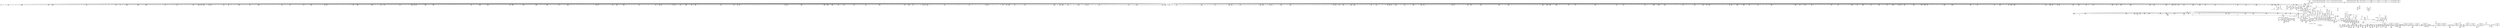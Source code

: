 digraph {
	CE0x3f7be00 [shape=record,shape=Mrecord,label="{CE0x3f7be00|may_create:tmp6|security/selinux/hooks.c,1706}"]
	CE0x3fc6d60 [shape=record,shape=Mrecord,label="{CE0x3fc6d60|40:_%struct.super_block*,_56:_i8*,_:_CRE_885,886_}"]
	CE0x3f75660 [shape=record,shape=Mrecord,label="{CE0x3f75660|28:_i32,_:_CRE_57,58_}"]
	CE0x3f7c530 [shape=record,shape=Mrecord,label="{CE0x3f7c530|40:_%struct.super_block*,_56:_i8*,_:_CRE_556,557_}"]
	CE0x3fd3fc0 [shape=record,shape=Mrecord,label="{CE0x3fd3fc0|272:_i8*,_:_CRE_576,577_}"]
	CE0x3f79ed0 [shape=record,shape=Mrecord,label="{CE0x3f79ed0|40:_%struct.super_block*,_56:_i8*,_:_CRE_162,163_}"]
	CE0x3f69dc0 [shape=record,shape=Mrecord,label="{CE0x3f69dc0|_ret_i32_%retval.0,_!dbg_!27798|security/selinux/hooks.c,1742|*SummSink*}"]
	CE0x3fb24b0 [shape=record,shape=Mrecord,label="{CE0x3fb24b0|VOIDTB_TE:_CE_180,181_}"]
	CE0x402a230 [shape=record,shape=Mrecord,label="{CE0x402a230|COLLAPSED:_GCMRE___llvm_gcov_ctr98_internal_global_2_x_i64_zeroinitializer:_elem_0:default:}"]
	CE0x40827f0 [shape=record,shape=Mrecord,label="{CE0x40827f0|may_create:tmp57|security/selinux/hooks.c,1736|*SummSource*}"]
	CE0x3f7a350 [shape=record,shape=Mrecord,label="{CE0x3f7a350|40:_%struct.super_block*,_56:_i8*,_:_CRE_168,169_}"]
	CE0x3fe7000 [shape=record,shape=Mrecord,label="{CE0x3fe7000|272:_i8*,_:_CRE_1322,1323_}"]
	CE0x3fdb3f0 [shape=record,shape=Mrecord,label="{CE0x3fdb3f0|272:_i8*,_:_CRE_96,104_|*MultipleSource*|*LoadInst*|security/selinux/hooks.c,1714|security/selinux/hooks.c,1714}"]
	CE0x3fa1140 [shape=record,shape=Mrecord,label="{CE0x3fa1140|40:_%struct.super_block*,_56:_i8*,_:_CRE_139,140_}"]
	CE0x3f82730 [shape=record,shape=Mrecord,label="{CE0x3f82730|i64_2|*Constant*|*SummSource*}"]
	CE0x3f5a6f0 [shape=record,shape=Mrecord,label="{CE0x3f5a6f0|GLOBAL:__llvm_gcov_ctr217|Global_var:__llvm_gcov_ctr217}"]
	CE0x3fe6450 [shape=record,shape=Mrecord,label="{CE0x3fe6450|272:_i8*,_:_CRE_1311,1312_}"]
	CE0x3f8ff00 [shape=record,shape=Mrecord,label="{CE0x3f8ff00|may_create:if.end17|*SummSource*}"]
	CE0x404ad80 [shape=record,shape=Mrecord,label="{CE0x404ad80|i32_3|*Constant*|*SummSink*}"]
	CE0x3fd63e0 [shape=record,shape=Mrecord,label="{CE0x3fd63e0|272:_i8*,_:_CRE_610,611_}"]
	CE0x40649f0 [shape=record,shape=Mrecord,label="{CE0x40649f0|may_create:tmp45|security/selinux/hooks.c,1728}"]
	CE0x3f90ab0 [shape=record,shape=Mrecord,label="{CE0x3f90ab0|i64_3|*Constant*|*SummSource*}"]
	CE0x3fdc9b0 [shape=record,shape=Mrecord,label="{CE0x3fdc9b0|272:_i8*,_:_CRE_192,200_|*MultipleSource*|*LoadInst*|security/selinux/hooks.c,1714|security/selinux/hooks.c,1714}"]
	CE0x3f62570 [shape=record,shape=Mrecord,label="{CE0x3f62570|40:_%struct.super_block*,_56:_i8*,_:_CRE_275,276_}"]
	CE0x3fcef10 [shape=record,shape=Mrecord,label="{CE0x3fcef10|272:_i8*,_:_CRE_428,429_}"]
	CE0x3fa59e0 [shape=record,shape=Mrecord,label="{CE0x3fa59e0|may_create:land.lhs.true}"]
	CE0x3fc69a0 [shape=record,shape=Mrecord,label="{CE0x3fc69a0|40:_%struct.super_block*,_56:_i8*,_:_CRE_882,883_}"]
	CE0x3f6b7f0 [shape=record,shape=Mrecord,label="{CE0x3f6b7f0|40:_%struct.super_block*,_56:_i8*,_:_CRE_72,76_|*MultipleSource*|security/selinux/hooks.c,1713|Function::may_create&Arg::dir::|Function::selinux_inode_create&Arg::dir::}"]
	CE0x52e7e40 [shape=record,shape=Mrecord,label="{CE0x52e7e40|selinux_inode_create:tmp3|*SummSource*}"]
	CE0x4049ea0 [shape=record,shape=Mrecord,label="{CE0x4049ea0|0:_i32,_4:_i32,_8:_i32,_12:_i32,_:_CMRE_12,16_|*MultipleSource*|security/selinux/hooks.c,1716|security/selinux/hooks.c,1706|security/selinux/hooks.c,1706}"]
	CE0x4064230 [shape=record,shape=Mrecord,label="{CE0x4064230|may_create:tmp43|security/selinux/hooks.c,1728|*SummSource*}"]
	CE0x3f86700 [shape=record,shape=Mrecord,label="{CE0x3f86700|40:_%struct.super_block*,_56:_i8*,_:_CRE_478,479_}"]
	"CONST[source:0(mediator),value:0(static)][purpose:{operation}][SnkIdx:3]"
	CE0x407e370 [shape=record,shape=Mrecord,label="{CE0x407e370|may_create:tobool28|security/selinux/hooks.c,1736}"]
	CE0x3fe1e10 [shape=record,shape=Mrecord,label="{CE0x3fe1e10|272:_i8*,_:_CRE_1226,1227_}"]
	CE0x3f653b0 [shape=record,shape=Mrecord,label="{CE0x3f653b0|40:_%struct.super_block*,_56:_i8*,_:_CRE_203,204_}"]
	CE0x3fc83e0 [shape=record,shape=Mrecord,label="{CE0x3fc83e0|40:_%struct.super_block*,_56:_i8*,_:_CRE_903,904_}"]
	CE0x3f75030 [shape=record,shape=Mrecord,label="{CE0x3f75030|28:_i32,_:_CRE_50,51_}"]
	CE0x3fc15f0 [shape=record,shape=Mrecord,label="{CE0x3fc15f0|40:_%struct.super_block*,_56:_i8*,_:_CRE_648,656_|*MultipleSource*|security/selinux/hooks.c,1713|Function::may_create&Arg::dir::|Function::selinux_inode_create&Arg::dir::}"]
	CE0x3f8ccc0 [shape=record,shape=Mrecord,label="{CE0x3f8ccc0|avc_has_perm:ssid|Function::avc_has_perm&Arg::ssid::}"]
	CE0x3f7eee0 [shape=record,shape=Mrecord,label="{CE0x3f7eee0|may_create:if.then16}"]
	CE0x406a7f0 [shape=record,shape=Mrecord,label="{CE0x406a7f0|VOIDTB_TE:_CE_149,150_}"]
	CE0x3f7b890 [shape=record,shape=Mrecord,label="{CE0x3f7b890|40:_%struct.super_block*,_56:_i8*,_:_CRE_32,40_|*MultipleSource*|security/selinux/hooks.c,1713|Function::may_create&Arg::dir::|Function::selinux_inode_create&Arg::dir::}"]
	CE0x3fba010 [shape=record,shape=Mrecord,label="{CE0x3fba010|40:_%struct.super_block*,_56:_i8*,_:_CRE_540,544_|*MultipleSource*|security/selinux/hooks.c,1713|Function::may_create&Arg::dir::|Function::selinux_inode_create&Arg::dir::}"]
	CE0x3fe5000 [shape=record,shape=Mrecord,label="{CE0x3fe5000|272:_i8*,_:_CRE_1273,1274_}"]
	CE0x4031560 [shape=record,shape=Mrecord,label="{CE0x4031560|272:_i8*,_:_CRE_1628,1629_}"]
	CE0x3fb74d0 [shape=record,shape=Mrecord,label="{CE0x3fb74d0|VOIDTB_TE:_CE_316,317_}"]
	CE0x3fc5270 [shape=record,shape=Mrecord,label="{CE0x3fc5270|40:_%struct.super_block*,_56:_i8*,_:_CRE_865,866_}"]
	CE0x3fc0920 [shape=record,shape=Mrecord,label="{CE0x3fc0920|40:_%struct.super_block*,_56:_i8*,_:_CRE_617,618_}"]
	CE0x3f909d0 [shape=record,shape=Mrecord,label="{CE0x3f909d0|i64_0|*Constant*}"]
	CE0x3fa68c0 [shape=record,shape=Mrecord,label="{CE0x3fa68c0|40:_%struct.super_block*,_56:_i8*,_:_CRE_302,303_}"]
	CE0x40306a0 [shape=record,shape=Mrecord,label="{CE0x40306a0|272:_i8*,_:_CRE_1608,1612_|*MultipleSource*|*LoadInst*|security/selinux/hooks.c,1714|security/selinux/hooks.c,1714}"]
	CE0x3f85910 [shape=record,shape=Mrecord,label="{CE0x3f85910|40:_%struct.super_block*,_56:_i8*,_:_CRE_456,464_|*MultipleSource*|security/selinux/hooks.c,1713|Function::may_create&Arg::dir::|Function::selinux_inode_create&Arg::dir::}"]
	CE0x3fe29c0 [shape=record,shape=Mrecord,label="{CE0x3fe29c0|272:_i8*,_:_CRE_1237,1238_}"]
	CE0x3fbf3e0 [shape=record,shape=Mrecord,label="{CE0x3fbf3e0|40:_%struct.super_block*,_56:_i8*,_:_CRE_600,601_}"]
	CE0x3f8c040 [shape=record,shape=Mrecord,label="{CE0x3f8c040|may_create:tmp10|security/selinux/hooks.c,1706|*SummSource*}"]
	CE0x404b620 [shape=record,shape=Mrecord,label="{CE0x404b620|0:_i32,_:_SCMRE:_elem_0:default:}"]
	CE0x3f75140 [shape=record,shape=Mrecord,label="{CE0x3f75140|28:_i32,_:_CRE_51,52_}"]
	CE0x3fdd490 [shape=record,shape=Mrecord,label="{CE0x3fdd490|272:_i8*,_:_CRE_248,252_|*MultipleSource*|*LoadInst*|security/selinux/hooks.c,1714|security/selinux/hooks.c,1714}"]
	CE0x3fe28b0 [shape=record,shape=Mrecord,label="{CE0x3fe28b0|272:_i8*,_:_CRE_1236,1237_}"]
	CE0x3fa2600 [shape=record,shape=Mrecord,label="{CE0x3fa2600|may_create:tmp15|security/selinux/hooks.c,1706|*SummSource*}"]
	CE0x3f6abc0 [shape=record,shape=Mrecord,label="{CE0x3f6abc0|i64_1|*Constant*|*SummSource*}"]
	CE0x3fa63c0 [shape=record,shape=Mrecord,label="{CE0x3fa63c0|40:_%struct.super_block*,_56:_i8*,_:_CRE_298,299_}"]
	CE0x3fb34a0 [shape=record,shape=Mrecord,label="{CE0x3fb34a0|VOIDTB_TE:_CE_195,196_}"]
	CE0x4039b10 [shape=record,shape=Mrecord,label="{CE0x4039b10|272:_i8*,_:_CRE_2268,2304_|*MultipleSource*|*LoadInst*|security/selinux/hooks.c,1714|security/selinux/hooks.c,1714}"]
	CE0x3f626b0 [shape=record,shape=Mrecord,label="{CE0x3f626b0|40:_%struct.super_block*,_56:_i8*,_:_CRE_276,277_}"]
	CE0x3fcd150 [shape=record,shape=Mrecord,label="{CE0x3fcd150|272:_i8*,_:_CRE_400,401_}"]
	CE0x3f67bd0 [shape=record,shape=Mrecord,label="{CE0x3f67bd0|i64*_getelementptr_inbounds_(_2_x_i64_,_2_x_i64_*___llvm_gcov_ctr216,_i64_0,_i64_1)|*Constant*}"]
	CE0x3fb0ea0 [shape=record,shape=Mrecord,label="{CE0x3fb0ea0|i32_128|*Constant*|*SummSink*}"]
	CE0x3f65d80 [shape=record,shape=Mrecord,label="{CE0x3f65d80|40:_%struct.super_block*,_56:_i8*,_:_CRE_240,241_}"]
	CE0x4083330 [shape=record,shape=Mrecord,label="{CE0x4083330|may_create:tmp59|security/selinux/hooks.c,1736|*SummSink*}"]
	CE0x3f90000 [shape=record,shape=Mrecord,label="{CE0x3f90000|may_create:if.end17|*SummSink*}"]
	CE0x3fa6a00 [shape=record,shape=Mrecord,label="{CE0x3fa6a00|40:_%struct.super_block*,_56:_i8*,_:_CRE_303,304_}"]
	CE0x3fa0880 [shape=record,shape=Mrecord,label="{CE0x3fa0880|40:_%struct.super_block*,_56:_i8*,_:_CRE_120,128_|*MultipleSource*|security/selinux/hooks.c,1713|Function::may_create&Arg::dir::|Function::selinux_inode_create&Arg::dir::}"]
	CE0x3fc87a0 [shape=record,shape=Mrecord,label="{CE0x3fc87a0|40:_%struct.super_block*,_56:_i8*,_:_CRE_906,907_}"]
	CE0x3fa1ca0 [shape=record,shape=Mrecord,label="{CE0x3fa1ca0|40:_%struct.super_block*,_56:_i8*,_:_CRE_155,156_}"]
	CE0x3f7bf70 [shape=record,shape=Mrecord,label="{CE0x3f7bf70|may_create:tmp5|security/selinux/hooks.c,1706}"]
	CE0x3fe6340 [shape=record,shape=Mrecord,label="{CE0x3fe6340|272:_i8*,_:_CRE_1310,1311_}"]
	CE0x3fa5a80 [shape=record,shape=Mrecord,label="{CE0x3fa5a80|may_create:land.lhs.true|*SummSink*}"]
	CE0x3f55ee0 [shape=record,shape=Mrecord,label="{CE0x3f55ee0|may_create:newsid|security/selinux/hooks.c, 1709|*SummSink*}"]
	CE0x4082ed0 [shape=record,shape=Mrecord,label="{CE0x4082ed0|may_create:tmp58|security/selinux/hooks.c,1736|*SummSink*}"]
	CE0x3f90440 [shape=record,shape=Mrecord,label="{CE0x3f90440|may_create:tmp7|security/selinux/hooks.c,1706|*SummSink*}"]
	CE0x4033a90 [shape=record,shape=Mrecord,label="{CE0x4033a90|272:_i8*,_:_CRE_1663,1664_}"]
	CE0x403ec80 [shape=record,shape=Mrecord,label="{CE0x403ec80|28:_i32,_:_CRE_73,74_}"]
	CE0x3fb7c40 [shape=record,shape=Mrecord,label="{CE0x3fb7c40|GLOBAL:security_transition_sid|*Constant*}"]
	CE0x4040f40 [shape=record,shape=Mrecord,label="{CE0x4040f40|28:_i32,_:_CRE_107,108_}"]
	CE0x3fb73c0 [shape=record,shape=Mrecord,label="{CE0x3fb73c0|VOIDTB_TE:_CE_315,316_}"]
	CE0x3f70f00 [shape=record,shape=Mrecord,label="{CE0x3f70f00|may_create:if.then20}"]
	CE0x3f5c060 [shape=record,shape=Mrecord,label="{CE0x3f5c060|GLOBAL:lockdep_rcu_suspicious|*Constant*|*SummSource*}"]
	CE0x3fc0f60 [shape=record,shape=Mrecord,label="{CE0x3fc0f60|40:_%struct.super_block*,_56:_i8*,_:_CRE_622,623_}"]
	CE0x3f62e30 [shape=record,shape=Mrecord,label="{CE0x3f62e30|40:_%struct.super_block*,_56:_i8*,_:_CRE_282,283_}"]
	CE0x3fbc180 [shape=record,shape=Mrecord,label="{CE0x3fbc180|272:_i8*,_:_CRE_1353,1354_}"]
	CE0x3f63ab0 [shape=record,shape=Mrecord,label="{CE0x3f63ab0|40:_%struct.super_block*,_56:_i8*,_:_CRE_292,293_}"]
	CE0x3fd92a0 [shape=record,shape=Mrecord,label="{CE0x3fd92a0|272:_i8*,_:_CRE_896,1208_|*MultipleSource*|*LoadInst*|security/selinux/hooks.c,1714|security/selinux/hooks.c,1714}"]
	"CONST[source:0(mediator),value:0(static)][purpose:{operation}][SnkIdx:11]"
	CE0x3fd41e0 [shape=record,shape=Mrecord,label="{CE0x3fd41e0|272:_i8*,_:_CRE_578,579_}"]
	CE0x3f718b0 [shape=record,shape=Mrecord,label="{CE0x3f718b0|i64*_getelementptr_inbounds_(_26_x_i64_,_26_x_i64_*___llvm_gcov_ctr217,_i64_0,_i64_9)|*Constant*|*SummSink*}"]
	CE0x3f84e10 [shape=record,shape=Mrecord,label="{CE0x3f84e10|40:_%struct.super_block*,_56:_i8*,_:_CRE_416,424_|*MultipleSource*|security/selinux/hooks.c,1713|Function::may_create&Arg::dir::|Function::selinux_inode_create&Arg::dir::}"]
	CE0x3fc0a60 [shape=record,shape=Mrecord,label="{CE0x3fc0a60|40:_%struct.super_block*,_56:_i8*,_:_CRE_618,619_}"]
	CE0x3f7af50 [shape=record,shape=Mrecord,label="{CE0x3f7af50|40:_%struct.super_block*,_56:_i8*,_:_CRE_184,185_}"]
	CE0x3f5a980 [shape=record,shape=Mrecord,label="{CE0x3f5a980|GLOBAL:__llvm_gcov_ctr217|Global_var:__llvm_gcov_ctr217|*SummSink*}"]
	CE0x3fb2a00 [shape=record,shape=Mrecord,label="{CE0x3fb2a00|VOIDTB_TE:_CE_185,186_}"]
	CE0x4032cc0 [shape=record,shape=Mrecord,label="{CE0x4032cc0|272:_i8*,_:_CRE_1650,1651_}"]
	CE0x4051520 [shape=record,shape=Mrecord,label="{CE0x4051520|may_create:sid11|security/selinux/hooks.c,1716}"]
	CE0x3fd7810 [shape=record,shape=Mrecord,label="{CE0x3fd7810|272:_i8*,_:_CRE_629,630_}"]
	CE0x3fd50c0 [shape=record,shape=Mrecord,label="{CE0x3fd50c0|272:_i8*,_:_CRE_592,593_}"]
	CE0x3f7d070 [shape=record,shape=Mrecord,label="{CE0x3f7d070|40:_%struct.super_block*,_56:_i8*,_:_CRE_565,566_}"]
	CE0x3f5b970 [shape=record,shape=Mrecord,label="{CE0x3f5b970|may_create:if.then20|*SummSink*}"]
	CE0x3fa2ba0 [shape=record,shape=Mrecord,label="{CE0x3fa2ba0|may_create:tmp16|security/selinux/hooks.c,1706|*SummSource*}"]
	CE0x3f75250 [shape=record,shape=Mrecord,label="{CE0x3f75250|28:_i32,_:_CRE_52,53_}"]
	CE0x4038580 [shape=record,shape=Mrecord,label="{CE0x4038580|may_create:tmp25|security/selinux/hooks.c,1714}"]
	CE0x4031780 [shape=record,shape=Mrecord,label="{CE0x4031780|272:_i8*,_:_CRE_1630,1631_}"]
	CE0x4033dc0 [shape=record,shape=Mrecord,label="{CE0x4033dc0|272:_i8*,_:_CRE_1666,1667_}"]
	CE0x3fc9ce0 [shape=record,shape=Mrecord,label="{CE0x3fc9ce0|40:_%struct.super_block*,_56:_i8*,_:_CRE_923,924_}"]
	CE0x3fd0de0 [shape=record,shape=Mrecord,label="{CE0x3fd0de0|272:_i8*,_:_CRE_457,458_}"]
	CE0x402ebe0 [shape=record,shape=Mrecord,label="{CE0x402ebe0|272:_i8*,_:_CRE_1366,1367_}"]
	CE0x3fe6670 [shape=record,shape=Mrecord,label="{CE0x3fe6670|272:_i8*,_:_CRE_1313,1314_}"]
	CE0x3fa1be0 [shape=record,shape=Mrecord,label="{CE0x3fa1be0|40:_%struct.super_block*,_56:_i8*,_:_CRE_154,155_}"]
	CE0x4036370 [shape=record,shape=Mrecord,label="{CE0x4036370|272:_i8*,_:_CRE_1760,1764_|*MultipleSource*|*LoadInst*|security/selinux/hooks.c,1714|security/selinux/hooks.c,1714}"]
	CE0x3fce250 [shape=record,shape=Mrecord,label="{CE0x3fce250|272:_i8*,_:_CRE_416,417_}"]
	CE0x402e7a0 [shape=record,shape=Mrecord,label="{CE0x402e7a0|272:_i8*,_:_CRE_1362,1363_}"]
	CE0x3f70910 [shape=record,shape=Mrecord,label="{CE0x3f70910|40:_%struct.super_block*,_56:_i8*,_:_CRE_266,267_}"]
	CE0x3f7b310 [shape=record,shape=Mrecord,label="{CE0x3f7b310|40:_%struct.super_block*,_56:_i8*,_:_CRE_189,190_}"]
	CE0x4031340 [shape=record,shape=Mrecord,label="{CE0x4031340|272:_i8*,_:_CRE_1626,1627_}"]
	CE0x3fe39b0 [shape=record,shape=Mrecord,label="{CE0x3fe39b0|272:_i8*,_:_CRE_1252,1253_}"]
	CE0x3fbd5e0 [shape=record,shape=Mrecord,label="{CE0x3fbd5e0|40:_%struct.super_block*,_56:_i8*,_:_CRE_576,577_}"]
	CE0x3f7ac50 [shape=record,shape=Mrecord,label="{CE0x3f7ac50|40:_%struct.super_block*,_56:_i8*,_:_CRE_180,181_}"]
	CE0x3f6fb50 [shape=record,shape=Mrecord,label="{CE0x3f6fb50|40:_%struct.super_block*,_56:_i8*,_:_CRE_255,256_}"]
	CE0x3fb4160 [shape=record,shape=Mrecord,label="{CE0x3fb4160|VOIDTB_TE:_CE_207,208_}"]
	CE0x404ea40 [shape=record,shape=Mrecord,label="{CE0x404ea40|may_create:u|security/selinux/hooks.c,1720|*SummSink*}"]
	CE0x3fa11b0 [shape=record,shape=Mrecord,label="{CE0x3fa11b0|40:_%struct.super_block*,_56:_i8*,_:_CRE_140,141_}"]
	CE0x3fe3130 [shape=record,shape=Mrecord,label="{CE0x3fe3130|272:_i8*,_:_CRE_1244,1245_}"]
	CE0x4068410 [shape=record,shape=Mrecord,label="{CE0x4068410|VOIDTB_TE:_CE_164,165_}"]
	CE0x3f900c0 [shape=record,shape=Mrecord,label="{CE0x3f900c0|may_create:if.end30}"]
	CE0x3fde140 [shape=record,shape=Mrecord,label="{CE0x3fde140|272:_i8*,_:_CRE_296,304_|*MultipleSource*|*LoadInst*|security/selinux/hooks.c,1714|security/selinux/hooks.c,1714}"]
	CE0x4050d00 [shape=record,shape=Mrecord,label="{CE0x4050d00|may_create:call14|security/selinux/hooks.c,1722}"]
	CE0x3f8c2d0 [shape=record,shape=Mrecord,label="{CE0x3f8c2d0|may_create:tmp11|security/selinux/hooks.c,1706}"]
	CE0x3f6b170 [shape=record,shape=Mrecord,label="{CE0x3f6b170|may_create:dir|Function::may_create&Arg::dir::|*SummSink*}"]
	CE0x4045670 [shape=record,shape=Mrecord,label="{CE0x4045670|may_create:tmp32|security/selinux/hooks.c,1725}"]
	CE0x3fe5550 [shape=record,shape=Mrecord,label="{CE0x3fe5550|272:_i8*,_:_CRE_1278,1279_}"]
	CE0x3f6dfb0 [shape=record,shape=Mrecord,label="{CE0x3f6dfb0|GLOBAL:may_create|*Constant*|*SummSource*}"]
	CE0x4045540 [shape=record,shape=Mrecord,label="{CE0x4045540|may_create:tmp31|security/selinux/hooks.c,1725|*SummSink*}"]
	CE0x3f7b990 [shape=record,shape=Mrecord,label="{CE0x3f7b990|40:_%struct.super_block*,_56:_i8*,_:_CRE_40,48_|*MultipleSource*|security/selinux/hooks.c,1713|Function::may_create&Arg::dir::|Function::selinux_inode_create&Arg::dir::}"]
	CE0x3fa9930 [shape=record,shape=Mrecord,label="{CE0x3fa9930|%struct.task_struct*_(%struct.task_struct**)*_asm_movq_%gs:$_1:P_,$0_,_r,im,_dirflag_,_fpsr_,_flags_|*SummSource*}"]
	CE0x402f460 [shape=record,shape=Mrecord,label="{CE0x402f460|272:_i8*,_:_CRE_1374,1375_}"]
	CE0x4032880 [shape=record,shape=Mrecord,label="{CE0x4032880|272:_i8*,_:_CRE_1646,1647_}"]
	CE0x3fcb370 [shape=record,shape=Mrecord,label="{CE0x3fcb370|40:_%struct.super_block*,_56:_i8*,_:_CRE_968,976_|*MultipleSource*|security/selinux/hooks.c,1713|Function::may_create&Arg::dir::|Function::selinux_inode_create&Arg::dir::}"]
	CE0x3f5fec0 [shape=record,shape=Mrecord,label="{CE0x3f5fec0|_call_void_mcount()_#3|*SummSource*}"]
	CE0x3f89230 [shape=record,shape=Mrecord,label="{CE0x3f89230|i32_22|*Constant*}"]
	CE0x3fbba10 [shape=record,shape=Mrecord,label="{CE0x3fbba10|272:_i8*,_:_CRE_1346,1347_}"]
	CE0x406a0b0 [shape=record,shape=Mrecord,label="{CE0x406a0b0|VOIDTB_TE:_CE_145,146_}"]
	CE0x3fa6f00 [shape=record,shape=Mrecord,label="{CE0x3fa6f00|40:_%struct.super_block*,_56:_i8*,_:_CRE_307,308_}"]
	CE0x3fc6720 [shape=record,shape=Mrecord,label="{CE0x3fc6720|40:_%struct.super_block*,_56:_i8*,_:_CRE_880,881_}"]
	CE0x4064070 [shape=record,shape=Mrecord,label="{CE0x4064070|may_create:tmp41|security/selinux/hooks.c,1728|*SummSink*}"]
	CE0x4054540 [shape=record,shape=Mrecord,label="{CE0x4054540|may_create:tmp38|security/selinux/hooks.c,1728}"]
	CE0x3fcc460 [shape=record,shape=Mrecord,label="{CE0x3fcc460|40:_%struct.super_block*,_56:_i8*,_:_CRE_992,1000_|*MultipleSource*|security/selinux/hooks.c,1713|Function::may_create&Arg::dir::|Function::selinux_inode_create&Arg::dir::}"]
	CE0x3fc8de0 [shape=record,shape=Mrecord,label="{CE0x3fc8de0|40:_%struct.super_block*,_56:_i8*,_:_CRE_911,912_}"]
	CE0x4031de0 [shape=record,shape=Mrecord,label="{CE0x4031de0|272:_i8*,_:_CRE_1636,1637_}"]
	CE0x3fc2170 [shape=record,shape=Mrecord,label="{CE0x3fc2170|40:_%struct.super_block*,_56:_i8*,_:_CRE_684,688_|*MultipleSource*|security/selinux/hooks.c,1713|Function::may_create&Arg::dir::|Function::selinux_inode_create&Arg::dir::}"]
	CE0x3f69cb0 [shape=record,shape=Mrecord,label="{CE0x3f69cb0|_ret_i32_%retval.0,_!dbg_!27798|security/selinux/hooks.c,1742|*SummSource*}"]
	CE0x3fda3b0 [shape=record,shape=Mrecord,label="{CE0x3fda3b0|i32_16|*Constant*}"]
	CE0x3f70410 [shape=record,shape=Mrecord,label="{CE0x3f70410|40:_%struct.super_block*,_56:_i8*,_:_CRE_262,263_}"]
	CE0x4030f00 [shape=record,shape=Mrecord,label="{CE0x4030f00|272:_i8*,_:_CRE_1622,1623_}"]
	CE0x4044480 [shape=record,shape=Mrecord,label="{CE0x4044480|i64_10|*Constant*|*SummSource*}"]
	CE0x3fb8440 [shape=record,shape=Mrecord,label="{CE0x3fb8440|may_create:tmp49|security/selinux/hooks.c,1731}"]
	CE0x3fe4340 [shape=record,shape=Mrecord,label="{CE0x3fe4340|272:_i8*,_:_CRE_1261,1262_}"]
	CE0x3fe5440 [shape=record,shape=Mrecord,label="{CE0x3fe5440|272:_i8*,_:_CRE_1277,1278_}"]
	CE0x3fe7330 [shape=record,shape=Mrecord,label="{CE0x3fe7330|272:_i8*,_:_CRE_1325,1326_}"]
	CE0x406a740 [shape=record,shape=Mrecord,label="{CE0x406a740|VOIDTB_TE:_CE_148,149_}"]
	CE0x406c170 [shape=record,shape=Mrecord,label="{CE0x406c170|may_create:tobool19|security/selinux/hooks.c,1728}"]
	CE0x404a460 [shape=record,shape=Mrecord,label="{CE0x404a460|may_create:tmp27|security/selinux/hooks.c,1716|*SummSource*}"]
	CE0x3fc8b60 [shape=record,shape=Mrecord,label="{CE0x3fc8b60|40:_%struct.super_block*,_56:_i8*,_:_CRE_909,910_}"]
	CE0x3f6fc90 [shape=record,shape=Mrecord,label="{CE0x3f6fc90|40:_%struct.super_block*,_56:_i8*,_:_CRE_256,257_}"]
	"CONST[source:2(external),value:2(dynamic)][purpose:{subject}][SrcIdx:14]"
	CE0x3f7db70 [shape=record,shape=Mrecord,label="{CE0x3f7db70|may_create:tmp}"]
	CE0x407e4f0 [shape=record,shape=Mrecord,label="{CE0x407e4f0|may_create:tobool28|security/selinux/hooks.c,1736|*SummSource*}"]
	CE0x3fdf190 [shape=record,shape=Mrecord,label="{CE0x3fdf190|272:_i8*,_:_CRE_368,372_|*MultipleSource*|*LoadInst*|security/selinux/hooks.c,1714|security/selinux/hooks.c,1714}"]
	CE0x3fe1370 [shape=record,shape=Mrecord,label="{CE0x3fe1370|272:_i8*,_:_CRE_1216,1217_}"]
	CE0x3fc10a0 [shape=record,shape=Mrecord,label="{CE0x3fc10a0|40:_%struct.super_block*,_56:_i8*,_:_CRE_623,624_}"]
	CE0x403e780 [shape=record,shape=Mrecord,label="{CE0x403e780|28:_i32,_:_CRE_68,69_}"]
	CE0x3f77b30 [shape=record,shape=Mrecord,label="{CE0x3f77b30|may_create:do.end}"]
	CE0x3fe6560 [shape=record,shape=Mrecord,label="{CE0x3fe6560|272:_i8*,_:_CRE_1312,1313_}"]
	CE0x3f69250 [shape=record,shape=Mrecord,label="{CE0x3f69250|i64*_getelementptr_inbounds_(_2_x_i64_,_2_x_i64_*___llvm_gcov_ctr216,_i64_0,_i64_0)|*Constant*|*SummSource*}"]
	CE0x4040780 [shape=record,shape=Mrecord,label="{CE0x4040780|28:_i32,_:_CRE_100,101_}"]
	CE0x4043a40 [shape=record,shape=Mrecord,label="{CE0x4043a40|avc_has_perm:auditdata|Function::avc_has_perm&Arg::auditdata::|*SummSink*}"]
	CE0x4054d10 [shape=record,shape=Mrecord,label="{CE0x4054d10|may_create:tmp37|security/selinux/hooks.c,1728}"]
	CE0x4055480 [shape=record,shape=Mrecord,label="{CE0x4055480|may_create:tmp38|security/selinux/hooks.c,1728|*SummSink*}"]
	CE0x403a080 [shape=record,shape=Mrecord,label="{CE0x403a080|may_create:tmp26|security/selinux/hooks.c,1714|*SummSource*}"]
	CE0x4037590 [shape=record,shape=Mrecord,label="{CE0x4037590|272:_i8*,_:_CRE_1840,1848_|*MultipleSource*|*LoadInst*|security/selinux/hooks.c,1714|security/selinux/hooks.c,1714}"]
	CE0x40696b0 [shape=record,shape=Mrecord,label="{CE0x40696b0|VOIDTB_TE:_CE_91,92_}"]
	CE0x3fd6f90 [shape=record,shape=Mrecord,label="{CE0x3fd6f90|272:_i8*,_:_CRE_621,622_}"]
	CE0x406bd10 [shape=record,shape=Mrecord,label="{CE0x406bd10|may_create:conv|security/selinux/hooks.c,1728|*SummSource*}"]
	CE0x3f664b0 [shape=record,shape=Mrecord,label="{CE0x3f664b0|40:_%struct.super_block*,_56:_i8*,_:_CRE_246,247_}"]
	CE0x4081cf0 [shape=record,shape=Mrecord,label="{CE0x4081cf0|may_create:tmp47|security/selinux/hooks.c,1731|*SummSource*}"]
	CE0x3fbfde0 [shape=record,shape=Mrecord,label="{CE0x3fbfde0|40:_%struct.super_block*,_56:_i8*,_:_CRE_608,609_}"]
	CE0x3fc82a0 [shape=record,shape=Mrecord,label="{CE0x3fc82a0|40:_%struct.super_block*,_56:_i8*,_:_CRE_902,903_}"]
	CE0x3fc7620 [shape=record,shape=Mrecord,label="{CE0x3fc7620|40:_%struct.super_block*,_56:_i8*,_:_CRE_892,893_}"]
	CE0x3fdb960 [shape=record,shape=Mrecord,label="{CE0x3fdb960|272:_i8*,_:_CRE_120,128_|*MultipleSource*|*LoadInst*|security/selinux/hooks.c,1714|security/selinux/hooks.c,1714}"]
	CE0x403f880 [shape=record,shape=Mrecord,label="{CE0x403f880|28:_i32,_:_CRE_85,86_}"]
	CE0x3fcf460 [shape=record,shape=Mrecord,label="{CE0x3fcf460|272:_i8*,_:_CRE_433,434_}"]
	CE0x3fb1430 [shape=record,shape=Mrecord,label="{CE0x3fb1430|40:_%struct.super_block*,_56:_i8*,_:_CRE_2,4_|*MultipleSource*|security/selinux/hooks.c,1713|Function::may_create&Arg::dir::|Function::selinux_inode_create&Arg::dir::}"]
	CE0x3fde310 [shape=record,shape=Mrecord,label="{CE0x3fde310|272:_i8*,_:_CRE_304,312_|*MultipleSource*|*LoadInst*|security/selinux/hooks.c,1714|security/selinux/hooks.c,1714}"]
	CE0x3f6bd70 [shape=record,shape=Mrecord,label="{CE0x3f6bd70|40:_%struct.super_block*,_56:_i8*,_:_CRE_96,104_|*MultipleSource*|security/selinux/hooks.c,1713|Function::may_create&Arg::dir::|Function::selinux_inode_create&Arg::dir::}"]
	CE0x4044e30 [shape=record,shape=Mrecord,label="{CE0x4044e30|may_create:tmp30|security/selinux/hooks.c,1725}"]
	CE0x3f79b10 [shape=record,shape=Mrecord,label="{CE0x3f79b10|40:_%struct.super_block*,_56:_i8*,_:_CRE_157,158_}"]
	CE0x4083e00 [shape=record,shape=Mrecord,label="{CE0x4083e00|i64*_getelementptr_inbounds_(_26_x_i64_,_26_x_i64_*___llvm_gcov_ctr217,_i64_0,_i64_23)|*Constant*|*SummSink*}"]
	CE0x3fb6b30 [shape=record,shape=Mrecord,label="{CE0x3fb6b30|VOIDTB_TE:_CE_307,308_}"]
	CE0x3fb5260 [shape=record,shape=Mrecord,label="{CE0x3fb5260|VOIDTB_TE:_CE_223,224_}"]
	CE0x3fb49e0 [shape=record,shape=Mrecord,label="{CE0x3fb49e0|VOIDTB_TE:_CE_215,216_}"]
	CE0x3fe5880 [shape=record,shape=Mrecord,label="{CE0x3fe5880|272:_i8*,_:_CRE_1280,1288_|*MultipleSource*|*LoadInst*|security/selinux/hooks.c,1714|security/selinux/hooks.c,1714}"]
	CE0x3f69140 [shape=record,shape=Mrecord,label="{CE0x3f69140|i64_1|*Constant*}"]
	CE0x3f75e10 [shape=record,shape=Mrecord,label="{CE0x3f75e10|may_create:tmp1}"]
	CE0x3fd7ec0 [shape=record,shape=Mrecord,label="{CE0x3fd7ec0|272:_i8*,_:_CRE_648,656_|*MultipleSource*|*LoadInst*|security/selinux/hooks.c,1714|security/selinux/hooks.c,1714}"]
	CE0x3fd3280 [shape=record,shape=Mrecord,label="{CE0x3fd3280|i32_16|*Constant*|*SummSink*}"]
	CE0x403ff80 [shape=record,shape=Mrecord,label="{CE0x403ff80|28:_i32,_:_CRE_92,93_}"]
	CE0x406c6d0 [shape=record,shape=Mrecord,label="{CE0x406c6d0|may_create:tobool19|security/selinux/hooks.c,1728|*SummSink*}"]
	CE0x3f8c900 [shape=record,shape=Mrecord,label="{CE0x3f8c900|avc_has_perm:entry|*SummSource*}"]
	CE0x3fbcbe0 [shape=record,shape=Mrecord,label="{CE0x3fbcbe0|40:_%struct.super_block*,_56:_i8*,_:_CRE_568,569_}"]
	CE0x3f6f8d0 [shape=record,shape=Mrecord,label="{CE0x3f6f8d0|40:_%struct.super_block*,_56:_i8*,_:_CRE_253,254_}"]
	CE0x4067ec0 [shape=record,shape=Mrecord,label="{CE0x4067ec0|VOIDTB_TE:_CE_159,160_}"]
	CE0x3fc91a0 [shape=record,shape=Mrecord,label="{CE0x3fc91a0|40:_%struct.super_block*,_56:_i8*,_:_CRE_914,915_}"]
	CE0x3fddf70 [shape=record,shape=Mrecord,label="{CE0x3fddf70|272:_i8*,_:_CRE_288,296_|*MultipleSource*|*LoadInst*|security/selinux/hooks.c,1714|security/selinux/hooks.c,1714}"]
	CE0x3f6ff10 [shape=record,shape=Mrecord,label="{CE0x3f6ff10|40:_%struct.super_block*,_56:_i8*,_:_CRE_258,259_}"]
	CE0x4038a90 [shape=record,shape=Mrecord,label="{CE0x4038a90|272:_i8*,_:_CRE_1904,1920_|*MultipleSource*|*LoadInst*|security/selinux/hooks.c,1714|security/selinux/hooks.c,1714}"]
	CE0x3fbdfe0 [shape=record,shape=Mrecord,label="{CE0x3fbdfe0|40:_%struct.super_block*,_56:_i8*,_:_CRE_584,585_}"]
	CE0x3fbdd60 [shape=record,shape=Mrecord,label="{CE0x3fbdd60|40:_%struct.super_block*,_56:_i8*,_:_CRE_582,583_}"]
	CE0x3fb9920 [shape=record,shape=Mrecord,label="{CE0x3fb9920|may_create:tmp47|security/selinux/hooks.c,1731|*SummSink*}"]
	CE0x3fcead0 [shape=record,shape=Mrecord,label="{CE0x3fcead0|272:_i8*,_:_CRE_424,425_}"]
	CE0x3fc4570 [shape=record,shape=Mrecord,label="{CE0x3fc4570|40:_%struct.super_block*,_56:_i8*,_:_CRE_824,832_|*MultipleSource*|security/selinux/hooks.c,1713|Function::may_create&Arg::dir::|Function::selinux_inode_create&Arg::dir::}"]
	CE0x3fd6a40 [shape=record,shape=Mrecord,label="{CE0x3fd6a40|272:_i8*,_:_CRE_616,617_}"]
	CE0x3f5ea70 [shape=record,shape=Mrecord,label="{CE0x3f5ea70|may_create:tmp2|*SummSink*}"]
	CE0x3f74e40 [shape=record,shape=Mrecord,label="{CE0x3f74e40|28:_i32,_:_CRE_49,50_}"]
	CE0x3fbc3a0 [shape=record,shape=Mrecord,label="{CE0x3fbc3a0|272:_i8*,_:_CRE_1355,1356_}"]
	CE0x4082970 [shape=record,shape=Mrecord,label="{CE0x4082970|may_create:tmp57|security/selinux/hooks.c,1736|*SummSink*}"]
	CE0x3fa1220 [shape=record,shape=Mrecord,label="{CE0x3fa1220|40:_%struct.super_block*,_56:_i8*,_:_CRE_141,142_}"]
	CE0x3fd1c60 [shape=record,shape=Mrecord,label="{CE0x3fd1c60|272:_i8*,_:_CRE_496,504_|*MultipleSource*|*LoadInst*|security/selinux/hooks.c,1714|security/selinux/hooks.c,1714}"]
	CE0x3fa5330 [shape=record,shape=Mrecord,label="{CE0x3fa5330|may_create:if.end25|*SummSource*}"]
	CE0x3fc0560 [shape=record,shape=Mrecord,label="{CE0x3fc0560|40:_%struct.super_block*,_56:_i8*,_:_CRE_614,615_}"]
	CE0x3fd3740 [shape=record,shape=Mrecord,label="{CE0x3fd3740|272:_i8*,_:_CRE_568,569_}"]
	CE0x3fa6140 [shape=record,shape=Mrecord,label="{CE0x3fa6140|may_create:tmp23|security/selinux/hooks.c,1713}"]
	CE0x3f90200 [shape=record,shape=Mrecord,label="{CE0x3f90200|may_create:if.end30|*SummSource*}"]
	CE0x4041380 [shape=record,shape=Mrecord,label="{CE0x4041380|28:_i32,_:_CRE_111,112_}"]
	CE0x3f6b6f0 [shape=record,shape=Mrecord,label="{CE0x3f6b6f0|40:_%struct.super_block*,_56:_i8*,_:_CRE_64,72_|*MultipleSource*|security/selinux/hooks.c,1713|Function::may_create&Arg::dir::|Function::selinux_inode_create&Arg::dir::}"]
	CE0x3fe3240 [shape=record,shape=Mrecord,label="{CE0x3fe3240|272:_i8*,_:_CRE_1245,1246_}"]
	CE0x403fd80 [shape=record,shape=Mrecord,label="{CE0x403fd80|28:_i32,_:_CRE_90,91_}"]
	CE0x3fa6dc0 [shape=record,shape=Mrecord,label="{CE0x3fa6dc0|40:_%struct.super_block*,_56:_i8*,_:_CRE_306,307_}"]
	CE0x3fd71b0 [shape=record,shape=Mrecord,label="{CE0x3fd71b0|272:_i8*,_:_CRE_623,624_}"]
	CE0x3fc0e20 [shape=record,shape=Mrecord,label="{CE0x3fc0e20|40:_%struct.super_block*,_56:_i8*,_:_CRE_621,622_}"]
	CE0x3fe5110 [shape=record,shape=Mrecord,label="{CE0x3fe5110|272:_i8*,_:_CRE_1274,1275_}"]
	CE0x3fd5940 [shape=record,shape=Mrecord,label="{CE0x3fd5940|272:_i8*,_:_CRE_600,601_}"]
	CE0x3fa7180 [shape=record,shape=Mrecord,label="{CE0x3fa7180|40:_%struct.super_block*,_56:_i8*,_:_CRE_309,310_}"]
	CE0x3fc73a0 [shape=record,shape=Mrecord,label="{CE0x3fc73a0|40:_%struct.super_block*,_56:_i8*,_:_CRE_890,891_}"]
	CE0x3fd8f00 [shape=record,shape=Mrecord,label="{CE0x3fd8f00|272:_i8*,_:_CRE_736,880_|*MultipleSource*|*LoadInst*|security/selinux/hooks.c,1714|security/selinux/hooks.c,1714}"]
	CE0x3f6bbb0 [shape=record,shape=Mrecord,label="{CE0x3f6bbb0|40:_%struct.super_block*,_56:_i8*,_:_CRE_296,297_}"]
	CE0x3f86c00 [shape=record,shape=Mrecord,label="{CE0x3f86c00|40:_%struct.super_block*,_56:_i8*,_:_CRE_482,483_}"]
	CE0x404bec0 [shape=record,shape=Mrecord,label="{CE0x404bec0|may_create:type|security/selinux/hooks.c,1719|*SummSource*}"]
	CE0x3fdcb80 [shape=record,shape=Mrecord,label="{CE0x3fdcb80|272:_i8*,_:_CRE_200,204_|*MultipleSource*|*LoadInst*|security/selinux/hooks.c,1714|security/selinux/hooks.c,1714}"]
	CE0x3f87240 [shape=record,shape=Mrecord,label="{CE0x3f87240|40:_%struct.super_block*,_56:_i8*,_:_CRE_487,488_}"]
	CE0x3f64b70 [shape=record,shape=Mrecord,label="{CE0x3f64b70|40:_%struct.super_block*,_56:_i8*,_:_CRE_192,193_}"]
	CE0x4031230 [shape=record,shape=Mrecord,label="{CE0x4031230|272:_i8*,_:_CRE_1625,1626_}"]
	CE0x3fd97a0 [shape=record,shape=Mrecord,label="{CE0x3fd97a0|272:_i8*,_:_CRE_1212,1213_}"]
	CE0x3f61a90 [shape=record,shape=Mrecord,label="{CE0x3f61a90|i64*_getelementptr_inbounds_(_26_x_i64_,_26_x_i64_*___llvm_gcov_ctr217,_i64_0,_i64_1)|*Constant*}"]
	CE0x3fe38a0 [shape=record,shape=Mrecord,label="{CE0x3fe38a0|272:_i8*,_:_CRE_1251,1252_}"]
	CE0x3fd1e30 [shape=record,shape=Mrecord,label="{CE0x3fd1e30|272:_i8*,_:_CRE_504,512_|*MultipleSource*|*LoadInst*|security/selinux/hooks.c,1714|security/selinux/hooks.c,1714}"]
	"CONST[source:0(mediator),value:2(dynamic)][purpose:{object}][SnkIdx:2]"
	CE0x404af80 [shape=record,shape=Mrecord,label="{CE0x404af80|may_create:create_sid|security/selinux/hooks.c,1717}"]
	CE0x3fc9920 [shape=record,shape=Mrecord,label="{CE0x3fc9920|40:_%struct.super_block*,_56:_i8*,_:_CRE_920,921_}"]
	CE0x4032110 [shape=record,shape=Mrecord,label="{CE0x4032110|272:_i8*,_:_CRE_1639,1640_}"]
	CE0x3fc11e0 [shape=record,shape=Mrecord,label="{CE0x3fc11e0|40:_%struct.super_block*,_56:_i8*,_:_CRE_624,628_|*MultipleSource*|security/selinux/hooks.c,1713|Function::may_create&Arg::dir::|Function::selinux_inode_create&Arg::dir::}"]
	CE0x4046630 [shape=record,shape=Mrecord,label="{CE0x4046630|may_create:tobool15|security/selinux/hooks.c,1725}"]
	CE0x4051b20 [shape=record,shape=Mrecord,label="{CE0x4051b20|0:_i32,_4:_i32,_8:_i32,_12:_i32,_:_CMRE_4,8_|*MultipleSource*|security/selinux/hooks.c,1716|security/selinux/hooks.c,1706|security/selinux/hooks.c,1706}"]
	CE0x40680e0 [shape=record,shape=Mrecord,label="{CE0x40680e0|VOIDTB_TE:_CE_161,162_}"]
	CE0x4084680 [shape=record,shape=Mrecord,label="{CE0x4084680|may_create:tmp61|security/selinux/hooks.c,1737|*SummSink*}"]
	CE0x3f62430 [shape=record,shape=Mrecord,label="{CE0x3f62430|40:_%struct.super_block*,_56:_i8*,_:_CRE_274,275_}"]
	CE0x3f9f1e0 [shape=record,shape=Mrecord,label="{CE0x3f9f1e0|may_create:sid31|security/selinux/hooks.c,1739|*SummSource*}"]
	CE0x3f8ba10 [shape=record,shape=Mrecord,label="{CE0x3f8ba10|may_create:dentry12|security/selinux/hooks.c,1720|*SummSink*}"]
	CE0x3f6a0b0 [shape=record,shape=Mrecord,label="{CE0x3f6a0b0|_ret_i32_%call,_!dbg_!27715|security/selinux/hooks.c,2764}"]
	CE0x403f380 [shape=record,shape=Mrecord,label="{CE0x403f380|28:_i32,_:_CRE_80,81_}"]
	CE0x4035410 [shape=record,shape=Mrecord,label="{CE0x4035410|272:_i8*,_:_CRE_1687,1688_}"]
	CE0x3fce580 [shape=record,shape=Mrecord,label="{CE0x3fce580|272:_i8*,_:_CRE_419,420_}"]
	CE0x3f7dbe0 [shape=record,shape=Mrecord,label="{CE0x3f7dbe0|COLLAPSED:_GCMRE___llvm_gcov_ctr217_internal_global_26_x_i64_zeroinitializer:_elem_0:default:}"]
	CE0x3fbf160 [shape=record,shape=Mrecord,label="{CE0x3fbf160|40:_%struct.super_block*,_56:_i8*,_:_CRE_598,599_}"]
	CE0x3fdc270 [shape=record,shape=Mrecord,label="{CE0x3fdc270|272:_i8*,_:_CRE_152,160_|*MultipleSource*|*LoadInst*|security/selinux/hooks.c,1714|security/selinux/hooks.c,1714}"]
	CE0x3fdec20 [shape=record,shape=Mrecord,label="{CE0x3fdec20|272:_i8*,_:_CRE_344,352_|*MultipleSource*|*LoadInst*|security/selinux/hooks.c,1714|security/selinux/hooks.c,1714}"]
	CE0x3fdf700 [shape=record,shape=Mrecord,label="{CE0x3fdf700|272:_i8*,_:_CRE_393,394_}"]
	"CONST[source:1(input),value:2(dynamic)][purpose:{object}][SrcIdx:12]"
	CE0x3fe4560 [shape=record,shape=Mrecord,label="{CE0x3fe4560|272:_i8*,_:_CRE_1263,1264_}"]
	CE0x3f90ea0 [shape=record,shape=Mrecord,label="{CE0x3f90ea0|i64_4|*Constant*}"]
	CE0x3fbfca0 [shape=record,shape=Mrecord,label="{CE0x3fbfca0|40:_%struct.super_block*,_56:_i8*,_:_CRE_607,608_}"]
	CE0x3f6d880 [shape=record,shape=Mrecord,label="{CE0x3f6d880|_ret_i32_%retval.0,_!dbg_!27798|security/selinux/hooks.c,1742}"]
	CE0x3f68ed0 [shape=record,shape=Mrecord,label="{CE0x3f68ed0|i64*_getelementptr_inbounds_(_2_x_i64_,_2_x_i64_*___llvm_gcov_ctr216,_i64_0,_i64_0)|*Constant*|*SummSink*}"]
	CE0x3fb3b00 [shape=record,shape=Mrecord,label="{CE0x3fb3b00|VOIDTB_TE:_CE_201,202_}"]
	CE0x3fbe9e0 [shape=record,shape=Mrecord,label="{CE0x3fbe9e0|40:_%struct.super_block*,_56:_i8*,_:_CRE_592,593_}"]
	CE0x4065830 [shape=record,shape=Mrecord,label="{CE0x4065830|may_create:tmp46|security/selinux/hooks.c,1729|*SummSource*}"]
	CE0x3fc7c60 [shape=record,shape=Mrecord,label="{CE0x3fc7c60|40:_%struct.super_block*,_56:_i8*,_:_CRE_897,898_}"]
	CE0x4040080 [shape=record,shape=Mrecord,label="{CE0x4040080|28:_i32,_:_CRE_93,94_}"]
	CE0x3f7add0 [shape=record,shape=Mrecord,label="{CE0x3f7add0|40:_%struct.super_block*,_56:_i8*,_:_CRE_182,183_}"]
	CE0x3fe1260 [shape=record,shape=Mrecord,label="{CE0x3fe1260|272:_i8*,_:_CRE_1215,1216_}"]
	CE0x40542a0 [shape=record,shape=Mrecord,label="{CE0x40542a0|i64_13|*Constant*|*SummSource*}"]
	CE0x3f680e0 [shape=record,shape=Mrecord,label="{CE0x3f680e0|may_create:tmp13|security/selinux/hooks.c,1706|*SummSource*}"]
	CE0x3fbb190 [shape=record,shape=Mrecord,label="{CE0x3fbb190|272:_i8*,_:_CRE_1338,1339_}"]
	CE0x3fcecf0 [shape=record,shape=Mrecord,label="{CE0x3fcecf0|272:_i8*,_:_CRE_426,427_}"]
	CE0x3fd2cb0 [shape=record,shape=Mrecord,label="{CE0x3fd2cb0|272:_i8*,_:_CRE_563,564_}"]
	CE0x3fda990 [shape=record,shape=Mrecord,label="{CE0x3fda990|272:_i8*,_:_CRE_48,56_|*MultipleSource*|*LoadInst*|security/selinux/hooks.c,1714|security/selinux/hooks.c,1714}"]
	CE0x3f824b0 [shape=record,shape=Mrecord,label="{CE0x3f824b0|_call_void_mcount()_#3|*SummSource*}"]
	CE0x4063e10 [shape=record,shape=Mrecord,label="{CE0x4063e10|may_create:tmp41|security/selinux/hooks.c,1728}"]
	CE0x3fbae60 [shape=record,shape=Mrecord,label="{CE0x3fbae60|272:_i8*,_:_CRE_1335,1336_}"]
	CE0x3fc2a70 [shape=record,shape=Mrecord,label="{CE0x3fc2a70|40:_%struct.super_block*,_56:_i8*,_:_CRE_712,728_|*MultipleSource*|security/selinux/hooks.c,1713|Function::may_create&Arg::dir::|Function::selinux_inode_create&Arg::dir::}"]
	CE0x3f7e2b0 [shape=record,shape=Mrecord,label="{CE0x3f7e2b0|may_create:call|security/selinux/hooks.c,1706|*SummSource*}"]
	CE0x3f696f0 [shape=record,shape=Mrecord,label="{CE0x3f696f0|may_create:if.end26}"]
	CE0x3fdfa30 [shape=record,shape=Mrecord,label="{CE0x3fdfa30|272:_i8*,_:_CRE_396,397_}"]
	CE0x3f79f90 [shape=record,shape=Mrecord,label="{CE0x3f79f90|40:_%struct.super_block*,_56:_i8*,_:_CRE_163,164_}"]
	CE0x3fd1220 [shape=record,shape=Mrecord,label="{CE0x3fd1220|272:_i8*,_:_CRE_461,462_}"]
	CE0x4034750 [shape=record,shape=Mrecord,label="{CE0x4034750|272:_i8*,_:_CRE_1675,1676_}"]
	CE0x408f0b0 [shape=record,shape=Mrecord,label="{CE0x408f0b0|i64*_getelementptr_inbounds_(_26_x_i64_,_26_x_i64_*___llvm_gcov_ctr217,_i64_0,_i64_25)|*Constant*|*SummSink*}"]
	CE0x3f75a60 [shape=record,shape=Mrecord,label="{CE0x3f75a60|28:_i32,_:_CRE_61,62_}"]
	CE0x3fd4620 [shape=record,shape=Mrecord,label="{CE0x3fd4620|272:_i8*,_:_CRE_582,583_}"]
	CE0x3f658f0 [shape=record,shape=Mrecord,label="{CE0x3f658f0|40:_%struct.super_block*,_56:_i8*,_:_CRE_216,224_|*MultipleSource*|security/selinux/hooks.c,1713|Function::may_create&Arg::dir::|Function::selinux_inode_create&Arg::dir::}"]
	CE0x3fc74e0 [shape=record,shape=Mrecord,label="{CE0x3fc74e0|40:_%struct.super_block*,_56:_i8*,_:_CRE_891,892_}"]
	CE0x407f6b0 [shape=record,shape=Mrecord,label="{CE0x407f6b0|may_create:tmp56|security/selinux/hooks.c,1736}"]
	CE0x408f8d0 [shape=record,shape=Mrecord,label="{CE0x408f8d0|may_create:tmp67|security/selinux/hooks.c,1742|*SummSink*}"]
	CE0x3f86210 [shape=record,shape=Mrecord,label="{CE0x3f86210|40:_%struct.super_block*,_56:_i8*,_:_CRE_474,475_}"]
	CE0x402f790 [shape=record,shape=Mrecord,label="{CE0x402f790|272:_i8*,_:_CRE_1376,1384_|*MultipleSource*|*LoadInst*|security/selinux/hooks.c,1714|security/selinux/hooks.c,1714}"]
	CE0x3f782d0 [shape=record,shape=Mrecord,label="{CE0x3f782d0|i64*_getelementptr_inbounds_(_26_x_i64_,_26_x_i64_*___llvm_gcov_ctr217,_i64_0,_i64_0)|*Constant*}"]
	CE0x3f75590 [shape=record,shape=Mrecord,label="{CE0x3f75590|28:_i32,_:_CRE_56,57_}"]
	CE0x3fda800 [shape=record,shape=Mrecord,label="{CE0x3fda800|272:_i8*,_:_CRE_40,48_|*MultipleSource*|*LoadInst*|security/selinux/hooks.c,1714|security/selinux/hooks.c,1714}"]
	CE0x3fb8ae0 [shape=record,shape=Mrecord,label="{CE0x3fb8ae0|may_create:tmp50|security/selinux/hooks.c,1731|*SummSource*}"]
	CE0x407f050 [shape=record,shape=Mrecord,label="{CE0x407f050|i64_22|*Constant*|*SummSource*}"]
	CE0x403b0a0 [shape=record,shape=Mrecord,label="{CE0x403b0a0|get_current:tmp2}"]
	CE0x3fe6bc0 [shape=record,shape=Mrecord,label="{CE0x3fe6bc0|272:_i8*,_:_CRE_1318,1319_}"]
	CE0x4063f40 [shape=record,shape=Mrecord,label="{CE0x4063f40|may_create:tmp41|security/selinux/hooks.c,1728|*SummSource*}"]
	CE0x3fe3570 [shape=record,shape=Mrecord,label="{CE0x3fe3570|272:_i8*,_:_CRE_1248,1249_}"]
	CE0x4068b80 [shape=record,shape=Mrecord,label="{CE0x4068b80|VOIDTB_TE:_CE_171,172_}"]
	CE0x4049950 [shape=record,shape=Mrecord,label="{CE0x4049950|avc_has_perm:entry}"]
	CE0x3fdf8d0 [shape=record,shape=Mrecord,label="{CE0x3fdf8d0|272:_i8*,_:_CRE_394,395_}"]
	CE0x3fcf570 [shape=record,shape=Mrecord,label="{CE0x3fcf570|272:_i8*,_:_CRE_434,435_}"]
	CE0x3f77ca0 [shape=record,shape=Mrecord,label="{CE0x3f77ca0|may_create:do.end|*SummSource*}"]
	CE0x3fe2140 [shape=record,shape=Mrecord,label="{CE0x3fe2140|272:_i8*,_:_CRE_1229,1230_}"]
	CE0x406af40 [shape=record,shape=Mrecord,label="{CE0x406af40|VOIDTB_TE:_CE_64,72_|*MultipleSource*|Function::selinux_inode_create&Arg::dentry::|security/selinux/hooks.c,1730|Function::may_create&Arg::dentry::}"]
	CE0x406b940 [shape=record,shape=Mrecord,label="{CE0x406b940|VOIDTB_TE:_CE_90,91_}"]
	CE0x40434b0 [shape=record,shape=Mrecord,label="{CE0x40434b0|_ret_i32_%retval.0,_!dbg_!27728|security/selinux/avc.c,775}"]
	CE0x4067020 [shape=record,shape=Mrecord,label="{CE0x4067020|VOIDTB_TE:_CE_24,40_|*MultipleSource*|Function::selinux_inode_create&Arg::dentry::|security/selinux/hooks.c,1730|Function::may_create&Arg::dentry::}"]
	CE0x3fe2ad0 [shape=record,shape=Mrecord,label="{CE0x3fe2ad0|272:_i8*,_:_CRE_1238,1239_}"]
	CE0x3f79c90 [shape=record,shape=Mrecord,label="{CE0x3f79c90|40:_%struct.super_block*,_56:_i8*,_:_CRE_159,160_}"]
	CE0x3fe0ab0 [shape=record,shape=Mrecord,label="{CE0x3fe0ab0|272:_i8*,_:_CRE_8,16_|*MultipleSource*|*LoadInst*|security/selinux/hooks.c,1714|security/selinux/hooks.c,1714}"]
	CE0x3fc9060 [shape=record,shape=Mrecord,label="{CE0x3fc9060|40:_%struct.super_block*,_56:_i8*,_:_CRE_913,914_}"]
	CE0x3f7cb70 [shape=record,shape=Mrecord,label="{CE0x3f7cb70|40:_%struct.super_block*,_56:_i8*,_:_CRE_561,562_}"]
	CE0x3f5b520 [shape=record,shape=Mrecord,label="{CE0x3f5b520|may_create:land.lhs.true2}"]
	CE0x3fa7040 [shape=record,shape=Mrecord,label="{CE0x3fa7040|40:_%struct.super_block*,_56:_i8*,_:_CRE_308,309_}"]
	CE0x404a2f0 [shape=record,shape=Mrecord,label="{CE0x404a2f0|may_create:tmp27|security/selinux/hooks.c,1716}"]
	CE0x3fb8190 [shape=record,shape=Mrecord,label="{CE0x3fb8190|may_create:tmp48|security/selinux/hooks.c,1731|*SummSource*}"]
	CE0x40850f0 [shape=record,shape=Mrecord,label="{CE0x40850f0|may_create:tmp62|security/selinux/hooks.c,1739|*SummSource*}"]
	CE0x3f69aa0 [shape=record,shape=Mrecord,label="{CE0x3f69aa0|may_create:tclass|Function::may_create&Arg::tclass::|*SummSink*}"]
	CE0x3fb1e50 [shape=record,shape=Mrecord,label="{CE0x3fb1e50|VOIDTB_TE:_CE_174,175_}"]
	CE0x3fa7680 [shape=record,shape=Mrecord,label="{CE0x3fa7680|40:_%struct.super_block*,_56:_i8*,_:_CRE_320,328_|*MultipleSource*|security/selinux/hooks.c,1713|Function::may_create&Arg::dir::|Function::selinux_inode_create&Arg::dir::}"]
	CE0x3fb6500 [shape=record,shape=Mrecord,label="{CE0x3fb6500|VOIDTB_TE:_CE_304,305_}"]
	CE0x40937a0 [shape=record,shape=Mrecord,label="{CE0x40937a0|may_create:call32|security/selinux/hooks.c,1739|*SummSink*}"]
	CE0x4039200 [shape=record,shape=Mrecord,label="{CE0x4039200|272:_i8*,_:_CRE_2112,2120_|*MultipleSource*|*LoadInst*|security/selinux/hooks.c,1714|security/selinux/hooks.c,1714}"]
	CE0x4035630 [shape=record,shape=Mrecord,label="{CE0x4035630|272:_i8*,_:_CRE_1688,1696_|*MultipleSource*|*LoadInst*|security/selinux/hooks.c,1714|security/selinux/hooks.c,1714}"]
	CE0x407d8b0 [shape=record,shape=Mrecord,label="{CE0x407d8b0|may_create:tmp55|security/selinux/hooks.c,1735|*SummSource*}"]
	CE0x3fe2690 [shape=record,shape=Mrecord,label="{CE0x3fe2690|272:_i8*,_:_CRE_1234,1235_}"]
	CE0x3fbbd40 [shape=record,shape=Mrecord,label="{CE0x3fbbd40|272:_i8*,_:_CRE_1349,1350_}"]
	CE0x3fc9420 [shape=record,shape=Mrecord,label="{CE0x3fc9420|40:_%struct.super_block*,_56:_i8*,_:_CRE_916,917_}"]
	CE0x3fc2f30 [shape=record,shape=Mrecord,label="{CE0x3fc2f30|40:_%struct.super_block*,_56:_i8*,_:_CRE_736,740_|*MultipleSource*|security/selinux/hooks.c,1713|Function::may_create&Arg::dir::|Function::selinux_inode_create&Arg::dir::}"]
	CE0x3fc0ba0 [shape=record,shape=Mrecord,label="{CE0x3fc0ba0|40:_%struct.super_block*,_56:_i8*,_:_CRE_619,620_}"]
	CE0x3f5f350 [shape=record,shape=Mrecord,label="{CE0x3f5f350|may_create:tmp8|security/selinux/hooks.c,1706|*SummSink*}"]
	CE0x3fd3960 [shape=record,shape=Mrecord,label="{CE0x3fd3960|272:_i8*,_:_CRE_570,571_}"]
	CE0x3fa06c0 [shape=record,shape=Mrecord,label="{CE0x3fa06c0|40:_%struct.super_block*,_56:_i8*,_:_CRE_112,120_|*MultipleSource*|security/selinux/hooks.c,1713|Function::may_create&Arg::dir::|Function::selinux_inode_create&Arg::dir::}"]
	CE0x4031cd0 [shape=record,shape=Mrecord,label="{CE0x4031cd0|272:_i8*,_:_CRE_1635,1636_}"]
	CE0x3fa0dc0 [shape=record,shape=Mrecord,label="{CE0x3fa0dc0|40:_%struct.super_block*,_56:_i8*,_:_CRE_137,138_}"]
	CE0x3fc01a0 [shape=record,shape=Mrecord,label="{CE0x3fc01a0|40:_%struct.super_block*,_56:_i8*,_:_CRE_611,612_}"]
	CE0x3f7ab90 [shape=record,shape=Mrecord,label="{CE0x3f7ab90|40:_%struct.super_block*,_56:_i8*,_:_CRE_179,180_}"]
	"CONST[source:0(mediator),value:2(dynamic)][purpose:{object}][SnkIdx:10]"
	CE0x3fe3790 [shape=record,shape=Mrecord,label="{CE0x3fe3790|272:_i8*,_:_CRE_1250,1251_}"]
	CE0x4040280 [shape=record,shape=Mrecord,label="{CE0x4040280|28:_i32,_:_CRE_95,96_}"]
	CE0x3fbf520 [shape=record,shape=Mrecord,label="{CE0x3fbf520|40:_%struct.super_block*,_56:_i8*,_:_CRE_601,602_}"]
	CE0x3fe3ce0 [shape=record,shape=Mrecord,label="{CE0x3fe3ce0|272:_i8*,_:_CRE_1255,1256_}"]
	CE0x3fd0ef0 [shape=record,shape=Mrecord,label="{CE0x3fd0ef0|272:_i8*,_:_CRE_458,459_}"]
	CE0x3fbf8e0 [shape=record,shape=Mrecord,label="{CE0x3fbf8e0|40:_%struct.super_block*,_56:_i8*,_:_CRE_604,605_}"]
	CE0x3fb9870 [shape=record,shape=Mrecord,label="{CE0x3fb9870|may_create:tmp52|security/selinux/hooks.c,1732|*SummSource*}"]
	CE0x4064740 [shape=record,shape=Mrecord,label="{CE0x4064740|may_create:tmp44|security/selinux/hooks.c,1728|*SummSource*}"]
	CE0x3fa5920 [shape=record,shape=Mrecord,label="{CE0x3fa5920|may_create:if.end30|*SummSink*}"]
	CE0x3f662c0 [shape=record,shape=Mrecord,label="{CE0x3f662c0|40:_%struct.super_block*,_56:_i8*,_:_CRE_243,244_}"]
	CE0x3fbf7a0 [shape=record,shape=Mrecord,label="{CE0x3fbf7a0|40:_%struct.super_block*,_56:_i8*,_:_CRE_603,604_}"]
	CE0x3fa19a0 [shape=record,shape=Mrecord,label="{CE0x3fa19a0|40:_%struct.super_block*,_56:_i8*,_:_CRE_151,152_}"]
	CE0x3fe4ef0 [shape=record,shape=Mrecord,label="{CE0x3fe4ef0|272:_i8*,_:_CRE_1272,1273_}"]
	CE0x3f603e0 [shape=record,shape=Mrecord,label="{CE0x3f603e0|get_current:tmp4|./arch/x86/include/asm/current.h,14|*SummSink*}"]
	CE0x3fd85f0 [shape=record,shape=Mrecord,label="{CE0x3fd85f0|272:_i8*,_:_CRE_680,696_|*MultipleSource*|*LoadInst*|security/selinux/hooks.c,1714|security/selinux/hooks.c,1714}"]
	CE0x3f64cf0 [shape=record,shape=Mrecord,label="{CE0x3f64cf0|40:_%struct.super_block*,_56:_i8*,_:_CRE_194,195_}"]
	"CONST[source:1(input),value:2(dynamic)][purpose:{object}][SrcIdx:13]"
	CE0x3f7cdf0 [shape=record,shape=Mrecord,label="{CE0x3f7cdf0|40:_%struct.super_block*,_56:_i8*,_:_CRE_563,564_}"]
	CE0x407d840 [shape=record,shape=Mrecord,label="{CE0x407d840|may_create:tmp55|security/selinux/hooks.c,1735}"]
	CE0x3f7b600 [shape=record,shape=Mrecord,label="{CE0x3f7b600|40:_%struct.super_block*,_56:_i8*,_:_CRE_12,16_|*MultipleSource*|security/selinux/hooks.c,1713|Function::may_create&Arg::dir::|Function::selinux_inode_create&Arg::dir::}"]
	CE0x4032ee0 [shape=record,shape=Mrecord,label="{CE0x4032ee0|272:_i8*,_:_CRE_1652,1653_}"]
	CE0x3fca1e0 [shape=record,shape=Mrecord,label="{CE0x3fca1e0|40:_%struct.super_block*,_56:_i8*,_:_CRE_927,928_}"]
	CE0x3fa8150 [shape=record,shape=Mrecord,label="{CE0x3fa8150|may_create:land.lhs.true|*SummSource*}"]
	CE0x404e7e0 [shape=record,shape=Mrecord,label="{CE0x404e7e0|i8_10|*Constant*|*SummSource*}"]
	CE0x4082520 [shape=record,shape=Mrecord,label="{CE0x4082520|i64_18|*Constant*}"]
	CE0x40563d0 [shape=record,shape=Mrecord,label="{CE0x40563d0|i32_5|*Constant*|*SummSink*}"]
	CE0x407cea0 [shape=record,shape=Mrecord,label="{CE0x407cea0|GLOBAL:security_transition_sid|*Constant*|*SummSink*}"]
	CE0x3fc4330 [shape=record,shape=Mrecord,label="{CE0x3fc4330|40:_%struct.super_block*,_56:_i8*,_:_CRE_816,824_|*MultipleSource*|security/selinux/hooks.c,1713|Function::may_create&Arg::dir::|Function::selinux_inode_create&Arg::dir::}"]
	CE0x4067860 [shape=record,shape=Mrecord,label="{CE0x4067860|VOIDTB_TE:_CE_153,154_}"]
	CE0x3fd5e90 [shape=record,shape=Mrecord,label="{CE0x3fd5e90|272:_i8*,_:_CRE_605,606_}"]
	CE0x401ac90 [shape=record,shape=Mrecord,label="{CE0x401ac90|i64*_getelementptr_inbounds_(_2_x_i64_,_2_x_i64_*___llvm_gcov_ctr98,_i64_0,_i64_0)|*Constant*|*SummSource*}"]
	CE0x406be90 [shape=record,shape=Mrecord,label="{CE0x406be90|may_create:conv|security/selinux/hooks.c,1728|*SummSink*}"]
	CE0x3f808c0 [shape=record,shape=Mrecord,label="{CE0x3f808c0|may_create:tmp11|security/selinux/hooks.c,1706|*SummSource*}"]
	CE0x3fa18e0 [shape=record,shape=Mrecord,label="{CE0x3fa18e0|40:_%struct.super_block*,_56:_i8*,_:_CRE_150,151_}"]
	CE0x4067970 [shape=record,shape=Mrecord,label="{CE0x4067970|VOIDTB_TE:_CE_154,155_}"]
	CE0x4045ba0 [shape=record,shape=Mrecord,label="{CE0x4045ba0|may_create:tmp33|security/selinux/hooks.c,1725}"]
	CE0x40340f0 [shape=record,shape=Mrecord,label="{CE0x40340f0|272:_i8*,_:_CRE_1669,1670_}"]
	CE0x406a2f0 [shape=record,shape=Mrecord,label="{CE0x406a2f0|VOIDTB_TE:_CE_146,147_}"]
	CE0x3f7d3b0 [shape=record,shape=Mrecord,label="{CE0x3f7d3b0|_ret_%struct.task_struct*_%tmp4,_!dbg_!27714|./arch/x86/include/asm/current.h,14}"]
	CE0x3f5fa40 [shape=record,shape=Mrecord,label="{CE0x3f5fa40|i64*_getelementptr_inbounds_(_2_x_i64_,_2_x_i64_*___llvm_gcov_ctr98,_i64_0,_i64_1)|*Constant*|*SummSink*}"]
	CE0x403e580 [shape=record,shape=Mrecord,label="{CE0x403e580|28:_i32,_:_CRE_66,67_}"]
	CE0x4090d10 [shape=record,shape=Mrecord,label="{CE0x4090d10|get_current:tmp|*SummSink*}"]
	CE0x3f7a1d0 [shape=record,shape=Mrecord,label="{CE0x3f7a1d0|40:_%struct.super_block*,_56:_i8*,_:_CRE_166,167_}"]
	CE0x404e5b0 [shape=record,shape=Mrecord,label="{CE0x404e5b0|i8_10|*Constant*}"]
	CE0x4033650 [shape=record,shape=Mrecord,label="{CE0x4033650|272:_i8*,_:_CRE_1659,1660_}"]
	CE0x3f56a50 [shape=record,shape=Mrecord,label="{CE0x3f56a50|selinux_inode_create:tmp2}"]
	CE0x404aad0 [shape=record,shape=Mrecord,label="{CE0x404aad0|i32_3|*Constant*}"]
	CE0x3fe5770 [shape=record,shape=Mrecord,label="{CE0x3fe5770|272:_i8*,_:_CRE_1304,1305_}"]
	CE0x3fd3630 [shape=record,shape=Mrecord,label="{CE0x3fd3630|272:_i8*,_:_CRE_567,568_}"]
	CE0x40448a0 [shape=record,shape=Mrecord,label="{CE0x40448a0|i64_11|*Constant*|*SummSource*}"]
	CE0x3f88ae0 [shape=record,shape=Mrecord,label="{CE0x3f88ae0|COLLAPSED:_GCMRE_current_task_external_global_%struct.task_struct*:_elem_0::|security/selinux/hooks.c,1706}"]
	CE0x40901d0 [shape=record,shape=Mrecord,label="{CE0x40901d0|get_current:bb|*SummSink*}"]
	CE0x3f7ad10 [shape=record,shape=Mrecord,label="{CE0x3f7ad10|40:_%struct.super_block*,_56:_i8*,_:_CRE_181,182_}"]
	CE0x4030130 [shape=record,shape=Mrecord,label="{CE0x4030130|272:_i8*,_:_CRE_1592,1596_|*MultipleSource*|*LoadInst*|security/selinux/hooks.c,1714|security/selinux/hooks.c,1714}"]
	CE0x3fcafa0 [shape=record,shape=Mrecord,label="{CE0x3fcafa0|40:_%struct.super_block*,_56:_i8*,_:_CRE_952,960_|*MultipleSource*|security/selinux/hooks.c,1713|Function::may_create&Arg::dir::|Function::selinux_inode_create&Arg::dir::}"]
	CE0x407da30 [shape=record,shape=Mrecord,label="{CE0x407da30|may_create:tmp55|security/selinux/hooks.c,1735|*SummSink*}"]
	CE0x3fcbce0 [shape=record,shape=Mrecord,label="{CE0x3fcbce0|40:_%struct.super_block*,_56:_i8*,_:_CRE_980,981_}"]
	CE0x3fd5a50 [shape=record,shape=Mrecord,label="{CE0x3fd5a50|272:_i8*,_:_CRE_601,602_}"]
	CE0x3f78c50 [shape=record,shape=Mrecord,label="{CE0x3f78c50|GLOBAL:get_current|*Constant*|*SummSource*}"]
	CE0x3f70190 [shape=record,shape=Mrecord,label="{CE0x3f70190|40:_%struct.super_block*,_56:_i8*,_:_CRE_260,261_}"]
	CE0x3fb1a10 [shape=record,shape=Mrecord,label="{CE0x3fb1a10|40:_%struct.super_block*,_56:_i8*,_:_CRE_8,12_|*MultipleSource*|security/selinux/hooks.c,1713|Function::may_create&Arg::dir::|Function::selinux_inode_create&Arg::dir::}"]
	CE0x3fd0230 [shape=record,shape=Mrecord,label="{CE0x3fd0230|272:_i8*,_:_CRE_446,447_}"]
	CE0x3fe3680 [shape=record,shape=Mrecord,label="{CE0x3fe3680|272:_i8*,_:_CRE_1249,1250_}"]
	CE0x3f9fcf0 [shape=record,shape=Mrecord,label="{CE0x3f9fcf0|i32_128|*Constant*}"]
	CE0x406a530 [shape=record,shape=Mrecord,label="{CE0x406a530|VOIDTB_TE:_CE_147,148_}"]
	CE0x4050bd0 [shape=record,shape=Mrecord,label="{CE0x4050bd0|28:_i32,_:_CRE_9,10_}"]
	CE0x3f7fc40 [shape=record,shape=Mrecord,label="{CE0x3f7fc40|may_create:tmp4|security/selinux/hooks.c,1706|*SummSource*}"]
	CE0x3f70b90 [shape=record,shape=Mrecord,label="{CE0x3f70b90|40:_%struct.super_block*,_56:_i8*,_:_CRE_268,269_}"]
	CE0x3fe1d00 [shape=record,shape=Mrecord,label="{CE0x3fe1d00|272:_i8*,_:_CRE_1225,1226_}"]
	CE0x3f856d0 [shape=record,shape=Mrecord,label="{CE0x3f856d0|40:_%struct.super_block*,_56:_i8*,_:_CRE_448,456_|*MultipleSource*|security/selinux/hooks.c,1713|Function::may_create&Arg::dir::|Function::selinux_inode_create&Arg::dir::}"]
	CE0x3fe1150 [shape=record,shape=Mrecord,label="{CE0x3fe1150|272:_i8*,_:_CRE_1214,1215_}"]
	CE0x3f71920 [shape=record,shape=Mrecord,label="{CE0x3f71920|may_create:tmp17|security/selinux/hooks.c,1706}"]
	CE0x3f73ff0 [shape=record,shape=Mrecord,label="{CE0x3f73ff0|28:_i32,_:_CRE_19,20_}"]
	CE0x3f8b3b0 [shape=record,shape=Mrecord,label="{CE0x3f8b3b0|28:_i32,_:_CRE_8,9_}"]
	CE0x3f693a0 [shape=record,shape=Mrecord,label="{CE0x3f693a0|may_create:if.then29}"]
	CE0x3f65230 [shape=record,shape=Mrecord,label="{CE0x3f65230|40:_%struct.super_block*,_56:_i8*,_:_CRE_201,202_}"]
	CE0x4084dd0 [shape=record,shape=Mrecord,label="{CE0x4084dd0|may_create:tmp62|security/selinux/hooks.c,1739}"]
	CE0x3fa0500 [shape=record,shape=Mrecord,label="{CE0x3fa0500|40:_%struct.super_block*,_56:_i8*,_:_CRE_104,112_|*MultipleSource*|security/selinux/hooks.c,1713|Function::may_create&Arg::dir::|Function::selinux_inode_create&Arg::dir::}"]
	CE0x3fbc960 [shape=record,shape=Mrecord,label="{CE0x3fbc960|40:_%struct.super_block*,_56:_i8*,_:_CRE_566,567_}"]
	CE0x3fc6220 [shape=record,shape=Mrecord,label="{CE0x3fc6220|40:_%struct.super_block*,_56:_i8*,_:_CRE_876,877_}"]
	CE0x3fca0a0 [shape=record,shape=Mrecord,label="{CE0x3fca0a0|40:_%struct.super_block*,_56:_i8*,_:_CRE_926,927_}"]
	CE0x3fa2170 [shape=record,shape=Mrecord,label="{CE0x3fa2170|i64*_getelementptr_inbounds_(_26_x_i64_,_26_x_i64_*___llvm_gcov_ctr217,_i64_0,_i64_8)|*Constant*}"]
	CE0x4066040 [shape=record,shape=Mrecord,label="{CE0x4066040|may_create:d_name|security/selinux/hooks.c,1730|*SummSource*}"]
	CE0x4045060 [shape=record,shape=Mrecord,label="{CE0x4045060|may_create:tmp30|security/selinux/hooks.c,1725|*SummSink*}"]
	CE0x3fe0930 [shape=record,shape=Mrecord,label="{CE0x3fe0930|272:_i8*,_:_CRE_0,8_|*MultipleSource*|*LoadInst*|security/selinux/hooks.c,1714|security/selinux/hooks.c,1714}"]
	CE0x403e980 [shape=record,shape=Mrecord,label="{CE0x403e980|28:_i32,_:_CRE_70,71_}"]
	CE0x3fd2fa0 [shape=record,shape=Mrecord,label="{CE0x3fd2fa0|272:_i8*,_:_CRE_566,567_}"]
	CE0x3f8a480 [shape=record,shape=Mrecord,label="{CE0x3f8a480|may_create:tmp21|security/selinux/hooks.c,1706}"]
	CE0x40853a0 [shape=record,shape=Mrecord,label="{CE0x40853a0|i64*_getelementptr_inbounds_(_26_x_i64_,_26_x_i64_*___llvm_gcov_ctr217,_i64_0,_i64_24)|*Constant*|*SummSource*}"]
	CE0x3f81530 [shape=record,shape=Mrecord,label="{CE0x3f81530|i64*_getelementptr_inbounds_(_26_x_i64_,_26_x_i64_*___llvm_gcov_ctr217,_i64_0,_i64_6)|*Constant*|*SummSink*}"]
	CE0x3fc6fe0 [shape=record,shape=Mrecord,label="{CE0x3fc6fe0|40:_%struct.super_block*,_56:_i8*,_:_CRE_887,888_}"]
	CE0x4055e10 [shape=record,shape=Mrecord,label="{CE0x4055e10|may_create:tmp40|security/selinux/hooks.c,1728|*SummSink*}"]
	CE0x3fc1a70 [shape=record,shape=Mrecord,label="{CE0x3fc1a70|40:_%struct.super_block*,_56:_i8*,_:_CRE_664,672_|*MultipleSource*|security/selinux/hooks.c,1713|Function::may_create&Arg::dir::|Function::selinux_inode_create&Arg::dir::}"]
	CE0x3f88870 [shape=record,shape=Mrecord,label="{CE0x3f88870|i32_78|*Constant*}"]
	CE0x3fdfaa0 [shape=record,shape=Mrecord,label="{CE0x3fdfaa0|272:_i8*,_:_CRE_395,396_}"]
	CE0x3fd40d0 [shape=record,shape=Mrecord,label="{CE0x3fd40d0|272:_i8*,_:_CRE_577,578_}"]
	CE0x40559b0 [shape=record,shape=Mrecord,label="{CE0x40559b0|may_create:tmp39|security/selinux/hooks.c,1728|*SummSink*}"]
	CE0x3f7b010 [shape=record,shape=Mrecord,label="{CE0x3f7b010|40:_%struct.super_block*,_56:_i8*,_:_CRE_185,186_}"]
	CE0x3fe4120 [shape=record,shape=Mrecord,label="{CE0x3fe4120|272:_i8*,_:_CRE_1259,1260_}"]
	CE0x3f7a890 [shape=record,shape=Mrecord,label="{CE0x3f7a890|40:_%struct.super_block*,_56:_i8*,_:_CRE_175,176_}"]
	CE0x3fd4950 [shape=record,shape=Mrecord,label="{CE0x3fd4950|272:_i8*,_:_CRE_585,586_}"]
	CE0x3f7f380 [shape=record,shape=Mrecord,label="{CE0x3f7f380|may_create:if.then16|*SummSink*}"]
	CE0x3f80ba0 [shape=record,shape=Mrecord,label="{CE0x3f80ba0|may_create:tmp12|security/selinux/hooks.c,1706}"]
	CE0x3fcf790 [shape=record,shape=Mrecord,label="{CE0x3fcf790|272:_i8*,_:_CRE_436,437_}"]
	CE0x40667c0 [shape=record,shape=Mrecord,label="{CE0x40667c0|i64_15|*Constant*|*SummSink*}"]
	CE0x4069ea0 [shape=record,shape=Mrecord,label="{CE0x4069ea0|VOIDTB_TE:_CE_144,145_}"]
	CE0x3fbdc20 [shape=record,shape=Mrecord,label="{CE0x3fbdc20|40:_%struct.super_block*,_56:_i8*,_:_CRE_581,582_}"]
	CE0x3fc7760 [shape=record,shape=Mrecord,label="{CE0x3fc7760|40:_%struct.super_block*,_56:_i8*,_:_CRE_893,894_}"]
	CE0x3fd6b50 [shape=record,shape=Mrecord,label="{CE0x3fd6b50|272:_i8*,_:_CRE_617,618_}"]
	CE0x3fb28f0 [shape=record,shape=Mrecord,label="{CE0x3fb28f0|VOIDTB_TE:_CE_184,185_}"]
	CE0x3f66330 [shape=record,shape=Mrecord,label="{CE0x3f66330|40:_%struct.super_block*,_56:_i8*,_:_CRE_244,245_}"]
	CE0x3f67e00 [shape=record,shape=Mrecord,label="{CE0x3f67e00|get_current:tmp1|*SummSource*}"]
	CE0x4080040 [shape=record,shape=Mrecord,label="{CE0x4080040|may_create:tmp52|security/selinux/hooks.c,1732|*SummSink*}"]
	CE0x3fd1a60 [shape=record,shape=Mrecord,label="{CE0x3fd1a60|272:_i8*,_:_CRE_488,496_|*MultipleSource*|*LoadInst*|security/selinux/hooks.c,1714|security/selinux/hooks.c,1714}"]
	CE0x3f78dd0 [shape=record,shape=Mrecord,label="{CE0x3f78dd0|GLOBAL:get_current|*Constant*|*SummSink*}"]
	CE0x406b140 [shape=record,shape=Mrecord,label="{CE0x406b140|VOIDTB_TE:_CE_72,80_|*MultipleSource*|Function::selinux_inode_create&Arg::dentry::|security/selinux/hooks.c,1730|Function::may_create&Arg::dentry::}"]
	CE0x3fa51c0 [shape=record,shape=Mrecord,label="{CE0x3fa51c0|may_create:if.end25}"]
	CE0x3fdea50 [shape=record,shape=Mrecord,label="{CE0x3fdea50|272:_i8*,_:_CRE_336,344_|*MultipleSource*|*LoadInst*|security/selinux/hooks.c,1714|security/selinux/hooks.c,1714}"]
	CE0x3fcf8a0 [shape=record,shape=Mrecord,label="{CE0x3fcf8a0|272:_i8*,_:_CRE_437,438_}"]
	CE0x3f77500 [shape=record,shape=Mrecord,label="{CE0x3f77500|may_create:dentry|Function::may_create&Arg::dentry::}"]
	CE0x3f63e70 [shape=record,shape=Mrecord,label="{CE0x3f63e70|40:_%struct.super_block*,_56:_i8*,_:_CRE_295,296_}"]
	CE0x3f79a50 [shape=record,shape=Mrecord,label="{CE0x3f79a50|40:_%struct.super_block*,_56:_i8*,_:_CRE_156,157_}"]
	CE0x4040680 [shape=record,shape=Mrecord,label="{CE0x4040680|28:_i32,_:_CRE_99,100_}"]
	CE0x3f745f0 [shape=record,shape=Mrecord,label="{CE0x3f745f0|28:_i32,_:_CRE_28,32_|*MultipleSource*|*LoadInst*|security/selinux/hooks.c,1713|security/selinux/hooks.c,1713|security/selinux/hooks.c,1722}"]
	CE0x403e480 [shape=record,shape=Mrecord,label="{CE0x403e480|28:_i32,_:_CRE_65,66_}"]
	CE0x3f9ecc0 [shape=record,shape=Mrecord,label="{CE0x3f9ecc0|may_create:i_security|security/selinux/hooks.c,1713}"]
	CE0x3f727c0 [shape=record,shape=Mrecord,label="{CE0x3f727c0|get_current:tmp3}"]
	CE0x3f6e130 [shape=record,shape=Mrecord,label="{CE0x3f6e130|may_create:entry}"]
	CE0x3fb27e0 [shape=record,shape=Mrecord,label="{CE0x3fb27e0|VOIDTB_TE:_CE_183,184_}"]
	CE0x3fcd040 [shape=record,shape=Mrecord,label="{CE0x3fcd040|272:_i8*,_:_CRE_399,400_}"]
	CE0x3f7dc50 [shape=record,shape=Mrecord,label="{CE0x3f7dc50|may_create:tmp|*SummSource*}"]
	CE0x4067a80 [shape=record,shape=Mrecord,label="{CE0x4067a80|VOIDTB_TE:_CE_155,156_}"]
	CE0x3fe0e40 [shape=record,shape=Mrecord,label="{CE0x3fe0e40|272:_i8*,_:_CRE_16,20_|*MultipleSource*|*LoadInst*|security/selinux/hooks.c,1714|security/selinux/hooks.c,1714}"]
	CE0x3fe3bd0 [shape=record,shape=Mrecord,label="{CE0x3fe3bd0|272:_i8*,_:_CRE_1254,1255_}"]
	CE0x3fc2830 [shape=record,shape=Mrecord,label="{CE0x3fc2830|40:_%struct.super_block*,_56:_i8*,_:_CRE_704,712_|*MultipleSource*|security/selinux/hooks.c,1713|Function::may_create&Arg::dir::|Function::selinux_inode_create&Arg::dir::}"]
	CE0x4032220 [shape=record,shape=Mrecord,label="{CE0x4032220|272:_i8*,_:_CRE_1640,1641_}"]
	CE0x3fcc830 [shape=record,shape=Mrecord,label="{CE0x3fcc830|may_create:tmp22|*LoadInst*|security/selinux/hooks.c,1713}"]
	CE0x3f8b8d0 [shape=record,shape=Mrecord,label="{CE0x3f8b8d0|may_create:dentry12|security/selinux/hooks.c,1720}"]
	CE0x3fe2470 [shape=record,shape=Mrecord,label="{CE0x3fe2470|272:_i8*,_:_CRE_1232,1233_}"]
	CE0x3fda120 [shape=record,shape=Mrecord,label="{CE0x3fda120|may_create:tmp24|*LoadInst*|security/selinux/hooks.c,1714|*SummSource*}"]
	CE0x3f84290 [shape=record,shape=Mrecord,label="{CE0x3f84290|40:_%struct.super_block*,_56:_i8*,_:_CRE_376,384_|*MultipleSource*|security/selinux/hooks.c,1713|Function::may_create&Arg::dir::|Function::selinux_inode_create&Arg::dir::}"]
	CE0x4064390 [shape=record,shape=Mrecord,label="{CE0x4064390|may_create:tmp43|security/selinux/hooks.c,1728|*SummSink*}"]
	CE0x3f56150 [shape=record,shape=Mrecord,label="{CE0x3f56150|may_create:newsid|security/selinux/hooks.c, 1709|*SummSource*}"]
	CE0x4082330 [shape=record,shape=Mrecord,label="{CE0x4082330|i64_17|*Constant*|*SummSink*}"]
	CE0x3fa0f80 [shape=record,shape=Mrecord,label="{CE0x3fa0f80|40:_%struct.super_block*,_56:_i8*,_:_CRE_138,139_}"]
	CE0x40480e0 [shape=record,shape=Mrecord,label="{CE0x40480e0|avc_has_perm:requested|Function::avc_has_perm&Arg::requested::|*SummSink*}"]
	CE0x3fe49a0 [shape=record,shape=Mrecord,label="{CE0x3fe49a0|272:_i8*,_:_CRE_1267,1268_}"]
	CE0x3fb23a0 [shape=record,shape=Mrecord,label="{CE0x3fb23a0|VOIDTB_TE:_CE_179,180_}"]
	CE0x3f64ff0 [shape=record,shape=Mrecord,label="{CE0x3f64ff0|40:_%struct.super_block*,_56:_i8*,_:_CRE_198,199_}"]
	CE0x3f863d0 [shape=record,shape=Mrecord,label="{CE0x3f863d0|40:_%struct.super_block*,_56:_i8*,_:_CRE_475,476_}"]
	CE0x407d010 [shape=record,shape=Mrecord,label="{CE0x407d010|may_create:tobool23|security/selinux/hooks.c,1731}"]
	CE0x3f777c0 [shape=record,shape=Mrecord,label="{CE0x3f777c0|may_create:dentry|Function::may_create&Arg::dentry::|*SummSink*}"]
	CE0x3f9ebe0 [shape=record,shape=Mrecord,label="{CE0x3f9ebe0|i32_10|*Constant*|*SummSink*}"]
	CE0x3fd9ce0 [shape=record,shape=Mrecord,label="{CE0x3fd9ce0|may_create:i_sb|security/selinux/hooks.c,1714}"]
	CE0x3f781a0 [shape=record,shape=Mrecord,label="{CE0x3f781a0|may_create:if.end|*SummSource*}"]
	CE0x3fbc4b0 [shape=record,shape=Mrecord,label="{CE0x3fbc4b0|272:_i8*,_:_CRE_1356,1357_}"]
	CE0x3fd1660 [shape=record,shape=Mrecord,label="{CE0x3fd1660|272:_i8*,_:_CRE_464,472_|*MultipleSource*|*LoadInst*|security/selinux/hooks.c,1714|security/selinux/hooks.c,1714}"]
	CE0x3fbd0e0 [shape=record,shape=Mrecord,label="{CE0x3fbd0e0|40:_%struct.super_block*,_56:_i8*,_:_CRE_572,573_}"]
	CE0x3f71ce0 [shape=record,shape=Mrecord,label="{CE0x3f71ce0|may_create:tmp17|security/selinux/hooks.c,1706|*SummSource*}"]
	CE0x4033fe0 [shape=record,shape=Mrecord,label="{CE0x4033fe0|272:_i8*,_:_CRE_1668,1669_}"]
	CE0x3fe27a0 [shape=record,shape=Mrecord,label="{CE0x3fe27a0|272:_i8*,_:_CRE_1235,1236_}"]
	CE0x408ed30 [shape=record,shape=Mrecord,label="{CE0x408ed30|i64*_getelementptr_inbounds_(_26_x_i64_,_26_x_i64_*___llvm_gcov_ctr217,_i64_0,_i64_25)|*Constant*}"]
	CE0x3f7f580 [shape=record,shape=Mrecord,label="{CE0x3f7f580|may_create:do.body|*SummSource*}"]
	CE0x3f5ea00 [shape=record,shape=Mrecord,label="{CE0x3f5ea00|may_create:tmp2|*SummSource*}"]
	CE0x3f70a50 [shape=record,shape=Mrecord,label="{CE0x3f70a50|40:_%struct.super_block*,_56:_i8*,_:_CRE_267,268_}"]
	CE0x3fa1760 [shape=record,shape=Mrecord,label="{CE0x3fa1760|40:_%struct.super_block*,_56:_i8*,_:_CRE_148,149_}"]
	CE0x3fd4840 [shape=record,shape=Mrecord,label="{CE0x3fd4840|272:_i8*,_:_CRE_584,585_}"]
	CE0x3fb5ab0 [shape=record,shape=Mrecord,label="{CE0x3fb5ab0|VOIDTB_TE:_CE_264,272_|*MultipleSource*|Function::selinux_inode_create&Arg::dentry::|security/selinux/hooks.c,1730|Function::may_create&Arg::dentry::}"]
	CE0x3f918f0 [shape=record,shape=Mrecord,label="{CE0x3f918f0|may_create:if.end17}"]
	CE0x3fdae80 [shape=record,shape=Mrecord,label="{CE0x3fdae80|272:_i8*,_:_CRE_72,80_|*MultipleSource*|*LoadInst*|security/selinux/hooks.c,1714|security/selinux/hooks.c,1714}"]
	CE0x3f7d190 [shape=record,shape=Mrecord,label="{CE0x3f7d190|_ret_%struct.task_struct*_%tmp4,_!dbg_!27714|./arch/x86/include/asm/current.h,14|*SummSource*}"]
	CE0x3fbab30 [shape=record,shape=Mrecord,label="{CE0x3fbab30|272:_i8*,_:_CRE_1332,1333_}"]
	CE0x3f9ed30 [shape=record,shape=Mrecord,label="{CE0x3f9ed30|may_create:i_security|security/selinux/hooks.c,1713|*SummSource*}"]
	CE0x3fb72b0 [shape=record,shape=Mrecord,label="{CE0x3fb72b0|VOIDTB_TE:_CE_314,315_}"]
	CE0x406c2d0 [shape=record,shape=Mrecord,label="{CE0x406c2d0|may_create:and|security/selinux/hooks.c,1728|*SummSource*}"]
	CE0x407e030 [shape=record,shape=Mrecord,label="{CE0x407e030|may_create:call27|security/selinux/hooks.c,1735|*SummSink*}"]
	CE0x3f74b00 [shape=record,shape=Mrecord,label="{CE0x3f74b00|28:_i32,_:_CRE_40,44_|*MultipleSource*|*LoadInst*|security/selinux/hooks.c,1713|security/selinux/hooks.c,1713|security/selinux/hooks.c,1722}"]
	CE0x3fb3d20 [shape=record,shape=Mrecord,label="{CE0x3fb3d20|VOIDTB_TE:_CE_203,204_}"]
	CE0x3f60f60 [shape=record,shape=Mrecord,label="{CE0x3f60f60|may_create:dir|Function::may_create&Arg::dir::}"]
	CE0x3fdbd00 [shape=record,shape=Mrecord,label="{CE0x3fdbd00|272:_i8*,_:_CRE_132,136_|*MultipleSource*|*LoadInst*|security/selinux/hooks.c,1714|security/selinux/hooks.c,1714}"]
	CE0x3f75760 [shape=record,shape=Mrecord,label="{CE0x3f75760|28:_i32,_:_CRE_58,59_}"]
	CE0x3f631f0 [shape=record,shape=Mrecord,label="{CE0x3f631f0|40:_%struct.super_block*,_56:_i8*,_:_CRE_285,286_}"]
	CE0x3fd53f0 [shape=record,shape=Mrecord,label="{CE0x3fd53f0|272:_i8*,_:_CRE_595,596_}"]
	CE0x4055830 [shape=record,shape=Mrecord,label="{CE0x4055830|may_create:tmp39|security/selinux/hooks.c,1728|*SummSource*}"]
	CE0x3fd6600 [shape=record,shape=Mrecord,label="{CE0x3fd6600|272:_i8*,_:_CRE_612,613_}"]
	CE0x3fbc290 [shape=record,shape=Mrecord,label="{CE0x3fbc290|272:_i8*,_:_CRE_1354,1355_}"]
	"CONST[source:1(input),value:2(dynamic)][purpose:{object}][SrcIdx:11]"
	CE0x3f560e0 [shape=record,shape=Mrecord,label="{CE0x3f560e0|may_create:newsid|security/selinux/hooks.c, 1709}"]
	CE0x4030300 [shape=record,shape=Mrecord,label="{CE0x4030300|272:_i8*,_:_CRE_1596,1600_|*MultipleSource*|*LoadInst*|security/selinux/hooks.c,1714|security/selinux/hooks.c,1714}"]
	CE0x4035fd0 [shape=record,shape=Mrecord,label="{CE0x4035fd0|272:_i8*,_:_CRE_1736,1752_|*MultipleSource*|*LoadInst*|security/selinux/hooks.c,1714|security/selinux/hooks.c,1714}"]
	CE0x3f8a310 [shape=record,shape=Mrecord,label="{CE0x3f8a310|may_create:tmp20|security/selinux/hooks.c,1706|*SummSource*}"]
	CE0x3fb8930 [shape=record,shape=Mrecord,label="{CE0x3fb8930|may_create:tmp50|security/selinux/hooks.c,1731}"]
	CE0x3fd0340 [shape=record,shape=Mrecord,label="{CE0x3fd0340|272:_i8*,_:_CRE_447,448_}"]
	CE0x4034970 [shape=record,shape=Mrecord,label="{CE0x4034970|272:_i8*,_:_CRE_1677,1678_}"]
	CE0x3fdcf20 [shape=record,shape=Mrecord,label="{CE0x3fdcf20|272:_i8*,_:_CRE_216,224_|*MultipleSource*|*LoadInst*|security/selinux/hooks.c,1714|security/selinux/hooks.c,1714}"]
	CE0x3f8b940 [shape=record,shape=Mrecord,label="{CE0x3f8b940|may_create:dentry12|security/selinux/hooks.c,1720|*SummSource*}"]
	CE0x4056730 [shape=record,shape=Mrecord,label="{CE0x4056730|may_create:flags|security/selinux/hooks.c,1728}"]
	CE0x3f5b440 [shape=record,shape=Mrecord,label="{CE0x3f5b440|may_create:if.then|*SummSink*}"]
	CE0x3fb2290 [shape=record,shape=Mrecord,label="{CE0x3fb2290|VOIDTB_TE:_CE_178,179_}"]
	CE0x4051800 [shape=record,shape=Mrecord,label="{CE0x4051800|may_create:sid11|security/selinux/hooks.c,1716|*SummSink*}"]
	"CONST[source:0(mediator),value:2(dynamic)][purpose:{object}][SnkIdx:1]"
	CE0x4043880 [shape=record,shape=Mrecord,label="{CE0x4043880|avc_has_perm:auditdata|Function::avc_has_perm&Arg::auditdata::}"]
	CE0x3f622f0 [shape=record,shape=Mrecord,label="{CE0x3f622f0|40:_%struct.super_block*,_56:_i8*,_:_CRE_273,274_}"]
	CE0x3fc4bb0 [shape=record,shape=Mrecord,label="{CE0x3fc4bb0|40:_%struct.super_block*,_56:_i8*,_:_CRE_848,856_|*MultipleSource*|security/selinux/hooks.c,1713|Function::may_create&Arg::dir::|Function::selinux_inode_create&Arg::dir::}"]
	CE0x3f63bf0 [shape=record,shape=Mrecord,label="{CE0x3f63bf0|40:_%struct.super_block*,_56:_i8*,_:_CRE_293,294_}"]
	CE0x4039030 [shape=record,shape=Mrecord,label="{CE0x4039030|272:_i8*,_:_CRE_2056,2112_|*MultipleSource*|*LoadInst*|security/selinux/hooks.c,1714|security/selinux/hooks.c,1714}"]
	CE0x4037cd0 [shape=record,shape=Mrecord,label="{CE0x4037cd0|272:_i8*,_:_CRE_1873,1874_}"]
	CE0x4067750 [shape=record,shape=Mrecord,label="{CE0x4067750|VOIDTB_TE:_CE_152,153_}"]
	CE0x3fb6ea0 [shape=record,shape=Mrecord,label="{CE0x3fb6ea0|VOIDTB_TE:_CE_310,311_}"]
	CE0x40427b0 [shape=record,shape=Mrecord,label="{CE0x40427b0|28:_i32,_:_CRE_168,184_|*MultipleSource*|*LoadInst*|security/selinux/hooks.c,1713|security/selinux/hooks.c,1713|security/selinux/hooks.c,1722}"]
	CE0x3f73620 [shape=record,shape=Mrecord,label="{CE0x3f73620|i8*_getelementptr_inbounds_(_25_x_i8_,_25_x_i8_*_.str3,_i32_0,_i32_0)|*Constant*|*SummSource*}"]
	CE0x3fbdea0 [shape=record,shape=Mrecord,label="{CE0x3fbdea0|40:_%struct.super_block*,_56:_i8*,_:_CRE_583,584_}"]
	CE0x3fc5820 [shape=record,shape=Mrecord,label="{CE0x3fc5820|40:_%struct.super_block*,_56:_i8*,_:_CRE_868,869_}"]
	CE0x4055ae0 [shape=record,shape=Mrecord,label="{CE0x4055ae0|may_create:tmp40|security/selinux/hooks.c,1728}"]
	CE0x3f65530 [shape=record,shape=Mrecord,label="{CE0x3f65530|40:_%struct.super_block*,_56:_i8*,_:_CRE_205,206_}"]
	CE0x3f898b0 [shape=record,shape=Mrecord,label="{CE0x3f898b0|i32_22|*Constant*|*SummSource*}"]
	CE0x3f7c670 [shape=record,shape=Mrecord,label="{CE0x3f7c670|40:_%struct.super_block*,_56:_i8*,_:_CRE_557,558_}"]
	CE0x3f86980 [shape=record,shape=Mrecord,label="{CE0x3f86980|40:_%struct.super_block*,_56:_i8*,_:_CRE_480,481_}"]
	CE0x3f5f200 [shape=record,shape=Mrecord,label="{CE0x3f5f200|may_create:tobool1|security/selinux/hooks.c,1706}"]
	CE0x3fbce60 [shape=record,shape=Mrecord,label="{CE0x3fbce60|40:_%struct.super_block*,_56:_i8*,_:_CRE_570,571_}"]
	CE0x3fcb9f0 [shape=record,shape=Mrecord,label="{CE0x3fcb9f0|40:_%struct.super_block*,_56:_i8*,_:_CRE_978,979_}"]
	CE0x3fe2be0 [shape=record,shape=Mrecord,label="{CE0x3fe2be0|272:_i8*,_:_CRE_1239,1240_}"]
	CE0x4093aa0 [shape=record,shape=Mrecord,label="{CE0x4093aa0|i16_5|*Constant*|*SummSource*}"]
	CE0x3fdcd50 [shape=record,shape=Mrecord,label="{CE0x3fdcd50|272:_i8*,_:_CRE_208,216_|*MultipleSource*|*LoadInst*|security/selinux/hooks.c,1714|security/selinux/hooks.c,1714}"]
	CE0x3fb5150 [shape=record,shape=Mrecord,label="{CE0x3fb5150|VOIDTB_TE:_CE_222,223_}"]
	CE0x3fb5ed0 [shape=record,shape=Mrecord,label="{CE0x3fb5ed0|VOIDTB_TE:_CE_280,288_|*MultipleSource*|Function::selinux_inode_create&Arg::dentry::|security/selinux/hooks.c,1730|Function::may_create&Arg::dentry::}"]
	CE0x3fc9ba0 [shape=record,shape=Mrecord,label="{CE0x3fc9ba0|40:_%struct.super_block*,_56:_i8*,_:_CRE_922,923_}"]
	CE0x3fbf020 [shape=record,shape=Mrecord,label="{CE0x3fbf020|40:_%struct.super_block*,_56:_i8*,_:_CRE_597,598_}"]
	CE0x40652e0 [shape=record,shape=Mrecord,label="{CE0x40652e0|may_create:sid21|security/selinux/hooks.c,1729|*SummSource*}"]
	CE0x3fb3170 [shape=record,shape=Mrecord,label="{CE0x3fb3170|VOIDTB_TE:_CE_192,193_}"]
	CE0x404ee00 [shape=record,shape=Mrecord,label="{CE0x404ee00|may_create:u|security/selinux/hooks.c,1720|*SummSource*}"]
	CE0x3f6bfb0 [shape=record,shape=Mrecord,label="{CE0x3f6bfb0|i32_0|*Constant*|*SummSource*}"]
	CE0x3fb2e40 [shape=record,shape=Mrecord,label="{CE0x3fb2e40|VOIDTB_TE:_CE_189,190_}"]
	CE0x406c870 [shape=record,shape=Mrecord,label="{CE0x406c870|i64_16|*Constant*|*SummSource*}"]
	CE0x3f828d0 [shape=record,shape=Mrecord,label="{CE0x3f828d0|selinux_inode_create:tmp1|*SummSink*}"]
	CE0x3fe0600 [shape=record,shape=Mrecord,label="{CE0x3fe0600|may_create:s_security|security/selinux/hooks.c,1714|*SummSink*}"]
	CE0x40350e0 [shape=record,shape=Mrecord,label="{CE0x40350e0|272:_i8*,_:_CRE_1684,1685_}"]
	CE0x3fc79e0 [shape=record,shape=Mrecord,label="{CE0x3fc79e0|40:_%struct.super_block*,_56:_i8*,_:_CRE_895,896_}"]
	CE0x4038e60 [shape=record,shape=Mrecord,label="{CE0x4038e60|272:_i8*,_:_CRE_1928,2056_|*MultipleSource*|*LoadInst*|security/selinux/hooks.c,1714|security/selinux/hooks.c,1714}"]
	CE0x3fe1480 [shape=record,shape=Mrecord,label="{CE0x3fe1480|272:_i8*,_:_CRE_1217,1218_}"]
	CE0x4090e50 [shape=record,shape=Mrecord,label="{CE0x4090e50|get_current:tmp}"]
	"CONST[source:0(mediator),value:2(dynamic)][purpose:{subject}][SnkIdx:4]"
	CE0x4038690 [shape=record,shape=Mrecord,label="{CE0x4038690|272:_i8*,_:_CRE_1880,1884_|*MultipleSource*|*LoadInst*|security/selinux/hooks.c,1714|security/selinux/hooks.c,1714}"]
	CE0x4035740 [shape=record,shape=Mrecord,label="{CE0x4035740|272:_i8*,_:_CRE_1696,1704_|*MultipleSource*|*LoadInst*|security/selinux/hooks.c,1714|security/selinux/hooks.c,1714}"]
	CE0x3f91180 [shape=record,shape=Mrecord,label="{CE0x3f91180|i64_4|*Constant*|*SummSource*}"]
	CE0x3f64c30 [shape=record,shape=Mrecord,label="{CE0x3f64c30|40:_%struct.super_block*,_56:_i8*,_:_CRE_193,194_}"]
	CE0x40543d0 [shape=record,shape=Mrecord,label="{CE0x40543d0|i64_13|*Constant*|*SummSink*}"]
	CE0x3fc7b20 [shape=record,shape=Mrecord,label="{CE0x3fc7b20|40:_%struct.super_block*,_56:_i8*,_:_CRE_896,897_}"]
	CE0x3fd62d0 [shape=record,shape=Mrecord,label="{CE0x3fd62d0|272:_i8*,_:_CRE_609,610_}"]
	CE0x40659b0 [shape=record,shape=Mrecord,label="{CE0x40659b0|may_create:tmp46|security/selinux/hooks.c,1729|*SummSink*}"]
	CE0x3fe1bf0 [shape=record,shape=Mrecord,label="{CE0x3fe1bf0|272:_i8*,_:_CRE_1224,1225_}"]
	CE0x3fa5b40 [shape=record,shape=Mrecord,label="{CE0x3fa5b40|may_create:if.then}"]
	CE0x3fb1f60 [shape=record,shape=Mrecord,label="{CE0x3fb1f60|VOIDTB_TE:_CE_175,176_}"]
	CE0x4057600 [shape=record,shape=Mrecord,label="{CE0x4057600|8:_i32,_22:_i16,_:_CRE_22,24_|*MultipleSource*|security/selinux/hooks.c,1714|security/selinux/hooks.c,1728|security/selinux/hooks.c,1714}"]
	CE0x3fd5830 [shape=record,shape=Mrecord,label="{CE0x3fd5830|272:_i8*,_:_CRE_599,600_}"]
	CE0x4083460 [shape=record,shape=Mrecord,label="{CE0x4083460|may_create:tmp60|security/selinux/hooks.c,1737}"]
	CE0x3fcfdf0 [shape=record,shape=Mrecord,label="{CE0x3fcfdf0|272:_i8*,_:_CRE_442,443_}"]
	CE0x3fd2ae0 [shape=record,shape=Mrecord,label="{CE0x3fd2ae0|272:_i8*,_:_CRE_562,563_}"]
	CE0x3fbd4a0 [shape=record,shape=Mrecord,label="{CE0x3fbd4a0|40:_%struct.super_block*,_56:_i8*,_:_CRE_575,576_}"]
	CE0x3fd4730 [shape=record,shape=Mrecord,label="{CE0x3fd4730|272:_i8*,_:_CRE_583,584_}"]
	CE0x3f85fd0 [shape=record,shape=Mrecord,label="{CE0x3f85fd0|40:_%struct.super_block*,_56:_i8*,_:_CRE_473,474_}"]
	CE0x3f79480 [shape=record,shape=Mrecord,label="{CE0x3f79480|i64*_getelementptr_inbounds_(_26_x_i64_,_26_x_i64_*___llvm_gcov_ctr217,_i64_0,_i64_1)|*Constant*|*SummSink*}"]
	CE0x3fb5040 [shape=record,shape=Mrecord,label="{CE0x3fb5040|VOIDTB_TE:_CE_221,222_}"]
	CE0x3fc0420 [shape=record,shape=Mrecord,label="{CE0x3fc0420|40:_%struct.super_block*,_56:_i8*,_:_CRE_613,614_}"]
	CE0x3fd4b70 [shape=record,shape=Mrecord,label="{CE0x3fd4b70|272:_i8*,_:_CRE_587,588_}"]
	CE0x3f7aa10 [shape=record,shape=Mrecord,label="{CE0x3f7aa10|40:_%struct.super_block*,_56:_i8*,_:_CRE_177,178_}"]
	CE0x4034db0 [shape=record,shape=Mrecord,label="{CE0x4034db0|272:_i8*,_:_CRE_1681,1682_}"]
	CE0x4093620 [shape=record,shape=Mrecord,label="{CE0x4093620|may_create:call32|security/selinux/hooks.c,1739|*SummSource*}"]
	CE0x3fc60e0 [shape=record,shape=Mrecord,label="{CE0x3fc60e0|40:_%struct.super_block*,_56:_i8*,_:_CRE_875,876_}"]
	CE0x3f88950 [shape=record,shape=Mrecord,label="{CE0x3f88950|i32_78|*Constant*|*SummSource*}"]
	CE0x3fb1d40 [shape=record,shape=Mrecord,label="{CE0x3fb1d40|VOIDTB_TE:_CE_173,174_}"]
	CE0x3fd3a70 [shape=record,shape=Mrecord,label="{CE0x3fd3a70|272:_i8*,_:_CRE_571,572_}"]
	CE0x3fa6640 [shape=record,shape=Mrecord,label="{CE0x3fa6640|40:_%struct.super_block*,_56:_i8*,_:_CRE_300,301_}"]
	CE0x403fb80 [shape=record,shape=Mrecord,label="{CE0x403fb80|28:_i32,_:_CRE_88,89_}"]
	CE0x408efb0 [shape=record,shape=Mrecord,label="{CE0x408efb0|i64*_getelementptr_inbounds_(_26_x_i64_,_26_x_i64_*___llvm_gcov_ctr217,_i64_0,_i64_25)|*Constant*|*SummSource*}"]
	CE0x3fbc7e0 [shape=record,shape=Mrecord,label="{CE0x3fbc7e0|272:_i8*,_:_CRE_1359,1360_}"]
	CE0x3fb9220 [shape=record,shape=Mrecord,label="{CE0x3fb9220|i64*_getelementptr_inbounds_(_26_x_i64_,_26_x_i64_*___llvm_gcov_ctr217,_i64_0,_i64_19)|*Constant*}"]
	CE0x3f5e100 [shape=record,shape=Mrecord,label="{CE0x3f5e100|may_create:if.then24|*SummSink*}"]
	CE0x3fd8d30 [shape=record,shape=Mrecord,label="{CE0x3fd8d30|272:_i8*,_:_CRE_720,736_|*MultipleSource*|*LoadInst*|security/selinux/hooks.c,1714|security/selinux/hooks.c,1714}"]
	CE0x4042180 [shape=record,shape=Mrecord,label="{CE0x4042180|28:_i32,_:_CRE_144,152_|*MultipleSource*|*LoadInst*|security/selinux/hooks.c,1713|security/selinux/hooks.c,1713|security/selinux/hooks.c,1722}"]
	CE0x3fcd590 [shape=record,shape=Mrecord,label="{CE0x3fcd590|272:_i8*,_:_CRE_404,405_}"]
	CE0x4033ed0 [shape=record,shape=Mrecord,label="{CE0x4033ed0|272:_i8*,_:_CRE_1667,1668_}"]
	CE0x4065f60 [shape=record,shape=Mrecord,label="{CE0x4065f60|VOIDTB_TE:_CE_0,4_|*MultipleSource*|Function::selinux_inode_create&Arg::dentry::|security/selinux/hooks.c,1730|Function::may_create&Arg::dentry::}"]
	CE0x3fd0890 [shape=record,shape=Mrecord,label="{CE0x3fd0890|272:_i8*,_:_CRE_452,453_}"]
	CE0x3f63970 [shape=record,shape=Mrecord,label="{CE0x3f63970|40:_%struct.super_block*,_56:_i8*,_:_CRE_291,292_}"]
	CE0x3fbb3b0 [shape=record,shape=Mrecord,label="{CE0x3fbb3b0|272:_i8*,_:_CRE_1340,1341_}"]
	CE0x407e660 [shape=record,shape=Mrecord,label="{CE0x407e660|may_create:tobool28|security/selinux/hooks.c,1736|*SummSink*}"]
	CE0x3fb9690 [shape=record,shape=Mrecord,label="{CE0x3fb9690|may_create:tmp51|security/selinux/hooks.c,1732|*SummSink*}"]
	CE0x3fb3e30 [shape=record,shape=Mrecord,label="{CE0x3fb3e30|VOIDTB_TE:_CE_204,205_}"]
	CE0x402ecf0 [shape=record,shape=Mrecord,label="{CE0x402ecf0|272:_i8*,_:_CRE_1367,1368_}"]
	CE0x3f87380 [shape=record,shape=Mrecord,label="{CE0x3f87380|40:_%struct.super_block*,_56:_i8*,_:_CRE_488,496_|*MultipleSource*|security/selinux/hooks.c,1713|Function::may_create&Arg::dir::|Function::selinux_inode_create&Arg::dir::}"]
	CE0x3fa0c00 [shape=record,shape=Mrecord,label="{CE0x3fa0c00|40:_%struct.super_block*,_56:_i8*,_:_CRE_136,137_}"]
	CE0x3f74c50 [shape=record,shape=Mrecord,label="{CE0x3f74c50|28:_i32,_:_CRE_48,49_}"]
	CE0x4032990 [shape=record,shape=Mrecord,label="{CE0x4032990|272:_i8*,_:_CRE_1647,1648_}"]
	CE0x3fcb570 [shape=record,shape=Mrecord,label="{CE0x3fcb570|40:_%struct.super_block*,_56:_i8*,_:_CRE_976,977_}"]
	CE0x3fb2f50 [shape=record,shape=Mrecord,label="{CE0x3fb2f50|VOIDTB_TE:_CE_190,191_}"]
	CE0x3f754c0 [shape=record,shape=Mrecord,label="{CE0x3f754c0|28:_i32,_:_CRE_55,56_}"]
	CE0x3fd51d0 [shape=record,shape=Mrecord,label="{CE0x3fd51d0|272:_i8*,_:_CRE_593,594_}"]
	CE0x4033cb0 [shape=record,shape=Mrecord,label="{CE0x4033cb0|272:_i8*,_:_CRE_1665,1666_}"]
	CE0x404eab0 [shape=record,shape=Mrecord,label="{CE0x404eab0|may_create:u|security/selinux/hooks.c,1720}"]
	CE0x4043d80 [shape=record,shape=Mrecord,label="{CE0x4043d80|_ret_i32_%retval.0,_!dbg_!27728|security/selinux/avc.c,775|*SummSink*}"]
	CE0x3f81280 [shape=record,shape=Mrecord,label="{CE0x3f81280|i64*_getelementptr_inbounds_(_26_x_i64_,_26_x_i64_*___llvm_gcov_ctr217,_i64_0,_i64_6)|*Constant*|*SummSource*}"]
	CE0x3fcdd00 [shape=record,shape=Mrecord,label="{CE0x3fcdd00|272:_i8*,_:_CRE_411,412_}"]
	CE0x3f689f0 [shape=record,shape=Mrecord,label="{CE0x3f689f0|selinux_inode_create:tmp|*SummSource*}"]
	CE0x4093c20 [shape=record,shape=Mrecord,label="{CE0x4093c20|i16_5|*Constant*|*SummSink*}"]
	CE0x3fa2d20 [shape=record,shape=Mrecord,label="{CE0x3fa2d20|may_create:tmp16|security/selinux/hooks.c,1706|*SummSink*}"]
	CE0x40431b0 [shape=record,shape=Mrecord,label="{CE0x40431b0|may_create:tmp29|security/selinux/hooks.c,1722|*SummSource*}"]
	CE0x406c740 [shape=record,shape=Mrecord,label="{CE0x406c740|i64_16|*Constant*}"]
	CE0x3fe7110 [shape=record,shape=Mrecord,label="{CE0x3fe7110|272:_i8*,_:_CRE_1323,1324_}"]
	CE0x3fb7090 [shape=record,shape=Mrecord,label="{CE0x3fb7090|VOIDTB_TE:_CE_312,313_}"]
	CE0x402f350 [shape=record,shape=Mrecord,label="{CE0x402f350|272:_i8*,_:_CRE_1373,1374_}"]
	CE0x3f87e90 [shape=record,shape=Mrecord,label="{CE0x3f87e90|40:_%struct.super_block*,_56:_i8*,_:_CRE_520,528_|*MultipleSource*|security/selinux/hooks.c,1713|Function::may_create&Arg::dir::|Function::selinux_inode_create&Arg::dir::}"]
	CE0x3fc1460 [shape=record,shape=Mrecord,label="{CE0x3fc1460|40:_%struct.super_block*,_56:_i8*,_:_CRE_640,648_|*MultipleSource*|security/selinux/hooks.c,1713|Function::may_create&Arg::dir::|Function::selinux_inode_create&Arg::dir::}"]
	CE0x3fd4d90 [shape=record,shape=Mrecord,label="{CE0x3fd4d90|272:_i8*,_:_CRE_589,590_}"]
	CE0x3fb5480 [shape=record,shape=Mrecord,label="{CE0x3fb5480|VOIDTB_TE:_CE_232,240_|*MultipleSource*|Function::selinux_inode_create&Arg::dentry::|security/selinux/hooks.c,1730|Function::may_create&Arg::dentry::}"]
	CE0x4050440 [shape=record,shape=Mrecord,label="{CE0x4050440|may_create:sid13|security/selinux/hooks.c,1722|*SummSource*}"]
	CE0x3fb1b10 [shape=record,shape=Mrecord,label="{CE0x3fb1b10|40:_%struct.super_block*,_56:_i8*,_:_CRE_16,24_|*MultipleSource*|security/selinux/hooks.c,1713|Function::may_create&Arg::dir::|Function::selinux_inode_create&Arg::dir::}"]
	CE0x3fe3460 [shape=record,shape=Mrecord,label="{CE0x3fe3460|272:_i8*,_:_CRE_1247,1248_}"]
	CE0x3fe5330 [shape=record,shape=Mrecord,label="{CE0x3fe5330|272:_i8*,_:_CRE_1276,1277_}"]
	CE0x402fd90 [shape=record,shape=Mrecord,label="{CE0x402fd90|272:_i8*,_:_CRE_1568,1584_|*MultipleSource*|*LoadInst*|security/selinux/hooks.c,1714|security/selinux/hooks.c,1714}"]
	CE0x3fd3eb0 [shape=record,shape=Mrecord,label="{CE0x3fd3eb0|272:_i8*,_:_CRE_575,576_}"]
	CE0x3fe1590 [shape=record,shape=Mrecord,label="{CE0x3fe1590|272:_i8*,_:_CRE_1218,1219_}"]
	CE0x402f8a0 [shape=record,shape=Mrecord,label="{CE0x402f8a0|272:_i8*,_:_CRE_1384,1392_|*MultipleSource*|*LoadInst*|security/selinux/hooks.c,1714|security/selinux/hooks.c,1714}"]
	CE0x3fb7b30 [shape=record,shape=Mrecord,label="{CE0x3fb7b30|may_create:call22|security/selinux/hooks.c,1729|*SummSink*}"]
	CE0x55c30b0 [shape=record,shape=Mrecord,label="{CE0x55c30b0|i64*_getelementptr_inbounds_(_2_x_i64_,_2_x_i64_*___llvm_gcov_ctr216,_i64_0,_i64_1)|*Constant*|*SummSource*}"]
	CE0x4041050 [shape=record,shape=Mrecord,label="{CE0x4041050|28:_i32,_:_CRE_108,109_}"]
	CE0x404b0f0 [shape=record,shape=Mrecord,label="{CE0x404b0f0|may_create:create_sid|security/selinux/hooks.c,1717|*SummSink*}"]
	CE0x3fbf2a0 [shape=record,shape=Mrecord,label="{CE0x3fbf2a0|40:_%struct.super_block*,_56:_i8*,_:_CRE_599,600_}"]
	CE0x3fe17b0 [shape=record,shape=Mrecord,label="{CE0x3fe17b0|272:_i8*,_:_CRE_1220,1221_}"]
	CE0x4069bd0 [shape=record,shape=Mrecord,label="{CE0x4069bd0|VOIDTB_TE:_CE_96,104_|*MultipleSource*|Function::selinux_inode_create&Arg::dentry::|security/selinux/hooks.c,1730|Function::may_create&Arg::dentry::}"]
	CE0x3fd1330 [shape=record,shape=Mrecord,label="{CE0x3fd1330|272:_i8*,_:_CRE_462,463_}"]
	CE0x3fdf530 [shape=record,shape=Mrecord,label="{CE0x3fdf530|272:_i8*,_:_CRE_384,388_|*MultipleSource*|*LoadInst*|security/selinux/hooks.c,1714|security/selinux/hooks.c,1714}"]
	CE0x4033760 [shape=record,shape=Mrecord,label="{CE0x4033760|272:_i8*,_:_CRE_1660,1661_}"]
	CE0x3f6f510 [shape=record,shape=Mrecord,label="{CE0x3f6f510|40:_%struct.super_block*,_56:_i8*,_:_CRE_250,251_}"]
	CE0x3fdfc80 [shape=record,shape=Mrecord,label="{CE0x3fdfc80|272:_i8*,_:_CRE_397,398_}"]
	CE0x3f6f790 [shape=record,shape=Mrecord,label="{CE0x3f6f790|40:_%struct.super_block*,_56:_i8*,_:_CRE_252,253_}"]
	CE0x3f7fb40 [shape=record,shape=Mrecord,label="{CE0x3f7fb40|may_create:tmp4|security/selinux/hooks.c,1706}"]
	CE0x4083d50 [shape=record,shape=Mrecord,label="{CE0x4083d50|i64*_getelementptr_inbounds_(_26_x_i64_,_26_x_i64_*___llvm_gcov_ctr217,_i64_0,_i64_23)|*Constant*|*SummSource*}"]
	CE0x3fdb220 [shape=record,shape=Mrecord,label="{CE0x3fdb220|272:_i8*,_:_CRE_88,96_|*MultipleSource*|*LoadInst*|security/selinux/hooks.c,1714|security/selinux/hooks.c,1714}"]
	CE0x403e680 [shape=record,shape=Mrecord,label="{CE0x403e680|28:_i32,_:_CRE_67,68_}"]
	CE0x3f86d40 [shape=record,shape=Mrecord,label="{CE0x3f86d40|40:_%struct.super_block*,_56:_i8*,_:_CRE_483,484_}"]
	CE0x3f78f90 [shape=record,shape=Mrecord,label="{CE0x3f78f90|get_current:entry}"]
	CE0x3f608b0 [shape=record,shape=Mrecord,label="{CE0x3f608b0|may_create:tmp5|security/selinux/hooks.c,1706|*SummSink*}"]
	CE0x3fb3390 [shape=record,shape=Mrecord,label="{CE0x3fb3390|VOIDTB_TE:_CE_194,195_}"]
	CE0x4047f70 [shape=record,shape=Mrecord,label="{CE0x4047f70|i32_9437184|*Constant*|*SummSink*}"]
	CE0x3f56d30 [shape=record,shape=Mrecord,label="{CE0x3f56d30|selinux_inode_create:bb}"]
	CE0x4066750 [shape=record,shape=Mrecord,label="{CE0x4066750|i64_15|*Constant*|*SummSource*}"]
	CE0x3fe7440 [shape=record,shape=Mrecord,label="{CE0x3fe7440|272:_i8*,_:_CRE_1326,1327_}"]
	CE0x3f62f70 [shape=record,shape=Mrecord,label="{CE0x3f62f70|40:_%struct.super_block*,_56:_i8*,_:_CRE_283,284_}"]
	CE0x3f80a40 [shape=record,shape=Mrecord,label="{CE0x3f80a40|may_create:tmp11|security/selinux/hooks.c,1706|*SummSink*}"]
	CE0x4034ec0 [shape=record,shape=Mrecord,label="{CE0x4034ec0|272:_i8*,_:_CRE_1682,1683_}"]
	CE0x3f5cff0 [shape=record,shape=Mrecord,label="{CE0x3f5cff0|may_create:return|*SummSink*}"]
	CE0x407f180 [shape=record,shape=Mrecord,label="{CE0x407f180|i64_22|*Constant*|*SummSink*}"]
	CE0x3fb8800 [shape=record,shape=Mrecord,label="{CE0x3fb8800|may_create:tmp49|security/selinux/hooks.c,1731|*SummSink*}"]
	CE0x3f85250 [shape=record,shape=Mrecord,label="{CE0x3f85250|40:_%struct.super_block*,_56:_i8*,_:_CRE_432,440_|*MultipleSource*|security/selinux/hooks.c,1713|Function::may_create&Arg::dir::|Function::selinux_inode_create&Arg::dir::}"]
	CE0x4038000 [shape=record,shape=Mrecord,label="{CE0x4038000|272:_i8*,_:_CRE_1876,1877_}"]
	CE0x3f70050 [shape=record,shape=Mrecord,label="{CE0x3f70050|40:_%struct.super_block*,_56:_i8*,_:_CRE_259,260_}"]
	CE0x3fc8160 [shape=record,shape=Mrecord,label="{CE0x3fc8160|40:_%struct.super_block*,_56:_i8*,_:_CRE_901,902_}"]
	CE0x40502c0 [shape=record,shape=Mrecord,label="{CE0x40502c0|may_create:sid13|security/selinux/hooks.c,1722}"]
	CE0x4084fc0 [shape=record,shape=Mrecord,label="{CE0x4084fc0|i64*_getelementptr_inbounds_(_26_x_i64_,_26_x_i64_*___llvm_gcov_ctr217,_i64_0,_i64_24)|*Constant*}"]
	CE0x4030870 [shape=record,shape=Mrecord,label="{CE0x4030870|272:_i8*,_:_CRE_1617,1618_}"]
	CE0x40555b0 [shape=record,shape=Mrecord,label="{CE0x40555b0|may_create:tmp39|security/selinux/hooks.c,1728}"]
	CE0x3fa9f40 [shape=record,shape=Mrecord,label="{CE0x3fa9f40|%struct.task_struct*_(%struct.task_struct**)*_asm_movq_%gs:$_1:P_,$0_,_r,im,_dirflag_,_fpsr_,_flags_|*SummSink*}"]
	CE0x3f76db0 [shape=record,shape=Mrecord,label="{CE0x3f76db0|0:_i8,_:_GCMR_may_create.__warned_internal_global_i8_0,_section_.data.unlikely_,_align_1:_elem_0:default:}"]
	CE0x3fe6ab0 [shape=record,shape=Mrecord,label="{CE0x3fe6ab0|272:_i8*,_:_CRE_1317,1318_}"]
	CE0x3fd0560 [shape=record,shape=Mrecord,label="{CE0x3fd0560|272:_i8*,_:_CRE_449,450_}"]
	CE0x3fbeb20 [shape=record,shape=Mrecord,label="{CE0x3fbeb20|40:_%struct.super_block*,_56:_i8*,_:_CRE_593,594_}"]
	CE0x3f636f0 [shape=record,shape=Mrecord,label="{CE0x3f636f0|40:_%struct.super_block*,_56:_i8*,_:_CRE_289,290_}"]
	CE0x3fa6b40 [shape=record,shape=Mrecord,label="{CE0x3fa6b40|40:_%struct.super_block*,_56:_i8*,_:_CRE_304,305_}"]
	CE0x4038c90 [shape=record,shape=Mrecord,label="{CE0x4038c90|272:_i8*,_:_CRE_1920,1928_|*MultipleSource*|*LoadInst*|security/selinux/hooks.c,1714|security/selinux/hooks.c,1714}"]
	CE0x3fe2250 [shape=record,shape=Mrecord,label="{CE0x3fe2250|272:_i8*,_:_CRE_1230,1231_}"]
	CE0x3f731a0 [shape=record,shape=Mrecord,label="{CE0x3f731a0|_call_void_lockdep_rcu_suspicious(i8*_getelementptr_inbounds_(_25_x_i8_,_25_x_i8_*_.str3,_i32_0,_i32_0),_i32_1706,_i8*_getelementptr_inbounds_(_45_x_i8_,_45_x_i8_*_.str12,_i32_0,_i32_0))_#10,_!dbg_!27731|security/selinux/hooks.c,1706}"]
	CE0x3f9ec50 [shape=record,shape=Mrecord,label="{CE0x3f9ec50|40:_%struct.super_block*,_56:_i8*,_:_CRE_0,2_|*MultipleSource*|security/selinux/hooks.c,1713|Function::may_create&Arg::dir::|Function::selinux_inode_create&Arg::dir::}"]
	CE0x4090a90 [shape=record,shape=Mrecord,label="{CE0x4090a90|get_current:tmp|*SummSource*}"]
	CE0x3fcd370 [shape=record,shape=Mrecord,label="{CE0x3fcd370|272:_i8*,_:_CRE_402,403_}"]
	CE0x4036ab0 [shape=record,shape=Mrecord,label="{CE0x4036ab0|272:_i8*,_:_CRE_1792,1800_|*MultipleSource*|*LoadInst*|security/selinux/hooks.c,1714|security/selinux/hooks.c,1714}"]
	CE0x40664d0 [shape=record,shape=Mrecord,label="{CE0x40664d0|may_create:tmp43|security/selinux/hooks.c,1728}"]
	"CONST[source:0(mediator),value:2(dynamic)][purpose:{object}][SnkIdx:6]"
	CE0x3fbd860 [shape=record,shape=Mrecord,label="{CE0x3fbd860|40:_%struct.super_block*,_56:_i8*,_:_CRE_578,579_}"]
	CE0x3fd7b40 [shape=record,shape=Mrecord,label="{CE0x3fd7b40|272:_i8*,_:_CRE_1208,1209_}"]
	CE0x3fa6500 [shape=record,shape=Mrecord,label="{CE0x3fa6500|40:_%struct.super_block*,_56:_i8*,_:_CRE_299,300_}"]
	CE0x4069380 [shape=record,shape=Mrecord,label="{CE0x4069380|VOIDTB_TE:_CE_8,12_|*MultipleSource*|Function::selinux_inode_create&Arg::dentry::|security/selinux/hooks.c,1730|Function::may_create&Arg::dentry::}"]
	CE0x40505b0 [shape=record,shape=Mrecord,label="{CE0x40505b0|may_create:sid13|security/selinux/hooks.c,1722|*SummSink*}"]
	CE0x3fb35b0 [shape=record,shape=Mrecord,label="{CE0x3fb35b0|VOIDTB_TE:_CE_196,197_}"]
	CE0x4046810 [shape=record,shape=Mrecord,label="{CE0x4046810|may_create:tobool15|security/selinux/hooks.c,1725|*SummSource*}"]
	CE0x407d560 [shape=record,shape=Mrecord,label="{CE0x407d560|i64_18|*Constant*|*SummSink*}"]
	CE0x3fda420 [shape=record,shape=Mrecord,label="{CE0x3fda420|272:_i8*,_:_CRE_20,21_|*MultipleSource*|*LoadInst*|security/selinux/hooks.c,1714|security/selinux/hooks.c,1714}"]
	CE0x4037020 [shape=record,shape=Mrecord,label="{CE0x4037020|272:_i8*,_:_CRE_1816,1824_|*MultipleSource*|*LoadInst*|security/selinux/hooks.c,1714|security/selinux/hooks.c,1714}"]
	CE0x3fa7540 [shape=record,shape=Mrecord,label="{CE0x3fa7540|40:_%struct.super_block*,_56:_i8*,_:_CRE_312,320_|*MultipleSource*|security/selinux/hooks.c,1713|Function::may_create&Arg::dir::|Function::selinux_inode_create&Arg::dir::}"]
	CE0x3f650b0 [shape=record,shape=Mrecord,label="{CE0x3f650b0|40:_%struct.super_block*,_56:_i8*,_:_CRE_199,200_}"]
	CE0x3fe2030 [shape=record,shape=Mrecord,label="{CE0x3fe2030|272:_i8*,_:_CRE_1228,1229_}"]
	CE0x4033540 [shape=record,shape=Mrecord,label="{CE0x4033540|272:_i8*,_:_CRE_1658,1659_}"]
	CE0x3fbdae0 [shape=record,shape=Mrecord,label="{CE0x3fbdae0|40:_%struct.super_block*,_56:_i8*,_:_CRE_580,581_}"]
	CE0x3fe4cd0 [shape=record,shape=Mrecord,label="{CE0x3fe4cd0|272:_i8*,_:_CRE_1270,1271_}"]
	CE0x3fc9560 [shape=record,shape=Mrecord,label="{CE0x3fc9560|40:_%struct.super_block*,_56:_i8*,_:_CRE_917,918_}"]
	CE0x3fd90d0 [shape=record,shape=Mrecord,label="{CE0x3fd90d0|272:_i8*,_:_CRE_880,896_|*MultipleSource*|*LoadInst*|security/selinux/hooks.c,1714|security/selinux/hooks.c,1714}"]
	CE0x3fe3ac0 [shape=record,shape=Mrecord,label="{CE0x3fe3ac0|272:_i8*,_:_CRE_1253,1254_}"]
	CE0x3f63330 [shape=record,shape=Mrecord,label="{CE0x3f63330|40:_%struct.super_block*,_56:_i8*,_:_CRE_286,287_}"]
	CE0x3fe7660 [shape=record,shape=Mrecord,label="{CE0x3fe7660|272:_i8*,_:_CRE_1328,1329_}"]
	CE0x3fb6710 [shape=record,shape=Mrecord,label="{CE0x3fb6710|VOIDTB_TE:_CE_305,306_}"]
	CE0x3f79bd0 [shape=record,shape=Mrecord,label="{CE0x3f79bd0|40:_%struct.super_block*,_56:_i8*,_:_CRE_158,159_}"]
	CE0x3f6d980 [shape=record,shape=Mrecord,label="{CE0x3f6d980|may_create:tclass|Function::may_create&Arg::tclass::}"]
	CE0x3f75860 [shape=record,shape=Mrecord,label="{CE0x3f75860|28:_i32,_:_CRE_59,60_}"]
	CE0x3fd2c40 [shape=record,shape=Mrecord,label="{CE0x3fd2c40|272:_i8*,_:_CRE_564,565_}"]
	CE0x4032550 [shape=record,shape=Mrecord,label="{CE0x4032550|272:_i8*,_:_CRE_1643,1644_}"]
	CE0x3f7edd0 [shape=record,shape=Mrecord,label="{CE0x3f7edd0|may_create:bb|*SummSink*}"]
	CE0x3fd7a30 [shape=record,shape=Mrecord,label="{CE0x3fd7a30|272:_i8*,_:_CRE_631,632_}"]
	CE0x3fcabe0 [shape=record,shape=Mrecord,label="{CE0x3fcabe0|40:_%struct.super_block*,_56:_i8*,_:_CRE_935,936_}"]
	CE0x3fdfea0 [shape=record,shape=Mrecord,label="{CE0x3fdfea0|may_create:tmp23|security/selinux/hooks.c,1713|*SummSource*}"]
	CE0x3f6f290 [shape=record,shape=Mrecord,label="{CE0x3f6f290|40:_%struct.super_block*,_56:_i8*,_:_CRE_248,249_}"]
	CE0x3fd8420 [shape=record,shape=Mrecord,label="{CE0x3fd8420|272:_i8*,_:_CRE_672,680_|*MultipleSource*|*LoadInst*|security/selinux/hooks.c,1714|security/selinux/hooks.c,1714}"]
	CE0x3fbc6d0 [shape=record,shape=Mrecord,label="{CE0x3fbc6d0|272:_i8*,_:_CRE_1358,1359_}"]
	CE0x3fb4d10 [shape=record,shape=Mrecord,label="{CE0x3fb4d10|VOIDTB_TE:_CE_218,219_}"]
	CE0x3f75960 [shape=record,shape=Mrecord,label="{CE0x3f75960|28:_i32,_:_CRE_60,61_}"]
	CE0x3f65f40 [shape=record,shape=Mrecord,label="{CE0x3f65f40|40:_%struct.super_block*,_56:_i8*,_:_CRE_241,242_}"]
	CE0x4069da0 [shape=record,shape=Mrecord,label="{CE0x4069da0|VOIDTB_TE:_CE_112,144_|*MultipleSource*|Function::selinux_inode_create&Arg::dentry::|security/selinux/hooks.c,1730|Function::may_create&Arg::dentry::}"]
	CE0x402e5b0 [shape=record,shape=Mrecord,label="{CE0x402e5b0|272:_i8*,_:_CRE_1360,1361_}"]
	CE0x3f57460 [shape=record,shape=Mrecord,label="{CE0x3f57460|selinux_inode_create:entry}"]
	CE0x3fa21e0 [shape=record,shape=Mrecord,label="{CE0x3fa21e0|i64*_getelementptr_inbounds_(_26_x_i64_,_26_x_i64_*___llvm_gcov_ctr217,_i64_0,_i64_8)|*Constant*|*SummSource*}"]
	CE0x3fcd8c0 [shape=record,shape=Mrecord,label="{CE0x3fcd8c0|272:_i8*,_:_CRE_407,408_}"]
	CE0x4054750 [shape=record,shape=Mrecord,label="{CE0x4054750|i64_14|*Constant*|*SummSource*}"]
	CE0x3f62bb0 [shape=record,shape=Mrecord,label="{CE0x3f62bb0|40:_%struct.super_block*,_56:_i8*,_:_CRE_280,281_}"]
	CE0x4068d90 [shape=record,shape=Mrecord,label="{CE0x4068d90|i32_4|*Constant*}"]
	CE0x3fa9790 [shape=record,shape=Mrecord,label="{CE0x3fa9790|%struct.task_struct*_(%struct.task_struct**)*_asm_movq_%gs:$_1:P_,$0_,_r,im,_dirflag_,_fpsr_,_flags_}"]
	CE0x402f020 [shape=record,shape=Mrecord,label="{CE0x402f020|272:_i8*,_:_CRE_1370,1371_}"]
	CE0x3fd2000 [shape=record,shape=Mrecord,label="{CE0x3fd2000|272:_i8*,_:_CRE_512,528_|*MultipleSource*|*LoadInst*|security/selinux/hooks.c,1714|security/selinux/hooks.c,1714}"]
	CE0x40387a0 [shape=record,shape=Mrecord,label="{CE0x40387a0|272:_i8*,_:_CRE_1888,1896_|*MultipleSource*|*LoadInst*|security/selinux/hooks.c,1714|security/selinux/hooks.c,1714}"]
	CE0x402ee00 [shape=record,shape=Mrecord,label="{CE0x402ee00|272:_i8*,_:_CRE_1368,1369_}"]
	CE0x3f886f0 [shape=record,shape=Mrecord,label="{CE0x3f886f0|GLOBAL:get_current|*Constant*}"]
	CE0x3f635b0 [shape=record,shape=Mrecord,label="{CE0x3f635b0|40:_%struct.super_block*,_56:_i8*,_:_CRE_288,289_}"]
	CE0x3fb9800 [shape=record,shape=Mrecord,label="{CE0x3fb9800|may_create:tmp52|security/selinux/hooks.c,1732}"]
	CE0x3fb1c30 [shape=record,shape=Mrecord,label="{CE0x3fb1c30|VOIDTB_TE:_CE_172,173_}"]
	CE0x402e690 [shape=record,shape=Mrecord,label="{CE0x402e690|272:_i8*,_:_CRE_1361,1362_}"]
	CE0x3fc5aa0 [shape=record,shape=Mrecord,label="{CE0x3fc5aa0|40:_%struct.super_block*,_56:_i8*,_:_CRE_870,871_}"]
	CE0x3fc96a0 [shape=record,shape=Mrecord,label="{CE0x3fc96a0|40:_%struct.super_block*,_56:_i8*,_:_CRE_918,919_}"]
	CE0x3fb6920 [shape=record,shape=Mrecord,label="{CE0x3fb6920|VOIDTB_TE:_CE_306,307_}"]
	CE0x4037b00 [shape=record,shape=Mrecord,label="{CE0x4037b00|272:_i8*,_:_CRE_1864,1872_|*MultipleSource*|*LoadInst*|security/selinux/hooks.c,1714|security/selinux/hooks.c,1714}"]
	CE0x4053950 [shape=record,shape=Mrecord,label="{CE0x4053950|may_create:tobool18|security/selinux/hooks.c,1728|*SummSource*}"]
	CE0x402ef10 [shape=record,shape=Mrecord,label="{CE0x402ef10|272:_i8*,_:_CRE_1369,1370_}"]
	"CONST[source:0(mediator),value:0(static)][purpose:{operation}][SnkIdx:7]"
	CE0x3fb60e0 [shape=record,shape=Mrecord,label="{CE0x3fb60e0|VOIDTB_TE:_CE_288,296_|*MultipleSource*|Function::selinux_inode_create&Arg::dentry::|security/selinux/hooks.c,1730|Function::may_create&Arg::dentry::}"]
	CE0x3fd1770 [shape=record,shape=Mrecord,label="{CE0x3fd1770|272:_i8*,_:_CRE_472,480_|*MultipleSource*|*LoadInst*|security/selinux/hooks.c,1714|security/selinux/hooks.c,1714}"]
	CE0x3f84fd0 [shape=record,shape=Mrecord,label="{CE0x3f84fd0|40:_%struct.super_block*,_56:_i8*,_:_CRE_424,432_|*MultipleSource*|security/selinux/hooks.c,1713|Function::may_create&Arg::dir::|Function::selinux_inode_create&Arg::dir::}"]
	CE0x4084200 [shape=record,shape=Mrecord,label="{CE0x4084200|may_create:tmp61|security/selinux/hooks.c,1737|*SummSource*}"]
	CE0x3fa6c80 [shape=record,shape=Mrecord,label="{CE0x3fa6c80|40:_%struct.super_block*,_56:_i8*,_:_CRE_305,306_}"]
	CE0x4052630 [shape=record,shape=Mrecord,label="{CE0x4052630|may_create:tmp34|security/selinux/hooks.c,1726|*SummSink*}"]
	CE0x3fdc610 [shape=record,shape=Mrecord,label="{CE0x3fdc610|272:_i8*,_:_CRE_176,184_|*MultipleSource*|*LoadInst*|security/selinux/hooks.c,1714|security/selinux/hooks.c,1714}"]
	CE0x3f6fdd0 [shape=record,shape=Mrecord,label="{CE0x3f6fdd0|40:_%struct.super_block*,_56:_i8*,_:_CRE_257,258_}"]
	CE0x3fe6780 [shape=record,shape=Mrecord,label="{CE0x3fe6780|272:_i8*,_:_CRE_1314,1315_}"]
	CE0x3f73df0 [shape=record,shape=Mrecord,label="{CE0x3f73df0|28:_i32,_:_CRE_17,18_}"]
	CE0x40319a0 [shape=record,shape=Mrecord,label="{CE0x40319a0|272:_i8*,_:_CRE_1632,1633_}"]
	CE0x40304d0 [shape=record,shape=Mrecord,label="{CE0x40304d0|272:_i8*,_:_CRE_1600,1604_|*MultipleSource*|*LoadInst*|security/selinux/hooks.c,1714|security/selinux/hooks.c,1714}"]
	CE0x3f865c0 [shape=record,shape=Mrecord,label="{CE0x3f865c0|40:_%struct.super_block*,_56:_i8*,_:_CRE_477,478_}"]
	CE0x4051e60 [shape=record,shape=Mrecord,label="{CE0x4051e60|i64*_getelementptr_inbounds_(_26_x_i64_,_26_x_i64_*___llvm_gcov_ctr217,_i64_0,_i64_12)|*Constant*}"]
	CE0x3f88cb0 [shape=record,shape=Mrecord,label="{CE0x3f88cb0|may_create:cred|security/selinux/hooks.c,1706|*SummSink*}"]
	CE0x3fb4380 [shape=record,shape=Mrecord,label="{CE0x3fb4380|VOIDTB_TE:_CE_209,210_}"]
	CE0x3fc7120 [shape=record,shape=Mrecord,label="{CE0x3fc7120|40:_%struct.super_block*,_56:_i8*,_:_CRE_888,889_}"]
	CE0x3fddbd0 [shape=record,shape=Mrecord,label="{CE0x3fddbd0|272:_i8*,_:_CRE_272,280_|*MultipleSource*|*LoadInst*|security/selinux/hooks.c,1714|security/selinux/hooks.c,1714}"]
	CE0x3f62a70 [shape=record,shape=Mrecord,label="{CE0x3f62a70|40:_%struct.super_block*,_56:_i8*,_:_CRE_279,280_}"]
	CE0x3fb3060 [shape=record,shape=Mrecord,label="{CE0x3fb3060|VOIDTB_TE:_CE_191,192_}"]
	CE0x3f72e90 [shape=record,shape=Mrecord,label="{CE0x3f72e90|GLOBAL:lockdep_rcu_suspicious|*Constant*}"]
	CE0x3fb2d30 [shape=record,shape=Mrecord,label="{CE0x3fb2d30|VOIDTB_TE:_CE_188,189_}"]
	CE0x3fbcd20 [shape=record,shape=Mrecord,label="{CE0x3fbcd20|40:_%struct.super_block*,_56:_i8*,_:_CRE_569,570_}"]
	CE0x3f82810 [shape=record,shape=Mrecord,label="{CE0x3f82810|i64_2|*Constant*|*SummSink*}"]
	CE0x3fce690 [shape=record,shape=Mrecord,label="{CE0x3fce690|272:_i8*,_:_CRE_420,421_}"]
	CE0x3f6d700 [shape=record,shape=Mrecord,label="{CE0x3f6d700|i16_6|*Constant*|*SummSink*}"]
	CE0x3fd4fb0 [shape=record,shape=Mrecord,label="{CE0x3fd4fb0|272:_i8*,_:_CRE_591,592_}"]
	CE0x3fd64f0 [shape=record,shape=Mrecord,label="{CE0x3fd64f0|272:_i8*,_:_CRE_611,612_}"]
	"CONST[source:0(mediator),value:2(dynamic)][purpose:{object}][SnkIdx:9]"
	CE0x3f5fff0 [shape=record,shape=Mrecord,label="{CE0x3f5fff0|get_current:tmp4|./arch/x86/include/asm/current.h,14}"]
	CE0x4037ea0 [shape=record,shape=Mrecord,label="{CE0x4037ea0|272:_i8*,_:_CRE_1874,1875_}"]
	CE0x403e280 [shape=record,shape=Mrecord,label="{CE0x403e280|28:_i32,_:_CRE_63,64_}"]
	CE0x3f82090 [shape=record,shape=Mrecord,label="{CE0x3f82090|may_create:tmp3|*SummSource*}"]
	CE0x3f82520 [shape=record,shape=Mrecord,label="{CE0x3f82520|_call_void_mcount()_#3|*SummSink*}"]
	CE0x3f86fc0 [shape=record,shape=Mrecord,label="{CE0x3f86fc0|40:_%struct.super_block*,_56:_i8*,_:_CRE_485,486_}"]
	CE0x3f773c0 [shape=record,shape=Mrecord,label="{CE0x3f773c0|selinux_inode_create:dentry|Function::selinux_inode_create&Arg::dentry::|*SummSink*}"]
	CE0x3fcbf60 [shape=record,shape=Mrecord,label="{CE0x3fcbf60|40:_%struct.super_block*,_56:_i8*,_:_CRE_982,983_}"]
	CE0x3fa7d90 [shape=record,shape=Mrecord,label="{CE0x3fa7d90|40:_%struct.super_block*,_56:_i8*,_:_CRE_352,360_|*MultipleSource*|security/selinux/hooks.c,1713|Function::may_create&Arg::dir::|Function::selinux_inode_create&Arg::dir::}"]
	CE0x3f7ca30 [shape=record,shape=Mrecord,label="{CE0x3f7ca30|40:_%struct.super_block*,_56:_i8*,_:_CRE_560,561_}"]
	CE0x40425b0 [shape=record,shape=Mrecord,label="{CE0x40425b0|28:_i32,_:_CRE_160,168_|*MultipleSource*|*LoadInst*|security/selinux/hooks.c,1713|security/selinux/hooks.c,1713|security/selinux/hooks.c,1722}"]
	CE0x3fa7950 [shape=record,shape=Mrecord,label="{CE0x3fa7950|40:_%struct.super_block*,_56:_i8*,_:_CRE_336,344_|*MultipleSource*|security/selinux/hooks.c,1713|Function::may_create&Arg::dir::|Function::selinux_inode_create&Arg::dir::}"]
	CE0x3fc7260 [shape=record,shape=Mrecord,label="{CE0x3fc7260|40:_%struct.super_block*,_56:_i8*,_:_CRE_889,890_}"]
	CE0x40358a0 [shape=record,shape=Mrecord,label="{CE0x40358a0|272:_i8*,_:_CRE_1704,1712_|*MultipleSource*|*LoadInst*|security/selinux/hooks.c,1714|security/selinux/hooks.c,1714}"]
	CE0x3f91490 [shape=record,shape=Mrecord,label="{CE0x3f91490|i64_5|*Constant*}"]
	CE0x3f89760 [shape=record,shape=Mrecord,label="{CE0x3f89760|may_create:tmp19|security/selinux/hooks.c,1706|*SummSink*}"]
	CE0x3f90800 [shape=record,shape=Mrecord,label="{CE0x3f90800|GLOBAL:may_create.__warned|Global_var:may_create.__warned|*SummSource*}"]
	CE0x407f490 [shape=record,shape=Mrecord,label="{CE0x407f490|i64_21|*Constant*}"]
	CE0x3f7c7b0 [shape=record,shape=Mrecord,label="{CE0x3f7c7b0|40:_%struct.super_block*,_56:_i8*,_:_CRE_558,559_}"]
	CE0x3fca460 [shape=record,shape=Mrecord,label="{CE0x3fca460|40:_%struct.super_block*,_56:_i8*,_:_CRE_929,930_}"]
	CE0x4032000 [shape=record,shape=Mrecord,label="{CE0x4032000|272:_i8*,_:_CRE_1638,1639_}"]
	CE0x3f5a850 [shape=record,shape=Mrecord,label="{CE0x3f5a850|GLOBAL:__llvm_gcov_ctr217|Global_var:__llvm_gcov_ctr217|*SummSource*}"]
	CE0x3f87600 [shape=record,shape=Mrecord,label="{CE0x3f87600|40:_%struct.super_block*,_56:_i8*,_:_CRE_500,504_|*MultipleSource*|security/selinux/hooks.c,1713|Function::may_create&Arg::dir::|Function::selinux_inode_create&Arg::dir::}"]
	CE0x3fc8a20 [shape=record,shape=Mrecord,label="{CE0x3fc8a20|40:_%struct.super_block*,_56:_i8*,_:_CRE_908,909_}"]
	CE0x3f896f0 [shape=record,shape=Mrecord,label="{CE0x3f896f0|may_create:return}"]
	CE0x3fd6e80 [shape=record,shape=Mrecord,label="{CE0x3fd6e80|272:_i8*,_:_CRE_620,621_}"]
	CE0x406a8a0 [shape=record,shape=Mrecord,label="{CE0x406a8a0|VOIDTB_TE:_CE_150,151_}"]
	CE0x3fd8050 [shape=record,shape=Mrecord,label="{CE0x3fd8050|272:_i8*,_:_CRE_656,664_|*MultipleSource*|*LoadInst*|security/selinux/hooks.c,1714|security/selinux/hooks.c,1714}"]
	CE0x3fd18d0 [shape=record,shape=Mrecord,label="{CE0x3fd18d0|272:_i8*,_:_CRE_480,488_|*MultipleSource*|*LoadInst*|security/selinux/hooks.c,1714|security/selinux/hooks.c,1714}"]
	CE0x403e1b0 [shape=record,shape=Mrecord,label="{CE0x403e1b0|28:_i32,_:_CRE_62,63_}"]
	CE0x3f6b330 [shape=record,shape=Mrecord,label="{CE0x3f6b330|selinux_inode_create:dentry|Function::selinux_inode_create&Arg::dentry::}"]
	CE0x3fca960 [shape=record,shape=Mrecord,label="{CE0x3fca960|40:_%struct.super_block*,_56:_i8*,_:_CRE_933,934_}"]
	CE0x40537d0 [shape=record,shape=Mrecord,label="{CE0x40537d0|may_create:tobool18|security/selinux/hooks.c,1728}"]
	CE0x3f65170 [shape=record,shape=Mrecord,label="{CE0x3f65170|40:_%struct.super_block*,_56:_i8*,_:_CRE_200,201_}"]
	CE0x4034420 [shape=record,shape=Mrecord,label="{CE0x4034420|272:_i8*,_:_CRE_1672,1673_}"]
	CE0x3fe5990 [shape=record,shape=Mrecord,label="{CE0x3fe5990|272:_i8*,_:_CRE_1288,1296_|*MultipleSource*|*LoadInst*|security/selinux/hooks.c,1714|security/selinux/hooks.c,1714}"]
	CE0x40409f0 [shape=record,shape=Mrecord,label="{CE0x40409f0|28:_i32,_:_CRE_102,103_}"]
	CE0x4069b00 [shape=record,shape=Mrecord,label="{CE0x4069b00|VOIDTB_TE:_CE_95,96_}"]
	CE0x3fd0670 [shape=record,shape=Mrecord,label="{CE0x3fd0670|272:_i8*,_:_CRE_450,451_}"]
	CE0x3f56ac0 [shape=record,shape=Mrecord,label="{CE0x3f56ac0|selinux_inode_create:tmp2|*SummSource*}"]
	CE0x3fb71a0 [shape=record,shape=Mrecord,label="{CE0x3fb71a0|VOIDTB_TE:_CE_313,314_}"]
	CE0x3fd9e80 [shape=record,shape=Mrecord,label="{CE0x3fd9e80|may_create:i_sb|security/selinux/hooks.c,1714|*SummSink*}"]
	CE0x3fbd9a0 [shape=record,shape=Mrecord,label="{CE0x3fbd9a0|40:_%struct.super_block*,_56:_i8*,_:_CRE_579,580_}"]
	CE0x4030ba0 [shape=record,shape=Mrecord,label="{CE0x4030ba0|272:_i8*,_:_CRE_1620,1621_}"]
	CE0x3fc9e20 [shape=record,shape=Mrecord,label="{CE0x3fc9e20|40:_%struct.super_block*,_56:_i8*,_:_CRE_924,925_}"]
	CE0x4066110 [shape=record,shape=Mrecord,label="{CE0x4066110|may_create:d_name|security/selinux/hooks.c,1730|*SummSink*}"]
	CE0x4067320 [shape=record,shape=Mrecord,label="{CE0x4067320|VOIDTB_TE:_CE_40,48_|*MultipleSource*|Function::selinux_inode_create&Arg::dentry::|security/selinux/hooks.c,1730|Function::may_create&Arg::dentry::}"]
	CE0x408f120 [shape=record,shape=Mrecord,label="{CE0x408f120|may_create:tmp66|security/selinux/hooks.c,1742|*SummSink*}"]
	CE0x3fc0ce0 [shape=record,shape=Mrecord,label="{CE0x3fc0ce0|40:_%struct.super_block*,_56:_i8*,_:_CRE_620,621_}"]
	CE0x4038470 [shape=record,shape=Mrecord,label="{CE0x4038470|272:_i8*,_:_CRE_1879,1880_}"]
	CE0x4039e40 [shape=record,shape=Mrecord,label="{CE0x4039e40|may_create:tmp26|security/selinux/hooks.c,1714}"]
	CE0x3f7b0d0 [shape=record,shape=Mrecord,label="{CE0x3f7b0d0|40:_%struct.super_block*,_56:_i8*,_:_CRE_186,187_}"]
	CE0x3f64ab0 [shape=record,shape=Mrecord,label="{CE0x3f64ab0|40:_%struct.super_block*,_56:_i8*,_:_CRE_191,192_}"]
	CE0x3f56b30 [shape=record,shape=Mrecord,label="{CE0x3f56b30|selinux_inode_create:tmp2|*SummSink*}"]
	CE0x3f8b210 [shape=record,shape=Mrecord,label="{CE0x3f8b210|i64*_getelementptr_inbounds_(_2_x_i64_,_2_x_i64_*___llvm_gcov_ctr98,_i64_0,_i64_1)|*Constant*}"]
	CE0x4034200 [shape=record,shape=Mrecord,label="{CE0x4034200|272:_i8*,_:_CRE_1670,1671_}"]
	CE0x3f7c8f0 [shape=record,shape=Mrecord,label="{CE0x3f7c8f0|40:_%struct.super_block*,_56:_i8*,_:_CRE_559,560_}"]
	CE0x3fdab20 [shape=record,shape=Mrecord,label="{CE0x3fdab20|272:_i8*,_:_CRE_56,64_|*MultipleSource*|*LoadInst*|security/selinux/hooks.c,1714|security/selinux/hooks.c,1714}"]
	CE0x3fe2cf0 [shape=record,shape=Mrecord,label="{CE0x3fe2cf0|272:_i8*,_:_CRE_1240,1241_}"]
	CE0x3fb7800 [shape=record,shape=Mrecord,label="{CE0x3fb7800|VOIDTB_TE:_CE_319,320_}"]
	CE0x4047060 [shape=record,shape=Mrecord,label="{CE0x4047060|avc_has_perm:tsid|Function::avc_has_perm&Arg::tsid::}"]
	CE0x3fe2f10 [shape=record,shape=Mrecord,label="{CE0x3fe2f10|272:_i8*,_:_CRE_1242,1243_}"]
	CE0x3fe4890 [shape=record,shape=Mrecord,label="{CE0x3fe4890|272:_i8*,_:_CRE_1266,1267_}"]
	CE0x3f88440 [shape=record,shape=Mrecord,label="{CE0x3f88440|may_create:call4|security/selinux/hooks.c,1706|*SummSource*}"]
	CE0x3fc1320 [shape=record,shape=Mrecord,label="{CE0x3fc1320|40:_%struct.super_block*,_56:_i8*,_:_CRE_632,640_|*MultipleSource*|security/selinux/hooks.c,1713|Function::may_create&Arg::dir::|Function::selinux_inode_create&Arg::dir::}"]
	CE0x4032ff0 [shape=record,shape=Mrecord,label="{CE0x4032ff0|272:_i8*,_:_CRE_1653,1654_}"]
	CE0x3fcbe20 [shape=record,shape=Mrecord,label="{CE0x3fcbe20|40:_%struct.super_block*,_56:_i8*,_:_CRE_981,982_}"]
	CE0x3f825f0 [shape=record,shape=Mrecord,label="{CE0x3f825f0|may_create:call|security/selinux/hooks.c,1706}"]
	CE0x3f7f020 [shape=record,shape=Mrecord,label="{CE0x3f7f020|GLOBAL:may_create|*Constant*}"]
	CE0x3f67d30 [shape=record,shape=Mrecord,label="{CE0x3f67d30|selinux_inode_create:bb|*SummSink*}"]
	CE0x3fb10d0 [shape=record,shape=Mrecord,label="{CE0x3fb10d0|may_create:retval.0|*SummSource*}"]
	CE0x3fb4c00 [shape=record,shape=Mrecord,label="{CE0x3fb4c00|VOIDTB_TE:_CE_217,218_}"]
	CE0x40838f0 [shape=record,shape=Mrecord,label="{CE0x40838f0|i64*_getelementptr_inbounds_(_26_x_i64_,_26_x_i64_*___llvm_gcov_ctr217,_i64_0,_i64_23)|*Constant*}"]
	CE0x4056e70 [shape=record,shape=Mrecord,label="{CE0x4056e70|may_create:conv|security/selinux/hooks.c,1728}"]
	CE0x4030a40 [shape=record,shape=Mrecord,label="{CE0x4030a40|272:_i8*,_:_CRE_1618,1619_}"]
	CE0x3fb4270 [shape=record,shape=Mrecord,label="{CE0x3fb4270|VOIDTB_TE:_CE_208,209_}"]
	CE0x3fe16a0 [shape=record,shape=Mrecord,label="{CE0x3fe16a0|272:_i8*,_:_CRE_1219,1220_}"]
	CE0x3f6e1f0 [shape=record,shape=Mrecord,label="{CE0x3f6e1f0|may_create:entry|*SummSource*}"]
	CE0x3f9fde0 [shape=record,shape=Mrecord,label="{CE0x3f9fde0|may_create:i_security|security/selinux/hooks.c,1713|*SummSink*}"]
	CE0x3fae660 [shape=record,shape=Mrecord,label="{CE0x3fae660|may_create:tmp64|security/selinux/hooks.c,1739|*SummSource*}"]
	CE0x3f89a30 [shape=record,shape=Mrecord,label="{CE0x3f89a30|i32_22|*Constant*|*SummSink*}"]
	CE0x4040180 [shape=record,shape=Mrecord,label="{CE0x4040180|28:_i32,_:_CRE_94,95_}"]
	CE0x4083e70 [shape=record,shape=Mrecord,label="{CE0x4083e70|may_create:tmp60|security/selinux/hooks.c,1737|*SummSink*}"]
	CE0x3fbb4c0 [shape=record,shape=Mrecord,label="{CE0x3fbb4c0|272:_i8*,_:_CRE_1341,1342_}"]
	CE0x4085450 [shape=record,shape=Mrecord,label="{CE0x4085450|i64*_getelementptr_inbounds_(_26_x_i64_,_26_x_i64_*___llvm_gcov_ctr217,_i64_0,_i64_24)|*Constant*|*SummSink*}"]
	CE0x3fd4400 [shape=record,shape=Mrecord,label="{CE0x3fd4400|272:_i8*,_:_CRE_580,581_}"]
	CE0x4041160 [shape=record,shape=Mrecord,label="{CE0x4041160|28:_i32,_:_CRE_109,110_}"]
	CE0x3f80d40 [shape=record,shape=Mrecord,label="{CE0x3f80d40|may_create:tmp12|security/selinux/hooks.c,1706|*SummSource*}"]
	CE0x3fb4f30 [shape=record,shape=Mrecord,label="{CE0x3fb4f30|VOIDTB_TE:_CE_220,221_}"]
	CE0x3f663f0 [shape=record,shape=Mrecord,label="{CE0x3f663f0|40:_%struct.super_block*,_56:_i8*,_:_CRE_245,246_}"]
	CE0x3f89d60 [shape=record,shape=Mrecord,label="{CE0x3f89d60|may_create:security|security/selinux/hooks.c,1706}"]
	CE0x4038360 [shape=record,shape=Mrecord,label="{CE0x4038360|272:_i8*,_:_CRE_1878,1879_}"]
	CE0x403ea80 [shape=record,shape=Mrecord,label="{CE0x403ea80|28:_i32,_:_CRE_71,72_}"]
	CE0x40416b0 [shape=record,shape=Mrecord,label="{CE0x40416b0|28:_i32,_:_CRE_114,115_}"]
	CE0x4053170 [shape=record,shape=Mrecord,label="{CE0x4053170|may_create:tmp36|security/selinux/hooks.c,1728|*SummSource*}"]
	CE0x3fb9350 [shape=record,shape=Mrecord,label="{CE0x3fb9350|may_create:tmp51|security/selinux/hooks.c,1732|*SummSource*}"]
	CE0x3f7e460 [shape=record,shape=Mrecord,label="{CE0x3f7e460|i32_0|*Constant*}"]
	CE0x3fd2570 [shape=record,shape=Mrecord,label="{CE0x3fd2570|272:_i8*,_:_CRE_544,552_|*MultipleSource*|*LoadInst*|security/selinux/hooks.c,1714|security/selinux/hooks.c,1714}"]
	CE0x3f65830 [shape=record,shape=Mrecord,label="{CE0x3f65830|40:_%struct.super_block*,_56:_i8*,_:_CRE_212,216_|*MultipleSource*|security/selinux/hooks.c,1713|Function::may_create&Arg::dir::|Function::selinux_inode_create&Arg::dir::}"]
	CE0x3fbbf60 [shape=record,shape=Mrecord,label="{CE0x3fbbf60|272:_i8*,_:_CRE_1351,1352_}"]
	CE0x4064d20 [shape=record,shape=Mrecord,label="{CE0x4064d20|may_create:tmp45|security/selinux/hooks.c,1728|*SummSink*}"]
	CE0x3f5ec80 [shape=record,shape=Mrecord,label="{CE0x3f5ec80|may_create:tmp3}"]
	CE0x3fd8b60 [shape=record,shape=Mrecord,label="{CE0x3fd8b60|272:_i8*,_:_CRE_712,720_|*MultipleSource*|*LoadInst*|security/selinux/hooks.c,1714|security/selinux/hooks.c,1714}"]
	CE0x402f130 [shape=record,shape=Mrecord,label="{CE0x402f130|272:_i8*,_:_CRE_1371,1372_}"]
	CE0x3f7e350 [shape=record,shape=Mrecord,label="{CE0x3f7e350|may_create:call|security/selinux/hooks.c,1706|*SummSink*}"]
	CE0x3fbb900 [shape=record,shape=Mrecord,label="{CE0x3fbb900|272:_i8*,_:_CRE_1345,1346_}"]
	CE0x3fcf350 [shape=record,shape=Mrecord,label="{CE0x3fcf350|272:_i8*,_:_CRE_432,433_}"]
	CE0x3fddda0 [shape=record,shape=Mrecord,label="{CE0x3fddda0|272:_i8*,_:_CRE_280,288_|*MultipleSource*|*LoadInst*|security/selinux/hooks.c,1714|security/selinux/hooks.c,1714}"]
	CE0x3fe4bc0 [shape=record,shape=Mrecord,label="{CE0x3fe4bc0|272:_i8*,_:_CRE_1269,1270_}"]
	CE0x3fb3c10 [shape=record,shape=Mrecord,label="{CE0x3fb3c10|VOIDTB_TE:_CE_202,203_}"]
	CE0x3fd0450 [shape=record,shape=Mrecord,label="{CE0x3fd0450|272:_i8*,_:_CRE_448,449_}"]
	CE0x4033430 [shape=record,shape=Mrecord,label="{CE0x4033430|272:_i8*,_:_CRE_1657,1658_}"]
	CE0x402f240 [shape=record,shape=Mrecord,label="{CE0x402f240|272:_i8*,_:_CRE_1372,1373_}"]
	CE0x3f7a590 [shape=record,shape=Mrecord,label="{CE0x3f7a590|40:_%struct.super_block*,_56:_i8*,_:_CRE_171,172_}"]
	CE0x4031890 [shape=record,shape=Mrecord,label="{CE0x4031890|272:_i8*,_:_CRE_1631,1632_}"]
	CE0x4056250 [shape=record,shape=Mrecord,label="{CE0x4056250|i32_5|*Constant*|*SummSource*}"]
	CE0x3f5ff30 [shape=record,shape=Mrecord,label="{CE0x3f5ff30|_call_void_mcount()_#3|*SummSink*}"]
	CE0x404e940 [shape=record,shape=Mrecord,label="{CE0x404e940|i8_10|*Constant*|*SummSink*}"]
	CE0x4032aa0 [shape=record,shape=Mrecord,label="{CE0x4032aa0|272:_i8*,_:_CRE_1648,1649_}"]
	CE0x4032dd0 [shape=record,shape=Mrecord,label="{CE0x4032dd0|272:_i8*,_:_CRE_1651,1652_}"]
	CE0x3fd0780 [shape=record,shape=Mrecord,label="{CE0x3fd0780|272:_i8*,_:_CRE_451,452_}"]
	CE0x3fe5220 [shape=record,shape=Mrecord,label="{CE0x3fe5220|272:_i8*,_:_CRE_1275,1276_}"]
	CE0x403eb80 [shape=record,shape=Mrecord,label="{CE0x403eb80|28:_i32,_:_CRE_72,73_}"]
	CE0x3fb3280 [shape=record,shape=Mrecord,label="{CE0x3fb3280|VOIDTB_TE:_CE_193,194_}"]
	CE0x3fb4490 [shape=record,shape=Mrecord,label="{CE0x3fb4490|VOIDTB_TE:_CE_210,211_}"]
	CE0x4082aa0 [shape=record,shape=Mrecord,label="{CE0x4082aa0|may_create:tmp58|security/selinux/hooks.c,1736}"]
	CE0x4081c30 [shape=record,shape=Mrecord,label="{CE0x4081c30|may_create:tmp47|security/selinux/hooks.c,1731}"]
	CE0x3fd73d0 [shape=record,shape=Mrecord,label="{CE0x3fd73d0|272:_i8*,_:_CRE_625,626_}"]
	CE0x40933e0 [shape=record,shape=Mrecord,label="{CE0x40933e0|get_current:tmp2|*SummSink*}"]
	CE0x4049870 [shape=record,shape=Mrecord,label="{CE0x4049870|i32_(i32,_i32,_i16,_i32,_%struct.common_audit_data*)*_bitcast_(i32_(i32,_i32,_i16,_i32,_%struct.common_audit_data.495*)*_avc_has_perm_to_i32_(i32,_i32,_i16,_i32,_%struct.common_audit_data*)*)|*Constant*|*SummSink*}"]
	CE0x3f84bd0 [shape=record,shape=Mrecord,label="{CE0x3f84bd0|40:_%struct.super_block*,_56:_i8*,_:_CRE_408,416_|*MultipleSource*|security/selinux/hooks.c,1713|Function::may_create&Arg::dir::|Function::selinux_inode_create&Arg::dir::}"]
	"CONST[source:0(mediator),value:2(dynamic)][purpose:{subject}][SnkIdx:0]"
	CE0x3fbd360 [shape=record,shape=Mrecord,label="{CE0x3fbd360|40:_%struct.super_block*,_56:_i8*,_:_CRE_574,575_}"]
	CE0x3fb46b0 [shape=record,shape=Mrecord,label="{CE0x3fb46b0|VOIDTB_TE:_CE_212,213_}"]
	CE0x3f7ae90 [shape=record,shape=Mrecord,label="{CE0x3f7ae90|40:_%struct.super_block*,_56:_i8*,_:_CRE_183,184_}"]
	CE0x3f770f0 [shape=record,shape=Mrecord,label="{CE0x3f770f0|selinux_inode_create:tmp1}"]
	CE0x3fa2590 [shape=record,shape=Mrecord,label="{CE0x3fa2590|may_create:tmp15|security/selinux/hooks.c,1706}"]
	CE0x406cbb0 [shape=record,shape=Mrecord,label="{CE0x406cbb0|i64_16|*Constant*|*SummSink*}"]
	CE0x3fc6c20 [shape=record,shape=Mrecord,label="{CE0x3fc6c20|40:_%struct.super_block*,_56:_i8*,_:_CRE_884,885_}"]
	CE0x3fcd480 [shape=record,shape=Mrecord,label="{CE0x3fcd480|272:_i8*,_:_CRE_403,404_}"]
	CE0x4037930 [shape=record,shape=Mrecord,label="{CE0x4037930|272:_i8*,_:_CRE_1856,1864_|*MultipleSource*|*LoadInst*|security/selinux/hooks.c,1714|security/selinux/hooks.c,1714}"]
	CE0x4032330 [shape=record,shape=Mrecord,label="{CE0x4032330|272:_i8*,_:_CRE_1641,1642_}"]
	CE0x40351f0 [shape=record,shape=Mrecord,label="{CE0x40351f0|272:_i8*,_:_CRE_1685,1686_}"]
	CE0x3fa1820 [shape=record,shape=Mrecord,label="{CE0x3fa1820|40:_%struct.super_block*,_56:_i8*,_:_CRE_149,150_}"]
	CE0x4038070 [shape=record,shape=Mrecord,label="{CE0x4038070|272:_i8*,_:_CRE_1875,1876_}"]
	CE0x3fc5d20 [shape=record,shape=Mrecord,label="{CE0x3fc5d20|40:_%struct.super_block*,_56:_i8*,_:_CRE_872,873_}"]
	CE0x3fb9dd0 [shape=record,shape=Mrecord,label="{CE0x3fb9dd0|40:_%struct.super_block*,_56:_i8*,_:_CRE_536,540_|*MultipleSource*|security/selinux/hooks.c,1713|Function::may_create&Arg::dir::|Function::selinux_inode_create&Arg::dir::}"]
	CE0x4041d10 [shape=record,shape=Mrecord,label="{CE0x4041d10|28:_i32,_:_CRE_120,128_|*MultipleSource*|*LoadInst*|security/selinux/hooks.c,1713|security/selinux/hooks.c,1713|security/selinux/hooks.c,1722}"]
	CE0x3f7a710 [shape=record,shape=Mrecord,label="{CE0x3f7a710|40:_%struct.super_block*,_56:_i8*,_:_CRE_173,174_}"]
	CE0x3fcd260 [shape=record,shape=Mrecord,label="{CE0x3fcd260|272:_i8*,_:_CRE_401,402_}"]
	CE0x4055300 [shape=record,shape=Mrecord,label="{CE0x4055300|may_create:tmp38|security/selinux/hooks.c,1728|*SummSource*}"]
	CE0x3fbbe50 [shape=record,shape=Mrecord,label="{CE0x3fbbe50|272:_i8*,_:_CRE_1350,1351_}"]
	CE0x3fdbb30 [shape=record,shape=Mrecord,label="{CE0x3fdbb30|272:_i8*,_:_CRE_128,132_|*MultipleSource*|*LoadInst*|security/selinux/hooks.c,1714|security/selinux/hooks.c,1714}"]
	CE0x407f5b0 [shape=record,shape=Mrecord,label="{CE0x407f5b0|i64_21|*Constant*|*SummSink*}"]
	CE0x5e7ea60 [shape=record,shape=Mrecord,label="{CE0x5e7ea60|may_create:ad|security/selinux/hooks.c, 1710|*SummSource*}"]
	CE0x4047260 [shape=record,shape=Mrecord,label="{CE0x4047260|avc_has_perm:tsid|Function::avc_has_perm&Arg::tsid::|*SummSource*}"]
	CE0x3faabe0 [shape=record,shape=Mrecord,label="{CE0x3faabe0|_call_void_mcount()_#3}"]
	CE0x3fce470 [shape=record,shape=Mrecord,label="{CE0x3fce470|272:_i8*,_:_CRE_418,419_}"]
	CE0x3fa53d0 [shape=record,shape=Mrecord,label="{CE0x3fa53d0|may_create:if.end25|*SummSink*}"]
	CE0x3fbcaa0 [shape=record,shape=Mrecord,label="{CE0x3fbcaa0|40:_%struct.super_block*,_56:_i8*,_:_CRE_567,568_}"]
	CE0x4030c10 [shape=record,shape=Mrecord,label="{CE0x4030c10|272:_i8*,_:_CRE_1619,1620_}"]
	CE0x3f73d30 [shape=record,shape=Mrecord,label="{CE0x3f73d30|28:_i32,_:_CRE_16,17_}"]
	CE0x3f702d0 [shape=record,shape=Mrecord,label="{CE0x3f702d0|40:_%struct.super_block*,_56:_i8*,_:_CRE_261,262_}"]
	CE0x3f78210 [shape=record,shape=Mrecord,label="{CE0x3f78210|may_create:if.end|*SummSink*}"]
	CE0x3fd75f0 [shape=record,shape=Mrecord,label="{CE0x3fd75f0|272:_i8*,_:_CRE_627,628_}"]
	CE0x3f7fd10 [shape=record,shape=Mrecord,label="{CE0x3f7fd10|may_create:tmp4|security/selinux/hooks.c,1706|*SummSink*}"]
	CE0x3f7aad0 [shape=record,shape=Mrecord,label="{CE0x3f7aad0|40:_%struct.super_block*,_56:_i8*,_:_CRE_178,179_}"]
	CE0x4040e30 [shape=record,shape=Mrecord,label="{CE0x4040e30|28:_i32,_:_CRE_106,107_}"]
	CE0x404b020 [shape=record,shape=Mrecord,label="{CE0x404b020|may_create:create_sid|security/selinux/hooks.c,1717|*SummSource*}"]
	CE0x3fa7b90 [shape=record,shape=Mrecord,label="{CE0x3fa7b90|40:_%struct.super_block*,_56:_i8*,_:_CRE_344,352_|*MultipleSource*|security/selinux/hooks.c,1713|Function::may_create&Arg::dir::|Function::selinux_inode_create&Arg::dir::}"]
	CE0x3f6c390 [shape=record,shape=Mrecord,label="{CE0x3f6c390|selinux_inode_create:call|security/selinux/hooks.c,2764|*SummSource*}"]
	CE0x3f72d60 [shape=record,shape=Mrecord,label="{CE0x3f72d60|i8_1|*Constant*|*SummSink*}"]
	CE0x3f75e80 [shape=record,shape=Mrecord,label="{CE0x3f75e80|may_create:tmp1|*SummSource*}"]
	CE0x40423b0 [shape=record,shape=Mrecord,label="{CE0x40423b0|28:_i32,_:_CRE_152,160_|*MultipleSource*|*LoadInst*|security/selinux/hooks.c,1713|security/selinux/hooks.c,1713|security/selinux/hooks.c,1722}"]
	CE0x3fb9620 [shape=record,shape=Mrecord,label="{CE0x3fb9620|i64*_getelementptr_inbounds_(_26_x_i64_,_26_x_i64_*___llvm_gcov_ctr217,_i64_0,_i64_19)|*Constant*|*SummSink*}"]
	CE0x3f81a90 [shape=record,shape=Mrecord,label="{CE0x3f81a90|_ret_i32_%call,_!dbg_!27715|security/selinux/hooks.c,2764|*SummSink*}"]
	CE0x3fb37d0 [shape=record,shape=Mrecord,label="{CE0x3fb37d0|VOIDTB_TE:_CE_198,199_}"]
	CE0x3f72be0 [shape=record,shape=Mrecord,label="{CE0x3f72be0|i8_1|*Constant*|*SummSource*}"]
	CE0x3f70690 [shape=record,shape=Mrecord,label="{CE0x3f70690|40:_%struct.super_block*,_56:_i8*,_:_CRE_264,265_}"]
	CE0x3fbb5d0 [shape=record,shape=Mrecord,label="{CE0x3fbb5d0|272:_i8*,_:_CRE_1342,1343_}"]
	CE0x407cd70 [shape=record,shape=Mrecord,label="{CE0x407cd70|GLOBAL:security_transition_sid|*Constant*|*SummSource*}"]
	CE0x3f69510 [shape=record,shape=Mrecord,label="{CE0x3f69510|may_create:if.then29|*SummSource*}"]
	CE0x3fdda00 [shape=record,shape=Mrecord,label="{CE0x3fdda00|272:_i8*,_:_CRE_268,272_|*MultipleSource*|*LoadInst*|security/selinux/hooks.c,1714|security/selinux/hooks.c,1714}"]
	CE0x3f691b0 [shape=record,shape=Mrecord,label="{CE0x3f691b0|get_current:tmp1}"]
	CE0x3f806a0 [shape=record,shape=Mrecord,label="{CE0x3f806a0|i64*_getelementptr_inbounds_(_2_x_i64_,_2_x_i64_*___llvm_gcov_ctr216,_i64_0,_i64_0)|*Constant*}"]
	CE0x3fdb790 [shape=record,shape=Mrecord,label="{CE0x3fdb790|272:_i8*,_:_CRE_112,120_|*MultipleSource*|*LoadInst*|security/selinux/hooks.c,1714|security/selinux/hooks.c,1714}"]
	CE0x3fcfbd0 [shape=record,shape=Mrecord,label="{CE0x3fcfbd0|272:_i8*,_:_CRE_440,441_}"]
	CE0x3fe6050 [shape=record,shape=Mrecord,label="{CE0x3fe6050|272:_i8*,_:_CRE_1307,1308_}"]
	CE0x4038250 [shape=record,shape=Mrecord,label="{CE0x4038250|272:_i8*,_:_CRE_1877,1878_}"]
	CE0x3f682b0 [shape=record,shape=Mrecord,label="{CE0x3f682b0|may_create:tmp14|security/selinux/hooks.c,1706}"]
	CE0x403ef80 [shape=record,shape=Mrecord,label="{CE0x403ef80|28:_i32,_:_CRE_76,77_}"]
	CE0x3fb4af0 [shape=record,shape=Mrecord,label="{CE0x3fb4af0|VOIDTB_TE:_CE_216,217_}"]
	CE0x3f68c00 [shape=record,shape=Mrecord,label="{CE0x3f68c00|selinux_inode_create:tmp}"]
	CE0x3fa7fd0 [shape=record,shape=Mrecord,label="{CE0x3fa7fd0|40:_%struct.super_block*,_56:_i8*,_:_CRE_360,376_|*MultipleSource*|security/selinux/hooks.c,1713|Function::may_create&Arg::dir::|Function::selinux_inode_create&Arg::dir::}"]
	CE0x406c400 [shape=record,shape=Mrecord,label="{CE0x406c400|may_create:and|security/selinux/hooks.c,1728|*SummSink*}"]
	CE0x3f7c440 [shape=record,shape=Mrecord,label="{CE0x3f7c440|40:_%struct.super_block*,_56:_i8*,_:_CRE_555,556_}"]
	CE0x4049580 [shape=record,shape=Mrecord,label="{CE0x4049580|i32_(i32,_i32,_i16,_i32,_%struct.common_audit_data*)*_bitcast_(i32_(i32,_i32,_i16,_i32,_%struct.common_audit_data.495*)*_avc_has_perm_to_i32_(i32,_i32,_i16,_i32,_%struct.common_audit_data*)*)|*Constant*}"]
	CE0x3f707d0 [shape=record,shape=Mrecord,label="{CE0x3f707d0|40:_%struct.super_block*,_56:_i8*,_:_CRE_265,266_}"]
	CE0x3f76550 [shape=record,shape=Mrecord,label="{CE0x3f76550|get_current:tmp4|./arch/x86/include/asm/current.h,14|*SummSource*}"]
	CE0x3fcb130 [shape=record,shape=Mrecord,label="{CE0x3fcb130|40:_%struct.super_block*,_56:_i8*,_:_CRE_960,968_|*MultipleSource*|security/selinux/hooks.c,1713|Function::may_create&Arg::dir::|Function::selinux_inode_create&Arg::dir::}"]
	CE0x4047e90 [shape=record,shape=Mrecord,label="{CE0x4047e90|i32_9437184|*Constant*|*SummSource*}"]
	CE0x3fa16a0 [shape=record,shape=Mrecord,label="{CE0x3fa16a0|40:_%struct.super_block*,_56:_i8*,_:_CRE_147,148_}"]
	CE0x3fcd7b0 [shape=record,shape=Mrecord,label="{CE0x3fcd7b0|272:_i8*,_:_CRE_406,407_}"]
	CE0x3fc5fa0 [shape=record,shape=Mrecord,label="{CE0x3fc5fa0|40:_%struct.super_block*,_56:_i8*,_:_CRE_874,875_}"]
	CE0x3fe6cd0 [shape=record,shape=Mrecord,label="{CE0x3fe6cd0|272:_i8*,_:_CRE_1319,1320_}"]
	CE0x40567a0 [shape=record,shape=Mrecord,label="{CE0x40567a0|may_create:flags|security/selinux/hooks.c,1728|*SummSource*}"]
	CE0x4034a80 [shape=record,shape=Mrecord,label="{CE0x4034a80|272:_i8*,_:_CRE_1678,1679_}"]
	CE0x4035520 [shape=record,shape=Mrecord,label="{CE0x4035520|272:_i8*,_:_CRE_1872,1873_}"]
	CE0x40476e0 [shape=record,shape=Mrecord,label="{CE0x40476e0|i16_7|*Constant*|*SummSource*}"]
	CE0x3f78440 [shape=record,shape=Mrecord,label="{CE0x3f78440|i64*_getelementptr_inbounds_(_26_x_i64_,_26_x_i64_*___llvm_gcov_ctr217,_i64_0,_i64_0)|*Constant*|*SummSource*}"]
	CE0x403d9b0 [shape=record,shape=Mrecord,label="{CE0x403d9b0|i64*_getelementptr_inbounds_(_2_x_i64_,_2_x_i64_*___llvm_gcov_ctr98,_i64_0,_i64_1)|*Constant*|*SummSource*}"]
	CE0x3f79e10 [shape=record,shape=Mrecord,label="{CE0x3f79e10|40:_%struct.super_block*,_56:_i8*,_:_CRE_161,162_}"]
	CE0x3fb2c20 [shape=record,shape=Mrecord,label="{CE0x3fb2c20|VOIDTB_TE:_CE_187,188_}"]
	CE0x3fb6f80 [shape=record,shape=Mrecord,label="{CE0x3fb6f80|VOIDTB_TE:_CE_311,312_}"]
	CE0x3fa4990 [shape=record,shape=Mrecord,label="{CE0x3fa4990|i64_1|*Constant*}"]
	CE0x3f8cb50 [shape=record,shape=Mrecord,label="{CE0x3f8cb50|avc_has_perm:entry|*SummSink*}"]
	CE0x3fc78a0 [shape=record,shape=Mrecord,label="{CE0x3fc78a0|40:_%struct.super_block*,_56:_i8*,_:_CRE_894,895_}"]
	CE0x3fc8520 [shape=record,shape=Mrecord,label="{CE0x3fc8520|40:_%struct.super_block*,_56:_i8*,_:_CRE_904,905_}"]
	CE0x3f79130 [shape=record,shape=Mrecord,label="{CE0x3f79130|get_current:entry|*SummSink*}"]
	CE0x3fb7910 [shape=record,shape=Mrecord,label="{CE0x3fb7910|may_create:call22|security/selinux/hooks.c,1729}"]
	CE0x3fce9c0 [shape=record,shape=Mrecord,label="{CE0x3fce9c0|272:_i8*,_:_CRE_423,424_}"]
	CE0x3fe7220 [shape=record,shape=Mrecord,label="{CE0x3fe7220|272:_i8*,_:_CRE_1324,1325_}"]
	CE0x4033ba0 [shape=record,shape=Mrecord,label="{CE0x4033ba0|272:_i8*,_:_CRE_1664,1665_}"]
	CE0x3f7a110 [shape=record,shape=Mrecord,label="{CE0x3f7a110|40:_%struct.super_block*,_56:_i8*,_:_CRE_165,166_}"]
	CE0x3fa2980 [shape=record,shape=Mrecord,label="{CE0x3fa2980|may_create:tmp16|security/selinux/hooks.c,1706}"]
	CE0x3fe7550 [shape=record,shape=Mrecord,label="{CE0x3fe7550|272:_i8*,_:_CRE_1327,1328_}"]
	CE0x3fd74e0 [shape=record,shape=Mrecord,label="{CE0x3fd74e0|272:_i8*,_:_CRE_626,627_}"]
	CE0x3f63d30 [shape=record,shape=Mrecord,label="{CE0x3f63d30|40:_%struct.super_block*,_56:_i8*,_:_CRE_294,295_}"]
	CE0x3f72a10 [shape=record,shape=Mrecord,label="{CE0x3f72a10|i8_1|*Constant*}"]
	CE0x3f8bdd0 [shape=record,shape=Mrecord,label="{CE0x3f8bdd0|may_create:tmp9|security/selinux/hooks.c,1706|*SummSink*}"]
	CE0x3fcaaa0 [shape=record,shape=Mrecord,label="{CE0x3fcaaa0|40:_%struct.super_block*,_56:_i8*,_:_CRE_934,935_}"]
	CE0x3f68070 [shape=record,shape=Mrecord,label="{CE0x3f68070|may_create:tmp13|security/selinux/hooks.c,1706}"]
	CE0x3fd23a0 [shape=record,shape=Mrecord,label="{CE0x3fd23a0|272:_i8*,_:_CRE_536,540_|*MultipleSource*|*LoadInst*|security/selinux/hooks.c,1714|security/selinux/hooks.c,1714}"]
	CE0x3fe5af0 [shape=record,shape=Mrecord,label="{CE0x3fe5af0|272:_i8*,_:_CRE_1296,1300_|*MultipleSource*|*LoadInst*|security/selinux/hooks.c,1714|security/selinux/hooks.c,1714}"]
	CE0x3fd6930 [shape=record,shape=Mrecord,label="{CE0x3fd6930|272:_i8*,_:_CRE_615,616_}"]
	CE0x40395a0 [shape=record,shape=Mrecord,label="{CE0x40395a0|272:_i8*,_:_CRE_2248,2256_|*MultipleSource*|*LoadInst*|security/selinux/hooks.c,1714|security/selinux/hooks.c,1714}"]
	CE0x4040480 [shape=record,shape=Mrecord,label="{CE0x4040480|28:_i32,_:_CRE_97,98_}"]
	CE0x3f605a0 [shape=record,shape=Mrecord,label="{CE0x3f605a0|GLOBAL:current_task|Global_var:current_task|*SummSource*}"]
	CE0x3f85b50 [shape=record,shape=Mrecord,label="{CE0x3f85b50|40:_%struct.super_block*,_56:_i8*,_:_CRE_464,472_|*MultipleSource*|security/selinux/hooks.c,1713|Function::may_create&Arg::dir::|Function::selinux_inode_create&Arg::dir::}"]
	CE0x3fbe8a0 [shape=record,shape=Mrecord,label="{CE0x3fbe8a0|40:_%struct.super_block*,_56:_i8*,_:_CRE_591,592_}"]
	CE0x3f7ed00 [shape=record,shape=Mrecord,label="{CE0x3f7ed00|may_create:bb|*SummSource*}"]
	CE0x4080e00 [shape=record,shape=Mrecord,label="{CE0x4080e00|may_create:tmp54|security/selinux/hooks.c,1733|*SummSource*}"]
	CE0x4082590 [shape=record,shape=Mrecord,label="{CE0x4082590|i64_18|*Constant*|*SummSource*}"]
	CE0x3fe5fe0 [shape=record,shape=Mrecord,label="{CE0x3fe5fe0|272:_i8*,_:_CRE_1308,1309_}"]
	CE0x3f880d0 [shape=record,shape=Mrecord,label="{CE0x3f880d0|40:_%struct.super_block*,_56:_i8*,_:_CRE_528,536_|*MultipleSource*|security/selinux/hooks.c,1713|Function::may_create&Arg::dir::|Function::selinux_inode_create&Arg::dir::}"]
	CE0x3fb1730 [shape=record,shape=Mrecord,label="{CE0x3fb1730|40:_%struct.super_block*,_56:_i8*,_:_CRE_88,96_|*MultipleSource*|security/selinux/hooks.c,1713|Function::may_create&Arg::dir::|Function::selinux_inode_create&Arg::dir::}"]
	CE0x4067670 [shape=record,shape=Mrecord,label="{CE0x4067670|VOIDTB_TE:_CE_151,152_}"]
	CE0x3f79040 [shape=record,shape=Mrecord,label="{CE0x3f79040|get_current:entry|*SummSource*}"]
	CE0x4052dc0 [shape=record,shape=Mrecord,label="{CE0x4052dc0|may_create:tmp35|security/selinux/hooks.c,1726|*SummSink*}"]
	CE0x3fc5e60 [shape=record,shape=Mrecord,label="{CE0x3fc5e60|40:_%struct.super_block*,_56:_i8*,_:_CRE_873,874_}"]
	CE0x3fbd720 [shape=record,shape=Mrecord,label="{CE0x3fbd720|40:_%struct.super_block*,_56:_i8*,_:_CRE_577,578_}"]
	CE0x3fd0010 [shape=record,shape=Mrecord,label="{CE0x3fd0010|272:_i8*,_:_CRE_444,445_}"]
	CE0x402e8b0 [shape=record,shape=Mrecord,label="{CE0x402e8b0|272:_i8*,_:_CRE_1363,1364_}"]
	CE0x3f85d90 [shape=record,shape=Mrecord,label="{CE0x3f85d90|40:_%struct.super_block*,_56:_i8*,_:_CRE_472,473_}"]
	CE0x3fcfce0 [shape=record,shape=Mrecord,label="{CE0x3fcfce0|272:_i8*,_:_CRE_441,442_}"]
	CE0x3fd8990 [shape=record,shape=Mrecord,label="{CE0x3fd8990|272:_i8*,_:_CRE_704,708_|*MultipleSource*|*LoadInst*|security/selinux/hooks.c,1714|security/selinux/hooks.c,1714}"]
	CE0x3fb26d0 [shape=record,shape=Mrecord,label="{CE0x3fb26d0|VOIDTB_TE:_CE_182,183_}"]
	CE0x3f73280 [shape=record,shape=Mrecord,label="{CE0x3f73280|_call_void_lockdep_rcu_suspicious(i8*_getelementptr_inbounds_(_25_x_i8_,_25_x_i8_*_.str3,_i32_0,_i32_0),_i32_1706,_i8*_getelementptr_inbounds_(_45_x_i8_,_45_x_i8_*_.str12,_i32_0,_i32_0))_#10,_!dbg_!27731|security/selinux/hooks.c,1706|*SummSink*}"]
	CE0x3f86ac0 [shape=record,shape=Mrecord,label="{CE0x3f86ac0|40:_%struct.super_block*,_56:_i8*,_:_CRE_481,482_}"]
	CE0x40445b0 [shape=record,shape=Mrecord,label="{CE0x40445b0|i64_10|*Constant*|*SummSink*}"]
	CE0x402fb90 [shape=record,shape=Mrecord,label="{CE0x402fb90|272:_i8*,_:_CRE_1536,1568_|*MultipleSource*|*LoadInst*|security/selinux/hooks.c,1714|security/selinux/hooks.c,1714}"]
	CE0x3f740f0 [shape=record,shape=Mrecord,label="{CE0x3f740f0|28:_i32,_:_CRE_20,21_}"]
	CE0x4041c00 [shape=record,shape=Mrecord,label="{CE0x4041c00|28:_i32,_:_CRE_119,120_}"]
	CE0x3f826c0 [shape=record,shape=Mrecord,label="{CE0x3f826c0|i64_2|*Constant*}"]
	CE0x3fd9b60 [shape=record,shape=Mrecord,label="{CE0x3fd9b60|may_create:s_security|security/selinux/hooks.c,1714|*SummSource*}"]
	CE0x3fcbbf0 [shape=record,shape=Mrecord,label="{CE0x3fcbbf0|40:_%struct.super_block*,_56:_i8*,_:_CRE_979,980_}"]
	CE0x4044830 [shape=record,shape=Mrecord,label="{CE0x4044830|i64_11|*Constant*}"]
	CE0x3fca5a0 [shape=record,shape=Mrecord,label="{CE0x3fca5a0|40:_%struct.super_block*,_56:_i8*,_:_CRE_930,931_}"]
	CE0x4038900 [shape=record,shape=Mrecord,label="{CE0x4038900|272:_i8*,_:_CRE_1896,1904_|*MultipleSource*|*LoadInst*|security/selinux/hooks.c,1714|security/selinux/hooks.c,1714}"]
	CE0x4045a70 [shape=record,shape=Mrecord,label="{CE0x4045a70|may_create:tmp32|security/selinux/hooks.c,1725|*SummSink*}"]
	CE0x3f7faa0 [shape=record,shape=Mrecord,label="{CE0x3f7faa0|i64_3|*Constant*|*SummSink*}"]
	CE0x4042db0 [shape=record,shape=Mrecord,label="{CE0x4042db0|28:_i32,_:_CRE_200,208_|*MultipleSource*|*LoadInst*|security/selinux/hooks.c,1713|security/selinux/hooks.c,1713|security/selinux/hooks.c,1722}"]
	CE0x3fd7d60 [shape=record,shape=Mrecord,label="{CE0x3fd7d60|272:_i8*,_:_CRE_640,648_|*MultipleSource*|*LoadInst*|security/selinux/hooks.c,1714|security/selinux/hooks.c,1714}"]
	CE0x3fbaa20 [shape=record,shape=Mrecord,label="{CE0x3fbaa20|272:_i8*,_:_CRE_1331,1332_}"]
	CE0x3f87a10 [shape=record,shape=Mrecord,label="{CE0x3f87a10|40:_%struct.super_block*,_56:_i8*,_:_CRE_508,512_|*MultipleSource*|security/selinux/hooks.c,1713|Function::may_create&Arg::dir::|Function::selinux_inode_create&Arg::dir::}"]
	CE0x3f89dd0 [shape=record,shape=Mrecord,label="{CE0x3f89dd0|may_create:security|security/selinux/hooks.c,1706|*SummSource*}"]
	CE0x3f5cea0 [shape=record,shape=Mrecord,label="{CE0x3f5cea0|may_create:return|*SummSource*}"]
	CE0x3fd0bc0 [shape=record,shape=Mrecord,label="{CE0x3fd0bc0|272:_i8*,_:_CRE_455,456_}"]
	CE0x40525c0 [shape=record,shape=Mrecord,label="{CE0x40525c0|i64*_getelementptr_inbounds_(_26_x_i64_,_26_x_i64_*___llvm_gcov_ctr217,_i64_0,_i64_12)|*Constant*|*SummSink*}"]
	CE0x3fc8020 [shape=record,shape=Mrecord,label="{CE0x3fc8020|40:_%struct.super_block*,_56:_i8*,_:_CRE_900,901_}"]
	CE0x3fd5720 [shape=record,shape=Mrecord,label="{CE0x3fd5720|272:_i8*,_:_CRE_598,599_}"]
	CE0x3f90960 [shape=record,shape=Mrecord,label="{CE0x3f90960|GLOBAL:may_create.__warned|Global_var:may_create.__warned|*SummSink*}"]
	CE0x4068740 [shape=record,shape=Mrecord,label="{CE0x4068740|VOIDTB_TE:_CE_167,168_}"]
	CE0x40368e0 [shape=record,shape=Mrecord,label="{CE0x40368e0|272:_i8*,_:_CRE_1784,1792_|*MultipleSource*|*LoadInst*|security/selinux/hooks.c,1714|security/selinux/hooks.c,1714}"]
	CE0x4050f70 [shape=record,shape=Mrecord,label="{CE0x4050f70|28:_i32,_:_CRE_10,11_}"]
	CE0x3f753f0 [shape=record,shape=Mrecord,label="{CE0x3f753f0|28:_i32,_:_CRE_54,55_}"]
	CE0x3fa1f30 [shape=record,shape=Mrecord,label="{CE0x3fa1f30|i64*_getelementptr_inbounds_(_26_x_i64_,_26_x_i64_*___llvm_gcov_ctr217,_i64_0,_i64_8)|*Constant*|*SummSink*}"]
	CE0x3fbff20 [shape=record,shape=Mrecord,label="{CE0x3fbff20|40:_%struct.super_block*,_56:_i8*,_:_CRE_609,610_}"]
	CE0x3fc1ef0 [shape=record,shape=Mrecord,label="{CE0x3fc1ef0|40:_%struct.super_block*,_56:_i8*,_:_CRE_680,684_|*MultipleSource*|security/selinux/hooks.c,1713|Function::may_create&Arg::dir::|Function::selinux_inode_create&Arg::dir::}"]
	CE0x3fe2e00 [shape=record,shape=Mrecord,label="{CE0x3fe2e00|272:_i8*,_:_CRE_1241,1242_}"]
	CE0x3fbeda0 [shape=record,shape=Mrecord,label="{CE0x3fbeda0|40:_%struct.super_block*,_56:_i8*,_:_CRE_595,596_}"]
	CE0x3fc1830 [shape=record,shape=Mrecord,label="{CE0x3fc1830|40:_%struct.super_block*,_56:_i8*,_:_CRE_656,664_|*MultipleSource*|security/selinux/hooks.c,1713|Function::may_create&Arg::dir::|Function::selinux_inode_create&Arg::dir::}"]
	CE0x4090050 [shape=record,shape=Mrecord,label="{CE0x4090050|get_current:bb|*SummSource*}"]
	CE0x40393d0 [shape=record,shape=Mrecord,label="{CE0x40393d0|272:_i8*,_:_CRE_2120,2248_|*MultipleSource*|*LoadInst*|security/selinux/hooks.c,1714|security/selinux/hooks.c,1714}"]
	CE0x4081250 [shape=record,shape=Mrecord,label="{CE0x4081250|may_create:tmp54|security/selinux/hooks.c,1733|*SummSink*}"]
	CE0x3f5c0d0 [shape=record,shape=Mrecord,label="{CE0x3f5c0d0|GLOBAL:lockdep_rcu_suspicious|*Constant*|*SummSink*}"]
	CE0x4031450 [shape=record,shape=Mrecord,label="{CE0x4031450|272:_i8*,_:_CRE_1627,1628_}"]
	CE0x4082d50 [shape=record,shape=Mrecord,label="{CE0x4082d50|may_create:tmp58|security/selinux/hooks.c,1736|*SummSource*}"]
	CE0x4065410 [shape=record,shape=Mrecord,label="{CE0x4065410|may_create:sid21|security/selinux/hooks.c,1729|*SummSink*}"]
	CE0x3fba910 [shape=record,shape=Mrecord,label="{CE0x3fba910|272:_i8*,_:_CRE_1330,1331_}"]
	CE0x3fd7700 [shape=record,shape=Mrecord,label="{CE0x3fd7700|272:_i8*,_:_CRE_628,629_}"]
	CE0x3fbd220 [shape=record,shape=Mrecord,label="{CE0x3fbd220|40:_%struct.super_block*,_56:_i8*,_:_CRE_573,574_}"]
	CE0x402f680 [shape=record,shape=Mrecord,label="{CE0x402f680|272:_i8*,_:_CRE_1616,1617_}"]
	CE0x3f70cd0 [shape=record,shape=Mrecord,label="{CE0x3f70cd0|40:_%struct.super_block*,_56:_i8*,_:_CRE_269,270_}"]
	CE0x3fe3020 [shape=record,shape=Mrecord,label="{CE0x3fe3020|272:_i8*,_:_CRE_1243,1244_}"]
	CE0x3fcf130 [shape=record,shape=Mrecord,label="{CE0x3fcf130|272:_i8*,_:_CRE_430,431_}"]
	CE0x4032bb0 [shape=record,shape=Mrecord,label="{CE0x4032bb0|272:_i8*,_:_CRE_1649,1650_}"]
	CE0x403f680 [shape=record,shape=Mrecord,label="{CE0x403f680|28:_i32,_:_CRE_83,84_}"]
	CE0x3fc5730 [shape=record,shape=Mrecord,label="{CE0x3fc5730|40:_%struct.super_block*,_56:_i8*,_:_CRE_867,868_}"]
	CE0x4065fd0 [shape=record,shape=Mrecord,label="{CE0x4065fd0|may_create:d_name|security/selinux/hooks.c,1730}"]
	CE0x3f81930 [shape=record,shape=Mrecord,label="{CE0x3f81930|_ret_i32_%call,_!dbg_!27715|security/selinux/hooks.c,2764|*SummSource*}"]
	CE0x3fc8ca0 [shape=record,shape=Mrecord,label="{CE0x3fc8ca0|40:_%struct.super_block*,_56:_i8*,_:_CRE_910,911_}"]
	CE0x4085850 [shape=record,shape=Mrecord,label="{CE0x4085850|may_create:tmp63|security/selinux/hooks.c,1739|*SummSource*}"]
	CE0x3fb48d0 [shape=record,shape=Mrecord,label="{CE0x3fb48d0|VOIDTB_TE:_CE_214,215_}"]
	CE0x3fb2070 [shape=record,shape=Mrecord,label="{CE0x3fb2070|VOIDTB_TE:_CE_176,177_}"]
	CE0x3f71d50 [shape=record,shape=Mrecord,label="{CE0x3f71d50|may_create:tmp17|security/selinux/hooks.c,1706|*SummSink*}"]
	CE0x3f612b0 [shape=record,shape=Mrecord,label="{CE0x3f612b0|selinux_inode_create:dir|Function::selinux_inode_create&Arg::dir::|*SummSink*}"]
	CE0x4067db0 [shape=record,shape=Mrecord,label="{CE0x4067db0|VOIDTB_TE:_CE_158,159_}"]
	CE0x4047c20 [shape=record,shape=Mrecord,label="{CE0x4047c20|avc_has_perm:tclass|Function::avc_has_perm&Arg::tclass::|*SummSink*}"]
	CE0x3f726b0 [shape=record,shape=Mrecord,label="{CE0x3f726b0|i64*_getelementptr_inbounds_(_2_x_i64_,_2_x_i64_*___llvm_gcov_ctr98,_i64_0,_i64_0)|*Constant*|*SummSink*}"]
	CE0x3fdbed0 [shape=record,shape=Mrecord,label="{CE0x3fdbed0|272:_i8*,_:_CRE_136,140_|*MultipleSource*|*LoadInst*|security/selinux/hooks.c,1714|security/selinux/hooks.c,1714}"]
	CE0x40831b0 [shape=record,shape=Mrecord,label="{CE0x40831b0|may_create:tmp59|security/selinux/hooks.c,1736|*SummSource*}"]
	CE0x4035e00 [shape=record,shape=Mrecord,label="{CE0x4035e00|272:_i8*,_:_CRE_1728,1736_|*MultipleSource*|*LoadInst*|security/selinux/hooks.c,1714|security/selinux/hooks.c,1714}"]
	CE0x3f56f50 [shape=record,shape=Mrecord,label="{CE0x3f56f50|selinux_inode_create:bb|*SummSource*}"]
	CE0x3f604a0 [shape=record,shape=Mrecord,label="{CE0x3f604a0|GLOBAL:current_task|Global_var:current_task}"]
	CE0x3fb8680 [shape=record,shape=Mrecord,label="{CE0x3fb8680|may_create:tmp49|security/selinux/hooks.c,1731|*SummSource*}"]
	CE0x4031ef0 [shape=record,shape=Mrecord,label="{CE0x4031ef0|272:_i8*,_:_CRE_1637,1638_}"]
	CE0x4053100 [shape=record,shape=Mrecord,label="{CE0x4053100|may_create:tmp36|security/selinux/hooks.c,1728}"]
	CE0x3fbeee0 [shape=record,shape=Mrecord,label="{CE0x3fbeee0|40:_%struct.super_block*,_56:_i8*,_:_CRE_596,597_}"]
	CE0x40418d0 [shape=record,shape=Mrecord,label="{CE0x40418d0|28:_i32,_:_CRE_116,117_}"]
	CE0x3f70e10 [shape=record,shape=Mrecord,label="{CE0x3f70e10|40:_%struct.super_block*,_56:_i8*,_:_CRE_270,271_}"]
	CE0x4054230 [shape=record,shape=Mrecord,label="{CE0x4054230|i64_13|*Constant*}"]
	CE0x3fb47c0 [shape=record,shape=Mrecord,label="{CE0x3fb47c0|VOIDTB_TE:_CE_213,214_}"]
	CE0x3f9fa70 [shape=record,shape=Mrecord,label="{CE0x3f9fa70|may_create:call32|security/selinux/hooks.c,1739}"]
	CE0x3f76f00 [shape=record,shape=Mrecord,label="{CE0x3f76f00|may_create:tmp8|security/selinux/hooks.c,1706|*SummSource*}"]
	CE0x3f73b80 [shape=record,shape=Mrecord,label="{CE0x3f73b80|28:_i32,_:_CRE_13,14_}"]
	CE0x4045ed0 [shape=record,shape=Mrecord,label="{CE0x4045ed0|may_create:tmp33|security/selinux/hooks.c,1725|*SummSink*}"]
	CE0x3f85490 [shape=record,shape=Mrecord,label="{CE0x3f85490|40:_%struct.super_block*,_56:_i8*,_:_CRE_440,448_|*MultipleSource*|security/selinux/hooks.c,1713|Function::may_create&Arg::dir::|Function::selinux_inode_create&Arg::dir::}"]
	CE0x3f87c50 [shape=record,shape=Mrecord,label="{CE0x3f87c50|40:_%struct.super_block*,_56:_i8*,_:_CRE_512,520_|*MultipleSource*|security/selinux/hooks.c,1713|Function::may_create&Arg::dir::|Function::selinux_inode_create&Arg::dir::}"]
	CE0x40681f0 [shape=record,shape=Mrecord,label="{CE0x40681f0|VOIDTB_TE:_CE_162,163_}"]
	CE0x4093370 [shape=record,shape=Mrecord,label="{CE0x4093370|get_current:tmp2|*SummSource*}"]
	CE0x3fe5e80 [shape=record,shape=Mrecord,label="{CE0x3fe5e80|272:_i8*,_:_CRE_1306,1307_}"]
	CE0x3f90570 [shape=record,shape=Mrecord,label="{CE0x3f90570|GLOBAL:may_create.__warned|Global_var:may_create.__warned}"]
	CE0x3f5b6b0 [shape=record,shape=Mrecord,label="{CE0x3f5b6b0|may_create:land.lhs.true2|*SummSource*}"]
	CE0x3fae7e0 [shape=record,shape=Mrecord,label="{CE0x3fae7e0|may_create:tmp64|security/selinux/hooks.c,1739|*SummSink*}"]
	CE0x5bd5410 [shape=record,shape=Mrecord,label="{CE0x5bd5410|selinux_inode_create:tmp3|*SummSink*}"]
	CE0x3fe3f00 [shape=record,shape=Mrecord,label="{CE0x3fe3f00|272:_i8*,_:_CRE_1257,1258_}"]
	CE0x3fc5960 [shape=record,shape=Mrecord,label="{CE0x3fc5960|40:_%struct.super_block*,_56:_i8*,_:_CRE_869,870_}"]
	CE0x3fc3170 [shape=record,shape=Mrecord,label="{CE0x3fc3170|40:_%struct.super_block*,_56:_i8*,_:_CRE_744,752_|*MultipleSource*|security/selinux/hooks.c,1713|Function::may_create&Arg::dir::|Function::selinux_inode_create&Arg::dir::}"]
	CE0x4068a70 [shape=record,shape=Mrecord,label="{CE0x4068a70|VOIDTB_TE:_CE_170,171_}"]
	CE0x3f89e70 [shape=record,shape=Mrecord,label="{CE0x3f89e70|may_create:security|security/selinux/hooks.c,1706|*SummSink*}"]
	CE0x3fd9640 [shape=record,shape=Mrecord,label="{CE0x3fd9640|272:_i8*,_:_CRE_1210,1211_}"]
	CE0x4034fd0 [shape=record,shape=Mrecord,label="{CE0x4034fd0|272:_i8*,_:_CRE_1683,1684_}"]
	CE0x4041af0 [shape=record,shape=Mrecord,label="{CE0x4041af0|28:_i32,_:_CRE_118,119_}"]
	CE0x4052940 [shape=record,shape=Mrecord,label="{CE0x4052940|may_create:tmp35|security/selinux/hooks.c,1726|*SummSource*}"]
	CE0x4051070 [shape=record,shape=Mrecord,label="{CE0x4051070|28:_i32,_:_CRE_11,12_}"]
	CE0x3f75320 [shape=record,shape=Mrecord,label="{CE0x3f75320|28:_i32,_:_CRE_53,54_}"]
	CE0x4068520 [shape=record,shape=Mrecord,label="{CE0x4068520|VOIDTB_TE:_CE_165,166_}"]
	CE0x4033210 [shape=record,shape=Mrecord,label="{CE0x4033210|272:_i8*,_:_CRE_1655,1656_}"]
	CE0x4048440 [shape=record,shape=Mrecord,label="{CE0x4048440|may_create:call14|security/selinux/hooks.c,1722|*SummSink*}"]
	CE0x3fd5c70 [shape=record,shape=Mrecord,label="{CE0x3fd5c70|272:_i8*,_:_CRE_603,604_}"]
	CE0x3fe4010 [shape=record,shape=Mrecord,label="{CE0x3fe4010|272:_i8*,_:_CRE_1258,1259_}"]
	CE0x3fd3da0 [shape=record,shape=Mrecord,label="{CE0x3fd3da0|272:_i8*,_:_CRE_574,575_}"]
	CE0x3f874c0 [shape=record,shape=Mrecord,label="{CE0x3f874c0|40:_%struct.super_block*,_56:_i8*,_:_CRE_496,500_|*MultipleSource*|security/selinux/hooks.c,1713|Function::may_create&Arg::dir::|Function::selinux_inode_create&Arg::dir::}"]
	CE0x3fc5030 [shape=record,shape=Mrecord,label="{CE0x3fc5030|40:_%struct.super_block*,_56:_i8*,_:_CRE_864,865_}"]
	CE0x3fc7ee0 [shape=record,shape=Mrecord,label="{CE0x3fc7ee0|40:_%struct.super_block*,_56:_i8*,_:_CRE_899,900_}"]
	CE0x4055f40 [shape=record,shape=Mrecord,label="{CE0x4055f40|i32_5|*Constant*}"]
	CE0x3fb62f0 [shape=record,shape=Mrecord,label="{CE0x3fb62f0|VOIDTB_TE:_CE_296,304_|*MultipleSource*|Function::selinux_inode_create&Arg::dentry::|security/selinux/hooks.c,1730|Function::may_create&Arg::dentry::}"]
	CE0x3fcc1e0 [shape=record,shape=Mrecord,label="{CE0x3fcc1e0|40:_%struct.super_block*,_56:_i8*,_:_CRE_984,988_|*MultipleSource*|security/selinux/hooks.c,1713|Function::may_create&Arg::dir::|Function::selinux_inode_create&Arg::dir::}"]
	CE0x3fa9680 [shape=record,shape=Mrecord,label="{CE0x3fa9680|GLOBAL:current_task|Global_var:current_task|*SummSink*}"]
	CE0x3fc7da0 [shape=record,shape=Mrecord,label="{CE0x3fc7da0|40:_%struct.super_block*,_56:_i8*,_:_CRE_898,899_}"]
	CE0x3f8bbd0 [shape=record,shape=Mrecord,label="{CE0x3f8bbd0|may_create:tmp9|security/selinux/hooks.c,1706}"]
	CE0x4032660 [shape=record,shape=Mrecord,label="{CE0x4032660|272:_i8*,_:_CRE_1644,1645_}"]
	CE0x4040880 [shape=record,shape=Mrecord,label="{CE0x4040880|28:_i32,_:_CRE_101,102_}"]
	CE0x3fcf240 [shape=record,shape=Mrecord,label="{CE0x3fcf240|272:_i8*,_:_CRE_431,432_}"]
	CE0x3fce030 [shape=record,shape=Mrecord,label="{CE0x3fce030|272:_i8*,_:_CRE_414,415_}"]
	CE0x3fb25c0 [shape=record,shape=Mrecord,label="{CE0x3fb25c0|VOIDTB_TE:_CE_181,182_}"]
	CE0x3fbbc30 [shape=record,shape=Mrecord,label="{CE0x3fbbc30|272:_i8*,_:_CRE_1348,1349_}"]
	CE0x3f7a7d0 [shape=record,shape=Mrecord,label="{CE0x3f7a7d0|40:_%struct.super_block*,_56:_i8*,_:_CRE_174,175_}"]
	CE0x4080c60 [shape=record,shape=Mrecord,label="{CE0x4080c60|may_create:tmp54|security/selinux/hooks.c,1733}"]
	CE0x3fcf020 [shape=record,shape=Mrecord,label="{CE0x3fcf020|272:_i8*,_:_CRE_429,430_}"]
	CE0x4083a20 [shape=record,shape=Mrecord,label="{CE0x4083a20|may_create:tmp60|security/selinux/hooks.c,1737|*SummSource*}"]
	CE0x4052510 [shape=record,shape=Mrecord,label="{CE0x4052510|i64*_getelementptr_inbounds_(_26_x_i64_,_26_x_i64_*___llvm_gcov_ctr217,_i64_0,_i64_12)|*Constant*|*SummSource*}"]
	CE0x3f7dad0 [shape=record,shape=Mrecord,label="{CE0x3f7dad0|i64*_getelementptr_inbounds_(_26_x_i64_,_26_x_i64_*___llvm_gcov_ctr217,_i64_0,_i64_0)|*Constant*|*SummSink*}"]
	CE0x3f91420 [shape=record,shape=Mrecord,label="{CE0x3f91420|may_create:tmp10|security/selinux/hooks.c,1706}"]
	CE0x3fa13a0 [shape=record,shape=Mrecord,label="{CE0x3fa13a0|40:_%struct.super_block*,_56:_i8*,_:_CRE_143,144_}"]
	CE0x3fcb7b0 [shape=record,shape=Mrecord,label="{CE0x3fcb7b0|40:_%struct.super_block*,_56:_i8*,_:_CRE_977,978_}"]
	CE0x402f570 [shape=record,shape=Mrecord,label="{CE0x402f570|272:_i8*,_:_CRE_1375,1376_}"]
	CE0x3f6a980 [shape=record,shape=Mrecord,label="{CE0x3f6a980|may_create:tobool|security/selinux/hooks.c,1706|*SummSink*}"]
	CE0x55c31c0 [shape=record,shape=Mrecord,label="{CE0x55c31c0|i64*_getelementptr_inbounds_(_2_x_i64_,_2_x_i64_*___llvm_gcov_ctr216,_i64_0,_i64_1)|*Constant*|*SummSink*}"]
	CE0x4046000 [shape=record,shape=Mrecord,label="{CE0x4046000|may_create:tmp34|security/selinux/hooks.c,1726}"]
	CE0x402ead0 [shape=record,shape=Mrecord,label="{CE0x402ead0|272:_i8*,_:_CRE_1365,1366_}"]
	CE0x3f68930 [shape=record,shape=Mrecord,label="{CE0x3f68930|_call_void_mcount()_#3|*SummSink*}"]
	CE0x4093d90 [shape=record,shape=Mrecord,label="{CE0x4093d90|may_create:tmp66|security/selinux/hooks.c,1742}"]
	CE0x3fd5b60 [shape=record,shape=Mrecord,label="{CE0x3fd5b60|272:_i8*,_:_CRE_602,603_}"]
	CE0x3fbe120 [shape=record,shape=Mrecord,label="{CE0x3fbe120|40:_%struct.super_block*,_56:_i8*,_:_CRE_585,586_}"]
	CE0x4053a80 [shape=record,shape=Mrecord,label="{CE0x4053a80|may_create:tobool18|security/selinux/hooks.c,1728|*SummSink*}"]
	CE0x4064ba0 [shape=record,shape=Mrecord,label="{CE0x4064ba0|may_create:tmp45|security/selinux/hooks.c,1728|*SummSource*}"]
	CE0x4068850 [shape=record,shape=Mrecord,label="{CE0x4068850|VOIDTB_TE:_CE_168,169_}"]
	CE0x3f7ba90 [shape=record,shape=Mrecord,label="{CE0x3f7ba90|40:_%struct.super_block*,_56:_i8*,_:_CRE_48,56_|*MultipleSource*|security/selinux/hooks.c,1713|Function::may_create&Arg::dir::|Function::selinux_inode_create&Arg::dir::}"]
	CE0x403f780 [shape=record,shape=Mrecord,label="{CE0x403f780|28:_i32,_:_CRE_84,85_}"]
	CE0x3fb1590 [shape=record,shape=Mrecord,label="{CE0x3fb1590|40:_%struct.super_block*,_56:_i8*,_:_CRE_4,8_|*MultipleSource*|security/selinux/hooks.c,1713|Function::may_create&Arg::dir::|Function::selinux_inode_create&Arg::dir::}"]
	CE0x52e7d40 [shape=record,shape=Mrecord,label="{CE0x52e7d40|selinux_inode_create:tmp3}"]
	CE0x3f79300 [shape=record,shape=Mrecord,label="{CE0x3f79300|i64*_getelementptr_inbounds_(_26_x_i64_,_26_x_i64_*___llvm_gcov_ctr217,_i64_0,_i64_1)|*Constant*|*SummSource*}"]
	CE0x3f91500 [shape=record,shape=Mrecord,label="{CE0x3f91500|i64_5|*Constant*|*SummSource*}"]
	CE0x404baf0 [shape=record,shape=Mrecord,label="{CE0x404baf0|may_create:type|security/selinux/hooks.c,1719}"]
	CE0x3fc35f0 [shape=record,shape=Mrecord,label="{CE0x3fc35f0|40:_%struct.super_block*,_56:_i8*,_:_CRE_760,768_|*MultipleSource*|security/selinux/hooks.c,1713|Function::may_create&Arg::dir::|Function::selinux_inode_create&Arg::dir::}"]
	CE0x3f621b0 [shape=record,shape=Mrecord,label="{CE0x3f621b0|40:_%struct.super_block*,_56:_i8*,_:_CRE_272,273_}"]
	CE0x3fba290 [shape=record,shape=Mrecord,label="{CE0x3fba290|40:_%struct.super_block*,_56:_i8*,_:_CRE_544,552_|*MultipleSource*|security/selinux/hooks.c,1713|Function::may_create&Arg::dir::|Function::selinux_inode_create&Arg::dir::}"]
	CE0x3fc06a0 [shape=record,shape=Mrecord,label="{CE0x3fc06a0|40:_%struct.super_block*,_56:_i8*,_:_CRE_615,616_}"]
	CE0x3fb8d90 [shape=record,shape=Mrecord,label="{CE0x3fb8d90|may_create:tmp51|security/selinux/hooks.c,1732}"]
	CE0x404bc20 [shape=record,shape=Mrecord,label="{CE0x404bc20|may_create:type|security/selinux/hooks.c,1719|*SummSink*}"]
	CE0x3fe4780 [shape=record,shape=Mrecord,label="{CE0x3fe4780|272:_i8*,_:_CRE_1265,1266_}"]
	CE0x3f6a850 [shape=record,shape=Mrecord,label="{CE0x3f6a850|i32_0|*Constant*|*SummSink*}"]
	CE0x3f7b190 [shape=record,shape=Mrecord,label="{CE0x3f7b190|40:_%struct.super_block*,_56:_i8*,_:_CRE_187,188_}"]
	CE0x3fe5660 [shape=record,shape=Mrecord,label="{CE0x3fe5660|272:_i8*,_:_CRE_1279,1280_}"]
	CE0x4035c30 [shape=record,shape=Mrecord,label="{CE0x4035c30|272:_i8*,_:_CRE_1720,1728_|*MultipleSource*|*LoadInst*|security/selinux/hooks.c,1714|security/selinux/hooks.c,1714}"]
	CE0x4051100 [shape=record,shape=Mrecord,label="{CE0x4051100|28:_i32,_:_CRE_12,13_}"]
	CE0x3f7ff50 [shape=record,shape=Mrecord,label="{CE0x3f7ff50|i64_1|*Constant*}"]
	CE0x3fbe260 [shape=record,shape=Mrecord,label="{CE0x3fbe260|40:_%struct.super_block*,_56:_i8*,_:_CRE_586,587_}"]
	CE0x402fa00 [shape=record,shape=Mrecord,label="{CE0x402fa00|272:_i8*,_:_CRE_1392,1536_|*MultipleSource*|*LoadInst*|security/selinux/hooks.c,1714|security/selinux/hooks.c,1714}"]
	CE0x3fb8310 [shape=record,shape=Mrecord,label="{CE0x3fb8310|may_create:tmp48|security/selinux/hooks.c,1731|*SummSink*}"]
	CE0x3f652f0 [shape=record,shape=Mrecord,label="{CE0x3f652f0|40:_%struct.super_block*,_56:_i8*,_:_CRE_202,203_}"]
	CE0x4069960 [shape=record,shape=Mrecord,label="{CE0x4069960|VOIDTB_TE:_CE_93,94_}"]
	CE0x403e380 [shape=record,shape=Mrecord,label="{CE0x403e380|28:_i32,_:_CRE_64,65_}"]
	CE0x3f6b100 [shape=record,shape=Mrecord,label="{CE0x3f6b100|may_create:dir|Function::may_create&Arg::dir::|*SummSource*}"]
	CE0x3f8a7f0 [shape=record,shape=Mrecord,label="{CE0x3f8a7f0|may_create:tmp21|security/selinux/hooks.c,1706|*SummSource*}"]
	CE0x3fe0430 [shape=record,shape=Mrecord,label="{CE0x3fe0430|i32_8|*Constant*|*SummSource*}"]
	CE0x3f77a20 [shape=record,shape=Mrecord,label="{CE0x3f77a20|may_create:if.end26|*SummSink*}"]
	CE0x3f68150 [shape=record,shape=Mrecord,label="{CE0x3f68150|may_create:tmp13|security/selinux/hooks.c,1706|*SummSink*}"]
	CE0x3f55da0 [shape=record,shape=Mrecord,label="{CE0x3f55da0|i32_1|*Constant*|*SummSource*}"]
	CE0x3fba510 [shape=record,shape=Mrecord,label="{CE0x3fba510|40:_%struct.super_block*,_56:_i8*,_:_CRE_552,553_}"]
	CE0x3fb8c60 [shape=record,shape=Mrecord,label="{CE0x3fb8c60|may_create:tmp50|security/selinux/hooks.c,1731|*SummSink*}"]
	CE0x541aa60 [shape=record,shape=Mrecord,label="{CE0x541aa60|selinux_inode_create:tmp|*SummSink*}"]
	CE0x3f80ec0 [shape=record,shape=Mrecord,label="{CE0x3f80ec0|may_create:tmp12|security/selinux/hooks.c,1706|*SummSink*}"]
	CE0x3fce360 [shape=record,shape=Mrecord,label="{CE0x3fce360|272:_i8*,_:_CRE_417,418_}"]
	CE0x3f695e0 [shape=record,shape=Mrecord,label="{CE0x3f695e0|may_create:if.then29|*SummSink*}"]
	CE0x3f64150 [shape=record,shape=Mrecord,label="{CE0x3f64150|may_create:lor.lhs.false|*SummSink*}"]
	CE0x3fd9c70 [shape=record,shape=Mrecord,label="{CE0x3fd9c70|may_create:tmp24|*LoadInst*|security/selinux/hooks.c,1714}"]
	CE0x3f5bbb0 [shape=record,shape=Mrecord,label="{CE0x3f5bbb0|i8*_getelementptr_inbounds_(_25_x_i8_,_25_x_i8_*_.str3,_i32_0,_i32_0)|*Constant*}"]
	CE0x3f8c1a0 [shape=record,shape=Mrecord,label="{CE0x3f8c1a0|may_create:tmp10|security/selinux/hooks.c,1706|*SummSink*}"]
	CE0x3f888e0 [shape=record,shape=Mrecord,label="{CE0x3f888e0|i32_78|*Constant*|*SummSink*}"]
	CE0x3f6a690 [shape=record,shape=Mrecord,label="{CE0x3f6a690|i64_1|*Constant*|*SummSink*}"]
	CE0x3f7f440 [shape=record,shape=Mrecord,label="{CE0x3f7f440|may_create:do.body}"]
	CE0x4068630 [shape=record,shape=Mrecord,label="{CE0x4068630|VOIDTB_TE:_CE_166,167_}"]
	CE0x3f61960 [shape=record,shape=Mrecord,label="{CE0x3f61960|may_create:tmp7|security/selinux/hooks.c,1706|*SummSource*}"]
	CE0x3fcccb0 [shape=record,shape=Mrecord,label="{CE0x3fcccb0|may_create:tmp22|*LoadInst*|security/selinux/hooks.c,1713|*SummSink*}"]
	CE0x40821b0 [shape=record,shape=Mrecord,label="{CE0x40821b0|i64_17|*Constant*|*SummSource*}"]
	CE0x3fa6280 [shape=record,shape=Mrecord,label="{CE0x3fa6280|40:_%struct.super_block*,_56:_i8*,_:_CRE_297,298_}"]
	CE0x3f90be0 [shape=record,shape=Mrecord,label="{CE0x3f90be0|may_create:tobool1|security/selinux/hooks.c,1706|*SummSource*}"]
	CE0x40417c0 [shape=record,shape=Mrecord,label="{CE0x40417c0|28:_i32,_:_CRE_115,116_}"]
	CE0x4047b50 [shape=record,shape=Mrecord,label="{CE0x4047b50|avc_has_perm:tclass|Function::avc_has_perm&Arg::tclass::|*SummSource*}"]
	CE0x3fd6d70 [shape=record,shape=Mrecord,label="{CE0x3fd6d70|272:_i8*,_:_CRE_619,620_}"]
	CE0x3f885c0 [shape=record,shape=Mrecord,label="{CE0x3f885c0|may_create:call4|security/selinux/hooks.c,1706|*SummSink*}"]
	CE0x406ad40 [shape=record,shape=Mrecord,label="{CE0x406ad40|VOIDTB_TE:_CE_56,64_|*MultipleSource*|Function::selinux_inode_create&Arg::dentry::|security/selinux/hooks.c,1730|Function::may_create&Arg::dentry::}"]
	CE0x3fd6710 [shape=record,shape=Mrecord,label="{CE0x3fd6710|272:_i8*,_:_CRE_613,614_}"]
	CE0x3f77190 [shape=record,shape=Mrecord,label="{CE0x3f77190|selinux_inode_create:tmp1|*SummSource*}"]
	CE0x3f72960 [shape=record,shape=Mrecord,label="{CE0x3f72960|get_current:tmp3|*SummSink*}"]
	CE0x3fc2cb0 [shape=record,shape=Mrecord,label="{CE0x3fc2cb0|40:_%struct.super_block*,_56:_i8*,_:_CRE_728,736_|*MultipleSource*|security/selinux/hooks.c,1713|Function::may_create&Arg::dir::|Function::selinux_inode_create&Arg::dir::}"]
	CE0x3f70550 [shape=record,shape=Mrecord,label="{CE0x3f70550|40:_%struct.super_block*,_56:_i8*,_:_CRE_263,264_}"]
	CE0x3f5c4a0 [shape=record,shape=Mrecord,label="{CE0x3f5c4a0|i32_1706|*Constant*|*SummSource*}"]
	CE0x3fc6860 [shape=record,shape=Mrecord,label="{CE0x3fc6860|40:_%struct.super_block*,_56:_i8*,_:_CRE_881,882_}"]
	CE0x3fc8660 [shape=record,shape=Mrecord,label="{CE0x3fc8660|40:_%struct.super_block*,_56:_i8*,_:_CRE_905,906_}"]
	CE0x3fe4230 [shape=record,shape=Mrecord,label="{CE0x3fe4230|272:_i8*,_:_CRE_1260,1261_}"]
	CE0x3fa72c0 [shape=record,shape=Mrecord,label="{CE0x3fa72c0|40:_%struct.super_block*,_56:_i8*,_:_CRE_310,311_}"]
	CE0x4040c10 [shape=record,shape=Mrecord,label="{CE0x4040c10|28:_i32,_:_CRE_104,105_}"]
	CE0x3fc54b0 [shape=record,shape=Mrecord,label="{CE0x3fc54b0|40:_%struct.super_block*,_56:_i8*,_:_CRE_866,867_}"]
	CE0x40373c0 [shape=record,shape=Mrecord,label="{CE0x40373c0|272:_i8*,_:_CRE_1832,1840_|*MultipleSource*|*LoadInst*|security/selinux/hooks.c,1714|security/selinux/hooks.c,1714}"]
	CE0x3fd4c80 [shape=record,shape=Mrecord,label="{CE0x3fd4c80|272:_i8*,_:_CRE_588,589_}"]
	CE0x4082140 [shape=record,shape=Mrecord,label="{CE0x4082140|i64_17|*Constant*}"]
	CE0x3f62070 [shape=record,shape=Mrecord,label="{CE0x3f62070|40:_%struct.super_block*,_56:_i8*,_:_CRE_271,272_}"]
	CE0x406b340 [shape=record,shape=Mrecord,label="{CE0x406b340|VOIDTB_TE:_CE_80,88_|*MultipleSource*|Function::selinux_inode_create&Arg::dentry::|security/selinux/hooks.c,1730|Function::may_create&Arg::dentry::}"]
	CE0x40546e0 [shape=record,shape=Mrecord,label="{CE0x40546e0|i64_14|*Constant*}"]
	CE0x402ff60 [shape=record,shape=Mrecord,label="{CE0x402ff60|272:_i8*,_:_CRE_1584,1592_|*MultipleSource*|*LoadInst*|security/selinux/hooks.c,1714|security/selinux/hooks.c,1714}"]
	CE0x3f77630 [shape=record,shape=Mrecord,label="{CE0x3f77630|may_create:dentry|Function::may_create&Arg::dentry::|*SummSource*}"]
	CE0x3fe6ef0 [shape=record,shape=Mrecord,label="{CE0x3fe6ef0|272:_i8*,_:_CRE_1321,1322_}"]
	CE0x3fc5be0 [shape=record,shape=Mrecord,label="{CE0x3fc5be0|40:_%struct.super_block*,_56:_i8*,_:_CRE_871,872_}"]
	CE0x3f5c250 [shape=record,shape=Mrecord,label="{CE0x3f5c250|i32_1706|*Constant*}"]
	CE0x3fbe4e0 [shape=record,shape=Mrecord,label="{CE0x3fbe4e0|40:_%struct.super_block*,_56:_i8*,_:_CRE_588,589_}"]
	CE0x3f6f3d0 [shape=record,shape=Mrecord,label="{CE0x3f6f3d0|40:_%struct.super_block*,_56:_i8*,_:_CRE_249,250_}"]
	CE0x3fe1ae0 [shape=record,shape=Mrecord,label="{CE0x3fe1ae0|272:_i8*,_:_CRE_1223,1224_}"]
	CE0x3f8bb30 [shape=record,shape=Mrecord,label="{CE0x3f8bb30|i64_5|*Constant*|*SummSink*}"]
	CE0x4066e60 [shape=record,shape=Mrecord,label="{CE0x4066e60|VOIDTB_TE:_CE_16,24_|*MultipleSource*|Function::selinux_inode_create&Arg::dentry::|security/selinux/hooks.c,1730|Function::may_create&Arg::dentry::}"]
	CE0x403f580 [shape=record,shape=Mrecord,label="{CE0x403f580|28:_i32,_:_CRE_82,83_}"]
	CE0x3fcee00 [shape=record,shape=Mrecord,label="{CE0x3fcee00|272:_i8*,_:_CRE_427,428_}"]
	CE0x3fd9470 [shape=record,shape=Mrecord,label="{CE0x3fd9470|272:_i8*,_:_CRE_1209,1210_}"]
	CE0x3fadea0 [shape=record,shape=Mrecord,label="{CE0x3fadea0|may_create:tmp63|security/selinux/hooks.c,1739|*SummSink*}"]
	CE0x3fcebe0 [shape=record,shape=Mrecord,label="{CE0x3fcebe0|272:_i8*,_:_CRE_425,426_}"]
	CE0x3fdedf0 [shape=record,shape=Mrecord,label="{CE0x3fdedf0|272:_i8*,_:_CRE_352,360_|*MultipleSource*|*LoadInst*|security/selinux/hooks.c,1714|security/selinux/hooks.c,1714}"]
	CE0x3fa12e0 [shape=record,shape=Mrecord,label="{CE0x3fa12e0|40:_%struct.super_block*,_56:_i8*,_:_CRE_142,143_}"]
	CE0x3fcc0a0 [shape=record,shape=Mrecord,label="{CE0x3fcc0a0|40:_%struct.super_block*,_56:_i8*,_:_CRE_983,984_}"]
	CE0x3fc4df0 [shape=record,shape=Mrecord,label="{CE0x3fc4df0|40:_%struct.super_block*,_56:_i8*,_:_CRE_856,864_|*MultipleSource*|security/selinux/hooks.c,1713|Function::may_create&Arg::dir::|Function::selinux_inode_create&Arg::dir::}"]
	CE0x4031120 [shape=record,shape=Mrecord,label="{CE0x4031120|272:_i8*,_:_CRE_1624,1625_}"]
	CE0x3fb76f0 [shape=record,shape=Mrecord,label="{CE0x3fb76f0|VOIDTB_TE:_CE_318,319_}"]
	CE0x407d0d0 [shape=record,shape=Mrecord,label="{CE0x407d0d0|may_create:tobool23|security/selinux/hooks.c,1731|*SummSource*}"]
	CE0x3f9f940 [shape=record,shape=Mrecord,label="{CE0x3f9f940|may_create:tmp65|security/selinux/hooks.c,1739|*SummSink*}"]
	CE0x3fa1e50 [shape=record,shape=Mrecord,label="{CE0x3fa1e50|i1_true|*Constant*|*SummSink*}"]
	CE0x3f65a00 [shape=record,shape=Mrecord,label="{CE0x3f65a00|40:_%struct.super_block*,_56:_i8*,_:_CRE_224,232_|*MultipleSource*|security/selinux/hooks.c,1713|Function::may_create&Arg::dir::|Function::selinux_inode_create&Arg::dir::}"]
	CE0x4090300 [shape=record,shape=Mrecord,label="{CE0x4090300|i64*_getelementptr_inbounds_(_2_x_i64_,_2_x_i64_*___llvm_gcov_ctr98,_i64_0,_i64_0)|*Constant*}"]
	CE0x3fa5100 [shape=record,shape=Mrecord,label="{CE0x3fa5100|may_create:do.end|*SummSink*}"]
	CE0x3fa2670 [shape=record,shape=Mrecord,label="{CE0x3fa2670|may_create:tmp15|security/selinux/hooks.c,1706|*SummSink*}"]
	CE0x3fb56a0 [shape=record,shape=Mrecord,label="{CE0x3fb56a0|VOIDTB_TE:_CE_248,256_|*MultipleSource*|Function::selinux_inode_create&Arg::dentry::|security/selinux/hooks.c,1730|Function::may_create&Arg::dentry::}"]
	CE0x40415a0 [shape=record,shape=Mrecord,label="{CE0x40415a0|28:_i32,_:_CRE_113,114_}"]
	CE0x3fe1f20 [shape=record,shape=Mrecord,label="{CE0x3fe1f20|272:_i8*,_:_CRE_1227,1228_}"]
	CE0x4042bb0 [shape=record,shape=Mrecord,label="{CE0x4042bb0|28:_i32,_:_CRE_192,196_|*MultipleSource*|*LoadInst*|security/selinux/hooks.c,1713|security/selinux/hooks.c,1713|security/selinux/hooks.c,1722}"]
	CE0x3fbbb20 [shape=record,shape=Mrecord,label="{CE0x3fbbb20|272:_i8*,_:_CRE_1347,1348_}"]
	CE0x4044410 [shape=record,shape=Mrecord,label="{CE0x4044410|i64_10|*Constant*}"]
	CE0x4047390 [shape=record,shape=Mrecord,label="{CE0x4047390|avc_has_perm:tsid|Function::avc_has_perm&Arg::tsid::|*SummSink*}"]
	CE0x3fcd9d0 [shape=record,shape=Mrecord,label="{CE0x3fcd9d0|272:_i8*,_:_CRE_408,409_}"]
	CE0x3f79d50 [shape=record,shape=Mrecord,label="{CE0x3f79d50|40:_%struct.super_block*,_56:_i8*,_:_CRE_160,161_}"]
	CE0x3f62930 [shape=record,shape=Mrecord,label="{CE0x3f62930|40:_%struct.super_block*,_56:_i8*,_:_CRE_278,279_}"]
	CE0x3fb36c0 [shape=record,shape=Mrecord,label="{CE0x3fb36c0|VOIDTB_TE:_CE_197,198_}"]
	CE0x3f912b0 [shape=record,shape=Mrecord,label="{CE0x3f912b0|i64_4|*Constant*|*SummSink*}"]
	CE0x4033980 [shape=record,shape=Mrecord,label="{CE0x4033980|272:_i8*,_:_CRE_1662,1663_}"]
	CE0x4035300 [shape=record,shape=Mrecord,label="{CE0x4035300|272:_i8*,_:_CRE_1686,1687_}"]
	CE0x40854c0 [shape=record,shape=Mrecord,label="{CE0x40854c0|may_create:tmp62|security/selinux/hooks.c,1739|*SummSink*}"]
	CE0x4044d60 [shape=record,shape=Mrecord,label="{CE0x4044d60|i64_11|*Constant*|*SummSink*}"]
	CE0x4066210 [shape=record,shape=Mrecord,label="{CE0x4066210|may_create:tmp42|security/selinux/hooks.c,1728|*SummSource*}"]
	CE0x3fbe3a0 [shape=record,shape=Mrecord,label="{CE0x3fbe3a0|40:_%struct.super_block*,_56:_i8*,_:_CRE_587,588_}"]
	CE0x3fdb050 [shape=record,shape=Mrecord,label="{CE0x3fdb050|272:_i8*,_:_CRE_80,88_|*MultipleSource*|*LoadInst*|security/selinux/hooks.c,1714|security/selinux/hooks.c,1714}"]
	CE0x3fd99f0 [shape=record,shape=Mrecord,label="{CE0x3fd99f0|272:_i8*,_:_CRE_1213,1214_}"]
	CE0x3f741f0 [shape=record,shape=Mrecord,label="{CE0x3f741f0|28:_i32,_:_CRE_21,22_}"]
	CE0x4034ca0 [shape=record,shape=Mrecord,label="{CE0x4034ca0|272:_i8*,_:_CRE_1680,1681_}"]
	CE0x403e880 [shape=record,shape=Mrecord,label="{CE0x403e880|28:_i32,_:_CRE_69,70_}"]
	CE0x3f88be0 [shape=record,shape=Mrecord,label="{CE0x3f88be0|may_create:cred|security/selinux/hooks.c,1706|*SummSource*}"]
	CE0x3f7c200 [shape=record,shape=Mrecord,label="{CE0x3f7c200|40:_%struct.super_block*,_56:_i8*,_:_CRE_554,555_}"]
	CE0x40806a0 [shape=record,shape=Mrecord,label="{CE0x40806a0|may_create:tmp53|security/selinux/hooks.c,1733|*SummSource*}"]
	CE0x3f744f0 [shape=record,shape=Mrecord,label="{CE0x3f744f0|28:_i32,_:_CRE_24,28_|*MultipleSource*|*LoadInst*|security/selinux/hooks.c,1713|security/selinux/hooks.c,1713|security/selinux/hooks.c,1722}"]
	CE0x3f71fe0 [shape=record,shape=Mrecord,label="{CE0x3f71fe0|may_create:tmp18|security/selinux/hooks.c,1706}"]
	CE0x3f66570 [shape=record,shape=Mrecord,label="{CE0x3f66570|40:_%struct.super_block*,_56:_i8*,_:_CRE_247,248_}"]
	CE0x407deb0 [shape=record,shape=Mrecord,label="{CE0x407deb0|may_create:call27|security/selinux/hooks.c,1735|*SummSource*}"]
	CE0x3fda280 [shape=record,shape=Mrecord,label="{CE0x3fda280|may_create:tmp24|*LoadInst*|security/selinux/hooks.c,1714|*SummSink*}"]
	CE0x3fb5590 [shape=record,shape=Mrecord,label="{CE0x3fb5590|VOIDTB_TE:_CE_240,248_|*MultipleSource*|Function::selinux_inode_create&Arg::dentry::|security/selinux/hooks.c,1730|Function::may_create&Arg::dentry::}"]
	CE0x3f5e210 [shape=record,shape=Mrecord,label="{CE0x3f5e210|may_create:if.end}"]
	CE0x3f688c0 [shape=record,shape=Mrecord,label="{CE0x3f688c0|_call_void_mcount()_#3|*SummSource*}"]
	CE0x4034860 [shape=record,shape=Mrecord,label="{CE0x4034860|272:_i8*,_:_CRE_1676,1677_}"]
	CE0x403f180 [shape=record,shape=Mrecord,label="{CE0x403f180|28:_i32,_:_CRE_78,79_}"]
	CE0x3f6c2f0 [shape=record,shape=Mrecord,label="{CE0x3f6c2f0|selinux_inode_create:call|security/selinux/hooks.c,2764}"]
	CE0x3fb2b10 [shape=record,shape=Mrecord,label="{CE0x3fb2b10|VOIDTB_TE:_CE_186,187_}"]
	CE0x3f746f0 [shape=record,shape=Mrecord,label="{CE0x3f746f0|28:_i32,_:_CRE_32,34_|*MultipleSource*|*LoadInst*|security/selinux/hooks.c,1713|security/selinux/hooks.c,1713|security/selinux/hooks.c,1722}"]
	CE0x40938d0 [shape=record,shape=Mrecord,label="{CE0x40938d0|i16_5|*Constant*}"]
	CE0x4065160 [shape=record,shape=Mrecord,label="{CE0x4065160|may_create:sid21|security/selinux/hooks.c,1729}"]
	CE0x3fe5c80 [shape=record,shape=Mrecord,label="{CE0x3fe5c80|272:_i8*,_:_CRE_1305,1306_}"]
	CE0x3fdc7e0 [shape=record,shape=Mrecord,label="{CE0x3fdc7e0|272:_i8*,_:_CRE_184,188_|*MultipleSource*|*LoadInst*|security/selinux/hooks.c,1714|security/selinux/hooks.c,1714}"]
	"CONST[source:0(mediator),value:2(dynamic)][purpose:{object}][SnkIdx:5]"
	CE0x3f71160 [shape=record,shape=Mrecord,label="{CE0x3f71160|i8*_getelementptr_inbounds_(_45_x_i8_,_45_x_i8_*_.str12,_i32_0,_i32_0)|*Constant*}"]
	CE0x3fb38e0 [shape=record,shape=Mrecord,label="{CE0x3fb38e0|VOIDTB_TE:_CE_199,200_}"]
	CE0x3fcad20 [shape=record,shape=Mrecord,label="{CE0x3fcad20|40:_%struct.super_block*,_56:_i8*,_:_CRE_936,944_|*MultipleSource*|security/selinux/hooks.c,1713|Function::may_create&Arg::dir::|Function::selinux_inode_create&Arg::dir::}"]
	CE0x3f7f310 [shape=record,shape=Mrecord,label="{CE0x3f7f310|may_create:if.then16|*SummSource*}"]
	CE0x4040580 [shape=record,shape=Mrecord,label="{CE0x4040580|28:_i32,_:_CRE_98,99_}"]
	CE0x3f613f0 [shape=record,shape=Mrecord,label="{CE0x3f613f0|may_create:tmp5|security/selinux/hooks.c,1706|*SummSource*}"]
	CE0x3f82230 [shape=record,shape=Mrecord,label="{CE0x3f82230|_call_void_mcount()_#3}"]
	CE0x3fcdae0 [shape=record,shape=Mrecord,label="{CE0x3fcdae0|272:_i8*,_:_CRE_409,410_}"]
	CE0x3fd1550 [shape=record,shape=Mrecord,label="{CE0x3fd1550|272:_i8*,_:_CRE_560,561_}"]
	CE0x3fc02e0 [shape=record,shape=Mrecord,label="{CE0x3fc02e0|40:_%struct.super_block*,_56:_i8*,_:_CRE_612,613_}"]
	CE0x40662e0 [shape=record,shape=Mrecord,label="{CE0x40662e0|may_create:tmp42|security/selinux/hooks.c,1728|*SummSink*}"]
	CE0x3f6aa60 [shape=record,shape=Mrecord,label="{CE0x3f6aa60|may_create:tobool|security/selinux/hooks.c,1706}"]
	CE0x4031bc0 [shape=record,shape=Mrecord,label="{CE0x4031bc0|272:_i8*,_:_CRE_1634,1635_}"]
	CE0x3fb6df0 [shape=record,shape=Mrecord,label="{CE0x3fb6df0|VOIDTB_TE:_CE_309,310_}"]
	CE0x40648c0 [shape=record,shape=Mrecord,label="{CE0x40648c0|may_create:tmp44|security/selinux/hooks.c,1728|*SummSink*}"]
	CE0x3f7a650 [shape=record,shape=Mrecord,label="{CE0x3f7a650|40:_%struct.super_block*,_56:_i8*,_:_CRE_172,173_}"]
	CE0x3f611c0 [shape=record,shape=Mrecord,label="{CE0x3f611c0|selinux_inode_create:dir|Function::selinux_inode_create&Arg::dir::|*SummSource*}"]
	CE0x4031ab0 [shape=record,shape=Mrecord,label="{CE0x4031ab0|272:_i8*,_:_CRE_1633,1634_}"]
	CE0x3fc6ae0 [shape=record,shape=Mrecord,label="{CE0x3fc6ae0|40:_%struct.super_block*,_56:_i8*,_:_CRE_883,884_}"]
	CE0x3f61630 [shape=record,shape=Mrecord,label="{CE0x3f61630|may_create:tmp6|security/selinux/hooks.c,1706|*SummSink*}"]
	CE0x3fdb5c0 [shape=record,shape=Mrecord,label="{CE0x3fdb5c0|272:_i8*,_:_CRE_104,112_|*MultipleSource*|*LoadInst*|security/selinux/hooks.c,1714|security/selinux/hooks.c,1714}"]
	CE0x3fd8250 [shape=record,shape=Mrecord,label="{CE0x3fd8250|272:_i8*,_:_CRE_664,672_|*MultipleSource*|*LoadInst*|security/selinux/hooks.c,1714|security/selinux/hooks.c,1714}"]
	CE0x3fc0060 [shape=record,shape=Mrecord,label="{CE0x3fc0060|40:_%struct.super_block*,_56:_i8*,_:_CRE_610,611_}"]
	CE0x3fc1cb0 [shape=record,shape=Mrecord,label="{CE0x3fc1cb0|40:_%struct.super_block*,_56:_i8*,_:_CRE_672,680_|*MultipleSource*|security/selinux/hooks.c,1713|Function::may_create&Arg::dir::|Function::selinux_inode_create&Arg::dir::}"]
	CE0x3fd1000 [shape=record,shape=Mrecord,label="{CE0x3fd1000|272:_i8*,_:_CRE_459,460_}"]
	CE0x3fd3c90 [shape=record,shape=Mrecord,label="{CE0x3fd3c90|272:_i8*,_:_CRE_573,574_}"]
	CE0x3fc40f0 [shape=record,shape=Mrecord,label="{CE0x3fc40f0|40:_%struct.super_block*,_56:_i8*,_:_CRE_808,816_|*MultipleSource*|security/selinux/hooks.c,1713|Function::may_create&Arg::dir::|Function::selinux_inode_create&Arg::dir::}"]
	CE0x3f649f0 [shape=record,shape=Mrecord,label="{CE0x3f649f0|40:_%struct.super_block*,_56:_i8*,_:_CRE_190,191_}"]
	CE0x4036e50 [shape=record,shape=Mrecord,label="{CE0x4036e50|272:_i8*,_:_CRE_1808,1816_|*MultipleSource*|*LoadInst*|security/selinux/hooks.c,1714|security/selinux/hooks.c,1714}"]
	CE0x3f90d70 [shape=record,shape=Mrecord,label="{CE0x3f90d70|may_create:tobool1|security/selinux/hooks.c,1706|*SummSink*}"]
	CE0x3fce8b0 [shape=record,shape=Mrecord,label="{CE0x3fce8b0|272:_i8*,_:_CRE_422,423_}"]
	CE0x407db60 [shape=record,shape=Mrecord,label="{CE0x407db60|may_create:call27|security/selinux/hooks.c,1735}"]
	CE0x403fa80 [shape=record,shape=Mrecord,label="{CE0x403fa80|28:_i32,_:_CRE_87,88_}"]
	CE0x3fd5d80 [shape=record,shape=Mrecord,label="{CE0x3fd5d80|272:_i8*,_:_CRE_604,605_}"]
	CE0x3fe6230 [shape=record,shape=Mrecord,label="{CE0x3fe6230|272:_i8*,_:_CRE_1309,1310_}"]
	CE0x4037760 [shape=record,shape=Mrecord,label="{CE0x4037760|272:_i8*,_:_CRE_1848,1856_|*MultipleSource*|*LoadInst*|security/selinux/hooks.c,1714|security/selinux/hooks.c,1714}"]
	CE0x3f61120 [shape=record,shape=Mrecord,label="{CE0x3f61120|selinux_inode_create:dir|Function::selinux_inode_create&Arg::dir::}"]
	CE0x3f656b0 [shape=record,shape=Mrecord,label="{CE0x3f656b0|40:_%struct.super_block*,_56:_i8*,_:_CRE_207,208_}"]
	CE0x3f63470 [shape=record,shape=Mrecord,label="{CE0x3f63470|40:_%struct.super_block*,_56:_i8*,_:_CRE_287,288_}"]
	CE0x3fc8f20 [shape=record,shape=Mrecord,label="{CE0x3fc8f20|40:_%struct.super_block*,_56:_i8*,_:_CRE_912,913_}"]
	CE0x4056880 [shape=record,shape=Mrecord,label="{CE0x4056880|may_create:flags|security/selinux/hooks.c,1728|*SummSink*}"]
	CE0x4033320 [shape=record,shape=Mrecord,label="{CE0x4033320|272:_i8*,_:_CRE_1656,1657_}"]
	CE0x3f6b8f0 [shape=record,shape=Mrecord,label="{CE0x3f6b8f0|40:_%struct.super_block*,_56:_i8*,_:_CRE_76,80_|*MultipleSource*|security/selinux/hooks.c,1713|Function::may_create&Arg::dir::|Function::selinux_inode_create&Arg::dir::}"]
	CE0x3f6aad0 [shape=record,shape=Mrecord,label="{CE0x3f6aad0|may_create:tobool|security/selinux/hooks.c,1706|*SummSource*}"]
	CE0x3fb4e20 [shape=record,shape=Mrecord,label="{CE0x3fb4e20|VOIDTB_TE:_CE_219,220_}"]
	CE0x3fe4de0 [shape=record,shape=Mrecord,label="{CE0x3fe4de0|272:_i8*,_:_CRE_1271,1272_}"]
	CE0x3f9f7c0 [shape=record,shape=Mrecord,label="{CE0x3f9f7c0|may_create:tmp65|security/selinux/hooks.c,1739|*SummSource*}"]
	CE0x4040d20 [shape=record,shape=Mrecord,label="{CE0x4040d20|28:_i32,_:_CRE_105,106_}"]
	CE0x3fcdf20 [shape=record,shape=Mrecord,label="{CE0x3fcdf20|272:_i8*,_:_CRE_413,414_}"]
	CE0x4067ca0 [shape=record,shape=Mrecord,label="{CE0x4067ca0|VOIDTB_TE:_CE_157,158_}"]
	CE0x40532f0 [shape=record,shape=Mrecord,label="{CE0x40532f0|may_create:tmp36|security/selinux/hooks.c,1728|*SummSink*}"]
	CE0x3f86840 [shape=record,shape=Mrecord,label="{CE0x3f86840|40:_%struct.super_block*,_56:_i8*,_:_CRE_479,480_}"]
	CE0x3f64f30 [shape=record,shape=Mrecord,label="{CE0x3f64f30|40:_%struct.super_block*,_56:_i8*,_:_CRE_197,198_}"]
	CE0x3fd0ab0 [shape=record,shape=Mrecord,label="{CE0x3fd0ab0|272:_i8*,_:_CRE_454,455_}"]
	CE0x3fa15e0 [shape=record,shape=Mrecord,label="{CE0x3fa15e0|40:_%struct.super_block*,_56:_i8*,_:_CRE_146,147_}"]
	CE0x3fc6ea0 [shape=record,shape=Mrecord,label="{CE0x3fc6ea0|40:_%struct.super_block*,_56:_i8*,_:_CRE_886,887_}"]
	CE0x3fd72c0 [shape=record,shape=Mrecord,label="{CE0x3fd72c0|272:_i8*,_:_CRE_624,625_}"]
	"CONST[source:0(mediator),value:2(dynamic)][purpose:{subject}][SnkIdx:8]"
	CE0x3fc3eb0 [shape=record,shape=Mrecord,label="{CE0x3fc3eb0|40:_%struct.super_block*,_56:_i8*,_:_CRE_800,804_|*MultipleSource*|security/selinux/hooks.c,1713|Function::may_create&Arg::dir::|Function::selinux_inode_create&Arg::dir::}"]
	CE0x3fe4670 [shape=record,shape=Mrecord,label="{CE0x3fe4670|272:_i8*,_:_CRE_1264,1265_}"]
	CE0x3fdacb0 [shape=record,shape=Mrecord,label="{CE0x3fdacb0|272:_i8*,_:_CRE_64,72_|*MultipleSource*|*LoadInst*|security/selinux/hooks.c,1714|security/selinux/hooks.c,1714}"]
	CE0x3f7bb90 [shape=record,shape=Mrecord,label="{CE0x3f7bb90|40:_%struct.super_block*,_56:_i8*,_:_CRE_56,64_|*MultipleSource*|security/selinux/hooks.c,1713|Function::may_create&Arg::dir::|Function::selinux_inode_create&Arg::dir::}"]
	CE0x407f7d0 [shape=record,shape=Mrecord,label="{CE0x407f7d0|may_create:tmp56|security/selinux/hooks.c,1736|*SummSource*}"]
	CE0x40496f0 [shape=record,shape=Mrecord,label="{CE0x40496f0|i32_(i32,_i32,_i16,_i32,_%struct.common_audit_data*)*_bitcast_(i32_(i32,_i32,_i16,_i32,_%struct.common_audit_data.495*)*_avc_has_perm_to_i32_(i32,_i32,_i16,_i32,_%struct.common_audit_data*)*)|*Constant*|*SummSource*}"]
	CE0x3f88160 [shape=record,shape=Mrecord,label="{CE0x3f88160|may_create:tmp18|security/selinux/hooks.c,1706|*SummSink*}"]
	CE0x3fd70a0 [shape=record,shape=Mrecord,label="{CE0x3fd70a0|272:_i8*,_:_CRE_622,623_}"]
	CE0x3f73ef0 [shape=record,shape=Mrecord,label="{CE0x3f73ef0|28:_i32,_:_CRE_18,19_}"]
	CE0x3fde880 [shape=record,shape=Mrecord,label="{CE0x3fde880|272:_i8*,_:_CRE_328,336_|*MultipleSource*|*LoadInst*|security/selinux/hooks.c,1714|security/selinux/hooks.c,1714}"]
	CE0x3f5be00 [shape=record,shape=Mrecord,label="{CE0x3f5be00|i8*_getelementptr_inbounds_(_25_x_i8_,_25_x_i8_*_.str3,_i32_0,_i32_0)|*Constant*|*SummSink*}"]
	CE0x4043620 [shape=record,shape=Mrecord,label="{CE0x4043620|avc_has_perm:requested|Function::avc_has_perm&Arg::requested::|*SummSource*}"]
	CE0x4045d50 [shape=record,shape=Mrecord,label="{CE0x4045d50|may_create:tmp33|security/selinux/hooks.c,1725|*SummSource*}"]
	CE0x3fcff00 [shape=record,shape=Mrecord,label="{CE0x3fcff00|272:_i8*,_:_CRE_443,444_}"]
	CE0x3f87100 [shape=record,shape=Mrecord,label="{CE0x3f87100|40:_%struct.super_block*,_56:_i8*,_:_CRE_486,487_}"]
	CE0x3fdd660 [shape=record,shape=Mrecord,label="{CE0x3fdd660|272:_i8*,_:_CRE_256,264_|*MultipleSource*|*LoadInst*|security/selinux/hooks.c,1714|security/selinux/hooks.c,1714}"]
	CE0x3fd4510 [shape=record,shape=Mrecord,label="{CE0x3fd4510|272:_i8*,_:_CRE_581,582_}"]
	CE0x4032440 [shape=record,shape=Mrecord,label="{CE0x4032440|272:_i8*,_:_CRE_1642,1643_}"]
	CE0x3f8d410 [shape=record,shape=Mrecord,label="{CE0x3f8d410|i1_true|*Constant*}"]
	CE0x3fbac40 [shape=record,shape=Mrecord,label="{CE0x3fbac40|272:_i8*,_:_CRE_1333,1334_}"]
	CE0x3fa1b20 [shape=record,shape=Mrecord,label="{CE0x3fa1b20|40:_%struct.super_block*,_56:_i8*,_:_CRE_153,154_}"]
	CE0x3f6e020 [shape=record,shape=Mrecord,label="{CE0x3f6e020|GLOBAL:may_create|*Constant*|*SummSink*}"]
	CE0x3fb5cc0 [shape=record,shape=Mrecord,label="{CE0x3fb5cc0|VOIDTB_TE:_CE_272,280_|*MultipleSource*|Function::selinux_inode_create&Arg::dentry::|security/selinux/hooks.c,1730|Function::may_create&Arg::dentry::}"]
	CE0x3fcfac0 [shape=record,shape=Mrecord,label="{CE0x3fcfac0|272:_i8*,_:_CRE_439,440_}"]
	CE0x3fbf660 [shape=record,shape=Mrecord,label="{CE0x3fbf660|40:_%struct.super_block*,_56:_i8*,_:_CRE_602,603_}"]
	CE0x3f77980 [shape=record,shape=Mrecord,label="{CE0x3f77980|may_create:if.end26|*SummSource*}"]
	CE0x3f65470 [shape=record,shape=Mrecord,label="{CE0x3f65470|40:_%struct.super_block*,_56:_i8*,_:_CRE_204,205_}"]
	CE0x403f980 [shape=record,shape=Mrecord,label="{CE0x403f980|28:_i32,_:_CRE_86,87_}"]
	CE0x40371f0 [shape=record,shape=Mrecord,label="{CE0x40371f0|272:_i8*,_:_CRE_1824,1828_|*MultipleSource*|*LoadInst*|security/selinux/hooks.c,1714|security/selinux/hooks.c,1714}"]
	CE0x3fbc5c0 [shape=record,shape=Mrecord,label="{CE0x3fbc5c0|272:_i8*,_:_CRE_1357,1358_}"]
	CE0x3f6fa10 [shape=record,shape=Mrecord,label="{CE0x3f6fa10|40:_%struct.super_block*,_56:_i8*,_:_CRE_254,255_}"]
	CE0x3fdd2c0 [shape=record,shape=Mrecord,label="{CE0x3fdd2c0|272:_i8*,_:_CRE_240,248_|*MultipleSource*|*LoadInst*|security/selinux/hooks.c,1714|security/selinux/hooks.c,1714}"]
	CE0x3fe4ab0 [shape=record,shape=Mrecord,label="{CE0x3fe4ab0|272:_i8*,_:_CRE_1268,1269_}"]
	CE0x407f8e0 [shape=record,shape=Mrecord,label="{CE0x407f8e0|may_create:tmp56|security/selinux/hooks.c,1736|*SummSink*}"]
	CE0x40433b0 [shape=record,shape=Mrecord,label="{CE0x40433b0|may_create:tmp29|security/selinux/hooks.c,1722|*SummSink*}"]
	CE0x3fca320 [shape=record,shape=Mrecord,label="{CE0x3fca320|40:_%struct.super_block*,_56:_i8*,_:_CRE_928,929_}"]
	CE0x3fbfa20 [shape=record,shape=Mrecord,label="{CE0x3fbfa20|40:_%struct.super_block*,_56:_i8*,_:_CRE_605,606_}"]
	CE0x3f71220 [shape=record,shape=Mrecord,label="{CE0x3f71220|i8*_getelementptr_inbounds_(_45_x_i8_,_45_x_i8_*_.str12,_i32_0,_i32_0)|*Constant*|*SummSource*}"]
	CE0x3fca6e0 [shape=record,shape=Mrecord,label="{CE0x3fca6e0|40:_%struct.super_block*,_56:_i8*,_:_CRE_931,932_}"]
	CE0x3f7b790 [shape=record,shape=Mrecord,label="{CE0x3f7b790|40:_%struct.super_block*,_56:_i8*,_:_CRE_24,32_|*MultipleSource*|security/selinux/hooks.c,1713|Function::may_create&Arg::dir::|Function::selinux_inode_create&Arg::dir::}"]
	CE0x4040b00 [shape=record,shape=Mrecord,label="{CE0x4040b00|28:_i32,_:_CRE_103,104_}"]
	CE0x3f742f0 [shape=record,shape=Mrecord,label="{CE0x3f742f0|28:_i32,_:_CRE_22,23_}"]
	CE0x4036540 [shape=record,shape=Mrecord,label="{CE0x4036540|272:_i8*,_:_CRE_1768,1776_|*MultipleSource*|*LoadInst*|security/selinux/hooks.c,1714|security/selinux/hooks.c,1714}"]
	CE0x3f64e70 [shape=record,shape=Mrecord,label="{CE0x3f64e70|40:_%struct.super_block*,_56:_i8*,_:_CRE_196,197_}"]
	CE0x3f8bd00 [shape=record,shape=Mrecord,label="{CE0x3f8bd00|may_create:tmp9|security/selinux/hooks.c,1706|*SummSource*}"]
	CE0x3f87790 [shape=record,shape=Mrecord,label="{CE0x3f87790|40:_%struct.super_block*,_56:_i8*,_:_CRE_504,508_|*MultipleSource*|security/selinux/hooks.c,1713|Function::may_create&Arg::dir::|Function::selinux_inode_create&Arg::dir::}"]
	CE0x3f56e60 [shape=record,shape=Mrecord,label="{CE0x3f56e60|selinux_inode_create:entry|*SummSource*}"]
	CE0x407d1b0 [shape=record,shape=Mrecord,label="{CE0x407d1b0|may_create:tobool23|security/selinux/hooks.c,1731|*SummSink*}"]
	CE0x4033100 [shape=record,shape=Mrecord,label="{CE0x4033100|272:_i8*,_:_CRE_1654,1655_}"]
	CE0x3f7bcf0 [shape=record,shape=Mrecord,label="{CE0x3f7bcf0|i64_0|*Constant*|*SummSink*}"]
	CE0x4034b90 [shape=record,shape=Mrecord,label="{CE0x4034b90|272:_i8*,_:_CRE_1679,1680_}"]
	CE0x4031010 [shape=record,shape=Mrecord,label="{CE0x4031010|272:_i8*,_:_CRE_1623,1624_}"]
	CE0x4036710 [shape=record,shape=Mrecord,label="{CE0x4036710|272:_i8*,_:_CRE_1776,1784_|*MultipleSource*|*LoadInst*|security/selinux/hooks.c,1714|security/selinux/hooks.c,1714}"]
	CE0x3f7ebc0 [shape=record,shape=Mrecord,label="{CE0x3f7ebc0|may_create:bb}"]
	CE0x4068960 [shape=record,shape=Mrecord,label="{CE0x4068960|VOIDTB_TE:_CE_169,170_}"]
	CE0x4068300 [shape=record,shape=Mrecord,label="{CE0x4068300|VOIDTB_TE:_CE_163,164_}"]
	CE0x3fc6360 [shape=record,shape=Mrecord,label="{CE0x3fc6360|40:_%struct.super_block*,_56:_i8*,_:_CRE_877,878_}"]
	CE0x3f86480 [shape=record,shape=Mrecord,label="{CE0x3f86480|40:_%struct.super_block*,_56:_i8*,_:_CRE_476,477_}"]
	CE0x4041e20 [shape=record,shape=Mrecord,label="{CE0x4041e20|28:_i32,_:_CRE_128,136_|*MultipleSource*|*LoadInst*|security/selinux/hooks.c,1713|security/selinux/hooks.c,1713|security/selinux/hooks.c,1722}"]
	CE0x406cc90 [shape=record,shape=Mrecord,label="{CE0x406cc90|i64_15|*Constant*}"]
	CE0x3f7ccb0 [shape=record,shape=Mrecord,label="{CE0x3f7ccb0|40:_%struct.super_block*,_56:_i8*,_:_CRE_562,563_}"]
	CE0x408ffe0 [shape=record,shape=Mrecord,label="{CE0x408ffe0|get_current:bb}"]
	CE0x3f63830 [shape=record,shape=Mrecord,label="{CE0x3f63830|40:_%struct.super_block*,_56:_i8*,_:_CRE_290,291_}"]
	CE0x3fb1170 [shape=record,shape=Mrecord,label="{CE0x3fb1170|may_create:retval.0|*SummSink*}"]
	CE0x4036c80 [shape=record,shape=Mrecord,label="{CE0x4036c80|272:_i8*,_:_CRE_1800,1804_|*MultipleSource*|*LoadInst*|security/selinux/hooks.c,1714|security/selinux/hooks.c,1714}"]
	CE0x3fcf9b0 [shape=record,shape=Mrecord,label="{CE0x3fcf9b0|272:_i8*,_:_CRE_438,439_}"]
	CE0x3fce7a0 [shape=record,shape=Mrecord,label="{CE0x3fce7a0|272:_i8*,_:_CRE_421,422_}"]
	CE0x3f8cf10 [shape=record,shape=Mrecord,label="{CE0x3f8cf10|avc_has_perm:ssid|Function::avc_has_perm&Arg::ssid::|*SummSource*}"]
	CE0x4068f10 [shape=record,shape=Mrecord,label="{CE0x4068f10|i32_4|*Constant*|*SummSource*}"]
	CE0x3f6b9f0 [shape=record,shape=Mrecord,label="{CE0x3f6b9f0|40:_%struct.super_block*,_56:_i8*,_:_CRE_80,88_|*MultipleSource*|security/selinux/hooks.c,1713|Function::may_create&Arg::dir::|Function::selinux_inode_create&Arg::dir::}"]
	CE0x4066830 [shape=record,shape=Mrecord,label="{CE0x4066830|may_create:tmp42|security/selinux/hooks.c,1728}"]
	CE0x4039ce0 [shape=record,shape=Mrecord,label="{CE0x4039ce0|may_create:tmp25|security/selinux/hooks.c,1714|*SummSource*}"]
	CE0x404ac50 [shape=record,shape=Mrecord,label="{CE0x404ac50|i32_3|*Constant*|*SummSource*}"]
	CE0x3f90a40 [shape=record,shape=Mrecord,label="{CE0x3f90a40|i64_3|*Constant*}"]
	CE0x3fccf30 [shape=record,shape=Mrecord,label="{CE0x3fccf30|272:_i8*,_:_CRE_398,399_}"]
	CE0x4080a00 [shape=record,shape=Mrecord,label="{CE0x4080a00|i64*_getelementptr_inbounds_(_26_x_i64_,_26_x_i64_*___llvm_gcov_ctr217,_i64_0,_i64_20)|*Constant*|*SummSink*}"]
	CE0x407f2f0 [shape=record,shape=Mrecord,label="{CE0x407f2f0|may_create:tmp57|security/selinux/hooks.c,1736}"]
	CE0x3fe0590 [shape=record,shape=Mrecord,label="{CE0x3fe0590|i32_8|*Constant*|*SummSink*}"]
	CE0x3fd3850 [shape=record,shape=Mrecord,label="{CE0x3fd3850|272:_i8*,_:_CRE_569,570_}"]
	CE0x3f88270 [shape=record,shape=Mrecord,label="{CE0x3f88270|may_create:call4|security/selinux/hooks.c,1706}"]
	CE0x3fda5b0 [shape=record,shape=Mrecord,label="{CE0x3fda5b0|272:_i8*,_:_CRE_24,32_|*MultipleSource*|*LoadInst*|security/selinux/hooks.c,1714|security/selinux/hooks.c,1714}"]
	CE0x4069a30 [shape=record,shape=Mrecord,label="{CE0x4069a30|VOIDTB_TE:_CE_94,95_}"]
	CE0x3fdf360 [shape=record,shape=Mrecord,label="{CE0x3fdf360|272:_i8*,_:_CRE_376,380_|*MultipleSource*|*LoadInst*|security/selinux/hooks.c,1714|security/selinux/hooks.c,1714}"]
	CE0x406b740 [shape=record,shape=Mrecord,label="{CE0x406b740|VOIDTB_TE:_CE_89,90_}"]
	CE0x3f61a20 [shape=record,shape=Mrecord,label="{CE0x3f61a20|may_create:ad|security/selinux/hooks.c, 1710}"]
	CE0x3fd9af0 [shape=record,shape=Mrecord,label="{CE0x3fd9af0|may_create:s_security|security/selinux/hooks.c,1714}"]
	CE0x408ee10 [shape=record,shape=Mrecord,label="{CE0x408ee10|may_create:tmp66|security/selinux/hooks.c,1742|*SummSource*}"]
	CE0x4031670 [shape=record,shape=Mrecord,label="{CE0x4031670|272:_i8*,_:_CRE_1629,1630_}"]
	CE0x403a010 [shape=record,shape=Mrecord,label="{CE0x403a010|may_create:tmp26|security/selinux/hooks.c,1714|*SummSink*}"]
	CE0x3f749b0 [shape=record,shape=Mrecord,label="{CE0x3f749b0|28:_i32,_:_CRE_34,35_|*MultipleSource*|*LoadInst*|security/selinux/hooks.c,1713|security/selinux/hooks.c,1713|security/selinux/hooks.c,1722}"]
	CE0x3fc65e0 [shape=record,shape=Mrecord,label="{CE0x3fc65e0|40:_%struct.super_block*,_56:_i8*,_:_CRE_879,880_}"]
	CE0x3fd9810 [shape=record,shape=Mrecord,label="{CE0x3fd9810|272:_i8*,_:_CRE_1211,1212_}"]
	CE0x3f9f490 [shape=record,shape=Mrecord,label="{CE0x3f9f490|may_create:tmp65|security/selinux/hooks.c,1739}"]
	CE0x3f6d9f0 [shape=record,shape=Mrecord,label="{CE0x3f6d9f0|may_create:tclass|Function::may_create&Arg::tclass::|*SummSource*}"]
	CE0x3fe6890 [shape=record,shape=Mrecord,label="{CE0x3fe6890|272:_i8*,_:_CRE_1315,1316_}"]
	CE0x3f89bc0 [shape=record,shape=Mrecord,label="{CE0x3f89bc0|COLLAPSED:_CMRE:_elem_0::|security/selinux/hooks.c,1706}"]
	CE0x3fc4970 [shape=record,shape=Mrecord,label="{CE0x3fc4970|40:_%struct.super_block*,_56:_i8*,_:_CRE_840,848_|*MultipleSource*|security/selinux/hooks.c,1713|Function::may_create&Arg::dir::|Function::selinux_inode_create&Arg::dir::}"]
	CE0x3fd4a60 [shape=record,shape=Mrecord,label="{CE0x3fd4a60|272:_i8*,_:_CRE_586,587_}"]
	CE0x40458f0 [shape=record,shape=Mrecord,label="{CE0x40458f0|may_create:tmp32|security/selinux/hooks.c,1725|*SummSource*}"]
	CE0x3fbe760 [shape=record,shape=Mrecord,label="{CE0x3fbe760|40:_%struct.super_block*,_56:_i8*,_:_CRE_590,591_}"]
	CE0x406bfc0 [shape=record,shape=Mrecord,label="{CE0x406bfc0|may_create:and|security/selinux/hooks.c,1728}"]
	CE0x3fa0a40 [shape=record,shape=Mrecord,label="{CE0x3fa0a40|40:_%struct.super_block*,_56:_i8*,_:_CRE_128,136_|*MultipleSource*|security/selinux/hooks.c,1713|Function::may_create&Arg::dir::|Function::selinux_inode_create&Arg::dir::}"]
	CE0x3f65770 [shape=record,shape=Mrecord,label="{CE0x3f65770|40:_%struct.super_block*,_56:_i8*,_:_CRE_208,210_|*MultipleSource*|security/selinux/hooks.c,1713|Function::may_create&Arg::dir::|Function::selinux_inode_create&Arg::dir::}"]
	CE0x40516a0 [shape=record,shape=Mrecord,label="{CE0x40516a0|may_create:sid11|security/selinux/hooks.c,1716|*SummSource*}"]
	CE0x3f8d5e0 [shape=record,shape=Mrecord,label="{CE0x3f8d5e0|i1_true|*Constant*|*SummSource*}"]
	CE0x3fd87c0 [shape=record,shape=Mrecord,label="{CE0x3fd87c0|272:_i8*,_:_CRE_696,704_|*MultipleSource*|*LoadInst*|security/selinux/hooks.c,1714|security/selinux/hooks.c,1714}"]
	CE0x3f7a050 [shape=record,shape=Mrecord,label="{CE0x3f7a050|40:_%struct.super_block*,_56:_i8*,_:_CRE_164,165_}"]
	CE0x3fbb7f0 [shape=record,shape=Mrecord,label="{CE0x3fbb7f0|272:_i8*,_:_CRE_1344,1345_}"]
	CE0x3fd0cd0 [shape=record,shape=Mrecord,label="{CE0x3fd0cd0|272:_i8*,_:_CRE_456,457_}"]
	CE0x3fbe620 [shape=record,shape=Mrecord,label="{CE0x3fbe620|40:_%struct.super_block*,_56:_i8*,_:_CRE_589,590_}"]
	CE0x3fe7770 [shape=record,shape=Mrecord,label="{CE0x3fe7770|272:_i8*,_:_CRE_1329,1330_}"]
	CE0x3fc92e0 [shape=record,shape=Mrecord,label="{CE0x3fc92e0|40:_%struct.super_block*,_56:_i8*,_:_CRE_915,916_}"]
	CE0x3f769b0 [shape=record,shape=Mrecord,label="{CE0x3f769b0|may_create:tmp8|security/selinux/hooks.c,1706}"]
	CE0x3fc23b0 [shape=record,shape=Mrecord,label="{CE0x3fc23b0|40:_%struct.super_block*,_56:_i8*,_:_CRE_688,692_|*MultipleSource*|security/selinux/hooks.c,1713|Function::may_create&Arg::dir::|Function::selinux_inode_create&Arg::dir::}"]
	CE0x3fa1460 [shape=record,shape=Mrecord,label="{CE0x3fa1460|40:_%struct.super_block*,_56:_i8*,_:_CRE_144,145_}"]
	CE0x3f5e030 [shape=record,shape=Mrecord,label="{CE0x3f5e030|may_create:if.then24|*SummSource*}"]
	CE0x3f8ad20 [shape=record,shape=Mrecord,label="{CE0x3f8ad20|i32_10|*Constant*}"]
	CE0x3fce140 [shape=record,shape=Mrecord,label="{CE0x3fce140|272:_i8*,_:_CRE_415,416_}"]
	CE0x4046fa0 [shape=record,shape=Mrecord,label="{CE0x4046fa0|avc_has_perm:ssid|Function::avc_has_perm&Arg::ssid::|*SummSink*}"]
	CE0x3fc47b0 [shape=record,shape=Mrecord,label="{CE0x3fc47b0|40:_%struct.super_block*,_56:_i8*,_:_CRE_832,840_|*MultipleSource*|security/selinux/hooks.c,1713|Function::may_create&Arg::dir::|Function::selinux_inode_create&Arg::dir::}"]
	CE0x403fc80 [shape=record,shape=Mrecord,label="{CE0x403fc80|28:_i32,_:_CRE_89,90_}"]
	CE0x3fbad50 [shape=record,shape=Mrecord,label="{CE0x3fbad50|272:_i8*,_:_CRE_1334,1335_}"]
	CE0x3fe19d0 [shape=record,shape=Mrecord,label="{CE0x3fe19d0|272:_i8*,_:_CRE_1222,1223_}"]
	CE0x3fbfb60 [shape=record,shape=Mrecord,label="{CE0x3fbfb60|40:_%struct.super_block*,_56:_i8*,_:_CRE_606,607_}"]
	CE0x3f630b0 [shape=record,shape=Mrecord,label="{CE0x3f630b0|40:_%struct.super_block*,_56:_i8*,_:_CRE_284,285_}"]
	CE0x3f743f0 [shape=record,shape=Mrecord,label="{CE0x3f743f0|28:_i32,_:_CRE_23,24_}"]
	CE0x3f6d3c0 [shape=record,shape=Mrecord,label="{CE0x3f6d3c0|i16_6|*Constant*}"]
	CE0x4040380 [shape=record,shape=Mrecord,label="{CE0x4040380|28:_i32,_:_CRE_96,97_}"]
	CE0x407f500 [shape=record,shape=Mrecord,label="{CE0x407f500|i64_21|*Constant*|*SummSource*}"]
	CE0x403ed80 [shape=record,shape=Mrecord,label="{CE0x403ed80|28:_i32,_:_CRE_74,75_}"]
	CE0x3f8b340 [shape=record,shape=Mrecord,label="{CE0x3f8b340|28:_i32,_:_CRE_0,8_|*MultipleSource*|*LoadInst*|security/selinux/hooks.c,1713|security/selinux/hooks.c,1713|security/selinux/hooks.c,1722}"]
	CE0x3f5c8f0 [shape=record,shape=Mrecord,label="{CE0x3f5c8f0|i32_1706|*Constant*|*SummSink*}"]
	CE0x3fc9f60 [shape=record,shape=Mrecord,label="{CE0x3fc9f60|40:_%struct.super_block*,_56:_i8*,_:_CRE_925,926_}"]
	CE0x3fcde10 [shape=record,shape=Mrecord,label="{CE0x3fcde10|272:_i8*,_:_CRE_412,413_}"]
	CE0x3f60e60 [shape=record,shape=Mrecord,label="{CE0x3f60e60|may_create:entry|*SummSink*}"]
	CE0x4054e30 [shape=record,shape=Mrecord,label="{CE0x4054e30|may_create:tmp37|security/selinux/hooks.c,1728|*SummSource*}"]
	CE0x3fd21d0 [shape=record,shape=Mrecord,label="{CE0x3fd21d0|272:_i8*,_:_CRE_528,536_|*MultipleSource*|*LoadInst*|security/selinux/hooks.c,1714|security/selinux/hooks.c,1714}"]
	CE0x3f61790 [shape=record,shape=Mrecord,label="{CE0x3f61790|may_create:tmp7|security/selinux/hooks.c,1706}"]
	CE0x4054c10 [shape=record,shape=Mrecord,label="{CE0x4054c10|i64_14|*Constant*|*SummSink*}"]
	CE0x3fe2580 [shape=record,shape=Mrecord,label="{CE0x3fe2580|272:_i8*,_:_CRE_1233,1234_}"]
	CE0x3fd3150 [shape=record,shape=Mrecord,label="{CE0x3fd3150|i32_16|*Constant*|*SummSource*}"]
	CE0x40644c0 [shape=record,shape=Mrecord,label="{CE0x40644c0|may_create:tmp44|security/selinux/hooks.c,1728}"]
	CE0x3f73ca0 [shape=record,shape=Mrecord,label="{CE0x3f73ca0|28:_i32,_:_CRE_15,16_}"]
	CE0x3f9f360 [shape=record,shape=Mrecord,label="{CE0x3f9f360|may_create:sid31|security/selinux/hooks.c,1739|*SummSink*}"]
	CE0x3fca820 [shape=record,shape=Mrecord,label="{CE0x3fca820|40:_%struct.super_block*,_56:_i8*,_:_CRE_932,933_}"]
	CE0x3fe69a0 [shape=record,shape=Mrecord,label="{CE0x3fe69a0|272:_i8*,_:_CRE_1316,1317_}"]
	CE0x4032770 [shape=record,shape=Mrecord,label="{CE0x4032770|272:_i8*,_:_CRE_1645,1646_}"]
	CE0x4080950 [shape=record,shape=Mrecord,label="{CE0x4080950|i64*_getelementptr_inbounds_(_26_x_i64_,_26_x_i64_*___llvm_gcov_ctr217,_i64_0,_i64_20)|*Constant*|*SummSource*}"]
	CE0x3fd33f0 [shape=record,shape=Mrecord,label="{CE0x3fd33f0|272:_i8*,_:_CRE_392,393_}"]
	CE0x403ee80 [shape=record,shape=Mrecord,label="{CE0x403ee80|28:_i32,_:_CRE_75,76_}"]
	CE0x408f310 [shape=record,shape=Mrecord,label="{CE0x408f310|may_create:tmp67|security/selinux/hooks.c,1742}"]
	CE0x3fbb080 [shape=record,shape=Mrecord,label="{CE0x3fbb080|272:_i8*,_:_CRE_1337,1338_}"]
	CE0x3fdc440 [shape=record,shape=Mrecord,label="{CE0x3fdc440|272:_i8*,_:_CRE_160,176_|*MultipleSource*|*LoadInst*|security/selinux/hooks.c,1714|security/selinux/hooks.c,1714}"]
	CE0x3fb7a20 [shape=record,shape=Mrecord,label="{CE0x3fb7a20|may_create:call22|security/selinux/hooks.c,1729|*SummSource*}"]
	CE0x3fb5370 [shape=record,shape=Mrecord,label="{CE0x3fb5370|VOIDTB_TE:_CE_224,232_|*MultipleSource*|Function::selinux_inode_create&Arg::dentry::|security/selinux/hooks.c,1730|Function::may_create&Arg::dentry::}"]
	CE0x3fb0dd0 [shape=record,shape=Mrecord,label="{CE0x3fb0dd0|i32_128|*Constant*|*SummSource*}"]
	CE0x3fd9db0 [shape=record,shape=Mrecord,label="{CE0x3fd9db0|may_create:i_sb|security/selinux/hooks.c,1714|*SummSource*}"]
	CE0x3fb2180 [shape=record,shape=Mrecord,label="{CE0x3fb2180|VOIDTB_TE:_CE_177,178_}"]
	CE0x3f8a190 [shape=record,shape=Mrecord,label="{CE0x3f8a190|may_create:tmp20|security/selinux/hooks.c,1706}"]
	CE0x4047ae0 [shape=record,shape=Mrecord,label="{CE0x4047ae0|avc_has_perm:tclass|Function::avc_has_perm&Arg::tclass::}"]
	CE0x3fbec60 [shape=record,shape=Mrecord,label="{CE0x3fbec60|40:_%struct.super_block*,_56:_i8*,_:_CRE_594,595_}"]
	CE0x4044f50 [shape=record,shape=Mrecord,label="{CE0x4044f50|may_create:tmp30|security/selinux/hooks.c,1725|*SummSource*}"]
	CE0x3f71550 [shape=record,shape=Mrecord,label="{CE0x3f71550|i64*_getelementptr_inbounds_(_26_x_i64_,_26_x_i64_*___llvm_gcov_ctr217,_i64_0,_i64_9)|*Constant*}"]
	CE0x3fa77c0 [shape=record,shape=Mrecord,label="{CE0x3fa77c0|40:_%struct.super_block*,_56:_i8*,_:_CRE_328,336_|*MultipleSource*|security/selinux/hooks.c,1713|Function::may_create&Arg::dir::|Function::selinux_inode_create&Arg::dir::}"]
	CE0x403f480 [shape=record,shape=Mrecord,label="{CE0x403f480|28:_i32,_:_CRE_81,82_}"]
	CE0x3fb1060 [shape=record,shape=Mrecord,label="{CE0x3fb1060|may_create:retval.0}"]
	CE0x3fd3b80 [shape=record,shape=Mrecord,label="{CE0x3fd3b80|272:_i8*,_:_CRE_572,573_}"]
	CE0x406b540 [shape=record,shape=Mrecord,label="{CE0x406b540|VOIDTB_TE:_CE_88,89_}"]
	CE0x3fc07e0 [shape=record,shape=Mrecord,label="{CE0x3fc07e0|40:_%struct.super_block*,_56:_i8*,_:_CRE_616,617_}"]
	CE0x4069850 [shape=record,shape=Mrecord,label="{CE0x4069850|VOIDTB_TE:_CE_92,93_}"]
	CE0x3fdc0a0 [shape=record,shape=Mrecord,label="{CE0x3fdc0a0|272:_i8*,_:_CRE_144,152_|*MultipleSource*|*LoadInst*|security/selinux/hooks.c,1714|security/selinux/hooks.c,1714}"]
	CE0x4047500 [shape=record,shape=Mrecord,label="{CE0x4047500|i16_7|*Constant*}"]
	CE0x3f84510 [shape=record,shape=Mrecord,label="{CE0x3f84510|40:_%struct.super_block*,_56:_i8*,_:_CRE_384,388_|*MultipleSource*|security/selinux/hooks.c,1713|Function::may_create&Arg::dir::|Function::selinux_inode_create&Arg::dir::}"]
	CE0x3fc3c30 [shape=record,shape=Mrecord,label="{CE0x3fc3c30|40:_%struct.super_block*,_56:_i8*,_:_CRE_792,800_|*MultipleSource*|security/selinux/hooks.c,1713|Function::may_create&Arg::dir::|Function::selinux_inode_create&Arg::dir::}"]
	CE0x3f6d560 [shape=record,shape=Mrecord,label="{CE0x3f6d560|i16_6|*Constant*|*SummSource*}"]
	CE0x3fbb2a0 [shape=record,shape=Mrecord,label="{CE0x3fbb2a0|272:_i8*,_:_CRE_1339,1340_}"]
	CE0x404b540 [shape=record,shape=Mrecord,label="{CE0x404b540|may_create:tmp28|security/selinux/hooks.c,1717|*SummSink*}"]
	CE0x3fcf680 [shape=record,shape=Mrecord,label="{CE0x3fcf680|272:_i8*,_:_CRE_435,436_}"]
	CE0x3fa1520 [shape=record,shape=Mrecord,label="{CE0x3fa1520|40:_%struct.super_block*,_56:_i8*,_:_CRE_145,146_}"]
	CE0x3f8d2e0 [shape=record,shape=Mrecord,label="{CE0x3f8d2e0|may_create:tmp14|security/selinux/hooks.c,1706|*SummSink*}"]
	CE0x3f8d160 [shape=record,shape=Mrecord,label="{CE0x3f8d160|may_create:tmp14|security/selinux/hooks.c,1706|*SummSource*}"]
	CE0x4030df0 [shape=record,shape=Mrecord,label="{CE0x4030df0|272:_i8*,_:_CRE_1621,1622_}"]
	CE0x403f280 [shape=record,shape=Mrecord,label="{CE0x403f280|28:_i32,_:_CRE_79,80_}"]
	CE0x3f86e80 [shape=record,shape=Mrecord,label="{CE0x3f86e80|40:_%struct.super_block*,_56:_i8*,_:_CRE_484,485_}"]
	CE0x408f4b0 [shape=record,shape=Mrecord,label="{CE0x408f4b0|may_create:tmp67|security/selinux/hooks.c,1742|*SummSource*}"]
	CE0x404c160 [shape=record,shape=Mrecord,label="{CE0x404c160|0:_i8,_8:_%struct.dentry*,_24:_%struct.selinux_audit_data*,_:_SCMRE_0,1_|*MultipleSource*|security/selinux/hooks.c,1719|security/selinux/hooks.c, 1710}"]
	CE0x3fd2910 [shape=record,shape=Mrecord,label="{CE0x3fd2910|272:_i8*,_:_CRE_561,562_}"]
	CE0x3fd4ea0 [shape=record,shape=Mrecord,label="{CE0x3fd4ea0|272:_i8*,_:_CRE_590,591_}"]
	CE0x3f79250 [shape=record,shape=Mrecord,label="{CE0x3f79250|may_create:ad|security/selinux/hooks.c, 1710|*SummSink*}"]
	CE0x4044690 [shape=record,shape=Mrecord,label="{CE0x4044690|may_create:tmp31|security/selinux/hooks.c,1725}"]
	CE0x4082410 [shape=record,shape=Mrecord,label="{CE0x4082410|may_create:tmp48|security/selinux/hooks.c,1731}"]
	CE0x40419e0 [shape=record,shape=Mrecord,label="{CE0x40419e0|28:_i32,_:_CRE_117,118_}"]
	CE0x40453c0 [shape=record,shape=Mrecord,label="{CE0x40453c0|may_create:tmp31|security/selinux/hooks.c,1725|*SummSource*}"]
	CE0x3f8a970 [shape=record,shape=Mrecord,label="{CE0x3f8a970|may_create:tmp21|security/selinux/hooks.c,1706|*SummSink*}"]
	CE0x4039eb0 [shape=record,shape=Mrecord,label="{CE0x4039eb0|may_create:tmp25|security/selinux/hooks.c,1714|*SummSink*}"]
	CE0x403f080 [shape=record,shape=Mrecord,label="{CE0x403f080|28:_i32,_:_CRE_77,78_}"]
	CE0x3fb75e0 [shape=record,shape=Mrecord,label="{CE0x3fb75e0|VOIDTB_TE:_CE_317,318_}"]
	CE0x3fd09a0 [shape=record,shape=Mrecord,label="{CE0x3fd09a0|272:_i8*,_:_CRE_453,454_}"]
	CE0x3fc64a0 [shape=record,shape=Mrecord,label="{CE0x3fc64a0|40:_%struct.super_block*,_56:_i8*,_:_CRE_878,879_}"]
	CE0x3fa7400 [shape=record,shape=Mrecord,label="{CE0x3fa7400|40:_%struct.super_block*,_56:_i8*,_:_CRE_311,312_}"]
	CE0x4067fd0 [shape=record,shape=Mrecord,label="{CE0x4067fd0|VOIDTB_TE:_CE_160,161_}"]
	CE0x3f73c10 [shape=record,shape=Mrecord,label="{CE0x3f73c10|28:_i32,_:_CRE_14,15_}"]
	CE0x3f7de50 [shape=record,shape=Mrecord,label="{CE0x3f7de50|may_create:tmp|*SummSink*}"]
	CE0x3f721d0 [shape=record,shape=Mrecord,label="{CE0x3f721d0|may_create:tmp18|security/selinux/hooks.c,1706|*SummSource*}"]
	CE0x3fde4e0 [shape=record,shape=Mrecord,label="{CE0x3fde4e0|272:_i8*,_:_CRE_312,320_|*MultipleSource*|*LoadInst*|security/selinux/hooks.c,1714|security/selinux/hooks.c,1714}"]
	CE0x3fcdbf0 [shape=record,shape=Mrecord,label="{CE0x3fcdbf0|272:_i8*,_:_CRE_410,411_}"]
	CE0x3fb5870 [shape=record,shape=Mrecord,label="{CE0x3fb5870|VOIDTB_TE:_CE_256,264_|*MultipleSource*|Function::selinux_inode_create&Arg::dentry::|security/selinux/hooks.c,1730|Function::may_create&Arg::dentry::}"]
	CE0x3fcc320 [shape=record,shape=Mrecord,label="{CE0x3fcc320|40:_%struct.super_block*,_56:_i8*,_:_CRE_988,992_|*MultipleSource*|security/selinux/hooks.c,1713|Function::may_create&Arg::dir::|Function::selinux_inode_create&Arg::dir::}"]
	CE0x4035a30 [shape=record,shape=Mrecord,label="{CE0x4035a30|272:_i8*,_:_CRE_1712,1720_|*MultipleSource*|*LoadInst*|security/selinux/hooks.c,1714|security/selinux/hooks.c,1714}"]
	CE0x3f66100 [shape=record,shape=Mrecord,label="{CE0x3f66100|40:_%struct.super_block*,_56:_i8*,_:_CRE_242,243_}"]
	CE0x4039770 [shape=record,shape=Mrecord,label="{CE0x4039770|272:_i8*,_:_CRE_2256,2264_|*MultipleSource*|*LoadInst*|security/selinux/hooks.c,1714|security/selinux/hooks.c,1714}"]
	CE0x4055c90 [shape=record,shape=Mrecord,label="{CE0x4055c90|may_create:tmp40|security/selinux/hooks.c,1728|*SummSource*}"]
	CE0x4069040 [shape=record,shape=Mrecord,label="{CE0x4069040|i32_4|*Constant*|*SummSink*}"]
	CE0x4080380 [shape=record,shape=Mrecord,label="{CE0x4080380|may_create:tmp53|security/selinux/hooks.c,1733}"]
	CE0x3fda6c0 [shape=record,shape=Mrecord,label="{CE0x3fda6c0|272:_i8*,_:_CRE_32,40_|*MultipleSource*|*LoadInst*|security/selinux/hooks.c,1714|security/selinux/hooks.c,1714}"]
	CE0x4047810 [shape=record,shape=Mrecord,label="{CE0x4047810|i16_7|*Constant*|*SummSink*}"]
	CE0x4067b90 [shape=record,shape=Mrecord,label="{CE0x4067b90|VOIDTB_TE:_CE_156,157_}"]
	CE0x402e9c0 [shape=record,shape=Mrecord,label="{CE0x402e9c0|272:_i8*,_:_CRE_1364,1365_}"]
	CE0x3fe18c0 [shape=record,shape=Mrecord,label="{CE0x3fe18c0|272:_i8*,_:_CRE_1221,1222_}"]
	CE0x3fc9a60 [shape=record,shape=Mrecord,label="{CE0x3fc9a60|40:_%struct.super_block*,_56:_i8*,_:_CRE_921,922_}"]
	CE0x3f7a410 [shape=record,shape=Mrecord,label="{CE0x3f7a410|40:_%struct.super_block*,_56:_i8*,_:_CRE_169,170_}"]
	CE0x3fbb6e0 [shape=record,shape=Mrecord,label="{CE0x3fbb6e0|272:_i8*,_:_CRE_1343,1344_}"]
	CE0x40429b0 [shape=record,shape=Mrecord,label="{CE0x40429b0|28:_i32,_:_CRE_184,192_|*MultipleSource*|*LoadInst*|security/selinux/hooks.c,1713|security/selinux/hooks.c,1713|security/selinux/hooks.c,1722}"]
	CE0x404a5d0 [shape=record,shape=Mrecord,label="{CE0x404a5d0|may_create:tmp27|security/selinux/hooks.c,1716|*SummSink*}"]
	CE0x3fa6780 [shape=record,shape=Mrecord,label="{CE0x3fa6780|40:_%struct.super_block*,_56:_i8*,_:_CRE_301,302_}"]
	CE0x3f70f70 [shape=record,shape=Mrecord,label="{CE0x3f70f70|may_create:lor.lhs.false|*SummSource*}"]
	CE0x4043bc0 [shape=record,shape=Mrecord,label="{CE0x4043bc0|_ret_i32_%retval.0,_!dbg_!27728|security/selinux/avc.c,775|*SummSource*}"]
	CE0x3fc3830 [shape=record,shape=Mrecord,label="{CE0x3fc3830|40:_%struct.super_block*,_56:_i8*,_:_CRE_768,776_|*MultipleSource*|security/selinux/hooks.c,1713|Function::may_create&Arg::dir::|Function::selinux_inode_create&Arg::dir::}"]
	CE0x4041490 [shape=record,shape=Mrecord,label="{CE0x4041490|28:_i32,_:_CRE_112,113_}"]
	CE0x4083000 [shape=record,shape=Mrecord,label="{CE0x4083000|may_create:tmp59|security/selinux/hooks.c,1736}"]
	CE0x3fe3df0 [shape=record,shape=Mrecord,label="{CE0x3fe3df0|272:_i8*,_:_CRE_1256,1257_}"]
	CE0x3f55e10 [shape=record,shape=Mrecord,label="{CE0x3f55e10|i32_1|*Constant*|*SummSink*}"]
	CE0x4042fb0 [shape=record,shape=Mrecord,label="{CE0x4042fb0|may_create:tmp29|security/selinux/hooks.c,1722}"]
	CE0x3fccab0 [shape=record,shape=Mrecord,label="{CE0x3fccab0|may_create:tmp22|*LoadInst*|security/selinux/hooks.c,1713|*SummSource*}"]
	CE0x3fd6820 [shape=record,shape=Mrecord,label="{CE0x3fd6820|272:_i8*,_:_CRE_614,615_}"]
	CE0x404b410 [shape=record,shape=Mrecord,label="{CE0x404b410|may_create:tmp28|security/selinux/hooks.c,1717|*SummSource*}"]
	CE0x4039940 [shape=record,shape=Mrecord,label="{CE0x4039940|272:_i8*,_:_CRE_2264,2268_|*MultipleSource*|*LoadInst*|security/selinux/hooks.c,1714|security/selinux/hooks.c,1714}"]
	CE0x3f627f0 [shape=record,shape=Mrecord,label="{CE0x3f627f0|40:_%struct.super_block*,_56:_i8*,_:_CRE_277,278_}"]
	CE0x4034640 [shape=record,shape=Mrecord,label="{CE0x4034640|272:_i8*,_:_CRE_1674,1675_}"]
	CE0x407efe0 [shape=record,shape=Mrecord,label="{CE0x407efe0|i64_22|*Constant*}"]
	CE0x406c5c0 [shape=record,shape=Mrecord,label="{CE0x406c5c0|may_create:tobool19|security/selinux/hooks.c,1728|*SummSource*}"]
	CE0x4080570 [shape=record,shape=Mrecord,label="{CE0x4080570|i64*_getelementptr_inbounds_(_26_x_i64_,_26_x_i64_*___llvm_gcov_ctr217,_i64_0,_i64_20)|*Constant*}"]
	CE0x3fd7c50 [shape=record,shape=Mrecord,label="{CE0x3fd7c50|272:_i8*,_:_CRE_632,640_|*MultipleSource*|*LoadInst*|security/selinux/hooks.c,1714|security/selinux/hooks.c,1714}"]
	CE0x3fbaf70 [shape=record,shape=Mrecord,label="{CE0x3fbaf70|272:_i8*,_:_CRE_1336,1337_}"]
	CE0x4043520 [shape=record,shape=Mrecord,label="{CE0x4043520|avc_has_perm:requested|Function::avc_has_perm&Arg::requested::}"]
	CE0x3fbcfa0 [shape=record,shape=Mrecord,label="{CE0x3fbcfa0|40:_%struct.super_block*,_56:_i8*,_:_CRE_571,572_}"]
	CE0x3fb6d40 [shape=record,shape=Mrecord,label="{CE0x3fb6d40|VOIDTB_TE:_CE_308,309_}"]
	CE0x4034310 [shape=record,shape=Mrecord,label="{CE0x4034310|272:_i8*,_:_CRE_1671,1672_}"]
	CE0x3fe2360 [shape=record,shape=Mrecord,label="{CE0x3fe2360|272:_i8*,_:_CRE_1231,1232_}"]
	CE0x3fd42f0 [shape=record,shape=Mrecord,label="{CE0x3fd42f0|272:_i8*,_:_CRE_579,580_}"]
	CE0x40438f0 [shape=record,shape=Mrecord,label="{CE0x40438f0|avc_has_perm:auditdata|Function::avc_has_perm&Arg::auditdata::|*SummSource*}"]
	CE0x3f6f650 [shape=record,shape=Mrecord,label="{CE0x3f6f650|40:_%struct.super_block*,_56:_i8*,_:_CRE_251,252_}"]
	CE0x3fd52e0 [shape=record,shape=Mrecord,label="{CE0x3fd52e0|272:_i8*,_:_CRE_594,595_}"]
	CE0x3fd61c0 [shape=record,shape=Mrecord,label="{CE0x3fd61c0|272:_i8*,_:_CRE_608,609_}"]
	CE0x3fc3a70 [shape=record,shape=Mrecord,label="{CE0x3fc3a70|40:_%struct.super_block*,_56:_i8*,_:_CRE_776,792_|*MultipleSource*|security/selinux/hooks.c,1713|Function::may_create&Arg::dir::|Function::selinux_inode_create&Arg::dir::}"]
	CE0x3f8aea0 [shape=record,shape=Mrecord,label="{CE0x3f8aea0|i32_10|*Constant*|*SummSource*}"]
	CE0x3f5df40 [shape=record,shape=Mrecord,label="{CE0x3f5df40|may_create:if.then24}"]
	CE0x3fd5500 [shape=record,shape=Mrecord,label="{CE0x3fd5500|272:_i8*,_:_CRE_596,597_}"]
	CE0x4054f40 [shape=record,shape=Mrecord,label="{CE0x4054f40|may_create:tmp37|security/selinux/hooks.c,1728|*SummSink*}"]
	CE0x3fd2740 [shape=record,shape=Mrecord,label="{CE0x3fd2740|272:_i8*,_:_CRE_552,556_|*MultipleSource*|*LoadInst*|security/selinux/hooks.c,1714|security/selinux/hooks.c,1714}"]
	CE0x3fe4450 [shape=record,shape=Mrecord,label="{CE0x3fe4450|272:_i8*,_:_CRE_1262,1263_}"]
	CE0x3f5e7e0 [shape=record,shape=Mrecord,label="{CE0x3f5e7e0|may_create:tmp2}"]
	CE0x3fc2670 [shape=record,shape=Mrecord,label="{CE0x3fc2670|40:_%struct.super_block*,_56:_i8*,_:_CRE_696,704_|*MultipleSource*|security/selinux/hooks.c,1713|Function::may_create&Arg::dir::|Function::selinux_inode_create&Arg::dir::}"]
	CE0x3fae5f0 [shape=record,shape=Mrecord,label="{CE0x3fae5f0|may_create:tmp64|security/selinux/hooks.c,1739}"]
	CE0x3fcd6a0 [shape=record,shape=Mrecord,label="{CE0x3fcd6a0|272:_i8*,_:_CRE_405,406_}"]
	CE0x40856b0 [shape=record,shape=Mrecord,label="{CE0x40856b0|may_create:tmp63|security/selinux/hooks.c,1739}"]
	CE0x3fd2e90 [shape=record,shape=Mrecord,label="{CE0x3fd2e90|272:_i8*,_:_CRE_565,566_}"]
	CE0x3f88fa0 [shape=record,shape=Mrecord,label="{CE0x3f88fa0|may_create:tmp19|security/selinux/hooks.c,1706}"]
	CE0x3f655f0 [shape=record,shape=Mrecord,label="{CE0x3f655f0|40:_%struct.super_block*,_56:_i8*,_:_CRE_206,207_}"]
	CE0x3f7bc80 [shape=record,shape=Mrecord,label="{CE0x3f7bc80|i64_0|*Constant*|*SummSource*}"]
	CE0x3f55a20 [shape=record,shape=Mrecord,label="{CE0x3f55a20|i32_1|*Constant*}"]
	CE0x3fdffd0 [shape=record,shape=Mrecord,label="{CE0x3fdffd0|may_create:tmp23|security/selinux/hooks.c,1713|*SummSink*}"]
	CE0x40527a0 [shape=record,shape=Mrecord,label="{CE0x40527a0|may_create:tmp35|security/selinux/hooks.c,1726}"]
	CE0x3fb39f0 [shape=record,shape=Mrecord,label="{CE0x3fb39f0|VOIDTB_TE:_CE_200,201_}"]
	CE0x3f712e0 [shape=record,shape=Mrecord,label="{CE0x3f712e0|i8*_getelementptr_inbounds_(_45_x_i8_,_45_x_i8_*_.str12,_i32_0,_i32_0)|*Constant*|*SummSink*}"]
	CE0x3f82160 [shape=record,shape=Mrecord,label="{CE0x3f82160|may_create:tmp3|*SummSink*}"]
	CE0x3fcc5f0 [shape=record,shape=Mrecord,label="{CE0x3fcc5f0|40:_%struct.super_block*,_56:_i8*,_:_CRE_1000,1008_|*MultipleSource*|security/selinux/hooks.c,1713|Function::may_create&Arg::dir::|Function::selinux_inode_create&Arg::dir::}"]
	CE0x3fc97e0 [shape=record,shape=Mrecord,label="{CE0x3fc97e0|40:_%struct.super_block*,_56:_i8*,_:_CRE_919,920_}"]
	CE0x4041270 [shape=record,shape=Mrecord,label="{CE0x4041270|28:_i32,_:_CRE_110,111_}"]
	CE0x40657c0 [shape=record,shape=Mrecord,label="{CE0x40657c0|may_create:tmp46|security/selinux/hooks.c,1729}"]
	CE0x3f7f650 [shape=record,shape=Mrecord,label="{CE0x3f7f650|may_create:do.body|*SummSink*}"]
	CE0x3f9ee90 [shape=record,shape=Mrecord,label="{CE0x3f9ee90|may_create:sid31|security/selinux/hooks.c,1739}"]
	CE0x4084060 [shape=record,shape=Mrecord,label="{CE0x4084060|may_create:tmp61|security/selinux/hooks.c,1737}"]
	CE0x3f89100 [shape=record,shape=Mrecord,label="{CE0x3f89100|may_create:tmp19|security/selinux/hooks.c,1706|*SummSource*}"]
	CE0x3fd1110 [shape=record,shape=Mrecord,label="{CE0x3fd1110|272:_i8*,_:_CRE_460,461_}"]
	CE0x409d110 [shape=record,shape=Mrecord,label="{CE0x409d110|get_current:tmp1|*SummSink*}"]
	CE0x3fb3f40 [shape=record,shape=Mrecord,label="{CE0x3fb3f40|VOIDTB_TE:_CE_205,206_}"]
	CE0x3f68c70 [shape=record,shape=Mrecord,label="{CE0x3f68c70|COLLAPSED:_GCMRE___llvm_gcov_ctr216_internal_global_2_x_i64_zeroinitializer:_elem_0:default:}"]
	CE0x3f73210 [shape=record,shape=Mrecord,label="{CE0x3f73210|_call_void_lockdep_rcu_suspicious(i8*_getelementptr_inbounds_(_25_x_i8_,_25_x_i8_*_.str3,_i32_0,_i32_0),_i32_1706,_i8*_getelementptr_inbounds_(_45_x_i8_,_45_x_i8_*_.str12,_i32_0,_i32_0))_#10,_!dbg_!27731|security/selinux/hooks.c,1706|*SummSource*}"]
	CE0x3f62cf0 [shape=record,shape=Mrecord,label="{CE0x3f62cf0|40:_%struct.super_block*,_56:_i8*,_:_CRE_281,282_}"]
	CE0x3f64db0 [shape=record,shape=Mrecord,label="{CE0x3f64db0|40:_%struct.super_block*,_56:_i8*,_:_CRE_195,196_}"]
	CE0x3fd0120 [shape=record,shape=Mrecord,label="{CE0x3fd0120|272:_i8*,_:_CRE_445,446_}"]
	CE0x4056bc0 [shape=record,shape=Mrecord,label="{CE0x4056bc0|8:_i32,_22:_i16,_:_CRE_8,12_|*MultipleSource*|security/selinux/hooks.c,1714|security/selinux/hooks.c,1728|security/selinux/hooks.c,1714}"]
	CE0x3fe6de0 [shape=record,shape=Mrecord,label="{CE0x3fe6de0|272:_i8*,_:_CRE_1320,1321_}"]
	CE0x3fc33b0 [shape=record,shape=Mrecord,label="{CE0x3fc33b0|40:_%struct.super_block*,_56:_i8*,_:_CRE_752,756_|*MultipleSource*|security/selinux/hooks.c,1713|Function::may_create&Arg::dir::|Function::selinux_inode_create&Arg::dir::}"]
	CE0x4080a70 [shape=record,shape=Mrecord,label="{CE0x4080a70|may_create:tmp53|security/selinux/hooks.c,1733|*SummSink*}"]
	CE0x3fd1440 [shape=record,shape=Mrecord,label="{CE0x3fd1440|272:_i8*,_:_CRE_463,464_}"]
	CE0x3f61520 [shape=record,shape=Mrecord,label="{CE0x3f61520|may_create:tmp6|security/selinux/hooks.c,1706|*SummSource*}"]
	CE0x3f5b750 [shape=record,shape=Mrecord,label="{CE0x3f5b750|may_create:land.lhs.true2|*SummSink*}"]
	CE0x4041f30 [shape=record,shape=Mrecord,label="{CE0x4041f30|28:_i32,_:_CRE_136,144_|*MultipleSource*|*LoadInst*|security/selinux/hooks.c,1713|security/selinux/hooks.c,1713|security/selinux/hooks.c,1722}"]
	CE0x3fd7920 [shape=record,shape=Mrecord,label="{CE0x3fd7920|272:_i8*,_:_CRE_630,631_}"]
	CE0x4048310 [shape=record,shape=Mrecord,label="{CE0x4048310|may_create:call14|security/selinux/hooks.c,1722|*SummSource*}"]
	CE0x3fb9570 [shape=record,shape=Mrecord,label="{CE0x3fb9570|i64*_getelementptr_inbounds_(_26_x_i64_,_26_x_i64_*___llvm_gcov_ctr217,_i64_0,_i64_19)|*Constant*|*SummSource*}"]
	CE0x5bd54e0 [shape=record,shape=Mrecord,label="{CE0x5bd54e0|_call_void_mcount()_#3}"]
	CE0x4069ca0 [shape=record,shape=Mrecord,label="{CE0x4069ca0|VOIDTB_TE:_CE_104,112_|*MultipleSource*|Function::selinux_inode_create&Arg::dentry::|security/selinux/hooks.c,1730|Function::may_create&Arg::dentry::}"]
	CE0x3fa1a60 [shape=record,shape=Mrecord,label="{CE0x3fa1a60|40:_%struct.super_block*,_56:_i8*,_:_CRE_152,153_}"]
	CE0x3f6b4f0 [shape=record,shape=Mrecord,label="{CE0x3f6b4f0|selinux_inode_create:dentry|Function::selinux_inode_create&Arg::dentry::|*SummSource*}"]
	CE0x3fb4050 [shape=record,shape=Mrecord,label="{CE0x3fb4050|VOIDTB_TE:_CE_206,207_}"]
	CE0x3f69f10 [shape=record,shape=Mrecord,label="{CE0x3f69f10|may_create:lor.lhs.false}"]
	CE0x3fd60b0 [shape=record,shape=Mrecord,label="{CE0x3fd60b0|272:_i8*,_:_CRE_607,608_}"]
	CE0x3f7cf30 [shape=record,shape=Mrecord,label="{CE0x3f7cf30|40:_%struct.super_block*,_56:_i8*,_:_CRE_564,565_}"]
	CE0x3f80ff0 [shape=record,shape=Mrecord,label="{CE0x3f80ff0|i64*_getelementptr_inbounds_(_26_x_i64_,_26_x_i64_*___llvm_gcov_ctr217,_i64_0,_i64_6)|*Constant*}"]
	CE0x404af10 [shape=record,shape=Mrecord,label="{CE0x404af10|may_create:tmp28|security/selinux/hooks.c,1717}"]
	CE0x3f65bc0 [shape=record,shape=Mrecord,label="{CE0x3f65bc0|40:_%struct.super_block*,_56:_i8*,_:_CRE_232,236_|*MultipleSource*|security/selinux/hooks.c,1713|Function::may_create&Arg::dir::|Function::selinux_inode_create&Arg::dir::}"]
	CE0x3f7a950 [shape=record,shape=Mrecord,label="{CE0x3f7a950|40:_%struct.super_block*,_56:_i8*,_:_CRE_176,177_}"]
	CE0x3fcae60 [shape=record,shape=Mrecord,label="{CE0x3fcae60|40:_%struct.super_block*,_56:_i8*,_:_CRE_944,952_|*MultipleSource*|security/selinux/hooks.c,1713|Function::may_create&Arg::dir::|Function::selinux_inode_create&Arg::dir::}"]
	CE0x3fdefc0 [shape=record,shape=Mrecord,label="{CE0x3fdefc0|272:_i8*,_:_CRE_360,368_|*MultipleSource*|*LoadInst*|security/selinux/hooks.c,1714|security/selinux/hooks.c,1714}"]
	CE0x403fe80 [shape=record,shape=Mrecord,label="{CE0x403fe80|28:_i32,_:_CRE_91,92_}"]
	CE0x3f7d450 [shape=record,shape=Mrecord,label="{CE0x3f7d450|_ret_%struct.task_struct*_%tmp4,_!dbg_!27714|./arch/x86/include/asm/current.h,14|*SummSink*}"]
	CE0x3fe02b0 [shape=record,shape=Mrecord,label="{CE0x3fe02b0|i32_8|*Constant*}"]
	CE0x40361a0 [shape=record,shape=Mrecord,label="{CE0x40361a0|272:_i8*,_:_CRE_1752,1760_|*MultipleSource*|*LoadInst*|security/selinux/hooks.c,1714|security/selinux/hooks.c,1714}"]
	CE0x3f728c0 [shape=record,shape=Mrecord,label="{CE0x3f728c0|get_current:tmp3|*SummSource*}"]
	CE0x4043f60 [shape=record,shape=Mrecord,label="{CE0x4043f60|may_create:tobool15|security/selinux/hooks.c,1725|*SummSink*}"]
	CE0x4034530 [shape=record,shape=Mrecord,label="{CE0x4034530|272:_i8*,_:_CRE_1673,1674_}"]
	CE0x4033870 [shape=record,shape=Mrecord,label="{CE0x4033870|272:_i8*,_:_CRE_1661,1662_}"]
	CE0x3fde6b0 [shape=record,shape=Mrecord,label="{CE0x3fde6b0|272:_i8*,_:_CRE_320,328_|*MultipleSource*|*LoadInst*|security/selinux/hooks.c,1714|security/selinux/hooks.c,1714}"]
	CE0x3f8a620 [shape=record,shape=Mrecord,label="{CE0x3f8a620|may_create:tmp20|security/selinux/hooks.c,1706|*SummSink*}"]
	CE0x3fba750 [shape=record,shape=Mrecord,label="{CE0x3fba750|40:_%struct.super_block*,_56:_i8*,_:_CRE_553,554_}"]
	CE0x3fbc070 [shape=record,shape=Mrecord,label="{CE0x3fbc070|272:_i8*,_:_CRE_1352,1353_}"]
	CE0x3fa5c00 [shape=record,shape=Mrecord,label="{CE0x3fa5c00|may_create:if.then|*SummSource*}"]
	CE0x3fd5fa0 [shape=record,shape=Mrecord,label="{CE0x3fd5fa0|272:_i8*,_:_CRE_606,607_}"]
	CE0x4067440 [shape=record,shape=Mrecord,label="{CE0x4067440|VOIDTB_TE:_CE_48,52_|*MultipleSource*|Function::selinux_inode_create&Arg::dentry::|security/selinux/hooks.c,1730|Function::may_create&Arg::dentry::}"]
	CE0x3f84990 [shape=record,shape=Mrecord,label="{CE0x3f84990|40:_%struct.super_block*,_56:_i8*,_:_CRE_400,408_|*MultipleSource*|security/selinux/hooks.c,1713|Function::may_create&Arg::dir::|Function::selinux_inode_create&Arg::dir::}"]
	CE0x3fd6c60 [shape=record,shape=Mrecord,label="{CE0x3fd6c60|272:_i8*,_:_CRE_618,619_}"]
	CE0x4051f90 [shape=record,shape=Mrecord,label="{CE0x4051f90|may_create:tmp34|security/selinux/hooks.c,1726|*SummSource*}"]
	CE0x3f56280 [shape=record,shape=Mrecord,label="{CE0x3f56280|selinux_inode_create:entry|*SummSink*}"]
	CE0x3fe3350 [shape=record,shape=Mrecord,label="{CE0x3fe3350|272:_i8*,_:_CRE_1246,1247_}"]
	CE0x3f84750 [shape=record,shape=Mrecord,label="{CE0x3f84750|40:_%struct.super_block*,_56:_i8*,_:_CRE_392,400_|*MultipleSource*|security/selinux/hooks.c,1713|Function::may_create&Arg::dir::|Function::selinux_inode_create&Arg::dir::}"]
	CE0x3f7a290 [shape=record,shape=Mrecord,label="{CE0x3f7a290|40:_%struct.super_block*,_56:_i8*,_:_CRE_167,168_}"]
	CE0x3f60d90 [shape=record,shape=Mrecord,label="{CE0x3f60d90|may_create:if.then20|*SummSource*}"]
	CE0x4047980 [shape=record,shape=Mrecord,label="{CE0x4047980|i32_9437184|*Constant*}"]
	CE0x3f6c430 [shape=record,shape=Mrecord,label="{CE0x3f6c430|selinux_inode_create:call|security/selinux/hooks.c,2764|*SummSink*}"]
	CE0x3f71720 [shape=record,shape=Mrecord,label="{CE0x3f71720|i64*_getelementptr_inbounds_(_26_x_i64_,_26_x_i64_*___llvm_gcov_ctr217,_i64_0,_i64_9)|*Constant*|*SummSource*}"]
	CE0x3fdd0f0 [shape=record,shape=Mrecord,label="{CE0x3fdd0f0|272:_i8*,_:_CRE_224,240_|*MultipleSource*|*LoadInst*|security/selinux/hooks.c,1714|security/selinux/hooks.c,1714}"]
	CE0x3fb45a0 [shape=record,shape=Mrecord,label="{CE0x3fb45a0|VOIDTB_TE:_CE_211,212_}"]
	CE0x3fc88e0 [shape=record,shape=Mrecord,label="{CE0x3fc88e0|40:_%struct.super_block*,_56:_i8*,_:_CRE_907,908_}"]
	CE0x3fd5610 [shape=record,shape=Mrecord,label="{CE0x3fd5610|272:_i8*,_:_CRE_597,598_}"]
	CE0x3f7a4d0 [shape=record,shape=Mrecord,label="{CE0x3f7a4d0|40:_%struct.super_block*,_56:_i8*,_:_CRE_170,171_}"]
	CE0x3fdd830 [shape=record,shape=Mrecord,label="{CE0x3fdd830|272:_i8*,_:_CRE_264,268_|*MultipleSource*|*LoadInst*|security/selinux/hooks.c,1714|security/selinux/hooks.c,1714}"]
	CE0x3f88a70 [shape=record,shape=Mrecord,label="{CE0x3f88a70|may_create:cred|security/selinux/hooks.c,1706}"]
	CE0x3f7b250 [shape=record,shape=Mrecord,label="{CE0x3f7b250|40:_%struct.super_block*,_56:_i8*,_:_CRE_188,189_}"]
	CE0x3f55c40 [shape=record,shape=Mrecord,label="{CE0x3f55c40|may_create:tmp1|*SummSink*}"]
	CE0x3f71550 -> CE0x3f718b0
	"CONST[source:1(input),value:2(dynamic)][purpose:{object}][SrcIdx:11]" -> CE0x3f73ca0
	"CONST[source:1(input),value:2(dynamic)][purpose:{object}][SrcIdx:11]" -> CE0x403f980
	"CONST[source:1(input),value:2(dynamic)][purpose:{object}][SrcIdx:11]" -> CE0x3fc5be0
	"CONST[source:1(input),value:2(dynamic)][purpose:{object}][SrcIdx:11]" -> CE0x3fdd660
	CE0x407f2f0 -> CE0x4082aa0
	"CONST[source:1(input),value:2(dynamic)][purpose:{object}][SrcIdx:11]" -> CE0x3fd4a60
	CE0x3f71920 -> CE0x3f71d50
	"CONST[source:1(input),value:2(dynamic)][purpose:{object}][SrcIdx:11]" -> CE0x3fbb900
	CE0x3f7e460 -> CE0x3f6aa60
	"CONST[source:1(input),value:2(dynamic)][purpose:{object}][SrcIdx:11]" -> CE0x3fbad50
	"CONST[source:1(input),value:2(dynamic)][purpose:{object}][SrcIdx:11]" -> CE0x3fe5440
	"CONST[source:1(input),value:2(dynamic)][purpose:{object}][SrcIdx:11]" -> CE0x4040d20
	CE0x3f6abc0 -> CE0x3f69140
	CE0x4082aa0 -> CE0x4082ed0
	CE0x3f76f00 -> CE0x3f769b0
	"CONST[source:1(input),value:2(dynamic)][purpose:{object}][SrcIdx:11]" -> CE0x3fb1a10
	"CONST[source:1(input),value:2(dynamic)][purpose:{object}][SrcIdx:11]" -> CE0x3fd6820
	CE0x4056e70 -> CE0x406bfc0
	"CONST[source:1(input),value:2(dynamic)][purpose:{object}][SrcIdx:11]" -> CE0x4039030
	"CONST[source:1(input),value:2(dynamic)][purpose:{object}][SrcIdx:11]" -> CE0x3fddbd0
	"CONST[source:1(input),value:2(dynamic)][purpose:{object}][SrcIdx:11]" -> CE0x3fbf520
	CE0x3f604a0 -> CE0x3f88ae0
	CE0x3f67e00 -> CE0x3f691b0
	CE0x3fa6140 -> CE0x40502c0
	"CONST[source:1(input),value:2(dynamic)][purpose:{object}][SrcIdx:11]" -> CE0x3f70a50
	"CONST[source:1(input),value:2(dynamic)][purpose:{object}][SrcIdx:11]" -> CE0x4033fe0
	"CONST[source:1(input),value:2(dynamic)][purpose:{object}][SrcIdx:11]" -> CE0x3f6f8d0
	CE0x3fe02b0 -> CE0x4043520
	"CONST[source:1(input),value:2(dynamic)][purpose:{object}][SrcIdx:12]" -> CE0x3fb46b0
	"CONST[source:1(input),value:2(dynamic)][purpose:{object}][SrcIdx:11]" -> CE0x402ecf0
	"CONST[source:1(input),value:2(dynamic)][purpose:{object}][SrcIdx:11]" -> CE0x3fbe760
	"CONST[source:1(input),value:2(dynamic)][purpose:{object}][SrcIdx:11]" -> CE0x3fd71b0
	CE0x4056bc0 -> CE0x3f9f490
	"CONST[source:1(input),value:2(dynamic)][purpose:{object}][SrcIdx:11]" -> CE0x3fd4d90
	"CONST[source:1(input),value:2(dynamic)][purpose:{object}][SrcIdx:11]" -> CE0x3fc10a0
	"CONST[source:1(input),value:2(dynamic)][purpose:{object}][SrcIdx:11]" -> CE0x4031780
	CE0x40476e0 -> CE0x4047500
	CE0x4090300 -> CE0x4090e50
	"CONST[source:1(input),value:2(dynamic)][purpose:{object}][SrcIdx:11]" -> CE0x3fd7d60
	"CONST[source:1(input),value:2(dynamic)][purpose:{object}][SrcIdx:11]" -> CE0x3fe4340
	"CONST[source:1(input),value:2(dynamic)][purpose:{object}][SrcIdx:11]" -> CE0x3fbe3a0
	"CONST[source:1(input),value:2(dynamic)][purpose:{object}][SrcIdx:11]" -> CE0x3fd2ae0
	CE0x3fa2980 -> CE0x3f7dbe0
	CE0x3f7dbe0 -> CE0x40555b0
	"CONST[source:1(input),value:2(dynamic)][purpose:{object}][SrcIdx:11]" -> CE0x3fbdc20
	"CONST[source:1(input),value:2(dynamic)][purpose:{object}][SrcIdx:11]" -> CE0x3fcafa0
	"CONST[source:1(input),value:2(dynamic)][purpose:{object}][SrcIdx:11]" -> CE0x3fe6670
	"CONST[source:1(input),value:2(dynamic)][purpose:{object}][SrcIdx:11]" -> CE0x4034fd0
	CE0x3f90570 -> CE0x3f769b0
	"CONST[source:1(input),value:2(dynamic)][purpose:{object}][SrcIdx:11]" -> CE0x3fd7a30
	"CONST[source:1(input),value:2(dynamic)][purpose:{object}][SrcIdx:11]" -> CE0x3fd72c0
	"CONST[source:1(input),value:2(dynamic)][purpose:{object}][SrcIdx:11]" -> CE0x3f611c0
	"CONST[source:1(input),value:2(dynamic)][purpose:{object}][SrcIdx:11]" -> CE0x3fc8020
	"CONST[source:1(input),value:2(dynamic)][purpose:{object}][SrcIdx:11]" -> CE0x3fc8f20
	"CONST[source:1(input),value:2(dynamic)][purpose:{object}][SrcIdx:11]" -> CE0x40306a0
	"CONST[source:1(input),value:2(dynamic)][purpose:{object}][SrcIdx:11]" -> CE0x3fbdae0
	"CONST[source:1(input),value:2(dynamic)][purpose:{object}][SrcIdx:11]" -> CE0x4040b00
	"CONST[source:1(input),value:2(dynamic)][purpose:{object}][SrcIdx:12]" -> CE0x3fb2070
	"CONST[source:1(input),value:2(dynamic)][purpose:{object}][SrcIdx:11]" -> CE0x3fddf70
	"CONST[source:1(input),value:2(dynamic)][purpose:{object}][SrcIdx:11]" -> CE0x3fbcaa0
	CE0x403a080 -> CE0x4039e40
	"CONST[source:1(input),value:2(dynamic)][purpose:{object}][SrcIdx:11]" -> CE0x3f87100
	"CONST[source:1(input),value:2(dynamic)][purpose:{object}][SrcIdx:11]" -> CE0x3fdf360
	CE0x3fb8930 -> CE0x3fb8c60
	CE0x40453c0 -> CE0x4044690
	CE0x3f745f0 -> CE0x40657c0
	CE0x40938d0 -> CE0x4047ae0
	"CONST[source:1(input),value:2(dynamic)][purpose:{object}][SrcIdx:11]" -> CE0x4034750
	"CONST[source:1(input),value:2(dynamic)][purpose:{object}][SrcIdx:11]" -> CE0x402f8a0
	"CONST[source:1(input),value:2(dynamic)][purpose:{object}][SrcIdx:11]" -> CE0x40409f0
	"CONST[source:1(input),value:2(dynamic)][purpose:{object}][SrcIdx:11]" -> CE0x3fe4560
	CE0x40516a0 -> CE0x4051520
	"CONST[source:1(input),value:2(dynamic)][purpose:{object}][SrcIdx:11]" -> CE0x40395a0
	"CONST[source:1(input),value:2(dynamic)][purpose:{object}][SrcIdx:11]" -> CE0x403ea80
	"CONST[source:1(input),value:2(dynamic)][purpose:{object}][SrcIdx:11]" -> CE0x403f080
	CE0x4080e00 -> CE0x4080c60
	CE0x3f88fa0 -> CE0x3f89760
	CE0x3f7ff50 -> CE0x3f6a690
	"CONST[source:1(input),value:2(dynamic)][purpose:{object}][SrcIdx:11]" -> CE0x3fc9f60
	"CONST[source:1(input),value:2(dynamic)][purpose:{object}][SrcIdx:11]" -> CE0x3fe0ab0
	"CONST[source:1(input),value:2(dynamic)][purpose:{object}][SrcIdx:11]" -> CE0x3fcf020
	CE0x3f7dbe0 -> CE0x4083460
	CE0x52e7e40 -> CE0x52e7d40
	"CONST[source:1(input),value:2(dynamic)][purpose:{object}][SrcIdx:12]" -> CE0x3fb5cc0
	"CONST[source:1(input),value:2(dynamic)][purpose:{object}][SrcIdx:11]" -> CE0x3fe2f10
	CE0x4050d00 -> CE0x3fb1060
	CE0x3f88440 -> CE0x3f88270
	CE0x4055300 -> CE0x4054540
	"CONST[source:1(input),value:2(dynamic)][purpose:{object}][SrcIdx:11]" -> CE0x3f65f40
	"CONST[source:1(input),value:2(dynamic)][purpose:{object}][SrcIdx:11]" -> CE0x3fda6c0
	CE0x4083460 -> CE0x4083e70
	"CONST[source:1(input),value:2(dynamic)][purpose:{object}][SrcIdx:11]" -> CE0x3fc8520
	CE0x3f68c00 -> CE0x3f770f0
	"CONST[source:1(input),value:2(dynamic)][purpose:{object}][SrcIdx:11]" -> CE0x4036370
	CE0x3f8ad20 -> CE0x3f9ecc0
	"CONST[source:1(input),value:2(dynamic)][purpose:{object}][SrcIdx:11]" -> CE0x3fd0670
	CE0x3fa4990 -> CE0x3f80ba0
	"CONST[source:1(input),value:2(dynamic)][purpose:{object}][SrcIdx:11]" -> CE0x3f87a10
	"CONST[source:1(input),value:2(dynamic)][purpose:{object}][SrcIdx:12]" -> CE0x3fb5480
	CE0x3f80ba0 -> CE0x3f80ec0
	CE0x3f78c50 -> CE0x3f886f0
	CE0x3f7eee0 -> CE0x3f7f380
	CE0x3f71550 -> CE0x3f71920
	CE0x3f5c060 -> CE0x3f72e90
	"CONST[source:1(input),value:2(dynamic)][purpose:{object}][SrcIdx:11]" -> CE0x3f741f0
	"CONST[source:1(input),value:2(dynamic)][purpose:{object}][SrcIdx:11]" -> CE0x4032440
	"CONST[source:1(input),value:2(dynamic)][purpose:{object}][SrcIdx:11]" -> CE0x3fe3130
	"CONST[source:1(input),value:2(dynamic)][purpose:{object}][SrcIdx:11]" -> CE0x3fbf660
	"CONST[source:1(input),value:2(dynamic)][purpose:{object}][SrcIdx:12]" -> CE0x3fb3f40
	"CONST[source:1(input),value:2(dynamic)][purpose:{object}][SrcIdx:11]" -> CE0x3fbfb60
	"CONST[source:1(input),value:2(dynamic)][purpose:{object}][SrcIdx:11]" -> CE0x3fbfa20
	CE0x4048310 -> CE0x4050d00
	"CONST[source:1(input),value:2(dynamic)][purpose:{object}][SrcIdx:11]" -> CE0x3fd8d30
	"CONST[source:1(input),value:2(dynamic)][purpose:{object}][SrcIdx:11]" -> CE0x4031ab0
	"CONST[source:1(input),value:2(dynamic)][purpose:{object}][SrcIdx:11]" -> CE0x3fbb6e0
	CE0x3fa2ba0 -> CE0x3fa2980
	CE0x4084fc0 -> CE0x4085450
	CE0x3f6c2f0 -> CE0x3f6a0b0
	"CONST[source:1(input),value:2(dynamic)][purpose:{object}][SrcIdx:12]" -> CE0x4067db0
	CE0x4069b00 -> CE0x3fb7910
	CE0x3f78f90 -> CE0x3f79130
	CE0x3f6b330 -> CE0x3f77500
	"CONST[source:1(input),value:2(dynamic)][purpose:{object}][SrcIdx:11]" -> CE0x4031230
	"CONST[source:1(input),value:2(dynamic)][purpose:{object}][SrcIdx:11]" -> CE0x3fdab20
	CE0x4064ba0 -> CE0x40649f0
	CE0x3f56a50 -> CE0x52e7d40
	"CONST[source:1(input),value:2(dynamic)][purpose:{object}][SrcIdx:11]" -> CE0x3fd6a40
	"CONST[source:1(input),value:2(dynamic)][purpose:{object}][SrcIdx:11]" -> CE0x3fcfdf0
	CE0x4064740 -> CE0x40644c0
	"CONST[source:1(input),value:2(dynamic)][purpose:{object}][SrcIdx:12]" -> CE0x3fb3c10
	CE0x3fd9ce0 -> CE0x3fd9e80
	"CONST[source:1(input),value:2(dynamic)][purpose:{object}][SrcIdx:11]" -> CE0x3fd2e90
	"CONST[source:1(input),value:2(dynamic)][purpose:{object}][SrcIdx:11]" -> CE0x3f62bb0
	CE0x4090a90 -> CE0x4090e50
	"CONST[source:1(input),value:2(dynamic)][purpose:{object}][SrcIdx:11]" -> CE0x3f73b80
	"CONST[source:1(input),value:2(dynamic)][purpose:{object}][SrcIdx:11]" -> CE0x3fa7680
	CE0x3fae7e0 -> "CONST[source:0(mediator),value:2(dynamic)][purpose:{subject}][SnkIdx:8]"
	"CONST[source:1(input),value:2(dynamic)][purpose:{object}][SrcIdx:11]" -> CE0x4038250
	"CONST[source:1(input),value:2(dynamic)][purpose:{object}][SrcIdx:11]" -> CE0x3fd5720
	"CONST[source:1(input),value:2(dynamic)][purpose:{object}][SrcIdx:11]" -> CE0x4030c10
	CE0x404b410 -> CE0x404af10
	"CONST[source:1(input),value:2(dynamic)][purpose:{object}][SrcIdx:11]" -> CE0x3f663f0
	"CONST[source:1(input),value:2(dynamic)][purpose:{object}][SrcIdx:12]" -> CE0x3fb2290
	CE0x3f7fb40 -> CE0x3f7fd10
	"CONST[source:1(input),value:2(dynamic)][purpose:{object}][SrcIdx:11]" -> CE0x3f86c00
	CE0x404e5b0 -> CE0x404c160
	CE0x4093370 -> CE0x403b0a0
	"CONST[source:1(input),value:2(dynamic)][purpose:{object}][SrcIdx:11]" -> CE0x3f75960
	"CONST[source:1(input),value:2(dynamic)][purpose:{object}][SrcIdx:11]" -> CE0x3fbe120
	CE0x3fb7a20 -> CE0x3fb7910
	CE0x3fb9220 -> CE0x3fb9620
	CE0x3f89d60 -> CE0x3f8a190
	"CONST[source:1(input),value:2(dynamic)][purpose:{object}][SrcIdx:11]" -> CE0x3fc7260
	"CONST[source:1(input),value:2(dynamic)][purpose:{object}][SrcIdx:11]" -> CE0x3fe2030
	"CONST[source:1(input),value:2(dynamic)][purpose:{object}][SrcIdx:11]" -> CE0x3fe6bc0
	CE0x3f7ed00 -> CE0x3f7ebc0
	"CONST[source:1(input),value:2(dynamic)][purpose:{object}][SrcIdx:11]" -> CE0x3fc92e0
	"CONST[source:1(input),value:2(dynamic)][purpose:{object}][SrcIdx:11]" -> CE0x3fdefc0
	"CONST[source:1(input),value:2(dynamic)][purpose:{object}][SrcIdx:11]" -> CE0x4035a30
	CE0x3fe0590 -> "CONST[source:0(mediator),value:0(static)][purpose:{operation}][SnkIdx:7]"
	CE0x3fa8150 -> CE0x3fa59e0
	CE0x4066210 -> CE0x4066830
	"CONST[source:1(input),value:2(dynamic)][purpose:{object}][SrcIdx:11]" -> CE0x4040280
	"CONST[source:1(input),value:2(dynamic)][purpose:{object}][SrcIdx:11]" -> CE0x402ef10
	"CONST[source:1(input),value:2(dynamic)][purpose:{object}][SrcIdx:11]" -> CE0x3fc0060
	"CONST[source:2(external),value:2(dynamic)][purpose:{subject}][SrcIdx:14]" -> CE0x3f88ae0
	CE0x3f71fe0 -> CE0x3f7dbe0
	"CONST[source:1(input),value:2(dynamic)][purpose:{object}][SrcIdx:12]" -> CE0x3fb6920
	CE0x4038580 -> CE0x4039eb0
	CE0x3f8c2d0 -> CE0x3f80a40
	"CONST[source:1(input),value:2(dynamic)][purpose:{object}][SrcIdx:11]" -> CE0x3f7b890
	CE0x3fa2600 -> CE0x3fa2590
	"CONST[source:1(input),value:2(dynamic)][purpose:{object}][SrcIdx:11]" -> CE0x3f7af50
	CE0x404b020 -> CE0x404af80
	"CONST[source:1(input),value:2(dynamic)][purpose:{object}][SrcIdx:11]" -> CE0x4033430
	CE0x3f90ea0 -> CE0x3f8bbd0
	CE0x3fda3b0 -> CE0x3fd3280
	CE0x3f90800 -> CE0x3f90570
	"CONST[source:1(input),value:2(dynamic)][purpose:{object}][SrcIdx:11]" -> CE0x3fd7c50
	"CONST[source:1(input),value:2(dynamic)][purpose:{object}][SrcIdx:11]" -> CE0x3fe29c0
	"CONST[source:1(input),value:2(dynamic)][purpose:{object}][SrcIdx:11]" -> CE0x3fa0880
	CE0x3f7bf70 -> CE0x3f7be00
	CE0x3f7e460 -> CE0x3f9ecc0
	"CONST[source:2(external),value:2(dynamic)][purpose:{subject}][SrcIdx:14]" -> CE0x3f89bc0
	"CONST[source:1(input),value:2(dynamic)][purpose:{object}][SrcIdx:11]" -> CE0x403f580
	CE0x407deb0 -> CE0x407db60
	"CONST[source:1(input),value:2(dynamic)][purpose:{object}][SrcIdx:11]" -> CE0x3fd0de0
	"CONST[source:1(input),value:2(dynamic)][purpose:{object}][SrcIdx:11]" -> CE0x40368e0
	"CONST[source:1(input),value:2(dynamic)][purpose:{object}][SrcIdx:11]" -> CE0x3fd99f0
	CE0x3f88a70 -> CE0x3f88cb0
	"CONST[source:1(input),value:2(dynamic)][purpose:{object}][SrcIdx:11]" -> CE0x3fda800
	CE0x4047ae0 -> CE0x4047c20
	"CONST[source:1(input),value:2(dynamic)][purpose:{object}][SrcIdx:11]" -> CE0x4040c10
	"CONST[source:1(input),value:2(dynamic)][purpose:{object}][SrcIdx:11]" -> CE0x3fce140
	"CONST[source:1(input),value:2(dynamic)][purpose:{object}][SrcIdx:11]" -> CE0x3fd4fb0
	CE0x3f7ebc0 -> CE0x3f7edd0
	CE0x40657c0 -> CE0x3fb7910
	"CONST[source:1(input),value:2(dynamic)][purpose:{object}][SrcIdx:11]" -> CE0x3fe5330
	"CONST[source:1(input),value:2(dynamic)][purpose:{object}][SrcIdx:11]" -> CE0x3f65770
	"CONST[source:1(input),value:2(dynamic)][purpose:{object}][SrcIdx:11]" -> CE0x3f7c8f0
	"CONST[source:1(input),value:2(dynamic)][purpose:{object}][SrcIdx:11]" -> CE0x4038c90
	"CONST[source:1(input),value:2(dynamic)][purpose:{object}][SrcIdx:11]" -> CE0x3fe16a0
	"CONST[source:1(input),value:2(dynamic)][purpose:{object}][SrcIdx:11]" -> CE0x3fd33f0
	"CONST[source:1(input),value:2(dynamic)][purpose:{object}][SrcIdx:11]" -> CE0x3fd9810
	"CONST[source:1(input),value:2(dynamic)][purpose:{object}][SrcIdx:11]" -> CE0x3fd3960
	CE0x3f8d5e0 -> CE0x3f8d410
	CE0x3f826c0 -> CE0x3f82810
	CE0x3f5ea00 -> CE0x3f5e7e0
	"CONST[source:1(input),value:2(dynamic)][purpose:{object}][SrcIdx:11]" -> CE0x3fd1440
	"CONST[source:1(input),value:2(dynamic)][purpose:{object}][SrcIdx:11]" -> CE0x3fe2ad0
	"CONST[source:1(input),value:2(dynamic)][purpose:{object}][SrcIdx:11]" -> CE0x3fd4c80
	"CONST[source:1(input),value:2(dynamic)][purpose:{object}][SrcIdx:11]" -> CE0x3fe3570
	"CONST[source:1(input),value:2(dynamic)][purpose:{object}][SrcIdx:11]" -> CE0x403f480
	"CONST[source:1(input),value:2(dynamic)][purpose:{object}][SrcIdx:11]" -> CE0x3f63e70
	"CONST[source:1(input),value:2(dynamic)][purpose:{object}][SrcIdx:11]" -> CE0x3fc91a0
	CE0x4047060 -> CE0x4047390
	CE0x4047810 -> "CONST[source:0(mediator),value:2(dynamic)][purpose:{object}][SnkIdx:2]"
	CE0x406c2d0 -> CE0x406bfc0
	"CONST[source:1(input),value:2(dynamic)][purpose:{object}][SrcIdx:11]" -> CE0x3f65a00
	CE0x3fdfea0 -> CE0x3fa6140
	CE0x40838f0 -> CE0x4083460
	"CONST[source:1(input),value:2(dynamic)][purpose:{object}][SrcIdx:11]" -> CE0x3fbce60
	"CONST[source:1(input),value:2(dynamic)][purpose:{object}][SrcIdx:11]" -> CE0x40361a0
	CE0x40502c0 -> CE0x40505b0
	"CONST[source:1(input),value:2(dynamic)][purpose:{object}][SrcIdx:11]" -> CE0x3f7cdf0
	CE0x3f89230 -> CE0x3f89d60
	"CONST[source:1(input),value:2(dynamic)][purpose:{object}][SrcIdx:11]" -> CE0x4035fd0
	"CONST[source:1(input),value:2(dynamic)][purpose:{object}][SrcIdx:12]" -> CE0x406ad40
	"CONST[source:1(input),value:2(dynamic)][purpose:{object}][SrcIdx:11]" -> CE0x3f880d0
	CE0x406c740 -> CE0x4066830
	CE0x3fa2590 -> CE0x3fa2980
	"CONST[source:1(input),value:2(dynamic)][purpose:{object}][SrcIdx:11]" -> CE0x3f740f0
	"CONST[source:1(input),value:2(dynamic)][purpose:{object}][SrcIdx:11]" -> CE0x3fd5500
	"CONST[source:1(input),value:2(dynamic)][purpose:{object}][SrcIdx:11]" -> CE0x3fc6d60
	CE0x404a5d0 -> "CONST[source:0(mediator),value:2(dynamic)][purpose:{subject}][SnkIdx:0]"
	"CONST[source:1(input),value:2(dynamic)][purpose:{object}][SrcIdx:11]" -> CE0x4034530
	CE0x4039e40 -> CE0x3f9ee90
	CE0x3f909d0 -> CE0x4054540
	"CONST[source:1(input),value:2(dynamic)][purpose:{object}][SrcIdx:11]" -> CE0x3f7ba90
	"CONST[source:1(input),value:2(dynamic)][purpose:{object}][SrcIdx:11]" -> CE0x3fcff00
	"CONST[source:1(input),value:2(dynamic)][purpose:{object}][SrcIdx:11]" -> CE0x3fe1d00
	"CONST[source:1(input),value:2(dynamic)][purpose:{object}][SrcIdx:11]" -> CE0x403f880
	CE0x3f56f50 -> CE0x3f56d30
	"CONST[source:1(input),value:2(dynamic)][purpose:{object}][SrcIdx:11]" -> CE0x3f62cf0
	"CONST[source:1(input),value:2(dynamic)][purpose:{object}][SrcIdx:11]" -> CE0x3fc97e0
	"CONST[source:1(input),value:2(dynamic)][purpose:{object}][SrcIdx:12]" -> CE0x3fb62f0
	"CONST[source:1(input),value:2(dynamic)][purpose:{object}][SrcIdx:11]" -> CE0x3fc5e60
	CE0x3f918f0 -> CE0x3f90000
	"CONST[source:1(input),value:2(dynamic)][purpose:{object}][SrcIdx:11]" -> CE0x3f630b0
	CE0x3f731a0 -> CE0x3f73280
	"CONST[source:1(input),value:2(dynamic)][purpose:{object}][SrcIdx:12]" -> CE0x4069960
	CE0x3f886f0 -> CE0x3f78dd0
	CE0x4080570 -> CE0x4080a00
	CE0x4053100 -> CE0x40532f0
	CE0x4043bc0 -> CE0x40434b0
	CE0x3f6d980 -> CE0x3f69aa0
	CE0x4051520 -> CE0x4051800
	CE0x3f682b0 -> CE0x3f8d2e0
	CE0x3fa4990 -> CE0x3f682b0
	CE0x3f61a90 -> CE0x3f79480
	CE0x3f7e460 -> CE0x4056730
	CE0x3f69510 -> CE0x3f693a0
	"CONST[source:1(input),value:2(dynamic)][purpose:{object}][SrcIdx:11]" -> CE0x3fe4670
	"CONST[source:1(input),value:2(dynamic)][purpose:{object}][SrcIdx:11]" -> CE0x3fe7440
	"CONST[source:1(input),value:2(dynamic)][purpose:{object}][SrcIdx:11]" -> CE0x3f7c440
	CE0x4046810 -> CE0x4046630
	CE0x408f4b0 -> CE0x408f310
	"CONST[source:1(input),value:2(dynamic)][purpose:{object}][SrcIdx:11]" -> CE0x3fd2cb0
	"CONST[source:1(input),value:2(dynamic)][purpose:{object}][SrcIdx:11]" -> CE0x3f87600
	CE0x3fa4990 -> CE0x3fb9800
	"CONST[source:1(input),value:2(dynamic)][purpose:{object}][SrcIdx:11]" -> CE0x3fd4ea0
	"CONST[source:1(input),value:2(dynamic)][purpose:{object}][SrcIdx:11]" -> CE0x3fdacb0
	CE0x4046630 -> CE0x4044e30
	"CONST[source:1(input),value:2(dynamic)][purpose:{object}][SrcIdx:12]" -> CE0x4068a70
	"CONST[source:1(input),value:2(dynamic)][purpose:{object}][SrcIdx:11]" -> CE0x3fe5c80
	"CONST[source:1(input),value:2(dynamic)][purpose:{object}][SrcIdx:11]" -> CE0x4032770
	"CONST[source:1(input),value:2(dynamic)][purpose:{object}][SrcIdx:11]" -> CE0x4035740
	"CONST[source:1(input),value:2(dynamic)][purpose:{object}][SrcIdx:11]" -> CE0x3f63470
	"CONST[source:1(input),value:2(dynamic)][purpose:{object}][SrcIdx:11]" -> CE0x3fe1150
	"CONST[source:1(input),value:2(dynamic)][purpose:{object}][SrcIdx:12]" -> CE0x3fb24b0
	"CONST[source:1(input),value:2(dynamic)][purpose:{object}][SrcIdx:11]" -> CE0x403e280
	CE0x4068d90 -> CE0x4069040
	"CONST[source:1(input),value:2(dynamic)][purpose:{object}][SrcIdx:11]" -> CE0x3fc7620
	CE0x4065160 -> CE0x40657c0
	"CONST[source:1(input),value:2(dynamic)][purpose:{object}][SrcIdx:11]" -> CE0x3f7a4d0
	CE0x4093620 -> CE0x3f9fa70
	"CONST[source:1(input),value:2(dynamic)][purpose:{object}][SrcIdx:11]" -> CE0x3f84290
	CE0x3f56a50 -> CE0x3f56b30
	CE0x3f7dbe0 -> CE0x3f8c2d0
	"CONST[source:1(input),value:2(dynamic)][purpose:{object}][SrcIdx:11]" -> CE0x3fa16a0
	"CONST[source:1(input),value:2(dynamic)][purpose:{object}][SrcIdx:11]" -> CE0x3f70690
	CE0x3f55a20 -> CE0x404eab0
	"CONST[source:1(input),value:2(dynamic)][purpose:{object}][SrcIdx:11]" -> CE0x3fd3da0
	CE0x3f7dbe0 -> CE0x40644c0
	"CONST[source:1(input),value:2(dynamic)][purpose:{object}][SrcIdx:11]" -> CE0x3f73df0
	"CONST[source:1(input),value:2(dynamic)][purpose:{object}][SrcIdx:11]" -> CE0x3fcc460
	CE0x3fa2980 -> CE0x3fa2d20
	CE0x4093d90 -> CE0x408f120
	"CONST[source:1(input),value:2(dynamic)][purpose:{object}][SrcIdx:11]" -> CE0x3fc7ee0
	"CONST[source:1(input),value:2(dynamic)][purpose:{object}][SrcIdx:12]" -> CE0x3fb76f0
	CE0x406c5c0 -> CE0x406c170
	CE0x4083460 -> CE0x4084060
	"CONST[source:1(input),value:2(dynamic)][purpose:{object}][SrcIdx:11]" -> CE0x3fd4510
	"CONST[source:1(input),value:2(dynamic)][purpose:{object}][SrcIdx:12]" -> CE0x406af40
	"CONST[source:1(input),value:2(dynamic)][purpose:{object}][SrcIdx:11]" -> CE0x4032880
	CE0x3f7e460 -> CE0x40537d0
	"CONST[source:1(input),value:2(dynamic)][purpose:{object}][SrcIdx:11]" -> CE0x3fc4330
	"CONST[source:1(input),value:2(dynamic)][purpose:{object}][SrcIdx:12]" -> CE0x4069850
	CE0x40696b0 -> CE0x3fb7910
	CE0x3faabe0 -> CE0x3f5ff30
	CE0x3f76550 -> CE0x3f5fff0
	CE0x3f8b940 -> CE0x3f8b8d0
	CE0x3f5fff0 -> CE0x3f7d3b0
	CE0x40502c0 -> CE0x4042fb0
	CE0x407f050 -> CE0x407efe0
	CE0x3f90200 -> CE0x3f900c0
	"CONST[source:1(input),value:2(dynamic)][purpose:{object}][SrcIdx:11]" -> CE0x3fbc960
	"CONST[source:1(input),value:2(dynamic)][purpose:{object}][SrcIdx:11]" -> CE0x3fd5d80
	"CONST[source:1(input),value:2(dynamic)][purpose:{object}][SrcIdx:12]" -> CE0x4068630
	"CONST[source:1(input),value:2(dynamic)][purpose:{object}][SrcIdx:12]" -> CE0x4068740
	CE0x3f75e10 -> CE0x3f55c40
	CE0x4082410 -> CE0x3fb8440
	"CONST[source:1(input),value:2(dynamic)][purpose:{object}][SrcIdx:11]" -> CE0x4035630
	CE0x4055f40 -> CE0x40563d0
	"CONST[source:1(input),value:2(dynamic)][purpose:{object}][SrcIdx:11]" -> CE0x4032aa0
	"CONST[source:1(input),value:2(dynamic)][purpose:{object}][SrcIdx:11]" -> CE0x3f79a50
	"CONST[source:1(input),value:2(dynamic)][purpose:{object}][SrcIdx:11]" -> CE0x3fd63e0
	"CONST[source:1(input),value:2(dynamic)][purpose:{object}][SrcIdx:11]" -> CE0x3fe5fe0
	CE0x3f6bfb0 -> CE0x3f7e460
	CE0x3f7e460 -> CE0x4046630
	"CONST[source:1(input),value:2(dynamic)][purpose:{object}][SrcIdx:11]" -> CE0x3fd60b0
	"CONST[source:1(input),value:2(dynamic)][purpose:{object}][SrcIdx:11]" -> CE0x3f6fc90
	CE0x3f9ee90 -> CE0x3f9f360
	"CONST[source:1(input),value:2(dynamic)][purpose:{object}][SrcIdx:12]" -> CE0x3fb4160
	"CONST[source:1(input),value:2(dynamic)][purpose:{object}][SrcIdx:11]" -> CE0x4036e50
	"CONST[source:1(input),value:2(dynamic)][purpose:{object}][SrcIdx:11]" -> CE0x4051100
	"CONST[source:1(input),value:2(dynamic)][purpose:{object}][SrcIdx:11]" -> CE0x3fd4950
	CE0x3f5f200 -> CE0x3f8bbd0
	"CONST[source:1(input),value:2(dynamic)][purpose:{object}][SrcIdx:11]" -> CE0x3fba010
	CE0x3f8cf10 -> CE0x3f8ccc0
	CE0x3fda3b0 -> CE0x406bfc0
	CE0x3f70f70 -> CE0x3f69f10
	CE0x3f909d0 -> CE0x3f7bcf0
	"CONST[source:1(input),value:2(dynamic)][purpose:{object}][SrcIdx:11]" -> CE0x3f6bd70
	CE0x3f5a6f0 -> CE0x407f2f0
	"CONST[source:1(input),value:2(dynamic)][purpose:{object}][SrcIdx:11]" -> CE0x3f75860
	"CONST[source:1(input),value:2(dynamic)][purpose:{object}][SrcIdx:11]" -> CE0x4034420
	"CONST[source:1(input),value:2(dynamic)][purpose:{object}][SrcIdx:11]" -> CE0x3fe1370
	"CONST[source:1(input),value:2(dynamic)][purpose:{object}][SrcIdx:11]" -> CE0x3fd21d0
	"CONST[source:1(input),value:2(dynamic)][purpose:{object}][SrcIdx:11]" -> CE0x403f180
	"CONST[source:1(input),value:2(dynamic)][purpose:{object}][SrcIdx:11]" -> CE0x3f7c200
	"CONST[source:1(input),value:2(dynamic)][purpose:{object}][SrcIdx:11]" -> CE0x3fe0e40
	CE0x3f7e460 -> CE0x404baf0
	"CONST[source:1(input),value:2(dynamic)][purpose:{object}][SrcIdx:11]" -> CE0x3fe5550
	CE0x3f8c040 -> CE0x3f91420
	CE0x404b620 -> CE0x3fae5f0
	"CONST[source:1(input),value:2(dynamic)][purpose:{object}][SrcIdx:11]" -> CE0x3f66330
	CE0x4046630 -> CE0x4043f60
	CE0x407d010 -> CE0x4081c30
	"CONST[source:1(input),value:2(dynamic)][purpose:{object}][SrcIdx:11]" -> CE0x3fdb3f0
	"CONST[source:1(input),value:2(dynamic)][purpose:{object}][SrcIdx:12]" -> CE0x40680e0
	"CONST[source:1(input),value:2(dynamic)][purpose:{object}][SrcIdx:12]" -> CE0x3fb23a0
	CE0x406bfc0 -> CE0x406c170
	"CONST[source:1(input),value:2(dynamic)][purpose:{object}][SrcIdx:11]" -> CE0x3fcd9d0
	"CONST[source:1(input),value:2(dynamic)][purpose:{object}][SrcIdx:11]" -> CE0x3fa6f00
	"CONST[source:1(input),value:2(dynamic)][purpose:{object}][SrcIdx:11]" -> CE0x3fd7700
	CE0x3f806a0 -> CE0x3f68c00
	"CONST[source:1(input),value:2(dynamic)][purpose:{object}][SrcIdx:11]" -> CE0x3fdf700
	"CONST[source:1(input),value:2(dynamic)][purpose:{object}][SrcIdx:12]" -> CE0x4067020
	"CONST[source:1(input),value:2(dynamic)][purpose:{object}][SrcIdx:11]" -> CE0x3fc3a70
	CE0x3f5a850 -> CE0x3f5a6f0
	"CONST[source:1(input),value:2(dynamic)][purpose:{object}][SrcIdx:11]" -> CE0x3fdbd00
	"CONST[source:1(input),value:2(dynamic)][purpose:{object}][SrcIdx:11]" -> CE0x3f62070
	CE0x3f70f00 -> CE0x3f5b970
	"CONST[source:1(input),value:2(dynamic)][purpose:{object}][SrcIdx:11]" -> CE0x3fd4840
	"CONST[source:1(input),value:2(dynamic)][purpose:{object}][SrcIdx:11]" -> CE0x3fc1ef0
	"CONST[source:1(input),value:2(dynamic)][purpose:{object}][SrcIdx:11]" -> CE0x3fe0930
	"CONST[source:1(input),value:2(dynamic)][purpose:{object}][SrcIdx:11]" -> CE0x3f64ff0
	"CONST[source:1(input),value:2(dynamic)][purpose:{object}][SrcIdx:11]" -> CE0x3f62f70
	CE0x404aad0 -> CE0x404af80
	"CONST[source:1(input),value:2(dynamic)][purpose:{object}][SrcIdx:11]" -> CE0x3fd0ab0
	"CONST[source:1(input),value:2(dynamic)][purpose:{object}][SrcIdx:11]" -> CE0x4032dd0
	"CONST[source:1(input),value:2(dynamic)][purpose:{object}][SrcIdx:12]" -> CE0x3fb25c0
	"CONST[source:1(input),value:2(dynamic)][purpose:{object}][SrcIdx:11]" -> CE0x3fbc3a0
	CE0x3f6e130 -> CE0x3f60e60
	CE0x3fcc830 -> CE0x3fcccb0
	CE0x3f8c2d0 -> CE0x3f80ba0
	"CONST[source:1(input),value:2(dynamic)][purpose:{object}][SrcIdx:11]" -> CE0x4030a40
	CE0x4069bd0 -> CE0x3fb7910
	CE0x4090300 -> CE0x3f726b0
	"CONST[source:1(input),value:2(dynamic)][purpose:{object}][SrcIdx:11]" -> CE0x3fe6560
	"CONST[source:1(input),value:2(dynamic)][purpose:{object}][SrcIdx:11]" -> CE0x4033320
	"CONST[source:1(input),value:2(dynamic)][purpose:{object}][SrcIdx:11]" -> CE0x4033100
	"CONST[source:1(input),value:2(dynamic)][purpose:{object}][SrcIdx:11]" -> CE0x3fa0c00
	"CONST[source:1(input),value:2(dynamic)][purpose:{object}][SrcIdx:11]" -> CE0x3f85fd0
	"CONST[source:1(input),value:2(dynamic)][purpose:{object}][SrcIdx:11]" -> CE0x3fc6360
	CE0x4054d10 -> CE0x4054f40
	"CONST[source:1(input),value:2(dynamic)][purpose:{object}][SrcIdx:11]" -> CE0x3fd3fc0
	"CONST[source:1(input),value:2(dynamic)][purpose:{object}][SrcIdx:11]" -> CE0x4034970
	CE0x3f7f020 -> CE0x3f6e020
	"CONST[source:1(input),value:2(dynamic)][purpose:{object}][SrcIdx:11]" -> CE0x3fa0f80
	CE0x4082520 -> CE0x4081c30
	"CONST[source:1(input),value:2(dynamic)][purpose:{object}][SrcIdx:12]" -> CE0x4067fd0
	CE0x3f7db70 -> CE0x3f7de50
	"CONST[source:1(input),value:2(dynamic)][purpose:{object}][SrcIdx:11]" -> CE0x3fe2140
	"CONST[source:1(input),value:2(dynamic)][purpose:{object}][SrcIdx:11]" -> CE0x3fe5220
	CE0x407f6b0 -> CE0x407f8e0
	"CONST[source:1(input),value:2(dynamic)][purpose:{object}][SrcIdx:11]" -> CE0x403ed80
	CE0x3f55a20 -> CE0x3f61a20
	"CONST[source:1(input),value:2(dynamic)][purpose:{object}][SrcIdx:11]" -> CE0x402e7a0
	"CONST[source:1(input),value:2(dynamic)][purpose:{object}][SrcIdx:11]" -> CE0x3f7b010
	"CONST[source:1(input),value:2(dynamic)][purpose:{object}][SrcIdx:11]" -> CE0x3f75140
	"CONST[source:1(input),value:2(dynamic)][purpose:{object}][SrcIdx:11]" -> CE0x3fd5e90
	CE0x52e7d40 -> CE0x5bd5410
	CE0x4082520 -> CE0x407d560
	"CONST[source:1(input),value:2(dynamic)][purpose:{object}][SrcIdx:11]" -> CE0x3f87240
	CE0x4056730 -> CE0x4056880
	"CONST[source:1(input),value:2(dynamic)][purpose:{object}][SrcIdx:11]" -> CE0x3fd1220
	"CONST[source:1(input),value:2(dynamic)][purpose:{object}][SrcIdx:11]" -> CE0x3f75760
	CE0x4039e40 -> CE0x403a010
	CE0x4069960 -> CE0x3fb7910
	CE0x3f613f0 -> CE0x3f7bf70
	"CONST[source:1(input),value:2(dynamic)][purpose:{object}][SrcIdx:11]" -> CE0x3fd5830
	"CONST[source:1(input),value:2(dynamic)][purpose:{object}][SrcIdx:11]" -> CE0x3fd4400
	CE0x407f500 -> CE0x407f490
	CE0x3f88ae0 -> CE0x3f5fff0
	"CONST[source:1(input),value:2(dynamic)][purpose:{object}][SrcIdx:12]" -> CE0x3fb48d0
	"CONST[source:1(input),value:2(dynamic)][purpose:{object}][SrcIdx:11]" -> CE0x3f62430
	"CONST[source:1(input),value:2(dynamic)][purpose:{object}][SrcIdx:11]" -> CE0x3fca960
	"CONST[source:1(input),value:2(dynamic)][purpose:{object}][SrcIdx:11]" -> CE0x3f6b6f0
	"CONST[source:1(input),value:2(dynamic)][purpose:{object}][SrcIdx:11]" -> CE0x3fd0010
	CE0x3f693a0 -> CE0x3f695e0
	"CONST[source:1(input),value:2(dynamic)][purpose:{object}][SrcIdx:11]" -> CE0x3fa0dc0
	CE0x3f80ba0 -> CE0x3f7dbe0
	"CONST[source:1(input),value:2(dynamic)][purpose:{object}][SrcIdx:11]" -> CE0x3f84990
	CE0x4081c30 -> CE0x4082410
	CE0x3fccab0 -> CE0x3fcc830
	CE0x3f71720 -> CE0x3f71550
	"CONST[source:1(input),value:2(dynamic)][purpose:{object}][SrcIdx:11]" -> CE0x3fcd6a0
	CE0x407efe0 -> CE0x407f180
	CE0x3f80ff0 -> CE0x3f81530
	CE0x3fa4990 -> CE0x3fb8930
	CE0x3f5a6f0 -> CE0x4054540
	CE0x3f5a6f0 -> CE0x3f5a980
	"CONST[source:1(input),value:2(dynamic)][purpose:{object}][SrcIdx:11]" -> CE0x3fc1830
	"CONST[source:1(input),value:2(dynamic)][purpose:{object}][SrcIdx:11]" -> CE0x3f6ff10
	CE0x40657c0 -> CE0x40659b0
	"CONST[source:1(input),value:2(dynamic)][purpose:{object}][SrcIdx:12]" -> CE0x3fb5590
	CE0x3f55a20 -> CE0x3f55e10
	"CONST[source:1(input),value:2(dynamic)][purpose:{object}][SrcIdx:11]" -> CE0x4034db0
	CE0x3f7dbe0 -> CE0x3f5e7e0
	CE0x3fcc830 -> CE0x3fa6140
	CE0x40527a0 -> CE0x4052dc0
	"CONST[source:1(input),value:2(dynamic)][purpose:{object}][SrcIdx:11]" -> CE0x3f79c90
	"CONST[source:1(input),value:2(dynamic)][purpose:{object}][SrcIdx:11]" -> CE0x3fbd0e0
	"CONST[source:1(input),value:2(dynamic)][purpose:{object}][SrcIdx:11]" -> CE0x3f745f0
	"CONST[source:1(input),value:2(dynamic)][purpose:{object}][SrcIdx:11]" -> CE0x3fd2570
	"CONST[source:1(input),value:2(dynamic)][purpose:{object}][SrcIdx:11]" -> CE0x402f130
	"CONST[source:1(input),value:2(dynamic)][purpose:{object}][SrcIdx:11]" -> CE0x3fc8660
	"CONST[source:1(input),value:2(dynamic)][purpose:{object}][SrcIdx:11]" -> CE0x4032660
	"CONST[source:1(input),value:2(dynamic)][purpose:{object}][SrcIdx:11]" -> CE0x3f86ac0
	"CONST[source:1(input),value:2(dynamic)][purpose:{object}][SrcIdx:11]" -> CE0x3fc6c20
	"CONST[source:1(input),value:2(dynamic)][purpose:{object}][SrcIdx:11]" -> CE0x3fd73d0
	"CONST[source:1(input),value:2(dynamic)][purpose:{object}][SrcIdx:11]" -> CE0x3fe3240
	CE0x404b620 -> CE0x3fb7910
	"CONST[source:1(input),value:2(dynamic)][purpose:{object}][SrcIdx:11]" -> CE0x402ead0
	"CONST[source:1(input),value:2(dynamic)][purpose:{object}][SrcIdx:11]" -> CE0x3fbf8e0
	CE0x404aad0 -> CE0x40502c0
	"CONST[source:1(input),value:2(dynamic)][purpose:{object}][SrcIdx:11]" -> CE0x3fe17b0
	"CONST[source:1(input),value:2(dynamic)][purpose:{object}][SrcIdx:11]" -> CE0x3fcf680
	"CONST[source:1(input),value:2(dynamic)][purpose:{object}][SrcIdx:11]" -> CE0x3fc3170
	CE0x404b620 -> CE0x4053100
	"CONST[source:1(input),value:2(dynamic)][purpose:{object}][SrcIdx:12]" -> CE0x4067ca0
	"CONST[source:1(input),value:2(dynamic)][purpose:{object}][SrcIdx:11]" -> CE0x3fd75f0
	"CONST[source:1(input),value:2(dynamic)][purpose:{object}][SrcIdx:11]" -> CE0x3fdc270
	CE0x3fb0ea0 -> "CONST[source:0(mediator),value:0(static)][purpose:{operation}][SnkIdx:11]"
	"CONST[source:1(input),value:2(dynamic)][purpose:{object}][SrcIdx:11]" -> CE0x3fca460
	"CONST[source:1(input),value:2(dynamic)][purpose:{object}][SrcIdx:11]" -> CE0x3f7b790
	CE0x3f6aad0 -> CE0x3f6aa60
	CE0x3f769b0 -> CE0x3f5f350
	CE0x4051f90 -> CE0x4046000
	CE0x3f89230 -> CE0x3f89a30
	"CONST[source:1(input),value:2(dynamic)][purpose:{object}][SrcIdx:11]" -> CE0x40371f0
	CE0x3fd9ce0 -> CE0x3fd9c70
	"CONST[source:1(input),value:2(dynamic)][purpose:{object}][SrcIdx:11]" -> CE0x3fe6340
	"CONST[source:1(input),value:2(dynamic)][purpose:{object}][SrcIdx:11]" -> CE0x3fa18e0
	"CONST[source:1(input),value:2(dynamic)][purpose:{object}][SrcIdx:11]" -> CE0x3fdedf0
	"CONST[source:1(input),value:2(dynamic)][purpose:{object}][SrcIdx:11]" -> CE0x3fc1a70
	"CONST[source:1(input),value:2(dynamic)][purpose:{object}][SrcIdx:11]" -> CE0x3fe2e00
	"CONST[source:1(input),value:2(dynamic)][purpose:{object}][SrcIdx:11]" -> CE0x3fbd220
	CE0x404eab0 -> CE0x3f8b8d0
	CE0x3fb9870 -> CE0x3fb9800
	"CONST[source:1(input),value:2(dynamic)][purpose:{object}][SrcIdx:11]" -> CE0x3fd5940
	CE0x3f896f0 -> CE0x3f5cff0
	"CONST[source:1(input),value:2(dynamic)][purpose:{object}][SrcIdx:11]" -> CE0x3f87790
	"CONST[source:1(input),value:2(dynamic)][purpose:{object}][SrcIdx:11]" -> CE0x3f74b00
	"CONST[source:1(input),value:2(dynamic)][purpose:{object}][SrcIdx:11]" -> CE0x3fd6b50
	"CONST[source:1(input),value:2(dynamic)][purpose:{object}][SrcIdx:11]" -> CE0x3fc83e0
	"CONST[source:1(input),value:2(dynamic)][purpose:{object}][SrcIdx:11]" -> CE0x3f754c0
	CE0x3f56ac0 -> CE0x3f56a50
	"CONST[source:1(input),value:2(dynamic)][purpose:{object}][SrcIdx:12]" -> CE0x3fb3060
	CE0x404a2f0 -> CE0x3f8ccc0
	"CONST[source:1(input),value:2(dynamic)][purpose:{object}][SrcIdx:12]" -> CE0x3fb74d0
	CE0x40652e0 -> CE0x4065160
	"CONST[source:1(input),value:2(dynamic)][purpose:{object}][SrcIdx:11]" -> CE0x3f7a1d0
	"CONST[source:1(input),value:2(dynamic)][purpose:{object}][SrcIdx:11]" -> CE0x4040f40
	CE0x3f91420 -> CE0x3f8c1a0
	"CONST[source:1(input),value:2(dynamic)][purpose:{object}][SrcIdx:11]" -> CE0x3fd23a0
	CE0x3fa6140 -> CE0x4065160
	"CONST[source:1(input),value:2(dynamic)][purpose:{object}][SrcIdx:11]" -> CE0x3fd1110
	CE0x3f8bd00 -> CE0x3f8bbd0
	"CONST[source:1(input),value:2(dynamic)][purpose:{object}][SrcIdx:11]" -> CE0x3fe3020
	"CONST[source:1(input),value:2(dynamic)][purpose:{object}][SrcIdx:11]" -> CE0x403f280
	"CONST[source:1(input),value:2(dynamic)][purpose:{object}][SrcIdx:11]" -> CE0x3fc23b0
	CE0x4047260 -> CE0x4047060
	CE0x4083000 -> CE0x3f7dbe0
	"CONST[source:1(input),value:2(dynamic)][purpose:{object}][SrcIdx:12]" -> CE0x3fb26d0
	CE0x3f61120 -> CE0x3f60f60
	CE0x40938d0 -> CE0x4093c20
	CE0x407f2f0 -> CE0x4082970
	"CONST[source:1(input),value:2(dynamic)][purpose:{object}][SrcIdx:11]" -> CE0x3fd1a60
	"CONST[source:1(input),value:2(dynamic)][purpose:{object}][SrcIdx:11]" -> CE0x3fdb050
	CE0x3f7db70 -> CE0x3f75e10
	CE0x4084060 -> CE0x3f7dbe0
	"CONST[source:1(input),value:2(dynamic)][purpose:{object}][SrcIdx:11]" -> CE0x403e1b0
	"CONST[source:1(input),value:2(dynamic)][purpose:{object}][SrcIdx:12]" -> CE0x3fb45a0
	CE0x3f6d3c0 -> CE0x3f6d700
	"CONST[source:1(input),value:2(dynamic)][purpose:{object}][SrcIdx:11]" -> CE0x3fe4890
	CE0x3f7e460 -> CE0x3f89d60
	"CONST[source:1(input),value:2(dynamic)][purpose:{object}][SrcIdx:11]" -> CE0x3fdd830
	"CONST[source:1(input),value:2(dynamic)][purpose:{object}][SrcIdx:11]" -> CE0x3fe7550
	CE0x55c30b0 -> CE0x3f67bd0
	"CONST[source:1(input),value:2(dynamic)][purpose:{object}][SrcIdx:11]" -> CE0x3f655f0
	"CONST[source:1(input),value:2(dynamic)][purpose:{object}][SrcIdx:12]" -> CE0x3fb3d20
	"CONST[source:1(input),value:2(dynamic)][purpose:{object}][SrcIdx:12]" -> CE0x3fb35b0
	"CONST[source:1(input),value:2(dynamic)][purpose:{object}][SrcIdx:11]" -> CE0x40393d0
	"CONST[source:1(input),value:2(dynamic)][purpose:{object}][SrcIdx:11]" -> CE0x3fdcf20
	CE0x3f55a20 -> CE0x4051520
	"CONST[source:1(input),value:2(dynamic)][purpose:{object}][SrcIdx:11]" -> CE0x3fe5110
	"CONST[source:1(input),value:2(dynamic)][purpose:{object}][SrcIdx:11]" -> CE0x3fbe9e0
	CE0x3f88ae0 -> CE0x3f88fa0
	CE0x4045670 -> CE0x4045a70
	"CONST[source:1(input),value:2(dynamic)][purpose:{object}][SrcIdx:11]" -> CE0x3f63330
	CE0x40827f0 -> CE0x407f2f0
	CE0x4082d50 -> CE0x4082aa0
	CE0x3f61960 -> CE0x3f61790
	CE0x4051e60 -> CE0x4046000
	CE0x3f6abc0 -> CE0x3fa4990
	"CONST[source:1(input),value:2(dynamic)][purpose:{object}][SrcIdx:12]" -> CE0x4068850
	"CONST[source:1(input),value:2(dynamic)][purpose:{object}][SrcIdx:11]" -> CE0x4038e60
	CE0x4044410 -> CE0x4044e30
	"CONST[source:1(input),value:2(dynamic)][purpose:{object}][SrcIdx:11]" -> CE0x3fdda00
	"CONST[source:1(input),value:2(dynamic)][purpose:{object}][SrcIdx:11]" -> CE0x3fd87c0
	CE0x4043620 -> CE0x4043520
	"CONST[source:1(input),value:2(dynamic)][purpose:{object}][SrcIdx:11]" -> CE0x3fdf190
	CE0x40434b0 -> CE0x3f9fa70
	"CONST[source:1(input),value:2(dynamic)][purpose:{object}][SrcIdx:11]" -> CE0x3fbb190
	"CONST[source:1(input),value:2(dynamic)][purpose:{object}][SrcIdx:11]" -> CE0x3f7add0
	CE0x3f688c0 -> CE0x5bd54e0
	CE0x3f67bd0 -> CE0x3f56a50
	CE0x3f8d410 -> CE0x3fa1e50
	CE0x4080380 -> CE0x4080a70
	"CONST[source:1(input),value:2(dynamic)][purpose:{object}][SrcIdx:11]" -> CE0x40423b0
	"CONST[source:1(input),value:2(dynamic)][purpose:{object}][SrcIdx:11]" -> CE0x3fc9060
	"CONST[source:1(input),value:2(dynamic)][purpose:{object}][SrcIdx:11]" -> CE0x4037590
	"CONST[source:1(input),value:2(dynamic)][purpose:{object}][SrcIdx:12]" -> CE0x4069b00
	"CONST[source:1(input),value:2(dynamic)][purpose:{object}][SrcIdx:11]" -> CE0x3fe3460
	CE0x3f7fb40 -> CE0x3f7bf70
	CE0x4082aa0 -> CE0x4083000
	"CONST[source:1(input),value:2(dynamic)][purpose:{object}][SrcIdx:11]" -> CE0x3f86840
	"CONST[source:1(input),value:2(dynamic)][purpose:{object}][SrcIdx:12]" -> CE0x3fb6b30
	"CONST[source:1(input),value:2(dynamic)][purpose:{object}][SrcIdx:11]" -> CE0x3fc9560
	"CONST[source:1(input),value:2(dynamic)][purpose:{object}][SrcIdx:11]" -> CE0x3fcb9f0
	CE0x3f90a40 -> CE0x3f7faa0
	CE0x4054540 -> CE0x4055480
	CE0x3f5cea0 -> CE0x3f896f0
	"CONST[source:1(input),value:2(dynamic)][purpose:{object}][SrcIdx:11]" -> CE0x3fd3740
	"CONST[source:1(input),value:2(dynamic)][purpose:{object}][SrcIdx:11]" -> CE0x3fa19a0
	"CONST[source:1(input),value:2(dynamic)][purpose:{object}][SrcIdx:11]" -> CE0x4031de0
	CE0x3f7e460 -> CE0x40502c0
	"CONST[source:1(input),value:2(dynamic)][purpose:{object}][SrcIdx:11]" -> CE0x4030f00
	CE0x4049580 -> CE0x4049870
	CE0x3f7dbe0 -> CE0x4082aa0
	CE0x3f9fa70 -> CE0x40937a0
	"CONST[source:1(input),value:2(dynamic)][purpose:{object}][SrcIdx:11]" -> CE0x403f380
	CE0x4044410 -> CE0x40445b0
	"CONST[source:1(input),value:2(dynamic)][purpose:{object}][SrcIdx:11]" -> CE0x3fcf240
	"CONST[source:1(input),value:2(dynamic)][purpose:{object}][SrcIdx:11]" -> CE0x4038690
	CE0x3f69cb0 -> CE0x3f6d880
	"CONST[source:1(input),value:2(dynamic)][purpose:{object}][SrcIdx:11]" -> CE0x403fb80
	CE0x4055830 -> CE0x40555b0
	"CONST[source:1(input),value:2(dynamic)][purpose:{object}][SrcIdx:11]" -> CE0x3fa1460
	"CONST[source:1(input),value:2(dynamic)][purpose:{object}][SrcIdx:11]" -> CE0x3fd42f0
	"CONST[source:1(input),value:2(dynamic)][purpose:{object}][SrcIdx:11]" -> CE0x3f6b8f0
	"CONST[source:1(input),value:2(dynamic)][purpose:{object}][SrcIdx:11]" -> CE0x3fd51d0
	"CONST[source:1(input),value:2(dynamic)][purpose:{object}][SrcIdx:11]" -> CE0x3fc6860
	CE0x40546e0 -> CE0x4054c10
	CE0x3f77ca0 -> CE0x3f77b30
	"CONST[source:1(input),value:2(dynamic)][purpose:{object}][SrcIdx:11]" -> CE0x3f6fb50
	"CONST[source:1(input),value:2(dynamic)][purpose:{object}][SrcIdx:11]" -> CE0x3fd0890
	"CONST[source:1(input),value:2(dynamic)][purpose:{object}][SrcIdx:11]" -> CE0x3fb1730
	CE0x3f61a90 -> CE0x3f5e7e0
	CE0x3f8a190 -> CE0x3f8a620
	CE0x3f6aa60 -> CE0x3f7fb40
	CE0x3fa4990 -> CE0x4080c60
	"CONST[source:1(input),value:2(dynamic)][purpose:{object}][SrcIdx:11]" -> CE0x4035c30
	"CONST[source:1(input),value:2(dynamic)][purpose:{object}][SrcIdx:11]" -> CE0x40351f0
	CE0x402a230 -> CE0x403b0a0
	"CONST[source:1(input),value:2(dynamic)][purpose:{object}][SrcIdx:12]" -> CE0x4067320
	CE0x3f909d0 -> CE0x40664d0
	"CONST[source:1(input),value:2(dynamic)][purpose:{object}][SrcIdx:11]" -> CE0x3fc1cb0
	"CONST[source:1(input),value:2(dynamic)][purpose:{object}][SrcIdx:11]" -> CE0x4031120
	CE0x3f6b330 -> CE0x3f773c0
	CE0x3f721d0 -> CE0x3f71fe0
	CE0x3f8a480 -> CE0x3f8a970
	CE0x40555b0 -> CE0x40559b0
	CE0x4054d10 -> CE0x4054540
	"CONST[source:1(input),value:2(dynamic)][purpose:{object}][SrcIdx:11]" -> CE0x402fb90
	"CONST[source:1(input),value:2(dynamic)][purpose:{object}][SrcIdx:11]" -> CE0x3fc7c60
	CE0x3f6c390 -> CE0x3f6c2f0
	CE0x3fae660 -> CE0x3fae5f0
	CE0x3fa4990 -> CE0x40527a0
	"CONST[source:1(input),value:2(dynamic)][purpose:{object}][SrcIdx:11]" -> CE0x4034640
	"CONST[source:1(input),value:2(dynamic)][purpose:{object}][SrcIdx:11]" -> CE0x40415a0
	"CONST[source:1(input),value:2(dynamic)][purpose:{object}][SrcIdx:11]" -> CE0x3fb1b10
	"CONST[source:1(input),value:2(dynamic)][purpose:{object}][SrcIdx:11]" -> CE0x3fe6780
	"CONST[source:1(input),value:2(dynamic)][purpose:{object}][SrcIdx:11]" -> CE0x3fddda0
	"CONST[source:1(input),value:2(dynamic)][purpose:{object}][SrcIdx:11]" -> CE0x3fb1590
	"CONST[source:1(input),value:2(dynamic)][purpose:{object}][SrcIdx:11]" -> CE0x3fcf460
	CE0x3f7e460 -> CE0x3fd9ce0
	CE0x3f8a7f0 -> CE0x3f8a480
	"CONST[source:1(input),value:2(dynamic)][purpose:{object}][SrcIdx:11]" -> CE0x3fe6de0
	CE0x4065fd0 -> CE0x3fb7910
	CE0x4084dd0 -> CE0x40854c0
	CE0x3f7fc40 -> CE0x3f7fb40
	"CONST[source:1(input),value:2(dynamic)][purpose:{object}][SrcIdx:11]" -> CE0x403f680
	"CONST[source:1(input),value:2(dynamic)][purpose:{object}][SrcIdx:11]" -> CE0x3fc88e0
	"CONST[source:1(input),value:2(dynamic)][purpose:{object}][SrcIdx:11]" -> CE0x3fd1e30
	"CONST[source:1(input),value:2(dynamic)][purpose:{object}][SrcIdx:11]" -> CE0x3fb9dd0
	"CONST[source:1(input),value:2(dynamic)][purpose:{object}][SrcIdx:11]" -> CE0x3f64ab0
	"CONST[source:1(input),value:2(dynamic)][purpose:{object}][SrcIdx:11]" -> CE0x3f6f290
	CE0x403b0a0 -> CE0x3f727c0
	CE0x3f7dbe0 -> CE0x4080380
	CE0x3f60f60 -> CE0x3f6b170
	"CONST[source:1(input),value:2(dynamic)][purpose:{object}][SrcIdx:11]" -> CE0x3fcb570
	"CONST[source:1(input),value:2(dynamic)][purpose:{object}][SrcIdx:11]" -> CE0x3f79bd0
	CE0x3f61120 -> CE0x3f612b0
	"CONST[source:1(input),value:2(dynamic)][purpose:{object}][SrcIdx:11]" -> CE0x3fcb370
	CE0x3f61a20 -> CE0x404baf0
	CE0x4042fb0 -> CE0x4047060
	"CONST[source:1(input),value:2(dynamic)][purpose:{object}][SrcIdx:11]" -> CE0x3f6fdd0
	"CONST[source:1(input),value:2(dynamic)][purpose:{object}][SrcIdx:11]" -> CE0x3fcef10
	"CONST[source:1(input),value:2(dynamic)][purpose:{object}][SrcIdx:11]" -> CE0x3fe1f20
	"CONST[source:1(input),value:2(dynamic)][purpose:{object}][SrcIdx:11]" -> CE0x3fca6e0
	CE0x3f61a20 -> CE0x4043880
	CE0x3f826c0 -> CE0x3f7fb40
	"CONST[source:1(input),value:2(dynamic)][purpose:{object}][SrcIdx:11]" -> CE0x3fde880
	"CONST[source:1(input),value:2(dynamic)][purpose:{object}][SrcIdx:11]" -> CE0x4041c00
	"CONST[source:1(input),value:2(dynamic)][purpose:{object}][SrcIdx:11]" -> CE0x3fcbbf0
	"CONST[source:1(input),value:2(dynamic)][purpose:{object}][SrcIdx:11]" -> CE0x3fbb3b0
	CE0x3f7b990 -> CE0x3fd9c70
	"CONST[source:1(input),value:2(dynamic)][purpose:{object}][SrcIdx:11]" -> CE0x4030870
	CE0x3f6dfb0 -> CE0x3f7f020
	CE0x3f82230 -> CE0x3f82520
	"CONST[source:1(input),value:2(dynamic)][purpose:{object}][SrcIdx:11]" -> CE0x3fcaaa0
	"CONST[source:1(input),value:2(dynamic)][purpose:{object}][SrcIdx:11]" -> CE0x3f7a350
	CE0x3f8aea0 -> CE0x3f8ad20
	"CONST[source:1(input),value:2(dynamic)][purpose:{object}][SrcIdx:11]" -> CE0x3fbfca0
	CE0x3f7e460 -> CE0x404af80
	"CONST[source:1(input),value:2(dynamic)][purpose:{object}][SrcIdx:11]" -> CE0x40418d0
	CE0x4080c60 -> CE0x3f7dbe0
	"CONST[source:1(input),value:2(dynamic)][purpose:{object}][SrcIdx:12]" -> CE0x406b140
	"CONST[source:1(input),value:2(dynamic)][purpose:{object}][SrcIdx:11]" -> CE0x4038070
	CE0x4054540 -> CE0x40555b0
	CE0x3f7dbe0 -> CE0x3f68070
	"CONST[source:1(input),value:2(dynamic)][purpose:{object}][SrcIdx:11]" -> CE0x3fe39b0
	"CONST[source:1(input),value:2(dynamic)][purpose:{object}][SrcIdx:11]" -> CE0x3f6b7f0
	CE0x3f825f0 -> CE0x3f7e350
	CE0x40431b0 -> CE0x4042fb0
	CE0x3f8ccc0 -> CE0x4046fa0
	"CONST[source:1(input),value:2(dynamic)][purpose:{object}][SrcIdx:11]" -> CE0x3fba910
	"CONST[source:1(input),value:2(dynamic)][purpose:{object}][SrcIdx:11]" -> CE0x3fd8b60
	"CONST[source:1(input),value:2(dynamic)][purpose:{object}][SrcIdx:11]" -> CE0x3fe5660
	"CONST[source:1(input),value:2(dynamic)][purpose:{object}][SrcIdx:11]" -> CE0x3fa06c0
	"CONST[source:1(input),value:2(dynamic)][purpose:{object}][SrcIdx:11]" -> CE0x3f7cf30
	"CONST[source:1(input),value:2(dynamic)][purpose:{object}][SrcIdx:11]" -> CE0x3f8b340
	"CONST[source:1(input),value:2(dynamic)][purpose:{object}][SrcIdx:12]" -> CE0x3fb60e0
	"CONST[source:1(input),value:2(dynamic)][purpose:{object}][SrcIdx:11]" -> CE0x4031010
	CE0x3f909d0 -> CE0x407f2f0
	"CONST[source:1(input),value:2(dynamic)][purpose:{object}][SrcIdx:11]" -> CE0x3fc11e0
	"CONST[source:1(input),value:2(dynamic)][purpose:{object}][SrcIdx:11]" -> CE0x3fc6ae0
	"CONST[source:1(input),value:2(dynamic)][purpose:{object}][SrcIdx:11]" -> CE0x3f707d0
	"CONST[source:1(input),value:2(dynamic)][purpose:{object}][SrcIdx:11]" -> CE0x3fd3630
	"CONST[source:1(input),value:2(dynamic)][purpose:{object}][SrcIdx:11]" -> CE0x3fe2be0
	"CONST[source:1(input),value:2(dynamic)][purpose:{object}][SrcIdx:11]" -> CE0x3fc3830
	"CONST[source:1(input),value:2(dynamic)][purpose:{object}][SrcIdx:11]" -> CE0x403e580
	"CONST[source:1(input),value:2(dynamic)][purpose:{object}][SrcIdx:11]" -> CE0x3fc4570
	"CONST[source:1(input),value:2(dynamic)][purpose:{object}][SrcIdx:11]" -> CE0x3f75660
	"CONST[source:1(input),value:2(dynamic)][purpose:{object}][SrcIdx:11]" -> CE0x3fe3350
	"CONST[source:1(input),value:2(dynamic)][purpose:{object}][SrcIdx:11]" -> CE0x4041d10
	CE0x3f782d0 -> CE0x3f7dad0
	"CONST[source:1(input),value:2(dynamic)][purpose:{object}][SrcIdx:11]" -> CE0x3fa6640
	CE0x404a2f0 -> CE0x3fb7910
	"CONST[source:1(input),value:2(dynamic)][purpose:{object}][SrcIdx:11]" -> CE0x403ff80
	CE0x3f6b100 -> CE0x3f60f60
	CE0x3f82090 -> CE0x3f5ec80
	CE0x3f9f7c0 -> CE0x3f9f490
	"CONST[source:1(input),value:2(dynamic)][purpose:{object}][SrcIdx:11]" -> CE0x3fbdd60
	CE0x40434b0 -> CE0x4043d80
	"CONST[source:1(input),value:2(dynamic)][purpose:{object}][SrcIdx:11]" -> CE0x3fcfce0
	"CONST[source:1(input),value:2(dynamic)][purpose:{object}][SrcIdx:12]" -> CE0x406a530
	CE0x3f7ff50 -> CE0x52e7d40
	CE0x4080c60 -> CE0x4081250
	"CONST[source:1(input),value:2(dynamic)][purpose:{object}][SrcIdx:11]" -> CE0x3f6b9f0
	CE0x3f8bbd0 -> CE0x3f91420
	"CONST[source:1(input),value:2(dynamic)][purpose:{object}][SrcIdx:12]" -> CE0x3fb5150
	"CONST[source:1(input),value:2(dynamic)][purpose:{object}][SrcIdx:11]" -> CE0x3fd2910
	CE0x3f91490 -> CE0x3f8bb30
	"CONST[source:1(input),value:2(dynamic)][purpose:{object}][SrcIdx:12]" -> CE0x3fb2180
	"CONST[source:1(input),value:2(dynamic)][purpose:{object}][SrcIdx:11]" -> CE0x3fe7770
	"CONST[source:1(input),value:2(dynamic)][purpose:{object}][SrcIdx:11]" -> CE0x3f64b70
	CE0x3f7dbe0 -> CE0x3f7be00
	"CONST[source:1(input),value:2(dynamic)][purpose:{object}][SrcIdx:11]" -> CE0x3f62930
	CE0x3fa2590 -> CE0x3fa2670
	"CONST[source:1(input),value:2(dynamic)][purpose:{object}][SrcIdx:12]" -> CE0x4069ca0
	"CONST[source:1(input),value:2(dynamic)][purpose:{object}][SrcIdx:11]" -> CE0x3fc1460
	CE0x4053170 -> CE0x4053100
	"CONST[source:1(input),value:2(dynamic)][purpose:{object}][SrcIdx:11]" -> CE0x3fe6890
	"CONST[source:1(input),value:2(dynamic)][purpose:{object}][SrcIdx:11]" -> CE0x3fce030
	CE0x3fa4990 -> CE0x3fa2980
	"CONST[source:1(input),value:2(dynamic)][purpose:{object}][SrcIdx:12]" -> CE0x3fb3280
	CE0x404af10 -> CE0x404b620
	CE0x3f69aa0 -> "CONST[source:0(mediator),value:2(dynamic)][purpose:{object}][SnkIdx:6]"
	CE0x4052940 -> CE0x40527a0
	"CONST[source:1(input),value:2(dynamic)][purpose:{object}][SrcIdx:12]" -> CE0x4069bd0
	"CONST[source:1(input),value:2(dynamic)][purpose:{object}][SrcIdx:11]" -> CE0x3fbd4a0
	"CONST[source:1(input),value:2(dynamic)][purpose:{object}][SrcIdx:11]" -> CE0x3fd8050
	CE0x4068f10 -> CE0x4068d90
	CE0x3fd9af0 -> CE0x3fe0600
	"CONST[source:1(input),value:2(dynamic)][purpose:{object}][SrcIdx:11]" -> CE0x3fc0ba0
	CE0x4085850 -> CE0x40856b0
	CE0x3f728c0 -> CE0x3f727c0
	CE0x4043880 -> CE0x4043a40
	"CONST[source:1(input),value:2(dynamic)][purpose:{object}][SrcIdx:11]" -> CE0x3fc5820
	"CONST[source:1(input),value:2(dynamic)][purpose:{object}][SrcIdx:11]" -> CE0x3fc78a0
	"CONST[source:1(input),value:2(dynamic)][purpose:{object}][SrcIdx:11]" -> CE0x3fd5610
	"CONST[source:1(input),value:2(dynamic)][purpose:{object}][SrcIdx:11]" -> CE0x3fa1be0
	"CONST[source:1(input),value:2(dynamic)][purpose:{object}][SrcIdx:11]" -> CE0x4033650
	CE0x402a230 -> CE0x4090e50
	"CONST[source:1(input),value:2(dynamic)][purpose:{object}][SrcIdx:11]" -> CE0x3fd0340
	"CONST[source:1(input),value:2(dynamic)][purpose:{object}][SrcIdx:11]" -> CE0x3fd2740
	CE0x3f91180 -> CE0x3f90ea0
	"CONST[source:1(input),value:2(dynamic)][purpose:{object}][SrcIdx:11]" -> CE0x3fc8a20
	CE0x408f310 -> CE0x408f8d0
	"CONST[source:1(input),value:2(dynamic)][purpose:{object}][SrcIdx:11]" -> CE0x3fdcd50
	"CONST[source:1(input),value:2(dynamic)][purpose:{object}][SrcIdx:11]" -> CE0x4032550
	"CONST[source:1(input),value:2(dynamic)][purpose:{object}][SrcIdx:11]" -> CE0x4037ea0
	"CONST[source:1(input),value:2(dynamic)][purpose:{object}][SrcIdx:11]" -> CE0x3fc65e0
	"CONST[source:1(input),value:2(dynamic)][purpose:{object}][SrcIdx:11]" -> CE0x3fbdea0
	"CONST[source:1(input),value:2(dynamic)][purpose:{object}][SrcIdx:11]" -> CE0x402e9c0
	"CONST[source:1(input),value:2(dynamic)][purpose:{object}][SrcIdx:11]" -> CE0x3fbc070
	"CONST[source:1(input),value:2(dynamic)][purpose:{object}][SrcIdx:11]" -> CE0x402e5b0
	"CONST[source:1(input),value:2(dynamic)][purpose:{object}][SrcIdx:11]" -> CE0x3fdb960
	"CONST[source:1(input),value:2(dynamic)][purpose:{object}][SrcIdx:11]" -> CE0x3f86210
	"CONST[source:1(input),value:2(dynamic)][purpose:{object}][SrcIdx:11]" -> CE0x3fcc1e0
	CE0x3f7dbe0 -> CE0x3f71920
	"CONST[source:1(input),value:2(dynamic)][purpose:{object}][SrcIdx:11]" -> CE0x3f70b90
	CE0x3fae5f0 -> CE0x3f8ccc0
	"CONST[source:1(input),value:2(dynamic)][purpose:{object}][SrcIdx:11]" -> CE0x3fe5770
	"CONST[source:1(input),value:2(dynamic)][purpose:{object}][SrcIdx:11]" -> CE0x4030df0
	CE0x407da30 -> "CONST[source:0(mediator),value:2(dynamic)][purpose:{object}][SnkIdx:5]"
	"CONST[source:1(input),value:2(dynamic)][purpose:{object}][SrcIdx:11]" -> CE0x3fd5a50
	"CONST[source:1(input),value:2(dynamic)][purpose:{object}][SrcIdx:11]" -> CE0x402f570
	CE0x3f91420 -> CE0x3f8c2d0
	"CONST[source:1(input),value:2(dynamic)][purpose:{object}][SrcIdx:11]" -> CE0x4041490
	CE0x4039ce0 -> CE0x4038580
	"CONST[source:1(input),value:2(dynamic)][purpose:{object}][SrcIdx:11]" -> CE0x40429b0
	"CONST[source:1(input),value:2(dynamic)][purpose:{object}][SrcIdx:12]" -> CE0x3fb3e30
	"CONST[source:1(input),value:2(dynamic)][purpose:{object}][SrcIdx:11]" -> CE0x3fbd5e0
	"CONST[source:1(input),value:2(dynamic)][purpose:{object}][SrcIdx:11]" -> CE0x3fbcfa0
	CE0x3f73620 -> CE0x3f5bbb0
	CE0x3fa2170 -> CE0x3fa1f30
	CE0x40542a0 -> CE0x4054230
	CE0x3f56e60 -> CE0x3f57460
	"CONST[source:1(input),value:2(dynamic)][purpose:{object}][SrcIdx:11]" -> CE0x3fc47b0
	"CONST[source:1(input),value:2(dynamic)][purpose:{object}][SrcIdx:11]" -> CE0x4031560
	CE0x3f90ea0 -> CE0x3f912b0
	"CONST[source:1(input),value:2(dynamic)][purpose:{object}][SrcIdx:11]" -> CE0x3fcd150
	CE0x4083d50 -> CE0x40838f0
	"CONST[source:1(input),value:2(dynamic)][purpose:{object}][SrcIdx:11]" -> CE0x4037b00
	CE0x5e7ea60 -> CE0x3f61a20
	CE0x3f81280 -> CE0x3f80ff0
	"CONST[source:1(input),value:2(dynamic)][purpose:{object}][SrcIdx:11]" -> CE0x3fd0560
	CE0x4045ba0 -> CE0x4045ed0
	"CONST[source:1(input),value:2(dynamic)][purpose:{object}][SrcIdx:11]" -> CE0x3fd61c0
	"CONST[source:1(input),value:2(dynamic)][purpose:{object}][SrcIdx:12]" -> CE0x3fb1e50
	CE0x406c170 -> CE0x4066830
	CE0x3f72be0 -> CE0x3f72a10
	CE0x3f71920 -> CE0x3f71fe0
	"CONST[source:1(input),value:2(dynamic)][purpose:{object}][SrcIdx:11]" -> CE0x3f63d30
	"CONST[source:1(input),value:2(dynamic)][purpose:{object}][SrcIdx:12]" -> CE0x3fb2f50
	CE0x3f68070 -> CE0x3f68150
	CE0x3f77190 -> CE0x3f770f0
	CE0x4054230 -> CE0x4054d10
	"CONST[source:1(input),value:2(dynamic)][purpose:{object}][SrcIdx:11]" -> CE0x403e780
	"CONST[source:1(input),value:2(dynamic)][purpose:{object}][SrcIdx:11]" -> CE0x3fca5a0
	"CONST[source:1(input),value:2(dynamic)][purpose:{object}][SrcIdx:11]" -> CE0x3f7b190
	"CONST[source:1(input),value:2(dynamic)][purpose:{object}][SrcIdx:11]" -> CE0x3fc6fe0
	"CONST[source:1(input),value:2(dynamic)][purpose:{object}][SrcIdx:11]" -> CE0x3fd5b60
	"CONST[source:1(input),value:2(dynamic)][purpose:{object}][SrcIdx:11]" -> CE0x40350e0
	"CONST[source:1(input),value:2(dynamic)][purpose:{object}][SrcIdx:12]" -> CE0x4066e60
	"CONST[source:1(input),value:2(dynamic)][purpose:{object}][SrcIdx:11]" -> CE0x3fbba10
	"CONST[source:1(input),value:2(dynamic)][purpose:{object}][SrcIdx:11]" -> CE0x3fca0a0
	"CONST[source:1(input),value:2(dynamic)][purpose:{object}][SrcIdx:11]" -> CE0x3fd2000
	CE0x3f909d0 -> CE0x3f7bf70
	"CONST[source:1(input),value:2(dynamic)][purpose:{object}][SrcIdx:11]" -> CE0x4035520
	"CONST[source:1(input),value:2(dynamic)][purpose:{object}][SrcIdx:11]" -> CE0x4032cc0
	CE0x4057600 -> CE0x4063e10
	"CONST[source:1(input),value:2(dynamic)][purpose:{object}][SrcIdx:11]" -> CE0x3f66570
	"CONST[source:1(input),value:2(dynamic)][purpose:{object}][SrcIdx:11]" -> CE0x3f7a950
	CE0x3f611c0 -> CE0x3f61120
	"CONST[source:1(input),value:2(dynamic)][purpose:{object}][SrcIdx:11]" -> CE0x3fe4120
	"CONST[source:1(input),value:2(dynamic)][purpose:{object}][SrcIdx:11]" -> CE0x3fd90d0
	"CONST[source:1(input),value:2(dynamic)][purpose:{object}][SrcIdx:11]" -> CE0x3f627f0
	"CONST[source:1(input),value:2(dynamic)][purpose:{object}][SrcIdx:11]" -> CE0x3fcb7b0
	CE0x40644c0 -> CE0x40649f0
	"CONST[source:1(input),value:2(dynamic)][purpose:{object}][SrcIdx:11]" -> CE0x4038000
	CE0x3f5a6f0 -> CE0x3f7bf70
	"CONST[source:1(input),value:2(dynamic)][purpose:{object}][SrcIdx:11]" -> CE0x3fd7920
	CE0x3f7e460 -> CE0x407d010
	"CONST[source:1(input),value:2(dynamic)][purpose:{object}][SrcIdx:11]" -> CE0x3fc3eb0
	"CONST[source:1(input),value:2(dynamic)][purpose:{object}][SrcIdx:11]" -> CE0x3f79d50
	"CONST[source:1(input),value:2(dynamic)][purpose:{object}][SrcIdx:11]" -> CE0x3fbc6d0
	"CONST[source:1(input),value:2(dynamic)][purpose:{object}][SrcIdx:11]" -> CE0x3fe6450
	"CONST[source:1(input),value:2(dynamic)][purpose:{object}][SrcIdx:11]" -> CE0x4031bc0
	"CONST[source:1(input),value:2(dynamic)][purpose:{object}][SrcIdx:11]" -> CE0x3fdb790
	"CONST[source:1(input),value:2(dynamic)][purpose:{object}][SrcIdx:11]" -> CE0x3fa6b40
	CE0x3f77630 -> CE0x3f77500
	CE0x407d840 -> CE0x407da30
	"CONST[source:1(input),value:2(dynamic)][purpose:{object}][SrcIdx:11]" -> CE0x3f7c530
	CE0x4065fd0 -> CE0x4066110
	"CONST[source:1(input),value:2(dynamic)][purpose:{object}][SrcIdx:11]" -> CE0x3f635b0
	CE0x3f7dbe0 -> CE0x3f7db70
	"CONST[source:1(input),value:2(dynamic)][purpose:{object}][SrcIdx:11]" -> CE0x3fa7d90
	"CONST[source:1(input),value:2(dynamic)][purpose:{object}][SrcIdx:11]" -> CE0x3f74c50
	CE0x3f8bbd0 -> CE0x3f8bdd0
	"CONST[source:1(input),value:2(dynamic)][purpose:{object}][SrcIdx:11]" -> CE0x3fe1ae0
	"CONST[source:1(input),value:2(dynamic)][purpose:{object}][SrcIdx:11]" -> CE0x3fd3c90
	CE0x40644c0 -> CE0x40648c0
	"CONST[source:1(input),value:2(dynamic)][purpose:{object}][SrcIdx:11]" -> CE0x3fa6500
	"CONST[source:1(input),value:2(dynamic)][purpose:{object}][SrcIdx:11]" -> CE0x3f7b310
	"CONST[source:1(input),value:2(dynamic)][purpose:{object}][SrcIdx:11]" -> CE0x3f7ca30
	"CONST[source:1(input),value:2(dynamic)][purpose:{object}][SrcIdx:12]" -> CE0x4067750
	"CONST[source:1(input),value:2(dynamic)][purpose:{object}][SrcIdx:11]" -> CE0x3fcf9b0
	"CONST[source:1(input),value:2(dynamic)][purpose:{object}][SrcIdx:11]" -> CE0x3f70cd0
	"CONST[source:1(input),value:2(dynamic)][purpose:{object}][SrcIdx:11]" -> CE0x3f749b0
	"CONST[source:1(input),value:2(dynamic)][purpose:{object}][SrcIdx:11]" -> CE0x4037930
	"CONST[source:1(input),value:2(dynamic)][purpose:{object}][SrcIdx:12]" -> CE0x3fb71a0
	CE0x3f7d190 -> CE0x3f7d3b0
	"CONST[source:1(input),value:2(dynamic)][purpose:{object}][SrcIdx:11]" -> CE0x3fc0f60
	CE0x4063f40 -> CE0x4063e10
	"CONST[source:1(input),value:2(dynamic)][purpose:{object}][SrcIdx:11]" -> CE0x3fb1430
	"CONST[source:1(input),value:2(dynamic)][purpose:{object}][SrcIdx:11]" -> CE0x3fca820
	"CONST[source:1(input),value:2(dynamic)][purpose:{object}][SrcIdx:11]" -> CE0x3fc0ce0
	CE0x3f8b210 -> CE0x403b0a0
	CE0x3f7f440 -> CE0x3f7f650
	"CONST[source:1(input),value:2(dynamic)][purpose:{object}][SrcIdx:11]" -> CE0x3fbe4e0
	CE0x4044e30 -> CE0x4045060
	"CONST[source:1(input),value:2(dynamic)][purpose:{object}][SrcIdx:12]" -> CE0x3fb4f30
	"CONST[source:1(input),value:2(dynamic)][purpose:{object}][SrcIdx:11]" -> CE0x3fd5c70
	CE0x40438f0 -> CE0x4043880
	CE0x3fa9790 -> CE0x3fa9f40
	CE0x4049950 -> CE0x3f8cb50
	"CONST[source:1(input),value:2(dynamic)][purpose:{object}][SrcIdx:11]" -> CE0x3f86e80
	CE0x3f9fa70 -> CE0x3fb1060
	CE0x3f68070 -> CE0x3f682b0
	CE0x4056250 -> CE0x4055f40
	"CONST[source:1(input),value:2(dynamic)][purpose:{object}][SrcIdx:11]" -> CE0x40358a0
	CE0x3fb9800 -> CE0x3f7dbe0
	"CONST[source:1(input),value:2(dynamic)][purpose:{object}][SrcIdx:11]" -> CE0x3f6f650
	"CONST[source:1(input),value:2(dynamic)][purpose:{object}][SrcIdx:11]" -> CE0x3fa7fd0
	"CONST[source:1(input),value:2(dynamic)][purpose:{object}][SrcIdx:11]" -> CE0x3fdfc80
	CE0x40527a0 -> CE0x3f7dbe0
	"CONST[source:1(input),value:2(dynamic)][purpose:{object}][SrcIdx:11]" -> CE0x3fc2670
	"CONST[source:1(input),value:2(dynamic)][purpose:{object}][SrcIdx:11]" -> CE0x4040480
	"CONST[source:1(input),value:2(dynamic)][purpose:{object}][SrcIdx:11]" -> CE0x3fbff20
	CE0x3f61520 -> CE0x3f7be00
	CE0x3fa4990 -> CE0x4045ba0
	"CONST[source:1(input),value:2(dynamic)][purpose:{object}][SrcIdx:11]" -> CE0x3fc96a0
	"CONST[source:1(input),value:2(dynamic)][purpose:{object}][SrcIdx:11]" -> CE0x3fc79e0
	"CONST[source:1(input),value:2(dynamic)][purpose:{object}][SrcIdx:11]" -> CE0x4033ed0
	"CONST[source:1(input),value:2(dynamic)][purpose:{object}][SrcIdx:11]" -> CE0x3fc5960
	"CONST[source:1(input),value:2(dynamic)][purpose:{object}][SrcIdx:11]" -> CE0x3fd6e80
	"CONST[source:1(input),value:2(dynamic)][purpose:{object}][SrcIdx:11]" -> CE0x3fc7b20
	"CONST[source:1(input),value:2(dynamic)][purpose:{object}][SrcIdx:11]" -> CE0x3fe7330
	"CONST[source:1(input),value:2(dynamic)][purpose:{object}][SrcIdx:12]" -> CE0x406a0b0
	"CONST[source:1(input),value:2(dynamic)][purpose:{object}][SrcIdx:12]" -> CE0x3fb2a00
	"CONST[source:1(input),value:2(dynamic)][purpose:{object}][SrcIdx:11]" -> CE0x3fcee00
	CE0x403b0a0 -> CE0x40933e0
	"CONST[source:1(input),value:2(dynamic)][purpose:{object}][SrcIdx:11]" -> CE0x4040180
	"CONST[source:1(input),value:2(dynamic)][purpose:{object}][SrcIdx:11]" -> CE0x4039940
	"CONST[source:1(input),value:2(dynamic)][purpose:{object}][SrcIdx:12]" -> CE0x3fb5ab0
	CE0x404af80 -> CE0x404af10
	CE0x3f79300 -> CE0x3f61a90
	"CONST[source:1(input),value:2(dynamic)][purpose:{object}][SrcIdx:11]" -> CE0x3fc69a0
	CE0x4047b50 -> CE0x4047ae0
	"CONST[source:1(input),value:2(dynamic)][purpose:{object}][SrcIdx:11]" -> CE0x402fa00
	"CONST[source:1(input),value:2(dynamic)][purpose:{object}][SrcIdx:11]" -> CE0x4039b10
	"CONST[source:1(input),value:2(dynamic)][purpose:{object}][SrcIdx:11]" -> CE0x3f6fa10
	CE0x3f682b0 -> CE0x3f7dbe0
	"CONST[source:1(input),value:2(dynamic)][purpose:{object}][SrcIdx:11]" -> CE0x3fd6930
	"CONST[source:1(input),value:2(dynamic)][purpose:{object}][SrcIdx:11]" -> CE0x3fbf2a0
	"CONST[source:1(input),value:2(dynamic)][purpose:{object}][SrcIdx:11]" -> CE0x3f649f0
	CE0x3f88870 -> CE0x3f888e0
	CE0x3f69140 -> CE0x3f6a690
	"CONST[source:1(input),value:2(dynamic)][purpose:{object}][SrcIdx:11]" -> CE0x3fc2a70
	CE0x4046000 -> CE0x4052630
	CE0x404aad0 -> CE0x4065160
	"CONST[source:1(input),value:2(dynamic)][purpose:{object}][SrcIdx:11]" -> CE0x3fa7180
	"CONST[source:1(input),value:2(dynamic)][purpose:{object}][SrcIdx:11]" -> CE0x3fc8ca0
	CE0x4064230 -> CE0x40664d0
	CE0x3f898b0 -> CE0x3f89230
	"CONST[source:1(input),value:2(dynamic)][purpose:{object}][SrcIdx:11]" -> CE0x3f7cb70
	"CONST[source:1(input),value:2(dynamic)][purpose:{object}][SrcIdx:11]" -> CE0x3fc0420
	"CONST[source:1(input),value:2(dynamic)][purpose:{object}][SrcIdx:11]" -> CE0x3fd0bc0
	CE0x3f69140 -> CE0x3f691b0
	CE0x404baf0 -> CE0x404bc20
	CE0x3f77500 -> CE0x4065fd0
	CE0x3fa4990 -> CE0x3f6a690
	CE0x3fa4990 -> CE0x40649f0
	CE0x3f7e460 -> CE0x404eab0
	"CONST[source:1(input),value:2(dynamic)][purpose:{object}][SrcIdx:11]" -> CE0x3f65170
	CE0x3fb9220 -> CE0x3fb8d90
	"CONST[source:1(input),value:2(dynamic)][purpose:{object}][SrcIdx:11]" -> CE0x4040e30
	"CONST[source:1(input),value:2(dynamic)][purpose:{object}][SrcIdx:11]" -> CE0x3f658f0
	CE0x3f5e7e0 -> CE0x3f5ec80
	"CONST[source:1(input),value:2(dynamic)][purpose:{object}][SrcIdx:11]" -> CE0x3fbb5d0
	CE0x3f691b0 -> CE0x402a230
	"CONST[source:1(input),value:2(dynamic)][purpose:{object}][SrcIdx:11]" -> CE0x3fbbf60
	CE0x3fd9c70 -> CE0x3fd9af0
	CE0x4045d50 -> CE0x4045ba0
	"CONST[source:1(input),value:2(dynamic)][purpose:{object}][SrcIdx:11]" -> CE0x3f63830
	"CONST[source:1(input),value:2(dynamic)][purpose:{object}][SrcIdx:11]" -> CE0x3f62570
	"CONST[source:1(input),value:2(dynamic)][purpose:{object}][SrcIdx:11]" -> CE0x3fde4e0
	CE0x3fd3150 -> CE0x3fda3b0
	"CONST[source:1(input),value:2(dynamic)][purpose:{object}][SrcIdx:11]" -> CE0x4040880
	CE0x3f88a70 -> CE0x3f88fa0
	"CONST[source:1(input),value:2(dynamic)][purpose:{object}][SrcIdx:11]" -> CE0x3fbb080
	CE0x5bd54e0 -> CE0x3f68930
	CE0x406b740 -> CE0x3fb7910
	"CONST[source:1(input),value:2(dynamic)][purpose:{object}][SrcIdx:11]" -> CE0x4035410
	CE0x3fa4990 -> CE0x3f71fe0
	"CONST[source:1(input),value:2(dynamic)][purpose:{object}][SrcIdx:11]" -> CE0x3fd3a70
	"CONST[source:1(input),value:2(dynamic)][purpose:{object}][SrcIdx:11]" -> CE0x4036c80
	"CONST[source:1(input),value:2(dynamic)][purpose:{object}][SrcIdx:11]" -> CE0x3f75a60
	"CONST[source:1(input),value:2(dynamic)][purpose:{object}][SrcIdx:11]" -> CE0x3f66100
	"CONST[source:1(input),value:2(dynamic)][purpose:{object}][SrcIdx:12]" -> CE0x3fb5260
	"CONST[source:1(input),value:2(dynamic)][purpose:{object}][SrcIdx:11]" -> CE0x3fd7ec0
	CE0x3f7dbe0 -> CE0x3fa2590
	"CONST[source:1(input),value:2(dynamic)][purpose:{object}][SrcIdx:11]" -> CE0x3fd9470
	"CONST[source:1(input),value:2(dynamic)][purpose:{object}][SrcIdx:11]" -> CE0x3fcd370
	"CONST[source:1(input),value:2(dynamic)][purpose:{object}][SrcIdx:11]" -> CE0x3fe49a0
	CE0x404af10 -> CE0x404b540
	"CONST[source:1(input),value:2(dynamic)][purpose:{object}][SrcIdx:11]" -> CE0x3fce360
	"CONST[source:1(input),value:2(dynamic)][purpose:{object}][SrcIdx:11]" -> CE0x3fbeda0
	"CONST[source:1(input),value:2(dynamic)][purpose:{object}][SrcIdx:11]" -> CE0x3fe1590
	"CONST[source:1(input),value:2(dynamic)][purpose:{object}][SrcIdx:11]" -> CE0x403e480
	"CONST[source:1(input),value:2(dynamic)][purpose:{object}][SrcIdx:11]" -> CE0x3fda5b0
	"CONST[source:1(input),value:2(dynamic)][purpose:{object}][SrcIdx:11]" -> CE0x3fe2690
	CE0x40434b0 -> CE0x407db60
	"CONST[source:1(input),value:2(dynamic)][purpose:{object}][SrcIdx:11]" -> CE0x3f86fc0
	CE0x3fa4990 -> CE0x4084060
	CE0x4084dd0 -> CE0x40856b0
	"CONST[source:1(input),value:2(dynamic)][purpose:{object}][SrcIdx:12]" -> CE0x3fb4c00
	"CONST[source:1(input),value:2(dynamic)][purpose:{object}][SrcIdx:11]" -> CE0x3fa72c0
	"CONST[source:1(input),value:2(dynamic)][purpose:{object}][SrcIdx:11]" -> CE0x3fbc5c0
	"CONST[source:1(input),value:2(dynamic)][purpose:{object}][SrcIdx:11]" -> CE0x3fc60e0
	"CONST[source:1(input),value:2(dynamic)][purpose:{object}][SrcIdx:11]" -> CE0x4035300
	CE0x3f60d90 -> CE0x3f70f00
	CE0x4047f70 -> "CONST[source:0(mediator),value:0(static)][purpose:{operation}][SnkIdx:3]"
	"CONST[source:1(input),value:2(dynamic)][purpose:{object}][SrcIdx:11]" -> CE0x3fa15e0
	CE0x4044f50 -> CE0x4044e30
	"CONST[source:1(input),value:2(dynamic)][purpose:{object}][SrcIdx:11]" -> CE0x3fa63c0
	"CONST[source:1(input),value:2(dynamic)][purpose:{object}][SrcIdx:11]" -> CE0x3f874c0
	CE0x3f5bbb0 -> CE0x3f5be00
	"CONST[source:1(input),value:2(dynamic)][purpose:{object}][SrcIdx:11]" -> CE0x3fc0560
	"CONST[source:1(input),value:2(dynamic)][purpose:{object}][SrcIdx:11]" -> CE0x3fcdbf0
	CE0x3f9fcf0 -> CE0x3fb0ea0
	"CONST[source:1(input),value:2(dynamic)][purpose:{object}][SrcIdx:11]" -> CE0x3f65830
	"CONST[source:1(input),value:2(dynamic)][purpose:{object}][SrcIdx:11]" -> CE0x3fbbe50
	"CONST[source:1(input),value:2(dynamic)][purpose:{object}][SrcIdx:11]" -> CE0x3fe5990
	"CONST[source:1(input),value:2(dynamic)][purpose:{object}][SrcIdx:11]" -> CE0x3f8b3b0
	CE0x3f8a190 -> CE0x3f8a480
	"CONST[source:1(input),value:2(dynamic)][purpose:{object}][SrcIdx:11]" -> CE0x4032220
	"CONST[source:1(input),value:2(dynamic)][purpose:{object}][SrcIdx:12]" -> CE0x3fb2d30
	"CONST[source:1(input),value:2(dynamic)][purpose:{object}][SrcIdx:11]" -> CE0x40419e0
	"CONST[source:1(input),value:2(dynamic)][purpose:{object}][SrcIdx:11]" -> CE0x4033540
	"CONST[source:1(input),value:2(dynamic)][purpose:{object}][SrcIdx:11]" -> CE0x3fd8250
	CE0x3fb9570 -> CE0x3fb9220
	"CONST[source:1(input),value:2(dynamic)][purpose:{object}][SrcIdx:12]" -> CE0x3fb3b00
	"CONST[source:1(input),value:2(dynamic)][purpose:{object}][SrcIdx:11]" -> CE0x3f626b0
	"CONST[source:1(input),value:2(dynamic)][purpose:{object}][SrcIdx:11]" -> CE0x3fd09a0
	CE0x3fb8ae0 -> CE0x3fb8930
	CE0x3f560e0 -> CE0x407d840
	CE0x3fa4990 -> CE0x3f5ec80
	"CONST[source:1(input),value:2(dynamic)][purpose:{object}][SrcIdx:11]" -> CE0x3fcd480
	"CONST[source:1(input),value:2(dynamic)][purpose:{object}][SrcIdx:11]" -> CE0x3fc5030
	"CONST[source:1(input),value:2(dynamic)][purpose:{object}][SrcIdx:12]" -> CE0x3fb4380
	CE0x3f90be0 -> CE0x3f5f200
	"CONST[source:1(input),value:2(dynamic)][purpose:{object}][SrcIdx:11]" -> CE0x3f64db0
	"CONST[source:1(input),value:2(dynamic)][purpose:{object}][SrcIdx:11]" -> CE0x3fa6280
	"CONST[source:1(input),value:2(dynamic)][purpose:{object}][SrcIdx:11]" -> CE0x4033ba0
	CE0x404e7e0 -> CE0x404e5b0
	"CONST[source:1(input),value:2(dynamic)][purpose:{object}][SrcIdx:11]" -> CE0x3fdb220
	CE0x3f55a20 -> CE0x3f560e0
	CE0x4055ae0 -> CE0x4055e10
	CE0x4049ea0 -> CE0x404af10
	CE0x4052510 -> CE0x4051e60
	CE0x406cc90 -> CE0x4066830
	"CONST[source:1(input),value:2(dynamic)][purpose:{object}][SrcIdx:11]" -> CE0x3fcdd00
	CE0x3fb8680 -> CE0x3fb8440
	"CONST[source:1(input),value:2(dynamic)][purpose:{object}][SrcIdx:11]" -> CE0x3fa1140
	"CONST[source:1(input),value:2(dynamic)][purpose:{object}][SrcIdx:11]" -> CE0x3f6bbb0
	"CONST[source:1(input),value:2(dynamic)][purpose:{object}][SrcIdx:11]" -> CE0x4038470
	"CONST[source:1(input),value:2(dynamic)][purpose:{object}][SrcIdx:11]" -> CE0x3fc82a0
	"CONST[source:1(input),value:2(dynamic)][purpose:{object}][SrcIdx:11]" -> CE0x4033210
	"CONST[source:1(input),value:2(dynamic)][purpose:{object}][SrcIdx:11]" -> CE0x402ee00
	CE0x3f909d0 -> CE0x4044690
	"CONST[source:1(input),value:2(dynamic)][purpose:{object}][SrcIdx:11]" -> CE0x3fc4970
	CE0x3f8d160 -> CE0x3f682b0
	"CONST[source:1(input),value:2(dynamic)][purpose:{object}][SrcIdx:11]" -> CE0x3fd53f0
	"CONST[source:1(input),value:2(dynamic)][purpose:{object}][SrcIdx:11]" -> CE0x3fe2360
	"CONST[source:1(input),value:2(dynamic)][purpose:{object}][SrcIdx:11]" -> CE0x3f70410
	"CONST[source:1(input),value:2(dynamic)][purpose:{object}][SrcIdx:11]" -> CE0x3fe3ce0
	"CONST[source:1(input),value:2(dynamic)][purpose:{object}][SrcIdx:11]" -> CE0x4040780
	CE0x3f782d0 -> CE0x3f7db70
	"CONST[source:1(input),value:2(dynamic)][purpose:{object}][SrcIdx:11]" -> CE0x3fd1330
	CE0x3f5e7e0 -> CE0x3f5ea70
	"CONST[source:1(input),value:2(dynamic)][purpose:{object}][SrcIdx:11]" -> CE0x3fa7040
	"CONST[source:1(input),value:2(dynamic)][purpose:{object}][SrcIdx:11]" -> CE0x3fda990
	"CONST[source:1(input),value:2(dynamic)][purpose:{object}][SrcIdx:11]" -> CE0x3f7b990
	CE0x3f824b0 -> CE0x3f82230
	"CONST[source:1(input),value:2(dynamic)][purpose:{object}][SrcIdx:11]" -> CE0x40387a0
	"CONST[source:1(input),value:2(dynamic)][purpose:{object}][SrcIdx:11]" -> CE0x3fbc4b0
	CE0x3f81930 -> CE0x3f6a0b0
	"CONST[source:1(input),value:2(dynamic)][purpose:{object}][SrcIdx:11]" -> CE0x4036710
	"CONST[source:1(input),value:2(dynamic)][purpose:{object}][SrcIdx:11]" -> CE0x3fbf7a0
	CE0x3f55a20 -> CE0x3f9ee90
	"CONST[source:1(input),value:2(dynamic)][purpose:{object}][SrcIdx:11]" -> CE0x3fa13a0
	"CONST[source:1(input),value:2(dynamic)][purpose:{object}][SrcIdx:11]" -> CE0x3fe5e80
	CE0x40448a0 -> CE0x4044830
	"CONST[source:1(input),value:2(dynamic)][purpose:{object}][SrcIdx:11]" -> CE0x4034860
	CE0x3f72a10 -> CE0x3f76db0
	CE0x3f7dbe0 -> CE0x3fb8440
	CE0x408ed30 -> CE0x4093d90
	"CONST[source:1(input),value:2(dynamic)][purpose:{object}][SrcIdx:11]" -> CE0x3fe6230
	"CONST[source:1(input),value:2(dynamic)][purpose:{object}][SrcIdx:12]" -> CE0x3fb1d40
	"CONST[source:1(input),value:2(dynamic)][purpose:{object}][SrcIdx:11]" -> CE0x3fa0500
	"CONST[source:1(input),value:2(dynamic)][purpose:{object}][SrcIdx:12]" -> CE0x3fb6710
	"CONST[source:1(input),value:2(dynamic)][purpose:{object}][SrcIdx:11]" -> CE0x3fbb2a0
	"CONST[source:1(input),value:2(dynamic)][purpose:{object}][SrcIdx:11]" -> CE0x3fe1260
	"CONST[source:1(input),value:2(dynamic)][purpose:{object}][SrcIdx:11]" -> CE0x3fa7400
	"CONST[source:1(input),value:2(dynamic)][purpose:{object}][SrcIdx:11]" -> CE0x3fa7b90
	"CONST[source:1(input),value:2(dynamic)][purpose:{object}][SrcIdx:11]" -> CE0x3fe4450
	CE0x3f78440 -> CE0x3f782d0
	CE0x4054230 -> CE0x40543d0
	"CONST[source:1(input),value:2(dynamic)][purpose:{object}][SrcIdx:11]" -> CE0x3f7a110
	CE0x4044480 -> CE0x4044410
	"CONST[source:1(input),value:2(dynamic)][purpose:{object}][SrcIdx:11]" -> CE0x3f7a410
	CE0x3f90570 -> CE0x3f90960
	"CONST[source:1(input),value:2(dynamic)][purpose:{object}][SrcIdx:11]" -> CE0x3f636f0
	"CONST[source:1(input),value:2(dynamic)][purpose:{object}][SrcIdx:12]" -> CE0x3fb7800
	CE0x407e370 -> CE0x407f6b0
	"CONST[source:1(input),value:2(dynamic)][purpose:{object}][SrcIdx:11]" -> CE0x3fe5000
	"CONST[source:1(input),value:2(dynamic)][purpose:{object}][SrcIdx:11]" -> CE0x3f70e10
	"CONST[source:1(input),value:2(dynamic)][purpose:{object}][SrcIdx:11]" -> CE0x3f85490
	CE0x4045670 -> CE0x4045ba0
	CE0x3f7e460 -> CE0x3f9ee90
	"CONST[source:1(input),value:2(dynamic)][purpose:{object}][SrcIdx:11]" -> CE0x3fcbce0
	"CONST[source:1(input),value:2(dynamic)][purpose:{object}][SrcIdx:11]" -> CE0x3fd1770
	CE0x40856b0 -> CE0x3fadea0
	CE0x3fd9b60 -> CE0x3fd9af0
	"CONST[source:1(input),value:2(dynamic)][purpose:{object}][SrcIdx:11]" -> CE0x4041050
	"CONST[source:1(input),value:2(dynamic)][purpose:{object}][SrcIdx:12]" -> CE0x4069380
	"CONST[source:1(input),value:2(dynamic)][purpose:{object}][SrcIdx:11]" -> CE0x3f75030
	"CONST[source:1(input),value:2(dynamic)][purpose:{object}][SrcIdx:11]" -> CE0x3fde6b0
	CE0x4084060 -> CE0x4084680
	CE0x4080570 -> CE0x4080380
	"CONST[source:1(input),value:2(dynamic)][purpose:{object}][SrcIdx:11]" -> CE0x3fa6c80
	"CONST[source:1(input),value:2(dynamic)][purpose:{object}][SrcIdx:12]" -> CE0x3fb4270
	"CONST[source:1(input),value:2(dynamic)][purpose:{object}][SrcIdx:12]" -> CE0x4067b90
	"CONST[source:1(input),value:2(dynamic)][purpose:{object}][SrcIdx:11]" -> CE0x3f6f790
	"CONST[source:1(input),value:2(dynamic)][purpose:{object}][SrcIdx:11]" -> CE0x4031670
	"CONST[source:1(input),value:2(dynamic)][purpose:{object}][SrcIdx:11]" -> CE0x3fd85f0
	CE0x3f75e80 -> CE0x3f75e10
	CE0x3fb8440 -> CE0x3fb8930
	CE0x408ffe0 -> CE0x40901d0
	"CONST[source:1(input),value:2(dynamic)][purpose:{object}][SrcIdx:11]" -> CE0x3f9ec50
	"CONST[source:1(input),value:2(dynamic)][purpose:{object}][SrcIdx:11]" -> CE0x3fd1660
	"CONST[source:1(input),value:2(dynamic)][purpose:{object}][SrcIdx:11]" -> CE0x3f62a70
	CE0x408f310 -> CE0x3f7dbe0
	CE0x3f9fcf0 -> CE0x4043520
	"CONST[source:1(input),value:2(dynamic)][purpose:{object}][SrcIdx:11]" -> CE0x3fbbc30
	CE0x3f6d980 -> CE0x4047ae0
	CE0x4044830 -> CE0x4044d60
	"CONST[source:1(input),value:2(dynamic)][purpose:{object}][SrcIdx:11]" -> CE0x3fc6220
	"CONST[source:1(input),value:2(dynamic)][purpose:{object}][SrcIdx:11]" -> CE0x3fc64a0
	"CONST[source:1(input),value:2(dynamic)][purpose:{object}][SrcIdx:11]" -> CE0x3fbb7f0
	"CONST[source:1(input),value:2(dynamic)][purpose:{object}][SrcIdx:11]" -> CE0x3fc87a0
	"CONST[source:1(input),value:2(dynamic)][purpose:{object}][SrcIdx:11]" -> CE0x3fbcbe0
	CE0x40434b0 -> CE0x4050d00
	"CONST[source:1(input),value:2(dynamic)][purpose:{object}][SrcIdx:12]" -> CE0x3fb27e0
	"CONST[source:1(input),value:2(dynamic)][purpose:{object}][SrcIdx:12]" -> CE0x3fb4e20
	"CONST[source:1(input),value:2(dynamic)][purpose:{object}][SrcIdx:11]" -> CE0x3fc6720
	"CONST[source:1(input),value:2(dynamic)][purpose:{object}][SrcIdx:11]" -> CE0x3f79b10
	"CONST[source:1(input),value:2(dynamic)][purpose:{object}][SrcIdx:12]" -> CE0x4067670
	"CONST[source:1(input),value:2(dynamic)][purpose:{object}][SrcIdx:11]" -> CE0x3fbaf70
	"CONST[source:1(input),value:2(dynamic)][purpose:{object}][SrcIdx:11]" -> CE0x3fd0ef0
	"CONST[source:1(input),value:2(dynamic)][purpose:{object}][SrcIdx:11]" -> CE0x4030300
	"CONST[source:1(input),value:2(dynamic)][purpose:{object}][SrcIdx:12]" -> CE0x3fb38e0
	"CONST[source:1(input),value:2(dynamic)][purpose:{object}][SrcIdx:11]" -> CE0x402f350
	CE0x3f7dbe0 -> CE0x3fb8d90
	CE0x3f75e10 -> CE0x3f7dbe0
	"CONST[source:1(input),value:2(dynamic)][purpose:{object}][SrcIdx:11]" -> CE0x3f621b0
	CE0x3f727c0 -> CE0x3f72960
	"CONST[source:1(input),value:2(dynamic)][purpose:{object}][SrcIdx:11]" -> CE0x3fa1b20
	CE0x3f71fe0 -> CE0x3f88160
	CE0x406bfc0 -> CE0x406c400
	"CONST[source:1(input),value:2(dynamic)][purpose:{object}][SrcIdx:11]" -> CE0x3fcbe20
	"CONST[source:1(input),value:2(dynamic)][purpose:{object}][SrcIdx:11]" -> CE0x3f7ac50
	CE0x4050d00 -> CE0x4046630
	"CONST[source:1(input),value:2(dynamic)][purpose:{object}][SrcIdx:11]" -> CE0x3fe6ef0
	CE0x404a460 -> CE0x404a2f0
	"CONST[source:1(input),value:2(dynamic)][purpose:{object}][SrcIdx:11]" -> CE0x3fe2250
	"CONST[source:1(input),value:2(dynamic)][purpose:{object}][SrcIdx:11]" -> CE0x4036ab0
	"CONST[source:1(input),value:2(dynamic)][purpose:{object}][SrcIdx:11]" -> CE0x3fd5fa0
	"CONST[source:1(input),value:2(dynamic)][purpose:{object}][SrcIdx:12]" -> CE0x4065f60
	"CONST[source:1(input),value:2(dynamic)][purpose:{object}][SrcIdx:11]" -> CE0x3fe3ac0
	"CONST[source:1(input),value:2(dynamic)][purpose:{object}][SrcIdx:12]" -> CE0x3fb4490
	"CONST[source:1(input),value:2(dynamic)][purpose:{object}][SrcIdx:11]" -> CE0x3f7c7b0
	"CONST[source:1(input),value:2(dynamic)][purpose:{object}][SrcIdx:11]" -> CE0x3fd62d0
	"CONST[source:1(input),value:2(dynamic)][purpose:{object}][SrcIdx:11]" -> CE0x3fe1e10
	"CONST[source:1(input),value:2(dynamic)][purpose:{object}][SrcIdx:11]" -> CE0x3fc9e20
	"CONST[source:1(input),value:2(dynamic)][purpose:{object}][SrcIdx:12]" -> CE0x3fb2c20
	"CONST[source:1(input),value:2(dynamic)][purpose:{object}][SrcIdx:11]" -> CE0x3fbec60
	"CONST[source:1(input),value:2(dynamic)][purpose:{object}][SrcIdx:11]" -> CE0x403e980
	"CONST[source:1(input),value:2(dynamic)][purpose:{object}][SrcIdx:11]" -> CE0x4031890
	"CONST[source:1(input),value:2(dynamic)][purpose:{object}][SrcIdx:11]" -> CE0x4042db0
	"CONST[source:1(input),value:2(dynamic)][purpose:{object}][SrcIdx:11]" -> CE0x4040680
	CE0x3fa5330 -> CE0x3fa51c0
	CE0x4054750 -> CE0x40546e0
	CE0x3fda120 -> CE0x3fd9c70
	"CONST[source:1(input),value:2(dynamic)][purpose:{object}][SrcIdx:11]" -> CE0x40340f0
	"CONST[source:1(input),value:2(dynamic)][purpose:{object}][SrcIdx:11]" -> CE0x3f84750
	"CONST[source:1(input),value:2(dynamic)][purpose:{object}][SrcIdx:11]" -> CE0x4038360
	"CONST[source:1(input),value:2(dynamic)][purpose:{object}][SrcIdx:11]" -> CE0x3f7a050
	"CONST[source:1(input),value:2(dynamic)][purpose:{object}][SrcIdx:12]" -> CE0x3fb37d0
	CE0x3fb9350 -> CE0x3fb8d90
	CE0x3f7dbe0 -> CE0x4084dd0
	"CONST[source:1(input),value:2(dynamic)][purpose:{object}][SrcIdx:11]" -> CE0x3fe28b0
	"CONST[source:1(input),value:2(dynamic)][purpose:{object}][SrcIdx:11]" -> CE0x3f7ad10
	"CONST[source:1(input),value:2(dynamic)][purpose:{object}][SrcIdx:11]" -> CE0x3fe27a0
	"CONST[source:1(input),value:2(dynamic)][purpose:{object}][SrcIdx:12]" -> CE0x3fb5870
	"CONST[source:1(input),value:2(dynamic)][purpose:{object}][SrcIdx:11]" -> CE0x3fdfa30
	CE0x3f6c2f0 -> CE0x3f6c430
	"CONST[source:1(input),value:2(dynamic)][purpose:{object}][SrcIdx:11]" -> CE0x40319a0
	"CONST[source:1(input),value:2(dynamic)][purpose:{object}][SrcIdx:11]" -> CE0x3fdcb80
	CE0x3f89d60 -> CE0x3f89e70
	CE0x3f605a0 -> CE0x3f604a0
	"CONST[source:1(input),value:2(dynamic)][purpose:{object}][SrcIdx:11]" -> CE0x3fbd360
	CE0x407d840 -> CE0x4047060
	CE0x3f69140 -> CE0x3f727c0
	"CONST[source:1(input),value:2(dynamic)][purpose:{object}][SrcIdx:11]" -> CE0x3fc06a0
	"CONST[source:1(input),value:2(dynamic)][purpose:{object}][SrcIdx:11]" -> CE0x402f020
	"CONST[source:1(input),value:2(dynamic)][purpose:{object}][SrcIdx:11]" -> CE0x3fc9420
	CE0x3f88be0 -> CE0x3f88a70
	"CONST[source:1(input),value:2(dynamic)][purpose:{object}][SrcIdx:11]" -> CE0x3fc1320
	CE0x3f5fff0 -> CE0x3f603e0
	"CONST[source:1(input),value:2(dynamic)][purpose:{object}][SrcIdx:11]" -> CE0x4032bb0
	"CONST[source:1(input),value:2(dynamic)][purpose:{object}][SrcIdx:11]" -> CE0x3f656b0
	CE0x3f6d3c0 -> CE0x3f6d980
	"CONST[source:1(input),value:2(dynamic)][purpose:{object}][SrcIdx:11]" -> CE0x3fdbb30
	CE0x404eab0 -> CE0x404ea40
	"CONST[source:1(input),value:2(dynamic)][purpose:{object}][SrcIdx:11]" -> CE0x3fbb4c0
	CE0x407db60 -> CE0x407e370
	"CONST[source:1(input),value:2(dynamic)][purpose:{object}][SrcIdx:12]" -> CE0x4068960
	CE0x401ac90 -> CE0x4090300
	"CONST[source:1(input),value:2(dynamic)][purpose:{object}][SrcIdx:11]" -> CE0x3fc5d20
	"CONST[source:1(input),value:2(dynamic)][purpose:{object}][SrcIdx:11]" -> CE0x3f73ef0
	"CONST[source:1(input),value:2(dynamic)][purpose:{object}][SrcIdx:11]" -> CE0x3fc5fa0
	"CONST[source:1(input),value:2(dynamic)][purpose:{object}][SrcIdx:11]" -> CE0x4031ef0
	"CONST[source:1(input),value:2(dynamic)][purpose:{object}][SrcIdx:11]" -> CE0x3f746f0
	"CONST[source:1(input),value:2(dynamic)][purpose:{object}][SrcIdx:11]" -> CE0x3fdbed0
	"CONST[source:1(input),value:2(dynamic)][purpose:{object}][SrcIdx:11]" -> CE0x4033980
	CE0x3fb0dd0 -> CE0x3f9fcf0
	CE0x4044e30 -> CE0x4044690
	"CONST[source:1(input),value:2(dynamic)][purpose:{object}][SrcIdx:11]" -> CE0x3fbbb20
	"CONST[source:1(input),value:2(dynamic)][purpose:{object}][SrcIdx:11]" -> CE0x3fe3df0
	"CONST[source:1(input),value:2(dynamic)][purpose:{object}][SrcIdx:11]" -> CE0x402ebe0
	"CONST[source:1(input),value:2(dynamic)][purpose:{object}][SrcIdx:11]" -> CE0x3f70190
	CE0x4082140 -> CE0x4081c30
	"CONST[source:1(input),value:2(dynamic)][purpose:{object}][SrcIdx:11]" -> CE0x3fda420
	"CONST[source:1(input),value:2(dynamic)][purpose:{object}][SrcIdx:12]" -> CE0x4068b80
	"CONST[source:1(input),value:2(dynamic)][purpose:{object}][SrcIdx:11]" -> CE0x3fbab30
	"CONST[source:1(input),value:2(dynamic)][purpose:{object}][SrcIdx:11]" -> CE0x3f652f0
	CE0x407efe0 -> CE0x407f6b0
	CE0x404a5d0 -> "CONST[source:0(mediator),value:2(dynamic)][purpose:{subject}][SnkIdx:4]"
	"CONST[source:1(input),value:2(dynamic)][purpose:{object}][SrcIdx:11]" -> CE0x3fe5880
	"CONST[source:1(input),value:2(dynamic)][purpose:{object}][SrcIdx:11]" -> CE0x3fd50c0
	CE0x3f9ecc0 -> CE0x3fcc830
	CE0x404ee00 -> CE0x404eab0
	"CONST[source:1(input),value:2(dynamic)][purpose:{object}][SrcIdx:12]" -> CE0x3fb6ea0
	"CONST[source:1(input),value:2(dynamic)][purpose:{object}][SrcIdx:11]" -> CE0x3f63bf0
	"CONST[source:1(input),value:2(dynamic)][purpose:{object}][SrcIdx:11]" -> CE0x3f65bc0
	"CONST[source:1(input),value:2(dynamic)][purpose:{object}][SrcIdx:11]" -> CE0x3f64cf0
	"CONST[source:1(input),value:2(dynamic)][purpose:{object}][SrcIdx:11]" -> CE0x3fd0230
	CE0x3f7e460 -> CE0x3f6a850
	CE0x3f5ec80 -> CE0x3f7dbe0
	"CONST[source:1(input),value:2(dynamic)][purpose:{object}][SrcIdx:11]" -> CE0x3f86700
	"CONST[source:1(input),value:2(dynamic)][purpose:{object}][SrcIdx:11]" -> CE0x3fdb5c0
	CE0x3f781a0 -> CE0x3f5e210
	"CONST[source:1(input),value:2(dynamic)][purpose:{object}][SrcIdx:11]" -> CE0x3f87380
	"CONST[source:1(input),value:2(dynamic)][purpose:{object}][SrcIdx:12]" -> CE0x406a2f0
	CE0x3f5c4a0 -> CE0x3f5c250
	CE0x3f604a0 -> CE0x3f5fff0
	"CONST[source:1(input),value:2(dynamic)][purpose:{object}][SrcIdx:11]" -> CE0x3f87c50
	CE0x3f6abc0 -> CE0x3f7ff50
	CE0x3f560e0 -> CE0x3fae5f0
	CE0x40649f0 -> CE0x4064d20
	CE0x404e5b0 -> CE0x404e940
	"CONST[source:1(input),value:2(dynamic)][purpose:{object}][SrcIdx:11]" -> CE0x403ef80
	CE0x408ed30 -> CE0x408f0b0
	"CONST[source:1(input),value:2(dynamic)][purpose:{object}][SrcIdx:11]" -> CE0x4034ec0
	CE0x3fddbd0 -> CE0x4038580
	CE0x4083000 -> CE0x4083330
	CE0x3f88950 -> CE0x3f88870
	CE0x3f9ee90 -> CE0x3f9f490
	CE0x3f770f0 -> CE0x3f828d0
	"CONST[source:1(input),value:2(dynamic)][purpose:{object}][SrcIdx:11]" -> CE0x3fd4730
	CE0x4044690 -> CE0x4045670
	CE0x3f71ce0 -> CE0x3f71920
	CE0x3fb7910 -> CE0x3fb1060
	"CONST[source:1(input),value:2(dynamic)][purpose:{object}][SrcIdx:11]" -> CE0x3f744f0
	"CONST[source:1(input),value:2(dynamic)][purpose:{object}][SrcIdx:11]" -> CE0x3fce9c0
	"CONST[source:1(input),value:2(dynamic)][purpose:{object}][SrcIdx:11]" -> CE0x3f79f90
	CE0x3fb8d90 -> CE0x3fb9800
	CE0x4093aa0 -> CE0x40938d0
	"CONST[source:1(input),value:2(dynamic)][purpose:{object}][SrcIdx:11]" -> CE0x3fcf130
	CE0x3f7d3b0 -> CE0x3f88270
	"CONST[source:1(input),value:2(dynamic)][purpose:{object}][SrcIdx:11]" -> CE0x4034b90
	CE0x4090050 -> CE0x408ffe0
	"CONST[source:1(input),value:2(dynamic)][purpose:{object}][SrcIdx:11]" -> CE0x3fa1760
	CE0x3f745f0 -> CE0x4042fb0
	CE0x4080950 -> CE0x4080570
	"CONST[source:1(input),value:2(dynamic)][purpose:{object}][SrcIdx:11]" -> CE0x3f84bd0
	"CONST[source:1(input),value:2(dynamic)][purpose:{object}][SrcIdx:11]" -> CE0x3fdc440
	CE0x3f5b520 -> CE0x3f5b750
	"CONST[source:1(input),value:2(dynamic)][purpose:{object}][SrcIdx:12]" -> CE0x3fb2e40
	"CONST[source:1(input),value:2(dynamic)][purpose:{object}][SrcIdx:11]" -> CE0x3fbae60
	CE0x3f57460 -> CE0x3f56280
	"CONST[source:1(input),value:2(dynamic)][purpose:{object}][SrcIdx:11]" -> CE0x3f70910
	"CONST[source:1(input),value:2(dynamic)][purpose:{object}][SrcIdx:12]" -> CE0x3fb47c0
	CE0x404bec0 -> CE0x404baf0
	"CONST[source:1(input),value:2(dynamic)][purpose:{object}][SrcIdx:12]" -> CE0x40696b0
	CE0x407e4f0 -> CE0x407e370
	"CONST[source:1(input),value:2(dynamic)][purpose:{object}][SrcIdx:11]" -> CE0x3fc6ea0
	"CONST[source:1(input),value:2(dynamic)][purpose:{object}][SrcIdx:11]" -> CE0x3fe3680
	"CONST[source:1(input),value:2(dynamic)][purpose:{object}][SrcIdx:11]" -> CE0x3f7b250
	"CONST[source:1(input),value:2(dynamic)][purpose:{object}][SrcIdx:11]" -> CE0x3fbe8a0
	CE0x4069850 -> CE0x3fb7910
	"CONST[source:1(input),value:2(dynamic)][purpose:{object}][SrcIdx:11]" -> CE0x3fc0a60
	"CONST[source:1(input),value:2(dynamic)][purpose:{object}][SrcIdx:11]" -> CE0x3fc4df0
	"CONST[source:1(input),value:2(dynamic)][purpose:{object}][SrcIdx:12]" -> CE0x4068300
	CE0x3f80d40 -> CE0x3f80ba0
	"CONST[source:1(input),value:2(dynamic)][purpose:{object}][SrcIdx:11]" -> CE0x3fdd0f0
	"CONST[source:1(input),value:2(dynamic)][purpose:{object}][SrcIdx:11]" -> CE0x4038900
	"CONST[source:1(input),value:2(dynamic)][purpose:{object}][SrcIdx:11]" -> CE0x3fd0120
	"CONST[source:1(input),value:2(dynamic)][purpose:{object}][SrcIdx:11]" -> CE0x3f631f0
	CE0x3f5fec0 -> CE0x3faabe0
	CE0x3f6b4f0 -> CE0x3f6b330
	CE0x4053100 -> CE0x40537d0
	CE0x3f67bd0 -> CE0x55c31c0
	"CONST[source:1(input),value:2(dynamic)][purpose:{object}][SrcIdx:11]" -> CE0x3f650b0
	CE0x4080380 -> CE0x4080c60
	"CONST[source:1(input),value:2(dynamic)][purpose:{object}][SrcIdx:11]" -> CE0x4032110
	"CONST[source:1(input),value:2(dynamic)][purpose:{object}][SrcIdx:11]" -> CE0x4033a90
	"CONST[source:1(input),value:2(dynamic)][purpose:{object}][SrcIdx:11]" -> CE0x3fd3eb0
	"CONST[source:1(input),value:2(dynamic)][purpose:{object}][SrcIdx:11]" -> CE0x4040380
	"CONST[source:1(input),value:2(dynamic)][purpose:{object}][SrcIdx:11]" -> CE0x3fe7660
	CE0x3f68c70 -> CE0x3f56a50
	"CONST[source:1(input),value:2(dynamic)][purpose:{object}][SrcIdx:11]" -> CE0x4034200
	"CONST[source:1(input),value:2(dynamic)][purpose:{object}][SrcIdx:12]" -> CE0x40681f0
	CE0x40458f0 -> CE0x4045670
	"CONST[source:1(input),value:2(dynamic)][purpose:{object}][SrcIdx:11]" -> CE0x4032990
	CE0x4042fb0 -> CE0x40433b0
	CE0x4090e50 -> CE0x4090d10
	"CONST[source:1(input),value:2(dynamic)][purpose:{object}][SrcIdx:12]" -> CE0x4068410
	CE0x3fa21e0 -> CE0x3fa2170
	"CONST[source:1(input),value:2(dynamic)][purpose:{object}][SrcIdx:11]" -> CE0x3fe7000
	"CONST[source:1(input),value:2(dynamic)][purpose:{object}][SrcIdx:11]" -> CE0x3fce580
	"CONST[source:1(input),value:2(dynamic)][purpose:{object}][SrcIdx:11]" -> CE0x3f84510
	"CONST[source:1(input),value:2(dynamic)][purpose:{object}][SrcIdx:11]" -> CE0x3f64f30
	"CONST[source:1(input),value:2(dynamic)][purpose:{object}][SrcIdx:11]" -> CE0x3fe4010
	"CONST[source:1(input),value:2(dynamic)][purpose:{object}][SrcIdx:12]" -> CE0x3fb2b10
	CE0x4066830 -> CE0x40664d0
	"CONST[source:1(input),value:2(dynamic)][purpose:{object}][SrcIdx:11]" -> CE0x3fbcd20
	CE0x3f72a10 -> CE0x3f72d60
	"CONST[source:1(input),value:2(dynamic)][purpose:{object}][SrcIdx:12]" -> CE0x3fb5ed0
	"CONST[source:1(input),value:2(dynamic)][purpose:{object}][SrcIdx:11]" -> CE0x3f63ab0
	"CONST[source:1(input),value:2(dynamic)][purpose:{object}][SrcIdx:11]" -> CE0x3fe69a0
	CE0x3fd9af0 -> CE0x4038580
	"CONST[source:1(input),value:2(dynamic)][purpose:{object}][SrcIdx:11]" -> CE0x4030ba0
	CE0x3fb1060 -> CE0x3fb1170
	"CONST[source:1(input),value:2(dynamic)][purpose:{object}][SrcIdx:11]" -> CE0x3fc54b0
	CE0x3f696f0 -> CE0x3f77a20
	"CONST[source:1(input),value:2(dynamic)][purpose:{object}][SrcIdx:12]" -> CE0x406b540
	"CONST[source:1(input),value:2(dynamic)][purpose:{object}][SrcIdx:11]" -> CE0x4036540
	"CONST[source:1(input),value:2(dynamic)][purpose:{object}][SrcIdx:11]" -> CE0x40416b0
	"CONST[source:1(input),value:2(dynamic)][purpose:{object}][SrcIdx:11]" -> CE0x3fce8b0
	"CONST[source:1(input),value:2(dynamic)][purpose:{object}][SrcIdx:11]" -> CE0x3fa6dc0
	"CONST[source:1(input),value:2(dynamic)][purpose:{object}][SrcIdx:11]" -> CE0x3f86d40
	CE0x4063e10 -> CE0x4064070
	"CONST[source:1(input),value:2(dynamic)][purpose:{object}][SrcIdx:11]" -> CE0x3f85910
	"CONST[source:1(input),value:2(dynamic)][purpose:{object}][SrcIdx:11]" -> CE0x3f70050
	"CONST[source:1(input),value:2(dynamic)][purpose:{object}][SrcIdx:11]" -> CE0x3fcfbd0
	CE0x4047500 -> CE0x4047ae0
	"CONST[source:1(input),value:2(dynamic)][purpose:{object}][SrcIdx:11]" -> CE0x3fc5aa0
	CE0x3f689f0 -> CE0x3f68c00
	"CONST[source:1(input),value:2(dynamic)][purpose:{object}][SrcIdx:11]" -> CE0x3fe3bd0
	CE0x3f60f60 -> CE0x3fd9ce0
	CE0x3f825f0 -> CE0x3f6aa60
	CE0x4045ba0 -> CE0x3f7dbe0
	"CONST[source:1(input),value:2(dynamic)][purpose:{object}][SrcIdx:12]" -> CE0x406a8a0
	CE0x407f7d0 -> CE0x407f6b0
	"CONST[source:1(input),value:2(dynamic)][purpose:{object}][SrcIdx:11]" -> CE0x3f84fd0
	CE0x3fb8930 -> CE0x3f7dbe0
	"CONST[source:1(input),value:2(dynamic)][purpose:{object}][SrcIdx:12]" -> CE0x3fb56a0
	CE0x3f9ed30 -> CE0x3f9ecc0
	"CONST[source:1(input),value:2(dynamic)][purpose:{object}][SrcIdx:11]" -> CE0x3fe19d0
	"CONST[source:1(input),value:2(dynamic)][purpose:{object}][SrcIdx:11]" -> CE0x3fd97a0
	CE0x3f91500 -> CE0x3f91490
	CE0x4066040 -> CE0x4065fd0
	"CONST[source:1(input),value:2(dynamic)][purpose:{object}][SrcIdx:11]" -> CE0x3f65530
	"CONST[source:1(input),value:2(dynamic)][purpose:{object}][SrcIdx:11]" -> CE0x3fe4780
	"CONST[source:1(input),value:2(dynamic)][purpose:{object}][SrcIdx:11]" -> CE0x3fdd490
	"CONST[source:1(input),value:2(dynamic)][purpose:{object}][SrcIdx:11]" -> CE0x3fc7da0
	"CONST[source:1(input),value:2(dynamic)][purpose:{object}][SrcIdx:11]" -> CE0x4041e20
	CE0x4047500 -> CE0x4047810
	"CONST[source:1(input),value:2(dynamic)][purpose:{object}][SrcIdx:11]" -> CE0x3f64e70
	CE0x3f7f580 -> CE0x3f7f440
	CE0x3f71220 -> CE0x3f71160
	CE0x3fd9c70 -> CE0x3fda280
	CE0x407d0d0 -> CE0x407d010
	"CONST[source:1(input),value:2(dynamic)][purpose:{object}][SrcIdx:11]" -> CE0x3fce470
	"CONST[source:1(input),value:2(dynamic)][purpose:{object}][SrcIdx:11]" -> CE0x3f743f0
	"CONST[source:1(input),value:2(dynamic)][purpose:{object}][SrcIdx:11]" -> CE0x402f680
	"CONST[source:1(input),value:2(dynamic)][purpose:{object}][SrcIdx:12]" -> CE0x4067a80
	"CONST[source:1(input),value:2(dynamic)][purpose:{object}][SrcIdx:11]" -> CE0x4032ff0
	CE0x3fe02b0 -> CE0x3fd9ce0
	CE0x3f6d560 -> CE0x3f6d3c0
	"CONST[source:1(input),value:2(dynamic)][purpose:{object}][SrcIdx:11]" -> CE0x4034310
	"CONST[source:1(input),value:2(dynamic)][purpose:{object}][SrcIdx:11]" -> CE0x4041f30
	"CONST[source:1(input),value:2(dynamic)][purpose:{object}][SrcIdx:11]" -> CE0x4042bb0
	"CONST[source:1(input),value:2(dynamic)][purpose:{object}][SrcIdx:11]" -> CE0x3fbe260
	"CONST[source:1(input),value:2(dynamic)][purpose:{object}][SrcIdx:11]" -> CE0x40425b0
	CE0x3f5df40 -> CE0x3f5e100
	"CONST[source:1(input),value:2(dynamic)][purpose:{object}][SrcIdx:11]" -> CE0x3fc2830
	"CONST[source:1(input),value:2(dynamic)][purpose:{object}][SrcIdx:12]" -> CE0x406b340
	"CONST[source:1(input),value:2(dynamic)][purpose:{object}][SrcIdx:11]" -> CE0x3f7ab90
	"CONST[source:1(input),value:2(dynamic)][purpose:{object}][SrcIdx:11]" -> CE0x3fe7110
	"CONST[source:1(input),value:2(dynamic)][purpose:{object}][SrcIdx:11]" -> CE0x3fc3c30
	"CONST[source:1(input),value:2(dynamic)][purpose:{object}][SrcIdx:11]" -> CE0x3fcecf0
	CE0x406cc90 -> CE0x40667c0
	CE0x406c870 -> CE0x406c740
	"CONST[source:1(input),value:2(dynamic)][purpose:{object}][SrcIdx:11]" -> CE0x4039200
	"CONST[source:1(input),value:2(dynamic)][purpose:{object}][SrcIdx:12]" -> CE0x3fb5370
	"CONST[source:1(input),value:2(dynamic)][purpose:{object}][SrcIdx:11]" -> CE0x3fd8420
	"CONST[source:1(input),value:2(dynamic)][purpose:{object}][SrcIdx:11]" -> CE0x4037cd0
	CE0x407d8b0 -> CE0x407d840
	"CONST[source:1(input),value:2(dynamic)][purpose:{object}][SrcIdx:12]" -> CE0x3fb3170
	"CONST[source:1(input),value:2(dynamic)][purpose:{object}][SrcIdx:11]" -> CE0x3fca320
	"CONST[source:1(input),value:2(dynamic)][purpose:{object}][SrcIdx:11]" -> CE0x3fe2cf0
	"CONST[source:1(input),value:2(dynamic)][purpose:{object}][SrcIdx:11]" -> CE0x4033870
	"CONST[source:1(input),value:2(dynamic)][purpose:{object}][SrcIdx:11]" -> CE0x3fbc290
	"CONST[source:1(input),value:2(dynamic)][purpose:{object}][SrcIdx:11]" -> CE0x3f7a710
	"CONST[source:1(input),value:2(dynamic)][purpose:{object}][SrcIdx:11]" -> CE0x3fa77c0
	"CONST[source:1(input),value:2(dynamic)][purpose:{object}][SrcIdx:11]" -> CE0x3f65d80
	CE0x3f7f310 -> CE0x3f7eee0
	"CONST[source:1(input),value:2(dynamic)][purpose:{object}][SrcIdx:11]" -> CE0x403e880
	CE0x407e370 -> CE0x407e660
	CE0x4084fc0 -> CE0x4084dd0
	"CONST[source:1(input),value:2(dynamic)][purpose:{object}][SrcIdx:11]" -> CE0x3fcead0
	"CONST[source:1(input),value:2(dynamic)][purpose:{object}][SrcIdx:12]" -> CE0x3fb3390
	CE0x3f5ec80 -> CE0x3f82160
	"CONST[source:1(input),value:2(dynamic)][purpose:{object}][SrcIdx:11]" -> CE0x3f856d0
	"CONST[source:1(input),value:2(dynamic)][purpose:{object}][SrcIdx:11]" -> CE0x3fbd720
	CE0x3f909d0 -> CE0x3f91420
	CE0x3f6e1f0 -> CE0x3f6e130
	CE0x4081cf0 -> CE0x4081c30
	CE0x40537d0 -> CE0x4054d10
	CE0x3f61790 -> CE0x3f90440
	CE0x407f490 -> CE0x407f6b0
	CE0x4047980 -> CE0x4043520
	"CONST[source:1(input),value:2(dynamic)][purpose:{object}][SrcIdx:11]" -> CE0x3fd3850
	"CONST[source:1(input),value:2(dynamic)][purpose:{object}][SrcIdx:11]" -> CE0x3f662c0
	CE0x3f90a40 -> CE0x3f7fb40
	"CONST[source:1(input),value:2(dynamic)][purpose:{object}][SrcIdx:11]" -> CE0x3f7a650
	"CONST[source:1(input),value:2(dynamic)][purpose:{object}][SrcIdx:11]" -> CE0x4037020
	CE0x406c170 -> CE0x406c6d0
	"CONST[source:1(input),value:2(dynamic)][purpose:{object}][SrcIdx:11]" -> CE0x3f86480
	"CONST[source:1(input),value:2(dynamic)][purpose:{object}][SrcIdx:11]" -> CE0x3fbeb20
	"CONST[source:1(input),value:2(dynamic)][purpose:{object}][SrcIdx:11]" -> CE0x3fc02e0
	"CONST[source:1(input),value:2(dynamic)][purpose:{object}][SrcIdx:11]" -> CE0x4050bd0
	CE0x3fa2170 -> CE0x3fa2590
	CE0x4065830 -> CE0x40657c0
	"CONST[source:1(input),value:2(dynamic)][purpose:{object}][SrcIdx:12]" -> CE0x406a7f0
	"CONST[source:1(input),value:2(dynamic)][purpose:{object}][SrcIdx:11]" -> CE0x3fe4230
	"CONST[source:1(input),value:2(dynamic)][purpose:{object}][SrcIdx:11]" -> CE0x3f7a7d0
	"CONST[source:1(input),value:2(dynamic)][purpose:{object}][SrcIdx:11]" -> CE0x3f7c670
	"CONST[source:1(input),value:2(dynamic)][purpose:{object}][SrcIdx:11]" -> CE0x3fcae60
	"CONST[source:1(input),value:2(dynamic)][purpose:{object}][SrcIdx:11]" -> CE0x3fcf790
	"CONST[source:1(input),value:2(dynamic)][purpose:{object}][SrcIdx:11]" -> CE0x3fc2cb0
	CE0x406bd10 -> CE0x4056e70
	"CONST[source:1(input),value:2(dynamic)][purpose:{object}][SrcIdx:11]" -> CE0x3fbeee0
	"CONST[source:1(input),value:2(dynamic)][purpose:{object}][SrcIdx:12]" -> CE0x406b740
	CE0x3f69f10 -> CE0x3f64150
	"CONST[source:1(input),value:2(dynamic)][purpose:{object}][SrcIdx:11]" -> CE0x3f73c10
	CE0x4053950 -> CE0x40537d0
	"CONST[source:1(input),value:2(dynamic)][purpose:{object}][SrcIdx:12]" -> CE0x3fb4d10
	"CONST[source:1(input),value:2(dynamic)][purpose:{object}][SrcIdx:11]" -> CE0x4050f70
	"CONST[source:1(input),value:2(dynamic)][purpose:{object}][SrcIdx:11]" -> CE0x3f79ed0
	"CONST[source:1(input),value:2(dynamic)][purpose:{object}][SrcIdx:11]" -> CE0x3fc4bb0
	CE0x3f89dd0 -> CE0x3f89d60
	CE0x3f7bf70 -> CE0x3f608b0
	"CONST[source:1(input),value:2(dynamic)][purpose:{object}][SrcIdx:11]" -> CE0x3fcabe0
	CE0x3f7e460 -> CE0x4065160
	CE0x4066830 -> CE0x40662e0
	CE0x3f9f1e0 -> CE0x3f9ee90
	"CONST[source:1(input),value:2(dynamic)][purpose:{object}][SrcIdx:11]" -> CE0x3fc8160
	"CONST[source:1(input),value:2(dynamic)][purpose:{object}][SrcIdx:11]" -> CE0x403fa80
	"CONST[source:1(input),value:2(dynamic)][purpose:{object}][SrcIdx:11]" -> CE0x3fd40d0
	CE0x3fe02b0 -> CE0x3fe0590
	"CONST[source:1(input),value:2(dynamic)][purpose:{object}][SrcIdx:11]" -> CE0x3fc01a0
	"CONST[source:1(input),value:2(dynamic)][purpose:{object}][SrcIdx:11]" -> CE0x402e690
	CE0x3f82730 -> CE0x3f826c0
	"CONST[source:1(input),value:2(dynamic)][purpose:{object}][SrcIdx:11]" -> CE0x3fa68c0
	CE0x3fa4990 -> CE0x3f75e10
	CE0x3f68c00 -> CE0x541aa60
	CE0x4082590 -> CE0x4082520
	CE0x407db60 -> CE0x407e030
	"CONST[source:1(input),value:2(dynamic)][purpose:{object}][SrcIdx:11]" -> CE0x3fc7120
	"CONST[source:1(input),value:2(dynamic)][purpose:{object}][SrcIdx:11]" -> CE0x402fd90
	CE0x3f900c0 -> CE0x3fa5920
	"CONST[source:1(input),value:2(dynamic)][purpose:{object}][SrcIdx:11]" -> CE0x3fbe620
	CE0x3fb7910 -> CE0x3fb7b30
	"CONST[source:1(input),value:2(dynamic)][purpose:{object}][SrcIdx:11]" -> CE0x3fe6ab0
	CE0x4051b20 -> CE0x404a2f0
	"CONST[source:1(input),value:2(dynamic)][purpose:{object}][SrcIdx:11]" -> CE0x3fba510
	"CONST[source:1(input),value:2(dynamic)][purpose:{object}][SrcIdx:11]" -> CE0x3fd74e0
	"CONST[source:1(input),value:2(dynamic)][purpose:{object}][SrcIdx:11]" -> CE0x403ee80
	"CONST[source:1(input),value:2(dynamic)][purpose:{object}][SrcIdx:11]" -> CE0x4031cd0
	"CONST[source:1(input),value:2(dynamic)][purpose:{object}][SrcIdx:11]" -> CE0x4033cb0
	CE0x3fa9930 -> CE0x3fa9790
	"CONST[source:1(input),value:2(dynamic)][purpose:{object}][SrcIdx:11]" -> CE0x3fe2470
	CE0x3f7be00 -> CE0x3f61790
	CE0x3f769b0 -> CE0x3f5f200
	"CONST[source:2(external),value:2(dynamic)][purpose:{subject}][SrcIdx:14]" -> CE0x3f605a0
	"CONST[source:1(input),value:2(dynamic)][purpose:{object}][SrcIdx:11]" -> CE0x3fcb130
	"CONST[source:1(input),value:2(dynamic)][purpose:{object}][SrcIdx:11]" -> CE0x3f84e10
	"CONST[source:1(input),value:2(dynamic)][purpose:{object}][SrcIdx:11]" -> CE0x3f753f0
	"CONST[source:1(input),value:2(dynamic)][purpose:{object}][SrcIdx:12]" -> CE0x3fb75e0
	"CONST[source:1(input),value:2(dynamic)][purpose:{object}][SrcIdx:11]" -> CE0x3fc0920
	CE0x3f88ae0 -> CE0x3f8a190
	CE0x3fb9800 -> CE0x4080040
	CE0x3fa4990 -> CE0x4083000
	CE0x3f73210 -> CE0x3f731a0
	"CONST[source:1(input),value:2(dynamic)][purpose:{object}][SrcIdx:11]" -> CE0x3f622f0
	"CONST[source:1(input),value:2(dynamic)][purpose:{object}][SrcIdx:11]" -> CE0x4051070
	CE0x3f5a6f0 -> CE0x4044690
	CE0x3f7d3b0 -> CE0x3f7d450
	"CONST[source:1(input),value:2(dynamic)][purpose:{object}][SrcIdx:11]" -> CE0x3fba750
	"CONST[source:1(input),value:2(dynamic)][purpose:{object}][SrcIdx:11]" -> CE0x3fc2f30
	CE0x3f9f940 -> "CONST[source:0(mediator),value:2(dynamic)][purpose:{object}][SnkIdx:9]"
	"CONST[source:1(input),value:2(dynamic)][purpose:{object}][SrcIdx:11]" -> CE0x3fdf530
	CE0x3f806a0 -> CE0x3f68ed0
	CE0x40496f0 -> CE0x4049580
	CE0x4084200 -> CE0x4084060
	"CONST[source:1(input),value:2(dynamic)][purpose:{object}][SrcIdx:11]" -> CE0x3f7ae90
	CE0x4047e90 -> CE0x4047980
	"CONST[source:1(input),value:2(dynamic)][purpose:{object}][SrcIdx:11]" -> CE0x3fbf160
	CE0x4050440 -> CE0x40502c0
	CE0x4066750 -> CE0x406cc90
	"CONST[source:1(input),value:2(dynamic)][purpose:{object}][SrcIdx:12]" -> CE0x3fb4af0
	"CONST[source:1(input),value:2(dynamic)][purpose:{object}][SrcIdx:11]" -> CE0x3fe3f00
	CE0x3f89100 -> CE0x3f88fa0
	CE0x404a2f0 -> CE0x404a5d0
	CE0x3f7bb90 -> CE0x3fcc830
	CE0x3f88270 -> CE0x3f88a70
	"CONST[source:1(input),value:2(dynamic)][purpose:{object}][SrcIdx:11]" -> CE0x3fe4bc0
	"CONST[source:1(input),value:2(dynamic)][purpose:{object}][SrcIdx:12]" -> CE0x3fb1c30
	CE0x4050d00 -> CE0x4048440
	CE0x4047980 -> CE0x4047f70
	CE0x3f5b6b0 -> CE0x3f5b520
	CE0x3f88270 -> CE0x3f885c0
	"CONST[source:1(input),value:2(dynamic)][purpose:{object}][SrcIdx:11]" -> CE0x4041270
	"CONST[source:1(input),value:2(dynamic)][purpose:{object}][SrcIdx:11]" -> CE0x4041af0
	CE0x407f490 -> CE0x407f5b0
	"CONST[source:1(input),value:2(dynamic)][purpose:{object}][SrcIdx:11]" -> CE0x3fa0a40
	CE0x3f560e0 -> CE0x3fb7910
	"CONST[source:1(input),value:2(dynamic)][purpose:{object}][SrcIdx:11]" -> CE0x3fc9a60
	"CONST[source:1(input),value:2(dynamic)][purpose:{object}][SrcIdx:12]" -> CE0x3fb72b0
	"CONST[source:1(input),value:2(dynamic)][purpose:{object}][SrcIdx:11]" -> CE0x3fcdf20
	CE0x3f8b8d0 -> CE0x3f8ba10
	CE0x3f5f200 -> CE0x3f90d70
	"CONST[source:1(input),value:2(dynamic)][purpose:{object}][SrcIdx:11]" -> CE0x3fc15f0
	CE0x3fa59e0 -> CE0x3fa5a80
	CE0x3f68c70 -> CE0x3f68c00
	CE0x404b620 -> CE0x407d840
	"CONST[source:1(input),value:2(dynamic)][purpose:{object}][SrcIdx:11]" -> CE0x4034a80
	CE0x4063e10 -> CE0x4056e70
	"CONST[source:1(input),value:2(dynamic)][purpose:{object}][SrcIdx:11]" -> CE0x3f7aad0
	CE0x3f6d880 -> CE0x3f69dc0
	"CONST[source:1(input),value:2(dynamic)][purpose:{object}][SrcIdx:11]" -> CE0x403fc80
	CE0x3fb8d90 -> CE0x3fb9690
	CE0x4044830 -> CE0x4044e30
	CE0x40853a0 -> CE0x4084fc0
	"CONST[source:1(input),value:2(dynamic)][purpose:{object}][SrcIdx:11]" -> CE0x3fd6d70
	"CONST[source:1(input),value:2(dynamic)][purpose:{object}][SrcIdx:12]" -> CE0x4068520
	CE0x4046000 -> CE0x40527a0
	"CONST[source:1(input),value:2(dynamic)][purpose:{object}][SrcIdx:11]" -> CE0x3fbdfe0
	"CONST[source:1(input),value:2(dynamic)][purpose:{object}][SrcIdx:11]" -> CE0x3fd92a0
	CE0x3f77b30 -> CE0x3fa5100
	"CONST[source:1(input),value:2(dynamic)][purpose:{object}][SrcIdx:11]" -> CE0x3f70550
	CE0x3f77500 -> CE0x3f777c0
	"CONST[source:1(input),value:2(dynamic)][purpose:{object}][SrcIdx:11]" -> CE0x3f75320
	"CONST[source:1(input),value:2(dynamic)][purpose:{object}][SrcIdx:11]" -> CE0x3fc9ce0
	"CONST[source:1(input),value:2(dynamic)][purpose:{object}][SrcIdx:11]" -> CE0x3fe6cd0
	CE0x3f5a6f0 -> CE0x3f91420
	CE0x4043520 -> CE0x40480e0
	CE0x3f9f490 -> CE0x3f9f940
	CE0x3f8ff00 -> CE0x3f918f0
	CE0x3f88ae0 -> CE0x3f88ae0
	"CONST[source:1(input),value:2(dynamic)][purpose:{object}][SrcIdx:11]" -> CE0x4041160
	CE0x4054e30 -> CE0x4054d10
	CE0x40433b0 -> "CONST[source:0(mediator),value:2(dynamic)][purpose:{object}][SnkIdx:1]"
	"CONST[source:1(input),value:2(dynamic)][purpose:{object}][SrcIdx:11]" -> CE0x3fcf570
	CE0x3f88870 -> CE0x3f88a70
	CE0x403d9b0 -> CE0x3f8b210
	"CONST[source:1(input),value:2(dynamic)][purpose:{object}][SrcIdx:11]" -> CE0x3fcad20
	"CONST[source:1(input),value:2(dynamic)][purpose:{object}][SrcIdx:11]" -> CE0x3fdc9b0
	"CONST[source:1(input),value:2(dynamic)][purpose:{object}][SrcIdx:11]" -> CE0x3fd7810
	"CONST[source:1(input),value:2(dynamic)][purpose:{object}][SrcIdx:11]" -> CE0x3fd6f90
	"CONST[source:1(input),value:2(dynamic)][purpose:{object}][SrcIdx:11]" -> CE0x3fd52e0
	"CONST[source:1(input),value:2(dynamic)][purpose:{object}][SrcIdx:11]" -> CE0x3fa7540
	"CONST[source:1(input),value:2(dynamic)][purpose:{object}][SrcIdx:11]" -> CE0x403e680
	CE0x3f6a0b0 -> CE0x3f81a90
	CE0x3f8c900 -> CE0x4049950
	"CONST[source:1(input),value:2(dynamic)][purpose:{object}][SrcIdx:11]" -> CE0x3fd2fa0
	CE0x3f91490 -> CE0x3f8bbd0
	"CONST[source:1(input),value:2(dynamic)][purpose:{object}][SrcIdx:11]" -> CE0x4030130
	"CONST[source:1(input),value:2(dynamic)][purpose:{object}][SrcIdx:11]" -> CE0x3fbfde0
	CE0x3f909d0 -> CE0x4082410
	"CONST[source:1(input),value:2(dynamic)][purpose:{object}][SrcIdx:11]" -> CE0x3fcde10
	"CONST[source:1(input),value:2(dynamic)][purpose:{object}][SrcIdx:11]" -> CE0x3f7aa10
	"CONST[source:1(input),value:2(dynamic)][purpose:{object}][SrcIdx:12]" -> CE0x3fb6f80
	CE0x4093c20 -> "CONST[source:0(mediator),value:2(dynamic)][purpose:{object}][SnkIdx:10]"
	"CONST[source:1(input),value:2(dynamic)][purpose:{object}][SrcIdx:11]" -> CE0x3f65230
	CE0x3fb7c40 -> CE0x407cea0
	CE0x3fe0430 -> CE0x3fe02b0
	"CONST[source:1(input),value:2(dynamic)][purpose:{object}][SrcIdx:11]" -> CE0x3fd8f00
	"CONST[source:1(input),value:2(dynamic)][purpose:{object}][SrcIdx:12]" -> CE0x3fb36c0
	"CONST[source:1(input),value:2(dynamic)][purpose:{object}][SrcIdx:12]" -> CE0x3fb34a0
	CE0x4056e70 -> CE0x406be90
	"CONST[source:1(input),value:2(dynamic)][purpose:{object}][SrcIdx:11]" -> CE0x4039770
	"CONST[source:1(input),value:2(dynamic)][purpose:{object}][SrcIdx:12]" -> CE0x4067ec0
	CE0x3f7e460 -> CE0x4051520
	CE0x3f680e0 -> CE0x3f68070
	"CONST[source:1(input),value:2(dynamic)][purpose:{object}][SrcIdx:12]" -> CE0x3fb4050
	CE0x3f560e0 -> CE0x4053100
	"CONST[source:1(input),value:2(dynamic)][purpose:{object}][SrcIdx:11]" -> CE0x3fa1220
	"CONST[source:1(input),value:2(dynamic)][purpose:{object}][SrcIdx:11]" -> CE0x3f73ff0
	"CONST[source:1(input),value:2(dynamic)][purpose:{object}][SrcIdx:11]" -> CE0x40373c0
	CE0x3f7dbe0 -> CE0x4046000
	"CONST[source:1(input),value:2(dynamic)][purpose:{object}][SrcIdx:11]" -> CE0x3fe38a0
	"CONST[source:1(input),value:2(dynamic)][purpose:{object}][SrcIdx:11]" -> CE0x3fd3b80
	"CONST[source:1(input),value:2(dynamic)][purpose:{object}][SrcIdx:11]" -> CE0x3fc5270
	"CONST[source:1(input),value:2(dynamic)][purpose:{object}][SrcIdx:11]" -> CE0x3fd70a0
	CE0x40664d0 -> CE0x40644c0
	"CONST[source:1(input),value:2(dynamic)][purpose:{object}][SrcIdx:11]" -> CE0x4040080
	"CONST[source:1(input),value:2(dynamic)][purpose:{object}][SrcIdx:11]" -> CE0x3fd0cd0
	"CONST[source:1(input),value:2(dynamic)][purpose:{object}][SrcIdx:11]" -> CE0x3f7a890
	CE0x3f6d880 -> CE0x3f6c2f0
	"CONST[source:1(input),value:2(dynamic)][purpose:{object}][SrcIdx:11]" -> CE0x3fbd860
	CE0x40537d0 -> CE0x4053a80
	CE0x3f6d980 -> CE0x3fb7910
	CE0x40838f0 -> CE0x4083e00
	"CONST[source:1(input),value:2(dynamic)][purpose:{object}][SrcIdx:11]" -> CE0x3f86980
	"CONST[source:1(input),value:2(dynamic)][purpose:{object}][SrcIdx:11]" -> CE0x3fbd9a0
	"CONST[source:1(input),value:2(dynamic)][purpose:{object}][SrcIdx:11]" -> CE0x403f780
	CE0x3f6d9f0 -> CE0x3f6d980
	"CONST[source:1(input),value:2(dynamic)][purpose:{object}][SrcIdx:11]" -> CE0x3f702d0
	"CONST[source:1(input),value:2(dynamic)][purpose:{object}][SrcIdx:11]" -> CE0x3fcd040
	"CONST[source:1(input),value:2(dynamic)][purpose:{object}][SrcIdx:11]" -> CE0x4040580
	CE0x4056730 -> CE0x4063e10
	CE0x3fa4990 -> CE0x40856b0
	"CONST[source:1(input),value:2(dynamic)][purpose:{object}][SrcIdx:11]" -> CE0x3f653b0
	"CONST[source:1(input),value:2(dynamic)][purpose:{object}][SrcIdx:11]" -> CE0x3f742f0
	CE0x4038580 -> CE0x4039e40
	CE0x3f9ecc0 -> CE0x3f9fde0
	CE0x3f8a480 -> CE0x4051520
	"CONST[source:1(input),value:2(dynamic)][purpose:{object}][SrcIdx:11]" -> CE0x3fd1000
	CE0x52e7d40 -> CE0x3f68c70
	"CONST[source:1(input),value:2(dynamic)][purpose:{object}][SrcIdx:11]" -> CE0x3fd18d0
	"CONST[source:1(input),value:2(dynamic)][purpose:{object}][SrcIdx:11]" -> CE0x3f7a290
	"CONST[source:1(input),value:2(dynamic)][purpose:{object}][SrcIdx:11]" -> CE0x3f7bb90
	"CONST[source:1(input),value:2(dynamic)][purpose:{object}][SrcIdx:11]" -> CE0x3fd0450
	CE0x406c740 -> CE0x406cbb0
	CE0x4082140 -> CE0x4082330
	CE0x4093d90 -> CE0x408f310
	CE0x3f56150 -> CE0x3f560e0
	CE0x40856b0 -> CE0x3f7dbe0
	CE0x3fa5c00 -> CE0x3fa5b40
	CE0x3f691b0 -> CE0x409d110
	"CONST[source:1(input),value:2(dynamic)][purpose:{object}][SrcIdx:11]" -> CE0x3fe18c0
	"CONST[source:1(input),value:2(dynamic)][purpose:{object}][SrcIdx:11]" -> CE0x3fc33b0
	CE0x3f61a20 -> CE0x3f79250
	"CONST[source:1(input),value:2(dynamic)][purpose:{object}][SrcIdx:11]" -> CE0x3f87e90
	CE0x3f8a310 -> CE0x3f8a190
	CE0x40831b0 -> CE0x4083000
	"CONST[source:1(input),value:2(dynamic)][purpose:{object}][SrcIdx:12]" -> CE0x3fb39f0
	"CONST[source:1(input),value:2(dynamic)][purpose:{object}][SrcIdx:11]" -> CE0x3f73d30
	CE0x3f5a6f0 -> CE0x4082410
	"CONST[source:1(input),value:2(dynamic)][purpose:{object}][SrcIdx:11]" -> CE0x3f65470
	CE0x3f7dbe0 -> CE0x4093d90
	"CONST[source:1(input),value:2(dynamic)][purpose:{object}][SrcIdx:11]" -> CE0x3fdc610
	"CONST[source:1(input),value:2(dynamic)][purpose:{object}][SrcIdx:12]" -> CE0x3fb6d40
	CE0x3f61790 -> CE0x3f7dbe0
	"CONST[source:1(input),value:2(dynamic)][purpose:{object}][SrcIdx:11]" -> CE0x3fa7950
	"CONST[source:1(input),value:2(dynamic)][purpose:{object}][SrcIdx:11]" -> CE0x3fc9ba0
	CE0x3f61a20 -> CE0x404eab0
	"CONST[source:1(input),value:2(dynamic)][purpose:{object}][SrcIdx:11]" -> CE0x3f85250
	"CONST[source:1(input),value:2(dynamic)][purpose:{object}][SrcIdx:11]" -> CE0x403ec80
	CE0x3f5c250 -> CE0x3f5c8f0
	"CONST[source:1(input),value:2(dynamic)][purpose:{object}][SrcIdx:11]" -> CE0x3fc7760
	CE0x40806a0 -> CE0x4080380
	"CONST[source:1(input),value:2(dynamic)][purpose:{object}][SrcIdx:11]" -> CE0x403e380
	CE0x4051e60 -> CE0x40525c0
	"CONST[source:1(input),value:2(dynamic)][purpose:{object}][SrcIdx:12]" -> CE0x3fb28f0
	"CONST[source:1(input),value:2(dynamic)][purpose:{object}][SrcIdx:11]" -> CE0x3fa6780
	"CONST[source:1(input),value:2(dynamic)][purpose:{object}][SrcIdx:11]" -> CE0x3fc8de0
	CE0x4090e50 -> CE0x3f691b0
	CE0x3f7e460 -> CE0x3fd9af0
	CE0x4055ae0 -> CE0x3f7dbe0
	"CONST[source:1(input),value:2(dynamic)][purpose:{object}][SrcIdx:12]" -> CE0x4067970
	CE0x4051520 -> CE0x404a2f0
	"CONST[source:1(input),value:2(dynamic)][purpose:{object}][SrcIdx:11]" -> CE0x3fccf30
	CE0x40821b0 -> CE0x4082140
	"CONST[source:1(input),value:2(dynamic)][purpose:{object}][SrcIdx:11]" -> CE0x402f790
	"CONST[source:1(input),value:2(dynamic)][purpose:{object}][SrcIdx:11]" -> CE0x3fcfac0
	"CONST[source:1(input),value:2(dynamic)][purpose:{object}][SrcIdx:11]" -> CE0x3fbaa20
	"CONST[source:1(input),value:2(dynamic)][purpose:{object}][SrcIdx:11]" -> CE0x3fcd590
	"CONST[source:1(input),value:2(dynamic)][purpose:{object}][SrcIdx:11]" -> CE0x3fde140
	"CONST[source:1(input),value:2(dynamic)][purpose:{object}][SrcIdx:12]" -> CE0x3fb73c0
	"CONST[source:1(input),value:2(dynamic)][purpose:{object}][SrcIdx:11]" -> CE0x3fe1bf0
	"CONST[source:1(input),value:2(dynamic)][purpose:{object}][SrcIdx:11]" -> CE0x3fdea50
	"CONST[source:1(input),value:2(dynamic)][purpose:{object}][SrcIdx:11]" -> CE0x3fdc0a0
	"CONST[source:1(input),value:2(dynamic)][purpose:{object}][SrcIdx:11]" -> CE0x3f63970
	"CONST[source:1(input),value:2(dynamic)][purpose:{object}][SrcIdx:11]" -> CE0x3f7b0d0
	CE0x408efb0 -> CE0x408ed30
	CE0x3f7e460 -> CE0x407e370
	"CONST[source:1(input),value:2(dynamic)][purpose:{object}][SrcIdx:11]" -> CE0x402e8b0
	CE0x3f55da0 -> CE0x3f55a20
	"CONST[source:1(input),value:2(dynamic)][purpose:{object}][SrcIdx:11]" -> CE0x3fdfaa0
	"CONST[source:1(input),value:2(dynamic)][purpose:{object}][SrcIdx:11]" -> CE0x403fd80
	"CONST[source:1(input),value:2(dynamic)][purpose:{object}][SrcIdx:12]" -> CE0x3fb7090
	"CONST[source:1(input),value:2(dynamic)][purpose:{object}][SrcIdx:11]" -> CE0x3fc07e0
	"CONST[source:1(input),value:2(dynamic)][purpose:{object}][SrcIdx:11]" -> CE0x3fcc0a0
	CE0x406b940 -> CE0x3fb7910
	"CONST[source:1(input),value:2(dynamic)][purpose:{object}][SrcIdx:12]" -> CE0x3fb6df0
	CE0x4055f40 -> CE0x4056730
	CE0x4069a30 -> CE0x3fb7910
	"CONST[source:1(input),value:2(dynamic)][purpose:{object}][SrcIdx:11]" -> CE0x3fa1820
	"CONST[source:1(input),value:2(dynamic)][purpose:{object}][SrcIdx:11]" -> CE0x3f64c30
	"CONST[source:1(input),value:2(dynamic)][purpose:{object}][SrcIdx:12]" -> CE0x3fb1f60
	CE0x4039e40 -> CE0x4056730
	CE0x3f72e90 -> CE0x3f5c0d0
	CE0x3f7e460 -> CE0x4065fd0
	"CONST[source:1(input),value:2(dynamic)][purpose:{object}][SrcIdx:11]" -> CE0x3fd1550
	"CONST[source:1(input),value:2(dynamic)][purpose:{object}][SrcIdx:11]" -> CE0x4032ee0
	"CONST[source:1(input),value:2(dynamic)][purpose:{object}][SrcIdx:11]" -> CE0x3fe4de0
	CE0x3f56d30 -> CE0x3f67d30
	"CONST[source:1(input),value:2(dynamic)][purpose:{object}][SrcIdx:11]" -> CE0x402f240
	"CONST[source:1(input),value:2(dynamic)][purpose:{object}][SrcIdx:11]" -> CE0x3fdae80
	"CONST[source:1(input),value:2(dynamic)][purpose:{object}][SrcIdx:11]" -> CE0x4031450
	"CONST[source:1(input),value:2(dynamic)][purpose:{object}][SrcIdx:11]" -> CE0x40417c0
	"CONST[source:1(input),value:2(dynamic)][purpose:{object}][SrcIdx:12]" -> CE0x3fb6500
	CE0x3f5a6f0 -> CE0x40664d0
	"CONST[source:1(input),value:2(dynamic)][purpose:{object}][SrcIdx:12]" -> CE0x4067440
	"CONST[source:1(input),value:2(dynamic)][purpose:{object}][SrcIdx:11]" -> CE0x3fd9640
	"CONST[source:1(input),value:2(dynamic)][purpose:{object}][SrcIdx:12]" -> CE0x406b940
	CE0x3fb8190 -> CE0x4082410
	CE0x4068d90 -> CE0x4065fd0
	"CONST[source:1(input),value:2(dynamic)][purpose:{object}][SrcIdx:11]" -> CE0x4041380
	CE0x3fa4990 -> CE0x408f310
	"CONST[source:1(input),value:2(dynamic)][purpose:{object}][SrcIdx:11]" -> CE0x3fd4b70
	"CONST[source:1(input),value:2(dynamic)][purpose:{object}][SrcIdx:11]" -> CE0x40304d0
	"CONST[source:1(input),value:2(dynamic)][purpose:{object}][SrcIdx:11]" -> CE0x3fa1ca0
	CE0x3f8b210 -> CE0x3f5fa40
	CE0x3fb10d0 -> CE0x3fb1060
	CE0x404ac50 -> CE0x404aad0
	CE0x3f727c0 -> CE0x402a230
	CE0x3f5e030 -> CE0x3f5df40
	"CONST[source:1(input),value:2(dynamic)][purpose:{object}][SrcIdx:11]" -> CE0x3fd7b40
	CE0x406b540 -> CE0x3fb7910
	CE0x3fae5f0 -> CE0x3fae7e0
	CE0x407db60 -> CE0x3fb1060
	"CONST[source:1(input),value:2(dynamic)][purpose:{object}][SrcIdx:11]" -> CE0x3f79e10
	"CONST[source:1(input),value:2(dynamic)][purpose:{object}][SrcIdx:11]" -> CE0x3fdd2c0
	CE0x408ee10 -> CE0x4093d90
	"CONST[source:1(input),value:2(dynamic)][purpose:{object}][SrcIdx:11]" -> CE0x3f74e40
	CE0x3f808c0 -> CE0x3f8c2d0
	CE0x407d010 -> CE0x407d1b0
	"CONST[source:1(input),value:2(dynamic)][purpose:{object}][SrcIdx:11]" -> CE0x3fe2580
	CE0x3fb7910 -> CE0x407d010
	"CONST[source:1(input),value:2(dynamic)][purpose:{object}][SrcIdx:11]" -> CE0x3fcc320
	"CONST[source:1(input),value:2(dynamic)][purpose:{object}][SrcIdx:11]" -> CE0x3f664b0
	"CONST[source:1(input),value:2(dynamic)][purpose:{object}][SrcIdx:11]" -> CE0x3f7ccb0
	CE0x3f604a0 -> CE0x3fa9680
	"CONST[source:1(input),value:2(dynamic)][purpose:{object}][SrcIdx:11]" -> CE0x3fcf350
	"CONST[source:1(input),value:2(dynamic)][purpose:{object}][SrcIdx:11]" -> CE0x3fa6a00
	CE0x40664d0 -> CE0x4064390
	"CONST[source:1(input),value:2(dynamic)][purpose:{object}][SrcIdx:11]" -> CE0x3fcd260
	"CONST[source:1(input),value:2(dynamic)][purpose:{object}][SrcIdx:12]" -> CE0x4069da0
	"CONST[source:1(input),value:2(dynamic)][purpose:{object}][SrcIdx:11]" -> CE0x4033760
	CE0x40555b0 -> CE0x4055ae0
	CE0x3f5e210 -> CE0x3f78210
	CE0x3f7e460 -> CE0x3f88a70
	CE0x3f8ad20 -> CE0x3f9ebe0
	"CONST[source:1(input),value:2(dynamic)][purpose:{object}][SrcIdx:11]" -> CE0x3fe3790
	CE0x3fd9db0 -> CE0x3fd9ce0
	"CONST[source:1(input),value:2(dynamic)][purpose:{object}][SrcIdx:11]" -> CE0x3fd6600
	CE0x3fa4990 -> CE0x4055ae0
	"CONST[source:1(input),value:2(dynamic)][purpose:{object}][SrcIdx:11]" -> CE0x3fa12e0
	"CONST[source:1(input),value:2(dynamic)][purpose:{object}][SrcIdx:11]" -> CE0x3fc73a0
	"CONST[source:1(input),value:2(dynamic)][purpose:{object}][SrcIdx:11]" -> CE0x3fe4ab0
	"CONST[source:1(input),value:2(dynamic)][purpose:{object}][SrcIdx:11]" -> CE0x3fd6710
	CE0x3fa4990 -> CE0x3f61790
	CE0x3f69250 -> CE0x3f806a0
	"CONST[source:1(input),value:2(dynamic)][purpose:{object}][SrcIdx:11]" -> CE0x4034ca0
	"CONST[source:1(input),value:2(dynamic)][purpose:{object}][SrcIdx:11]" -> CE0x3fdec20
	CE0x4065160 -> CE0x4065410
	"CONST[source:1(input),value:2(dynamic)][purpose:{object}][SrcIdx:11]" -> CE0x3fd4620
	"CONST[source:1(input),value:2(dynamic)][purpose:{object}][SrcIdx:11]" -> CE0x4035e00
	"CONST[source:1(input),value:2(dynamic)][purpose:{object}][SrcIdx:11]" -> CE0x3fc0e20
	"CONST[source:1(input),value:2(dynamic)][purpose:{object}][SrcIdx:11]" -> CE0x3fdc7e0
	"CONST[source:1(input),value:2(dynamic)][purpose:{object}][SrcIdx:11]" -> CE0x3fbf3e0
	"CONST[source:1(input),value:2(dynamic)][purpose:{object}][SrcIdx:11]" -> CE0x3f863d0
	"CONST[source:1(input),value:2(dynamic)][purpose:{object}][SrcIdx:11]" -> CE0x4037760
	"CONST[source:1(input),value:2(dynamic)][purpose:{object}][SrcIdx:11]" -> CE0x3fd0780
	"CONST[source:1(input),value:2(dynamic)][purpose:{object}][SrcIdx:11]" -> CE0x40427b0
	"CONST[source:1(input),value:2(dynamic)][purpose:{object}][SrcIdx:11]" -> CE0x3fde310
	"CONST[source:1(input),value:2(dynamic)][purpose:{object}][SrcIdx:12]" -> CE0x3fb49e0
	"CONST[source:1(input),value:2(dynamic)][purpose:{object}][SrcIdx:11]" -> CE0x4031340
	"CONST[source:1(input),value:2(dynamic)][purpose:{object}][SrcIdx:11]" -> CE0x403fe80
	CE0x3f560e0 -> CE0x3f55ee0
	"CONST[source:1(input),value:2(dynamic)][purpose:{object}][SrcIdx:11]" -> CE0x3fcbf60
	CE0x3f7dc50 -> CE0x3f7db70
	"CONST[source:1(input),value:2(dynamic)][purpose:{object}][SrcIdx:11]" -> CE0x3fd64f0
	"CONST[source:1(input),value:2(dynamic)][purpose:{object}][SrcIdx:12]" -> CE0x4069a30
	"CONST[source:1(input),value:2(dynamic)][purpose:{object}][SrcIdx:11]" -> CE0x3fcf8a0
	CE0x3fb1060 -> CE0x3f6d880
	"CONST[source:1(input),value:2(dynamic)][purpose:{object}][SrcIdx:11]" -> CE0x3fbbd40
	"CONST[source:1(input),value:2(dynamic)][purpose:{object}][SrcIdx:11]" -> CE0x3f85b50
	CE0x3f8a480 -> CE0x404af80
	CE0x40567a0 -> CE0x4056730
	"CONST[source:1(input),value:2(dynamic)][purpose:{object}][SrcIdx:11]" -> CE0x3fe7220
	CE0x407f6b0 -> CE0x407f2f0
	CE0x4083a20 -> CE0x4083460
	"CONST[source:1(input),value:2(dynamic)][purpose:{object}][SrcIdx:11]" -> CE0x3fa1a60
	"CONST[source:1(input),value:2(dynamic)][purpose:{object}][SrcIdx:11]" -> CE0x4032000
	"CONST[source:1(input),value:2(dynamic)][purpose:{object}][SrcIdx:11]" -> CE0x3fbc180
	"CONST[source:1(input),value:2(dynamic)][purpose:{object}][SrcIdx:11]" -> CE0x3fe5af0
	"CONST[source:1(input),value:2(dynamic)][purpose:{object}][SrcIdx:12]" -> CE0x3f6b4f0
	"CONST[source:1(input),value:2(dynamic)][purpose:{object}][SrcIdx:11]" -> CE0x3fdf8d0
	CE0x4081c30 -> CE0x3fb9920
	"CONST[source:1(input),value:2(dynamic)][purpose:{object}][SrcIdx:11]" -> CE0x3f6f510
	CE0x3f77980 -> CE0x3f696f0
	"CONST[source:1(input),value:2(dynamic)][purpose:{object}][SrcIdx:11]" -> CE0x3f62e30
	"CONST[source:1(input),value:2(dynamic)][purpose:{object}][SrcIdx:11]" -> CE0x3fcd7b0
	CE0x3f7dbe0 -> CE0x4045670
	"CONST[source:1(input),value:2(dynamic)][purpose:{object}][SrcIdx:11]" -> CE0x3f7d070
	CE0x4055c90 -> CE0x4055ae0
	CE0x3f7ff50 -> CE0x3f770f0
	"CONST[source:1(input),value:2(dynamic)][purpose:{object}][SrcIdx:11]" -> CE0x3fc40f0
	CE0x3fb8440 -> CE0x3fb8800
	"CONST[source:1(input),value:2(dynamic)][purpose:{object}][SrcIdx:11]" -> CE0x3f75590
	CE0x3f7be00 -> CE0x3f61630
	"CONST[source:1(input),value:2(dynamic)][purpose:{object}][SrcIdx:11]" -> CE0x4038a90
	CE0x3f76db0 -> CE0x3f769b0
	"CONST[source:1(input),value:2(dynamic)][purpose:{object}][SrcIdx:11]" -> CE0x3fa11b0
	"CONST[source:1(input),value:2(dynamic)][purpose:{object}][SrcIdx:11]" -> CE0x3fbc7e0
	CE0x3f7e460 -> CE0x406c170
	"CONST[source:1(input),value:2(dynamic)][purpose:{object}][SrcIdx:11]" -> CE0x3fc5730
	"CONST[source:1(input),value:2(dynamic)][purpose:{object}][SrcIdx:11]" -> CE0x402f460
	"CONST[source:1(input),value:2(dynamic)][purpose:{object}][SrcIdx:11]" -> CE0x3f85d90
	"CONST[source:1(input),value:2(dynamic)][purpose:{object}][SrcIdx:11]" -> CE0x3fcebe0
	CE0x3f6aa60 -> CE0x3f6a980
	"CONST[source:1(input),value:2(dynamic)][purpose:{object}][SrcIdx:12]" -> CE0x4067860
	CE0x3f770f0 -> CE0x3f68c70
	CE0x3f79040 -> CE0x3f78f90
	CE0x3f60f60 -> CE0x3f9ecc0
	CE0x3fa51c0 -> CE0x3fa53d0
	"CONST[source:1(input),value:2(dynamic)][purpose:{object}][SrcIdx:11]" -> CE0x3f7b600
	CE0x3f80ff0 -> CE0x3f68070
	CE0x407cd70 -> CE0x3fb7c40
	"CONST[source:1(input),value:2(dynamic)][purpose:{object}][SrcIdx:11]" -> CE0x3fca1e0
	CE0x3f90ab0 -> CE0x3f90a40
	CE0x40546e0 -> CE0x4054d10
	CE0x4082410 -> CE0x3fb8310
	CE0x3f7e2b0 -> CE0x3f825f0
	"CONST[source:1(input),value:2(dynamic)][purpose:{object}][SrcIdx:11]" -> CE0x3fce7a0
	CE0x4044690 -> CE0x4045540
	CE0x404aad0 -> CE0x404ad80
	CE0x3f7bc80 -> CE0x3f909d0
	CE0x3fa6140 -> CE0x3fdffd0
	"CONST[source:1(input),value:2(dynamic)][purpose:{object}][SrcIdx:12]" -> CE0x4069ea0
	CE0x3fda3b0 -> CE0x3fd9af0
	"CONST[source:1(input),value:2(dynamic)][purpose:{object}][SrcIdx:11]" -> CE0x3fc9920
	CE0x3f88fa0 -> CE0x3f89d60
	CE0x3f9f490 -> CE0x4047060
	"CONST[source:1(input),value:2(dynamic)][purpose:{object}][SrcIdx:11]" -> CE0x3f7a590
	CE0x404af80 -> CE0x404b0f0
	"CONST[source:1(input),value:2(dynamic)][purpose:{object}][SrcIdx:11]" -> CE0x4032330
	CE0x3f89bc0 -> CE0x3f8a190
	"CONST[source:1(input),value:2(dynamic)][purpose:{object}][SrcIdx:11]" -> CE0x3fd1c60
	"CONST[source:1(input),value:2(dynamic)][purpose:{object}][SrcIdx:11]" -> CE0x3fd6c60
	"CONST[source:1(input),value:2(dynamic)][purpose:{object}][SrcIdx:11]" -> CE0x3fe4ef0
	"CONST[source:1(input),value:2(dynamic)][purpose:{object}][SrcIdx:11]" -> CE0x3fe1480
	"CONST[source:1(input),value:2(dynamic)][purpose:{object}][SrcIdx:11]" -> CE0x3fc2170
	"CONST[source:1(input),value:2(dynamic)][purpose:{object}][SrcIdx:11]" -> CE0x3fd2c40
	"CONST[source:1(input),value:2(dynamic)][purpose:{object}][SrcIdx:11]" -> CE0x3fc74e0
	"CONST[source:1(input),value:2(dynamic)][purpose:{object}][SrcIdx:11]" -> CE0x3fd41e0
	"CONST[source:1(input),value:2(dynamic)][purpose:{object}][SrcIdx:11]" -> CE0x3fba290
	"CONST[source:1(input),value:2(dynamic)][purpose:{object}][SrcIdx:11]" -> CE0x3fe4cd0
	CE0x40649f0 -> CE0x3f7dbe0
	"CONST[source:1(input),value:2(dynamic)][purpose:{object}][SrcIdx:11]" -> CE0x403eb80
	"CONST[source:1(input),value:2(dynamic)][purpose:{object}][SrcIdx:11]" -> CE0x3fcdae0
	CE0x3fa5b40 -> CE0x3f5b440
	"CONST[source:1(input),value:2(dynamic)][purpose:{object}][SrcIdx:13]" -> CE0x3f6d9f0
	"CONST[source:1(input),value:2(dynamic)][purpose:{object}][SrcIdx:11]" -> CE0x3f6f3d0
	"CONST[source:1(input),value:2(dynamic)][purpose:{object}][SrcIdx:12]" -> CE0x406a740
	"CONST[source:1(input),value:2(dynamic)][purpose:{object}][SrcIdx:11]" -> CE0x3fcd8c0
	"CONST[source:1(input),value:2(dynamic)][purpose:{object}][SrcIdx:11]" -> CE0x3fce690
	"CONST[source:1(input),value:2(dynamic)][purpose:{object}][SrcIdx:11]" -> CE0x3fbac40
	CE0x3f71160 -> CE0x3f712e0
	"CONST[source:1(input),value:2(dynamic)][purpose:{object}][SrcIdx:11]" -> CE0x3fe6050
	"CONST[source:1(input),value:2(dynamic)][purpose:{object}][SrcIdx:11]" -> CE0x3fbf020
	"CONST[source:1(input),value:2(dynamic)][purpose:{object}][SrcIdx:11]" -> CE0x3fc8b60
	"CONST[source:1(input),value:2(dynamic)][purpose:{object}][SrcIdx:11]" -> CE0x3fce250
	"CONST[source:1(input),value:2(dynamic)][purpose:{object}][SrcIdx:11]" -> CE0x402ff60
	"CONST[source:1(input),value:2(dynamic)][purpose:{object}][SrcIdx:11]" -> CE0x4042180
	"CONST[source:1(input),value:2(dynamic)][purpose:{object}][SrcIdx:11]" -> CE0x3fa1520
	"CONST[source:1(input),value:2(dynamic)][purpose:{object}][SrcIdx:11]" -> CE0x4033dc0
	"CONST[source:1(input),value:2(dynamic)][purpose:{object}][SrcIdx:11]" -> CE0x3fcc5f0
	"CONST[source:1(input),value:2(dynamic)][purpose:{object}][SrcIdx:11]" -> CE0x3f75250
	"CONST[source:1(input),value:2(dynamic)][purpose:{object}][SrcIdx:11]" -> CE0x3fc35f0
	"CONST[source:1(input),value:2(dynamic)][purpose:{object}][SrcIdx:11]" -> CE0x3fd8990
	"CONST[source:1(input),value:2(dynamic)][purpose:{object}][SrcIdx:12]" -> CE0x3fb5040
	CE0x40850f0 -> CE0x4084dd0
	"CONST[source:1(input),value:2(dynamic)][purpose:{object}][SrcIdx:11]" -> CE0x3f865c0
}